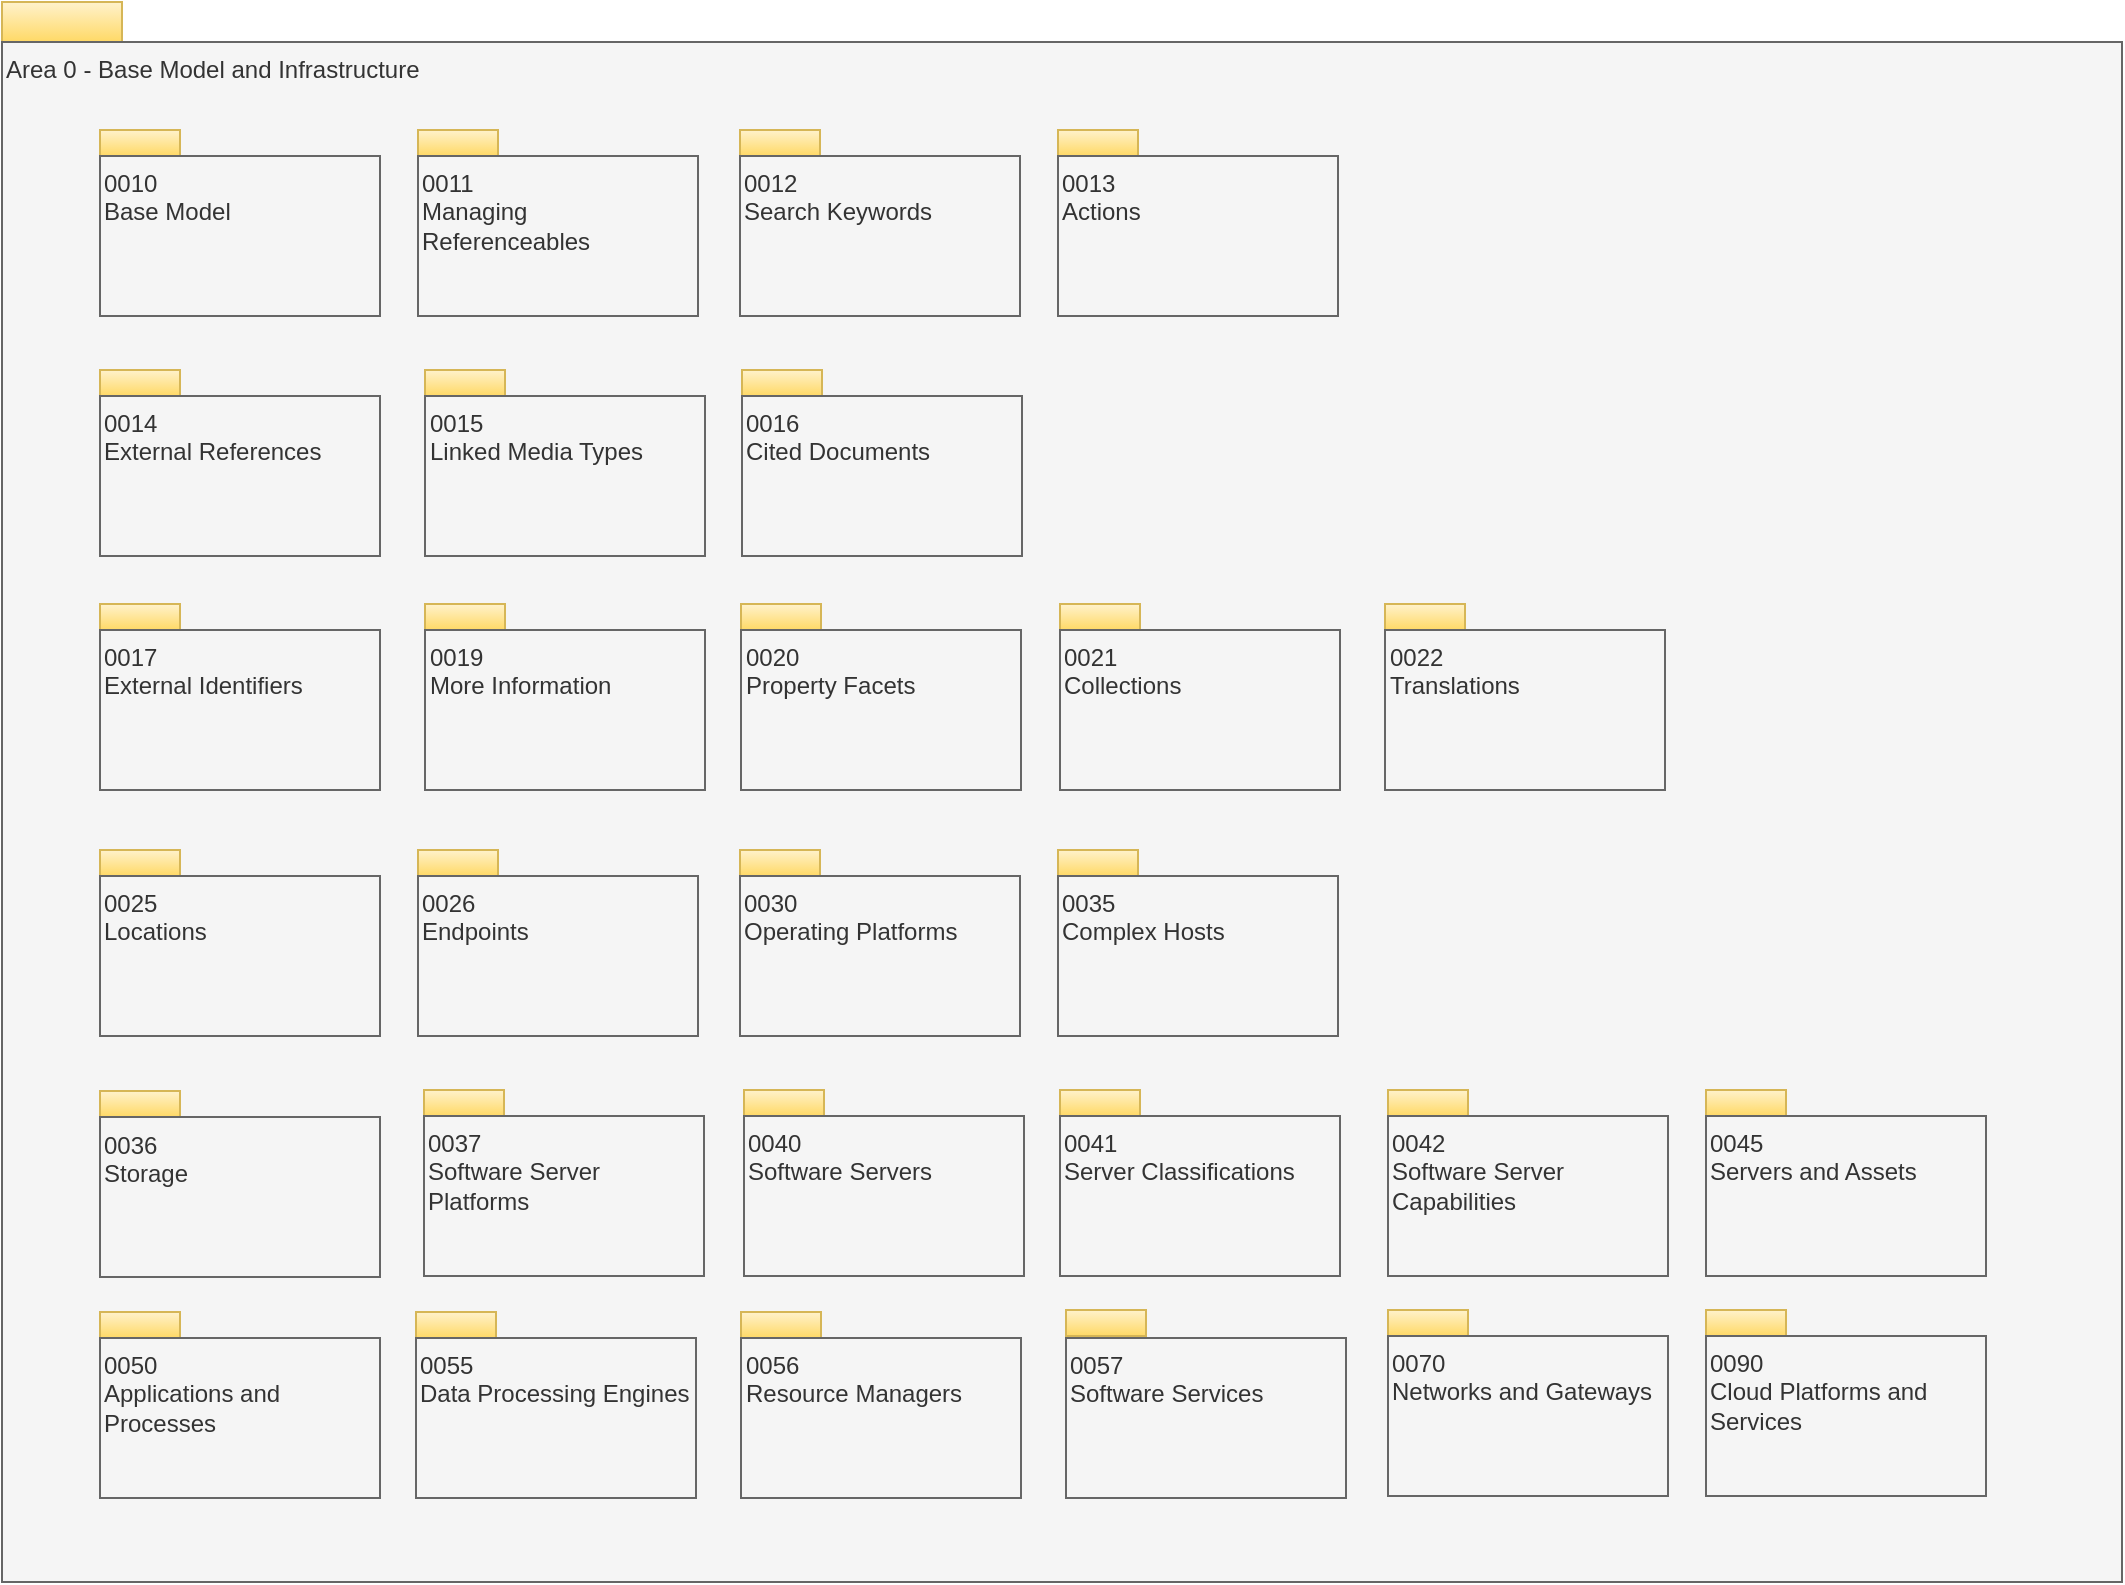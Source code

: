 <mxfile version="28.0.6" pages="32">
  <diagram id="jIWasjkcupAm6ooTX9ot" name="overview">
    <mxGraphModel dx="1234" dy="838" grid="1" gridSize="10" guides="1" tooltips="1" connect="1" arrows="1" fold="1" page="1" pageScale="1" pageWidth="1169" pageHeight="827" background="#ffffff" math="0" shadow="0">
      <root>
        <mxCell id="0" />
        <mxCell id="1" parent="0" />
        <mxCell id="pT0M-4eVYAnerPmcR1z3-1" value="" style="rounded=0;whiteSpace=wrap;html=1;align=left;fillColor=#fff2cc;strokeColor=#d6b656;gradientColor=#ffd966;" parent="1" vertex="1">
          <mxGeometry x="13" y="26" width="60" height="20" as="geometry" />
        </mxCell>
        <mxCell id="pT0M-4eVYAnerPmcR1z3-2" value="Area 0 - Base Model and Infrastructure" style="rounded=0;whiteSpace=wrap;html=1;align=left;verticalAlign=top;fillColor=#f5f5f5;fontColor=#333333;strokeColor=#666666;" parent="1" vertex="1">
          <mxGeometry x="13" y="46" width="1060" height="770" as="geometry" />
        </mxCell>
        <mxCell id="pT0M-4eVYAnerPmcR1z3-3" value="" style="rounded=0;whiteSpace=wrap;html=1;align=left;fillColor=#fff2cc;strokeColor=#d6b656;gradientColor=#ffd966;" parent="1" vertex="1">
          <mxGeometry x="382" y="90" width="40" height="13" as="geometry" />
        </mxCell>
        <mxCell id="pT0M-4eVYAnerPmcR1z3-4" value="0012&lt;br&gt;Search Keywords" style="rounded=0;whiteSpace=wrap;html=1;align=left;verticalAlign=top;fillColor=#f5f5f5;fontColor=#333333;strokeColor=#666666;" parent="1" vertex="1">
          <mxGeometry x="382" y="103" width="140" height="80" as="geometry" />
        </mxCell>
        <mxCell id="pT0M-4eVYAnerPmcR1z3-5" value="" style="rounded=0;whiteSpace=wrap;html=1;align=left;fillColor=#fff2cc;strokeColor=#d6b656;gradientColor=#ffd966;" parent="1" vertex="1">
          <mxGeometry x="224.5" y="210" width="40" height="13" as="geometry" />
        </mxCell>
        <mxCell id="pT0M-4eVYAnerPmcR1z3-6" value="0015&lt;br&gt;Linked Media Types" style="rounded=0;whiteSpace=wrap;html=1;align=left;verticalAlign=top;fillColor=#f5f5f5;fontColor=#333333;strokeColor=#666666;" parent="1" vertex="1">
          <mxGeometry x="224.5" y="223" width="140" height="80" as="geometry" />
        </mxCell>
        <mxCell id="pT0M-4eVYAnerPmcR1z3-7" value="" style="rounded=0;whiteSpace=wrap;html=1;align=left;fillColor=#fff2cc;strokeColor=#d6b656;gradientColor=#ffd966;" parent="1" vertex="1">
          <mxGeometry x="62" y="327" width="40" height="13" as="geometry" />
        </mxCell>
        <mxCell id="pT0M-4eVYAnerPmcR1z3-8" value="0017&lt;br&gt;External Identifiers&lt;br&gt;" style="rounded=0;whiteSpace=wrap;html=1;align=left;verticalAlign=top;fillColor=#f5f5f5;fontColor=#333333;strokeColor=#666666;" parent="1" vertex="1">
          <mxGeometry x="62" y="340" width="140" height="80" as="geometry" />
        </mxCell>
        <mxCell id="pT0M-4eVYAnerPmcR1z3-9" value="" style="rounded=0;whiteSpace=wrap;html=1;align=left;fillColor=#fff2cc;strokeColor=#d6b656;gradientColor=#ffd966;" parent="1" vertex="1">
          <mxGeometry x="382.5" y="327" width="40" height="13" as="geometry" />
        </mxCell>
        <mxCell id="pT0M-4eVYAnerPmcR1z3-10" value="0020&lt;br&gt;Property Facets&lt;br&gt;" style="rounded=0;whiteSpace=wrap;html=1;align=left;verticalAlign=top;fillColor=#f5f5f5;fontColor=#333333;strokeColor=#666666;" parent="1" vertex="1">
          <mxGeometry x="382.5" y="340" width="140" height="80" as="geometry" />
        </mxCell>
        <mxCell id="pT0M-4eVYAnerPmcR1z3-11" value="" style="rounded=0;whiteSpace=wrap;html=1;align=left;fillColor=#fff2cc;strokeColor=#d6b656;gradientColor=#ffd966;" parent="1" vertex="1">
          <mxGeometry x="542" y="327" width="40" height="13" as="geometry" />
        </mxCell>
        <mxCell id="pT0M-4eVYAnerPmcR1z3-12" value="0021&lt;br&gt;Collections" style="rounded=0;whiteSpace=wrap;html=1;align=left;verticalAlign=top;fillColor=#f5f5f5;fontColor=#333333;strokeColor=#666666;" parent="1" vertex="1">
          <mxGeometry x="542" y="340" width="140" height="80" as="geometry" />
        </mxCell>
        <mxCell id="pT0M-4eVYAnerPmcR1z3-13" value="" style="rounded=0;whiteSpace=wrap;html=1;align=left;fillColor=#fff2cc;strokeColor=#d6b656;gradientColor=#ffd966;" parent="1" vertex="1">
          <mxGeometry x="382" y="450" width="40" height="13" as="geometry" />
        </mxCell>
        <mxCell id="pT0M-4eVYAnerPmcR1z3-14" value="0030&lt;br&gt;Operating Platforms" style="rounded=0;whiteSpace=wrap;html=1;align=left;verticalAlign=top;fillColor=#f5f5f5;fontColor=#333333;strokeColor=#666666;" parent="1" vertex="1">
          <mxGeometry x="382" y="463" width="140" height="80" as="geometry" />
        </mxCell>
        <mxCell id="pT0M-4eVYAnerPmcR1z3-15" value="" style="rounded=0;whiteSpace=wrap;html=1;align=left;fillColor=#fff2cc;strokeColor=#d6b656;gradientColor=#ffd966;" parent="1" vertex="1">
          <mxGeometry x="541" y="450" width="40" height="13" as="geometry" />
        </mxCell>
        <mxCell id="pT0M-4eVYAnerPmcR1z3-16" value="0035&lt;br&gt;Complex Hosts&lt;br&gt;" style="rounded=0;whiteSpace=wrap;html=1;align=left;verticalAlign=top;fillColor=#f5f5f5;fontColor=#333333;strokeColor=#666666;" parent="1" vertex="1">
          <mxGeometry x="541" y="463" width="140" height="80" as="geometry" />
        </mxCell>
        <mxCell id="pT0M-4eVYAnerPmcR1z3-17" value="" style="rounded=0;whiteSpace=wrap;html=1;align=left;fillColor=#fff2cc;strokeColor=#d6b656;gradientColor=#ffd966;" parent="1" vertex="1">
          <mxGeometry x="384" y="570" width="40" height="13" as="geometry" />
        </mxCell>
        <mxCell id="pT0M-4eVYAnerPmcR1z3-18" value="0040&lt;br&gt;Software Servers&lt;br&gt;" style="rounded=0;whiteSpace=wrap;html=1;align=left;verticalAlign=top;fillColor=#f5f5f5;fontColor=#333333;strokeColor=#666666;" parent="1" vertex="1">
          <mxGeometry x="384" y="583" width="140" height="80" as="geometry" />
        </mxCell>
        <mxCell id="pT0M-4eVYAnerPmcR1z3-19" value="" style="rounded=0;whiteSpace=wrap;html=1;align=left;fillColor=#fff2cc;strokeColor=#d6b656;gradientColor=#ffd966;" parent="1" vertex="1">
          <mxGeometry x="542" y="570" width="40" height="13" as="geometry" />
        </mxCell>
        <mxCell id="pT0M-4eVYAnerPmcR1z3-20" value="0041&lt;br&gt;Server Classifications" style="rounded=0;whiteSpace=wrap;html=1;align=left;verticalAlign=top;fillColor=#f5f5f5;fontColor=#333333;strokeColor=#666666;" parent="1" vertex="1">
          <mxGeometry x="542" y="583" width="140" height="80" as="geometry" />
        </mxCell>
        <mxCell id="pT0M-4eVYAnerPmcR1z3-35" value="" style="rounded=0;whiteSpace=wrap;html=1;align=left;fillColor=#fff2cc;strokeColor=#d6b656;gradientColor=#ffd966;" parent="1" vertex="1">
          <mxGeometry x="62" y="210" width="40" height="13" as="geometry" />
        </mxCell>
        <mxCell id="pT0M-4eVYAnerPmcR1z3-36" value="0014&lt;br&gt;External References" style="rounded=0;whiteSpace=wrap;html=1;align=left;verticalAlign=top;fillColor=#f5f5f5;fontColor=#333333;strokeColor=#666666;" parent="1" vertex="1">
          <mxGeometry x="62" y="223" width="140" height="80" as="geometry" />
        </mxCell>
        <mxCell id="pT0M-4eVYAnerPmcR1z3-21" value="" style="rounded=0;whiteSpace=wrap;html=1;align=left;fillColor=#fff2cc;strokeColor=#d6b656;gradientColor=#ffd966;" parent="1" vertex="1">
          <mxGeometry x="62" y="570.5" width="40" height="13" as="geometry" />
        </mxCell>
        <mxCell id="pT0M-4eVYAnerPmcR1z3-22" value="0036&lt;br&gt;Storage" style="rounded=0;whiteSpace=wrap;html=1;align=left;verticalAlign=top;fillColor=#f5f5f5;fontColor=#333333;strokeColor=#666666;" parent="1" vertex="1">
          <mxGeometry x="62" y="583.5" width="140" height="80" as="geometry" />
        </mxCell>
        <mxCell id="pT0M-4eVYAnerPmcR1z3-27" value="" style="rounded=0;whiteSpace=wrap;html=1;align=left;fillColor=#fff2cc;strokeColor=#d6b656;gradientColor=#ffd966;" parent="1" vertex="1">
          <mxGeometry x="706" y="570" width="40" height="13" as="geometry" />
        </mxCell>
        <mxCell id="pT0M-4eVYAnerPmcR1z3-28" value="0042&lt;br&gt;Software Server Capabilities" style="rounded=0;whiteSpace=wrap;html=1;align=left;verticalAlign=top;fillColor=#f5f5f5;fontColor=#333333;strokeColor=#666666;" parent="1" vertex="1">
          <mxGeometry x="706" y="583" width="140" height="80" as="geometry" />
        </mxCell>
        <mxCell id="fgp80eQslt8vFv4RVZjD-2" value="" style="rounded=0;whiteSpace=wrap;html=1;align=left;fillColor=#fff2cc;strokeColor=#d6b656;gradientColor=#ffd966;" parent="1" vertex="1">
          <mxGeometry x="224.5" y="327" width="40" height="13" as="geometry" />
        </mxCell>
        <mxCell id="fgp80eQslt8vFv4RVZjD-3" value="0019&lt;br&gt;More Information" style="rounded=0;whiteSpace=wrap;html=1;align=left;verticalAlign=top;fillColor=#f5f5f5;fontColor=#333333;strokeColor=#666666;" parent="1" vertex="1">
          <mxGeometry x="224.5" y="340" width="140" height="80" as="geometry" />
        </mxCell>
        <mxCell id="fq2Bv6TiCBK1tDcxNQii-1" value="" style="rounded=0;whiteSpace=wrap;html=1;align=left;fillColor=#fff2cc;strokeColor=#d6b656;gradientColor=#ffd966;" parent="1" vertex="1">
          <mxGeometry x="62" y="90" width="40" height="13" as="geometry" />
        </mxCell>
        <mxCell id="fq2Bv6TiCBK1tDcxNQii-2" value="0010&lt;br&gt;Base Model" style="rounded=0;whiteSpace=wrap;html=1;align=left;verticalAlign=top;fillColor=#f5f5f5;fontColor=#333333;strokeColor=#666666;" parent="1" vertex="1">
          <mxGeometry x="62" y="103" width="140" height="80" as="geometry" />
        </mxCell>
        <mxCell id="UIH8sjtI2f8cbkWaX7Kz-1" value="" style="rounded=0;whiteSpace=wrap;html=1;align=left;fillColor=#fff2cc;strokeColor=#d6b656;gradientColor=#ffd966;" parent="1" vertex="1">
          <mxGeometry x="221" y="90" width="40" height="13" as="geometry" />
        </mxCell>
        <mxCell id="UIH8sjtI2f8cbkWaX7Kz-2" value="0011&lt;br&gt;Managing Referenceables" style="rounded=0;whiteSpace=wrap;html=1;align=left;verticalAlign=top;fillColor=#f5f5f5;fontColor=#333333;strokeColor=#666666;" parent="1" vertex="1">
          <mxGeometry x="221" y="103" width="140" height="80" as="geometry" />
        </mxCell>
        <mxCell id="m2dRp2Oexbr5uH1WsD0N-1" value="" style="rounded=0;whiteSpace=wrap;html=1;align=left;fillColor=#fff2cc;strokeColor=#d6b656;gradientColor=#ffd966;" parent="1" vertex="1">
          <mxGeometry x="62" y="450" width="40" height="13" as="geometry" />
        </mxCell>
        <mxCell id="m2dRp2Oexbr5uH1WsD0N-2" value="0025&lt;br&gt;Locations&lt;br&gt;" style="rounded=0;whiteSpace=wrap;html=1;align=left;verticalAlign=top;fillColor=#f5f5f5;fontColor=#333333;strokeColor=#666666;" parent="1" vertex="1">
          <mxGeometry x="62" y="463" width="140" height="80" as="geometry" />
        </mxCell>
        <mxCell id="OVV_w37Dd3_z8qeXvB83-1" value="" style="rounded=0;whiteSpace=wrap;html=1;align=left;fillColor=#fff2cc;strokeColor=#d6b656;gradientColor=#ffd966;" parent="1" vertex="1">
          <mxGeometry x="221" y="450" width="40" height="13" as="geometry" />
        </mxCell>
        <mxCell id="OVV_w37Dd3_z8qeXvB83-2" value="0026&lt;br&gt;Endpoints" style="rounded=0;whiteSpace=wrap;html=1;align=left;verticalAlign=top;fillColor=#f5f5f5;fontColor=#333333;strokeColor=#666666;" parent="1" vertex="1">
          <mxGeometry x="221" y="463" width="140" height="80" as="geometry" />
        </mxCell>
        <mxCell id="ACUAsFsIsWFpkrNtWThQ-1" value="" style="rounded=0;whiteSpace=wrap;html=1;align=left;fillColor=#fff2cc;strokeColor=#d6b656;gradientColor=#ffd966;" parent="1" vertex="1">
          <mxGeometry x="224" y="570" width="40" height="13" as="geometry" />
        </mxCell>
        <mxCell id="ACUAsFsIsWFpkrNtWThQ-2" value="0037&lt;br&gt;Software Server Platforms" style="rounded=0;whiteSpace=wrap;html=1;align=left;verticalAlign=top;fillColor=#f5f5f5;fontColor=#333333;strokeColor=#666666;" parent="1" vertex="1">
          <mxGeometry x="224" y="583" width="140" height="80" as="geometry" />
        </mxCell>
        <mxCell id="m6CTTWmYBAL46gXe8E-K-1" value="" style="rounded=0;whiteSpace=wrap;html=1;align=left;fillColor=#fff2cc;strokeColor=#d6b656;gradientColor=#ffd966;" parent="1" vertex="1">
          <mxGeometry x="865" y="570" width="40" height="13" as="geometry" />
        </mxCell>
        <mxCell id="m6CTTWmYBAL46gXe8E-K-2" value="0045&lt;br&gt;Servers and Assets&lt;br&gt;" style="rounded=0;whiteSpace=wrap;html=1;align=left;verticalAlign=top;fillColor=#f5f5f5;fontColor=#333333;strokeColor=#666666;" parent="1" vertex="1">
          <mxGeometry x="865" y="583" width="140" height="80" as="geometry" />
        </mxCell>
        <mxCell id="bHWc1AT2_5VLdoNoslTE-1" value="" style="rounded=0;whiteSpace=wrap;html=1;align=left;fillColor=#fff2cc;strokeColor=#d6b656;gradientColor=#ffd966;" parent="1" vertex="1">
          <mxGeometry x="704.5" y="327" width="40" height="13" as="geometry" />
        </mxCell>
        <mxCell id="bHWc1AT2_5VLdoNoslTE-2" value="0022&lt;br&gt;Translations" style="rounded=0;whiteSpace=wrap;html=1;align=left;verticalAlign=top;fillColor=#f5f5f5;fontColor=#333333;strokeColor=#666666;" parent="1" vertex="1">
          <mxGeometry x="704.5" y="340" width="140" height="80" as="geometry" />
        </mxCell>
        <mxCell id="tv0ozsawac7bDD0yafyS-1" value="" style="rounded=0;whiteSpace=wrap;html=1;align=left;fillColor=#fff2cc;strokeColor=#d6b656;gradientColor=#ffd966;" parent="1" vertex="1">
          <mxGeometry x="706" y="680" width="40" height="13" as="geometry" />
        </mxCell>
        <mxCell id="tv0ozsawac7bDD0yafyS-2" value="0070&lt;br&gt;Networks and Gateways&lt;br&gt;" style="rounded=0;whiteSpace=wrap;html=1;align=left;verticalAlign=top;fillColor=#f5f5f5;fontColor=#333333;strokeColor=#666666;" parent="1" vertex="1">
          <mxGeometry x="706" y="693" width="140" height="80" as="geometry" />
        </mxCell>
        <mxCell id="tv0ozsawac7bDD0yafyS-3" value="" style="rounded=0;whiteSpace=wrap;html=1;align=left;fillColor=#fff2cc;strokeColor=#d6b656;gradientColor=#ffd966;" parent="1" vertex="1">
          <mxGeometry x="865" y="680" width="40" height="13" as="geometry" />
        </mxCell>
        <mxCell id="tv0ozsawac7bDD0yafyS-4" value="0090&lt;br&gt;Cloud Platforms and Services&lt;br&gt;" style="rounded=0;whiteSpace=wrap;html=1;align=left;verticalAlign=top;fillColor=#f5f5f5;fontColor=#333333;strokeColor=#666666;" parent="1" vertex="1">
          <mxGeometry x="865" y="693" width="140" height="80" as="geometry" />
        </mxCell>
        <mxCell id="tv0ozsawac7bDD0yafyS-5" value="" style="rounded=0;whiteSpace=wrap;html=1;align=left;fillColor=#fff2cc;strokeColor=#d6b656;gradientColor=#ffd966;" parent="1" vertex="1">
          <mxGeometry x="62" y="681" width="40" height="13" as="geometry" />
        </mxCell>
        <mxCell id="tv0ozsawac7bDD0yafyS-6" value="0050&lt;br&gt;Applications and&lt;br&gt;Processes&lt;br&gt;" style="rounded=0;whiteSpace=wrap;html=1;align=left;verticalAlign=top;fillColor=#f5f5f5;fontColor=#333333;strokeColor=#666666;" parent="1" vertex="1">
          <mxGeometry x="62" y="694" width="140" height="80" as="geometry" />
        </mxCell>
        <mxCell id="tv0ozsawac7bDD0yafyS-7" value="" style="rounded=0;whiteSpace=wrap;html=1;align=left;fillColor=#fff2cc;strokeColor=#d6b656;gradientColor=#ffd966;" parent="1" vertex="1">
          <mxGeometry x="220" y="681" width="40" height="13" as="geometry" />
        </mxCell>
        <mxCell id="tv0ozsawac7bDD0yafyS-8" value="0055&lt;br&gt;Data Processing Engines&lt;br&gt;" style="rounded=0;whiteSpace=wrap;html=1;align=left;verticalAlign=top;fillColor=#f5f5f5;fontColor=#333333;strokeColor=#666666;" parent="1" vertex="1">
          <mxGeometry x="220" y="694" width="140" height="80" as="geometry" />
        </mxCell>
        <mxCell id="tv0ozsawac7bDD0yafyS-9" value="" style="rounded=0;whiteSpace=wrap;html=1;align=left;fillColor=#fff2cc;strokeColor=#d6b656;gradientColor=#ffd966;" parent="1" vertex="1">
          <mxGeometry x="382.5" y="681" width="40" height="13" as="geometry" />
        </mxCell>
        <mxCell id="tv0ozsawac7bDD0yafyS-10" value="0056&lt;br&gt;Resource Managers" style="rounded=0;whiteSpace=wrap;html=1;align=left;verticalAlign=top;fillColor=#f5f5f5;fontColor=#333333;strokeColor=#666666;" parent="1" vertex="1">
          <mxGeometry x="382.5" y="694" width="140" height="80" as="geometry" />
        </mxCell>
        <mxCell id="tv0ozsawac7bDD0yafyS-11" value="0057&lt;br&gt;Software Services" style="rounded=0;whiteSpace=wrap;html=1;align=left;verticalAlign=top;fillColor=#f5f5f5;fontColor=#333333;strokeColor=#666666;" parent="1" vertex="1">
          <mxGeometry x="545" y="694" width="140" height="80" as="geometry" />
        </mxCell>
        <mxCell id="tv0ozsawac7bDD0yafyS-12" value="" style="rounded=0;whiteSpace=wrap;html=1;align=left;fillColor=#fff2cc;strokeColor=#d6b656;gradientColor=#ffd966;" parent="1" vertex="1">
          <mxGeometry x="545" y="680" width="40" height="13" as="geometry" />
        </mxCell>
        <mxCell id="tv0ozsawac7bDD0yafyS-13" value="" style="rounded=0;whiteSpace=wrap;html=1;align=left;fillColor=#fff2cc;strokeColor=#d6b656;gradientColor=#ffd966;" parent="1" vertex="1">
          <mxGeometry x="383" y="210" width="40" height="13" as="geometry" />
        </mxCell>
        <mxCell id="tv0ozsawac7bDD0yafyS-14" value="0016&lt;br&gt;Cited Documents" style="rounded=0;whiteSpace=wrap;html=1;align=left;verticalAlign=top;fillColor=#f5f5f5;fontColor=#333333;strokeColor=#666666;" parent="1" vertex="1">
          <mxGeometry x="383" y="223" width="140" height="80" as="geometry" />
        </mxCell>
        <mxCell id="_ldgzIV5SRejQ55Nkncr-1" value="" style="rounded=0;whiteSpace=wrap;html=1;align=left;fillColor=#fff2cc;strokeColor=#d6b656;gradientColor=#ffd966;" vertex="1" parent="1">
          <mxGeometry x="541" y="90" width="40" height="13" as="geometry" />
        </mxCell>
        <mxCell id="_ldgzIV5SRejQ55Nkncr-2" value="0013&lt;br&gt;Actions" style="rounded=0;whiteSpace=wrap;html=1;align=left;verticalAlign=top;fillColor=#f5f5f5;fontColor=#333333;strokeColor=#666666;" vertex="1" parent="1">
          <mxGeometry x="541" y="103" width="140" height="80" as="geometry" />
        </mxCell>
      </root>
    </mxGraphModel>
  </diagram>
  <diagram name="model-guidance" id="xTTb1ZlYMP6rtw7Ufzc_">
    <mxGraphModel dx="1106" dy="773" grid="1" gridSize="10" guides="1" tooltips="1" connect="1" arrows="1" fold="1" page="1" pageScale="1" pageWidth="1169" pageHeight="827" math="0" shadow="0">
      <root>
        <mxCell id="ZXjjHNO8Q-PUL6oziJHa-0" />
        <mxCell id="ZXjjHNO8Q-PUL6oziJHa-1" parent="ZXjjHNO8Q-PUL6oziJHa-0" />
        <mxCell id="ZXjjHNO8Q-PUL6oziJHa-4" style="edgeStyle=orthogonalEdgeStyle;rounded=0;orthogonalLoop=1;jettySize=auto;html=1;exitX=0.5;exitY=0;exitDx=0;exitDy=0;entryX=0.5;entryY=1;entryDx=0;entryDy=0;endArrow=block;endFill=0;endSize=17;" parent="ZXjjHNO8Q-PUL6oziJHa-1" source="ZXjjHNO8Q-PUL6oziJHa-5" target="ZXjjHNO8Q-PUL6oziJHa-20" edge="1">
          <mxGeometry relative="1" as="geometry" />
        </mxCell>
        <mxCell id="ZXjjHNO8Q-PUL6oziJHa-5" value="«entity»&lt;br&gt;&lt;b&gt;Referenceable&lt;/b&gt;" style="html=1;strokeColor=#d6b656;align=center;fillColor=#fff2cc;gradientColor=#ffd966;" parent="ZXjjHNO8Q-PUL6oziJHa-1" vertex="1">
          <mxGeometry x="203" y="409.19" width="240" height="50" as="geometry" />
        </mxCell>
        <mxCell id="ZXjjHNO8Q-PUL6oziJHa-9" value="qualifiedName : string&lt;br&gt;additionalProperties : map&amp;lt;string, string&amp;gt;&lt;br&gt;&lt;div style=&quot;text-align: left&quot;&gt;&lt;/div&gt;" style="rounded=0;whiteSpace=wrap;html=1;strokeColor=#000000;gradientColor=#ffffff;align=left;" parent="ZXjjHNO8Q-PUL6oziJHa-1" vertex="1">
          <mxGeometry x="203" y="459.19" width="240" height="39" as="geometry" />
        </mxCell>
        <mxCell id="ZXjjHNO8Q-PUL6oziJHa-10" style="edgeStyle=orthogonalEdgeStyle;rounded=0;orthogonalLoop=1;jettySize=auto;html=1;endArrow=block;endFill=0;endSize=17;" parent="ZXjjHNO8Q-PUL6oziJHa-1" source="ZXjjHNO8Q-PUL6oziJHa-11" target="ZXjjHNO8Q-PUL6oziJHa-9" edge="1">
          <mxGeometry relative="1" as="geometry" />
        </mxCell>
        <mxCell id="ZXjjHNO8Q-PUL6oziJHa-11" value="«entity»&lt;br&gt;&lt;b&gt;Asset&lt;/b&gt;" style="html=1;strokeColor=#d6b656;align=center;fillColor=#fff2cc;gradientColor=#ffd966;" parent="ZXjjHNO8Q-PUL6oziJHa-1" vertex="1">
          <mxGeometry x="203" y="558.44" width="240" height="50" as="geometry" />
        </mxCell>
        <mxCell id="ZXjjHNO8Q-PUL6oziJHa-12" value="name : string&lt;br&gt;description : string&lt;br&gt;&lt;div style=&quot;text-align: left&quot;&gt;&lt;/div&gt;" style="rounded=0;whiteSpace=wrap;html=1;strokeColor=#000000;gradientColor=#ffffff;align=left;" parent="ZXjjHNO8Q-PUL6oziJHa-1" vertex="1">
          <mxGeometry x="203" y="608.44" width="240" height="40" as="geometry" />
        </mxCell>
        <mxCell id="ZXjjHNO8Q-PUL6oziJHa-19" value="«entity»&lt;br&gt;&lt;b&gt;OpenMetadataRoot&lt;/b&gt;" style="html=1;strokeColor=#d6b656;align=center;fillColor=#fff2cc;gradientColor=#ffd966;" parent="ZXjjHNO8Q-PUL6oziJHa-1" vertex="1">
          <mxGeometry x="203" y="269.19" width="240" height="50" as="geometry" />
        </mxCell>
        <mxCell id="ZXjjHNO8Q-PUL6oziJHa-20" value="&lt;br&gt;&lt;div style=&quot;text-align: left&quot;&gt;&lt;/div&gt;" style="rounded=0;whiteSpace=wrap;html=1;strokeColor=#000000;gradientColor=#ffffff;align=left;" parent="ZXjjHNO8Q-PUL6oziJHa-1" vertex="1">
          <mxGeometry x="203" y="319.19" width="240" height="30" as="geometry" />
        </mxCell>
        <mxCell id="ZXjjHNO8Q-PUL6oziJHa-27" value="Stereotype for&lt;br&gt;an entity" style="shape=callout;whiteSpace=wrap;html=1;perimeter=calloutPerimeter;fillColor=#dae8fc;strokeColor=#6c8ebf;shadow=1;position2=1;" parent="ZXjjHNO8Q-PUL6oziJHa-1" vertex="1">
          <mxGeometry x="185" y="183" width="120" height="101.57" as="geometry" />
        </mxCell>
        <mxCell id="ZXjjHNO8Q-PUL6oziJHa-28" value="Type name" style="shape=callout;whiteSpace=wrap;html=1;perimeter=calloutPerimeter;fillColor=#dae8fc;strokeColor=#6c8ebf;shadow=1;position2=0.25;size=50;position=0.5;" parent="ZXjjHNO8Q-PUL6oziJHa-1" vertex="1">
          <mxGeometry x="335" y="183" width="120" height="111.57" as="geometry" />
        </mxCell>
        <mxCell id="ZXjjHNO8Q-PUL6oziJHa-29" value="Instance properties" style="shape=callout;whiteSpace=wrap;html=1;perimeter=calloutPerimeter;fillColor=#dae8fc;strokeColor=#6c8ebf;shadow=1;position2=1;base=29;" parent="ZXjjHNO8Q-PUL6oziJHa-1" vertex="1">
          <mxGeometry x="100" y="364.57" width="120" height="101.57" as="geometry" />
        </mxCell>
        <mxCell id="ZXjjHNO8Q-PUL6oziJHa-30" value="" style="shape=callout;whiteSpace=wrap;html=1;perimeter=calloutPerimeter;fillColor=#dae8fc;strokeColor=#6c8ebf;shadow=1;position2=1;base=20;size=40;position=0.67;rotation=-180;" parent="ZXjjHNO8Q-PUL6oziJHa-1" vertex="1">
          <mxGeometry x="345" y="518.57" width="120" height="106" as="geometry" />
        </mxCell>
        <mxCell id="ZXjjHNO8Q-PUL6oziJHa-31" value="&lt;span style=&quot;color: rgb(0 , 0 , 0) ; font-family: &amp;#34;helvetica&amp;#34; ; font-size: 12px ; font-style: normal ; font-weight: 400 ; letter-spacing: normal ; text-indent: 0px ; text-transform: none ; word-spacing: 0px ; background-color: rgb(218 , 232 , 252) ; display: inline ; float: none&quot;&gt;Inheritance&lt;/span&gt;" style="text;whiteSpace=wrap;html=1;align=center;" parent="ZXjjHNO8Q-PUL6oziJHa-1" vertex="1">
          <mxGeometry x="365" y="578.44" width="80" height="30" as="geometry" />
        </mxCell>
        <mxCell id="zGFas6VfeHxd0EdnzSuN-1" style="edgeStyle=orthogonalEdgeStyle;rounded=0;html=1;exitX=0.5;exitY=0;dashed=1;endArrow=none;endFill=0;jettySize=auto;orthogonalLoop=1;exitDx=0;exitDy=0;" parent="ZXjjHNO8Q-PUL6oziJHa-1" source="zGFas6VfeHxd0EdnzSuN-2" edge="1">
          <mxGeometry relative="1" as="geometry">
            <mxPoint x="747.0" y="492.5" as="targetPoint" />
          </mxGeometry>
        </mxCell>
        <mxCell id="zGFas6VfeHxd0EdnzSuN-2" value="«relationship»&lt;br&gt;&lt;b&gt;SourcedFrom&lt;/b&gt;" style="html=1;strokeColor=#d6b656;align=center;fillColor=#fff2cc;gradientColor=#ffd966;" parent="ZXjjHNO8Q-PUL6oziJHa-1" vertex="1">
          <mxGeometry x="643.75" y="544.25" width="206" height="50" as="geometry" />
        </mxCell>
        <mxCell id="zGFas6VfeHxd0EdnzSuN-3" value="" style="rounded=0;whiteSpace=wrap;html=1;strokeColor=#000000;gradientColor=#ffffff;align=left;" parent="ZXjjHNO8Q-PUL6oziJHa-1" vertex="1">
          <mxGeometry x="644.25" y="594.25" width="206" height="27.5" as="geometry" />
        </mxCell>
        <mxCell id="zGFas6VfeHxd0EdnzSuN-4" value="sourceElement" style="text;html=1;resizable=0;points=[];autosize=1;align=center;verticalAlign=top;spacingTop=-4;" parent="ZXjjHNO8Q-PUL6oziJHa-1" vertex="1">
          <mxGeometry x="687" y="393" width="100" height="20" as="geometry" />
        </mxCell>
        <mxCell id="zGFas6VfeHxd0EdnzSuN-5" value="0..1" style="text;html=1;resizable=0;points=[];autosize=1;align=center;verticalAlign=top;spacingTop=-4;" parent="ZXjjHNO8Q-PUL6oziJHa-1" vertex="1">
          <mxGeometry x="657" y="393" width="40" height="20" as="geometry" />
        </mxCell>
        <mxCell id="zGFas6VfeHxd0EdnzSuN-6" value="*" style="text;html=1;resizable=0;points=[];autosize=1;align=center;verticalAlign=top;spacingTop=-4;" parent="ZXjjHNO8Q-PUL6oziJHa-1" vertex="1">
          <mxGeometry x="797" y="396" width="15" height="14" as="geometry" />
        </mxCell>
        <mxCell id="zGFas6VfeHxd0EdnzSuN-7" value="resultingElement" style="text;html=1;resizable=0;points=[];autosize=1;align=center;verticalAlign=top;spacingTop=-4;" parent="ZXjjHNO8Q-PUL6oziJHa-1" vertex="1">
          <mxGeometry x="812" y="393" width="100" height="20" as="geometry" />
        </mxCell>
        <mxCell id="zGFas6VfeHxd0EdnzSuN-8" value="«entity»&lt;br&gt;&lt;b&gt;Referenceable&lt;/b&gt;" style="html=1;strokeColor=#d6b656;align=center;fillColor=#fff2cc;gradientColor=#ffd966;" parent="ZXjjHNO8Q-PUL6oziJHa-1" vertex="1">
          <mxGeometry x="630" y="343" width="240" height="50" as="geometry" />
        </mxCell>
        <mxCell id="zGFas6VfeHxd0EdnzSuN-9" style="edgeStyle=none;rounded=0;orthogonalLoop=1;jettySize=auto;html=1;exitX=0.5;exitY=1;exitDx=0;exitDy=0;entryX=0.5;entryY=0;entryDx=0;entryDy=0;endArrow=none;endFill=0;" parent="ZXjjHNO8Q-PUL6oziJHa-1" source="zGFas6VfeHxd0EdnzSuN-11" target="zGFas6VfeHxd0EdnzSuN-8" edge="1">
          <mxGeometry relative="1" as="geometry">
            <mxPoint x="968" y="185.75" as="targetPoint" />
          </mxGeometry>
        </mxCell>
        <mxCell id="zGFas6VfeHxd0EdnzSuN-10" value="«classification»&lt;br&gt;&lt;b&gt;Template&lt;/b&gt;" style="html=1;strokeColor=#d6b656;align=center;fillColor=#fff2cc;gradientColor=#ffd966;" parent="ZXjjHNO8Q-PUL6oziJHa-1" vertex="1">
          <mxGeometry x="630" y="183" width="240" height="50" as="geometry" />
        </mxCell>
        <mxCell id="zGFas6VfeHxd0EdnzSuN-11" value="name : string&lt;br&gt;description : string&lt;br&gt;additionalProperties : map&amp;lt;string, string&amp;gt;&lt;br&gt;&lt;div style=&quot;text-align: left&quot;&gt;&lt;/div&gt;" style="rounded=0;whiteSpace=wrap;html=1;strokeColor=#000000;gradientColor=#ffffff;align=left;" parent="ZXjjHNO8Q-PUL6oziJHa-1" vertex="1">
          <mxGeometry x="630" y="233" width="240" height="59.5" as="geometry" />
        </mxCell>
        <mxCell id="zGFas6VfeHxd0EdnzSuN-12" value="" style="endArrow=none;dashed=1;html=1;dashPattern=1 3;strokeWidth=2;" parent="ZXjjHNO8Q-PUL6oziJHa-1" edge="1">
          <mxGeometry width="50" height="50" relative="1" as="geometry">
            <mxPoint x="560" y="673" as="sourcePoint" />
            <mxPoint x="560" y="103" as="targetPoint" />
          </mxGeometry>
        </mxCell>
        <mxCell id="zGFas6VfeHxd0EdnzSuN-13" value="Stereotype for&lt;br&gt;a classification" style="shape=callout;whiteSpace=wrap;html=1;perimeter=calloutPerimeter;fillColor=#dae8fc;strokeColor=#6c8ebf;shadow=1;position2=1;" parent="ZXjjHNO8Q-PUL6oziJHa-1" vertex="1">
          <mxGeometry x="596" y="100" width="120" height="101.57" as="geometry" />
        </mxCell>
        <mxCell id="zGFas6VfeHxd0EdnzSuN-15" value="" style="shape=callout;whiteSpace=wrap;html=1;perimeter=calloutPerimeter;fillColor=#dae8fc;strokeColor=#6c8ebf;shadow=1;position2=1;base=20;size=40;position=0.67;rotation=-180;" parent="ZXjjHNO8Q-PUL6oziJHa-1" vertex="1">
          <mxGeometry x="790" y="563.44" width="120" height="106" as="geometry" />
        </mxCell>
        <mxCell id="zGFas6VfeHxd0EdnzSuN-16" value="&lt;span style=&quot;color: rgb(0 , 0 , 0) ; font-family: &amp;#34;helvetica&amp;#34; ; font-size: 12px ; font-style: normal ; font-weight: 400 ; letter-spacing: normal ; text-indent: 0px ; text-transform: none ; word-spacing: 0px ; background-color: rgb(218 , 232 , 252) ; display: inline ; float: none&quot;&gt;Stereotype for a relationship&lt;/span&gt;" style="text;whiteSpace=wrap;html=1;align=center;" parent="ZXjjHNO8Q-PUL6oziJHa-1" vertex="1">
          <mxGeometry x="810" y="619.31" width="80" height="30" as="geometry" />
        </mxCell>
        <mxCell id="zGFas6VfeHxd0EdnzSuN-17" value="" style="shape=callout;whiteSpace=wrap;html=1;perimeter=calloutPerimeter;fillColor=#dae8fc;strokeColor=#6c8ebf;shadow=1;position2=0.75;size=50;position=0.5;rotation=90;" parent="ZXjjHNO8Q-PUL6oziJHa-1" vertex="1">
          <mxGeometry x="939.65" y="249.55" width="60" height="189.29" as="geometry" />
        </mxCell>
        <mxCell id="zGFas6VfeHxd0EdnzSuN-18" value="" style="text;whiteSpace=wrap;html=1;align=left;fillColor=#dae8fc;" parent="ZXjjHNO8Q-PUL6oziJHa-1" vertex="1">
          <mxGeometry x="940" y="324.19" width="90" height="40" as="geometry" />
        </mxCell>
        <mxCell id="zGFas6VfeHxd0EdnzSuN-19" value="No white properties&lt;br&gt;box means &quot;Defined&lt;br&gt;on a different page&quot;" style="text;html=1;align=center;verticalAlign=middle;resizable=0;points=[];autosize=1;strokeColor=none;" parent="ZXjjHNO8Q-PUL6oziJHa-1" vertex="1">
          <mxGeometry x="935" y="319.19" width="120" height="50" as="geometry" />
        </mxCell>
        <mxCell id="dxZJi9VCfpZhMzqeMJ3d-5" style="edgeStyle=orthogonalEdgeStyle;rounded=0;orthogonalLoop=1;jettySize=auto;html=1;endArrow=oval;endFill=1;strokeWidth=1;" parent="ZXjjHNO8Q-PUL6oziJHa-1" edge="1">
          <mxGeometry relative="1" as="geometry">
            <mxPoint x="983" y="531" as="targetPoint" />
            <mxPoint x="903" y="531" as="sourcePoint" />
          </mxGeometry>
        </mxCell>
        <mxCell id="zGFas6VfeHxd0EdnzSuN-20" value="" style="shape=callout;whiteSpace=wrap;html=1;perimeter=calloutPerimeter;fillColor=#dae8fc;strokeColor=#6c8ebf;shadow=1;position2=0;size=50;position=0.5;rotation=90;" parent="ZXjjHNO8Q-PUL6oziJHa-1" vertex="1">
          <mxGeometry x="879.6" y="349.6" width="60" height="195.38" as="geometry" />
        </mxCell>
        <mxCell id="dxZJi9VCfpZhMzqeMJ3d-1" value="" style="shape=callout;whiteSpace=wrap;html=1;perimeter=calloutPerimeter;fillColor=#dae8fc;strokeColor=#6c8ebf;shadow=1;position2=1;base=20;rotation=-90;size=41;position=0.27;" parent="ZXjjHNO8Q-PUL6oziJHa-1" vertex="1">
          <mxGeometry x="575.4" y="349.59" width="53.47" height="169.19" as="geometry" />
        </mxCell>
        <mxCell id="zGFas6VfeHxd0EdnzSuN-22" value="Which entities&lt;br&gt;are linked by&lt;br&gt;a type of relationship" style="text;html=1;align=center;verticalAlign=middle;resizable=0;points=[];autosize=1;strokeColor=none;" parent="ZXjjHNO8Q-PUL6oziJHa-1" vertex="1">
          <mxGeometry x="870" y="422.29" width="130" height="50" as="geometry" />
        </mxCell>
        <mxCell id="dxZJi9VCfpZhMzqeMJ3d-6" style="edgeStyle=orthogonalEdgeStyle;rounded=0;orthogonalLoop=1;jettySize=auto;html=1;endArrow=oval;endFill=1;strokeWidth=2;" parent="ZXjjHNO8Q-PUL6oziJHa-1" edge="1">
          <mxGeometry relative="1" as="geometry">
            <mxPoint x="984" y="549" as="targetPoint" />
            <mxPoint x="904" y="549" as="sourcePoint" />
            <Array as="points">
              <mxPoint x="924" y="549" />
              <mxPoint x="924" y="549" />
            </Array>
          </mxGeometry>
        </mxCell>
        <mxCell id="dxZJi9VCfpZhMzqeMJ3d-8" value="Uni-link relationship" style="text;html=1;align=center;verticalAlign=middle;resizable=0;points=[];autosize=1;strokeColor=none;fillColor=none;" parent="ZXjjHNO8Q-PUL6oziJHa-1" vertex="1">
          <mxGeometry x="986" y="519.57" width="120" height="20" as="geometry" />
        </mxCell>
        <mxCell id="dxZJi9VCfpZhMzqeMJ3d-9" value="Multi-link relationship" style="text;html=1;align=center;verticalAlign=middle;resizable=0;points=[];autosize=1;strokeColor=none;fillColor=none;" parent="ZXjjHNO8Q-PUL6oziJHa-1" vertex="1">
          <mxGeometry x="985" y="539.44" width="130" height="20" as="geometry" />
        </mxCell>
        <mxCell id="dxZJi9VCfpZhMzqeMJ3d-10" style="edgeStyle=orthogonalEdgeStyle;rounded=0;orthogonalLoop=1;jettySize=auto;html=1;exitX=0.25;exitY=1;exitDx=0;exitDy=0;entryX=0.75;entryY=1;entryDx=0;entryDy=0;endArrow=none;endFill=0;strokeWidth=1;startArrow=oval;startFill=1;" parent="ZXjjHNO8Q-PUL6oziJHa-1" source="zGFas6VfeHxd0EdnzSuN-8" target="zGFas6VfeHxd0EdnzSuN-8" edge="1">
          <mxGeometry relative="1" as="geometry">
            <Array as="points">
              <mxPoint x="690" y="490" />
              <mxPoint x="810" y="490" />
            </Array>
          </mxGeometry>
        </mxCell>
        <mxCell id="zGFas6VfeHxd0EdnzSuN-21" value="End 2 of relationship marked by a bullet" style="text;whiteSpace=wrap;html=1;align=left;fillColor=#dae8fc;" parent="ZXjjHNO8Q-PUL6oziJHa-1" vertex="1">
          <mxGeometry x="525.37" y="412.83" width="113.1" height="42.72" as="geometry" />
        </mxCell>
      </root>
    </mxGraphModel>
  </diagram>
  <diagram name="0010-Base-Model" id="DTKpO6vc9OAdTg62scCC">
    <mxGraphModel dx="1234" dy="838" grid="1" gridSize="10" guides="1" tooltips="1" connect="1" arrows="1" fold="1" page="1" pageScale="1" pageWidth="1169" pageHeight="827" math="0" shadow="0">
      <root>
        <mxCell id="pT0M-4eVYAnerPmcR1z3-0" />
        <mxCell id="pT0M-4eVYAnerPmcR1z3-1" parent="pT0M-4eVYAnerPmcR1z3-0" />
        <mxCell id="pT0M-4eVYAnerPmcR1z3-2" value="" style="rounded=0;whiteSpace=wrap;html=1;align=left;fillColor=#fff2cc;strokeColor=#d6b656;gradientColor=#ffd966;" parent="pT0M-4eVYAnerPmcR1z3-1" vertex="1">
          <mxGeometry x="13" y="19" width="60" height="20" as="geometry" />
        </mxCell>
        <mxCell id="pT0M-4eVYAnerPmcR1z3-3" value="0010 - Base Model" style="rounded=0;whiteSpace=wrap;html=1;align=left;verticalAlign=top;fillColor=#f5f5f5;fontColor=#333333;strokeColor=#666666;" parent="pT0M-4eVYAnerPmcR1z3-1" vertex="1">
          <mxGeometry x="13" y="39" width="1060" height="1041" as="geometry" />
        </mxCell>
        <mxCell id="DQkLx9E4eZNBSIDGS-9k-2" style="edgeStyle=orthogonalEdgeStyle;rounded=0;orthogonalLoop=1;jettySize=auto;html=1;exitX=0.5;exitY=0;exitDx=0;exitDy=0;entryX=0.5;entryY=1;entryDx=0;entryDy=0;endArrow=block;endFill=0;endSize=17;" parent="pT0M-4eVYAnerPmcR1z3-1" source="pT0M-4eVYAnerPmcR1z3-4" target="DQkLx9E4eZNBSIDGS-9k-1" edge="1">
          <mxGeometry relative="1" as="geometry" />
        </mxCell>
        <mxCell id="pT0M-4eVYAnerPmcR1z3-4" value="«entity»&lt;br&gt;&lt;b&gt;Referenceable&lt;/b&gt;" style="html=1;strokeColor=#d6b656;align=center;fillColor=#fff2cc;gradientColor=#ffd966;" parent="pT0M-4eVYAnerPmcR1z3-1" vertex="1">
          <mxGeometry x="428" y="213" width="240" height="50" as="geometry" />
        </mxCell>
        <mxCell id="DQkLx9E4eZNBSIDGS-9k-4" style="edgeStyle=orthogonalEdgeStyle;rounded=0;orthogonalLoop=1;jettySize=auto;html=1;exitX=0.5;exitY=0;exitDx=0;exitDy=0;endArrow=block;endFill=0;endSize=17;" parent="pT0M-4eVYAnerPmcR1z3-1" source="pT0M-4eVYAnerPmcR1z3-10" target="pT0M-4eVYAnerPmcR1z3-27" edge="1">
          <mxGeometry relative="1" as="geometry" />
        </mxCell>
        <mxCell id="pT0M-4eVYAnerPmcR1z3-10" value="«entity»&lt;br&gt;&lt;b&gt;Infrastructure&lt;/b&gt;" style="html=1;strokeColor=#d6b656;align=center;fillColor=#fff2cc;gradientColor=#ffd966;" parent="pT0M-4eVYAnerPmcR1z3-1" vertex="1">
          <mxGeometry x="210" y="633" width="206" height="50" as="geometry" />
        </mxCell>
        <mxCell id="pT0M-4eVYAnerPmcR1z3-19" value="qualifiedName : string&lt;div&gt;displayName : string&lt;div&gt;versionIdentifier : string&lt;br&gt;description : string&lt;/div&gt;&lt;div&gt;category : string&lt;/div&gt;additionalProperties : map&amp;lt;string, string&amp;gt;&lt;br&gt;&lt;div style=&quot;text-align: left&quot;&gt;&lt;/div&gt;&lt;/div&gt;" style="rounded=0;whiteSpace=wrap;html=1;strokeColor=#666666;align=left;fillColor=#f5f5f5;fontColor=#333333;" parent="pT0M-4eVYAnerPmcR1z3-1" vertex="1">
          <mxGeometry x="428" y="263" width="240" height="110" as="geometry" />
        </mxCell>
        <mxCell id="DQkLx9E4eZNBSIDGS-9k-3" style="edgeStyle=orthogonalEdgeStyle;rounded=0;orthogonalLoop=1;jettySize=auto;html=1;endArrow=block;endFill=0;endSize=17;" parent="pT0M-4eVYAnerPmcR1z3-1" source="pT0M-4eVYAnerPmcR1z3-25" target="pT0M-4eVYAnerPmcR1z3-19" edge="1">
          <mxGeometry relative="1" as="geometry" />
        </mxCell>
        <mxCell id="pT0M-4eVYAnerPmcR1z3-25" value="«entity»&lt;br&gt;&lt;b&gt;Asset&lt;/b&gt;" style="html=1;strokeColor=#d6b656;align=center;fillColor=#fff2cc;gradientColor=#ffd966;" parent="pT0M-4eVYAnerPmcR1z3-1" vertex="1">
          <mxGeometry x="428" y="414.38" width="240" height="50" as="geometry" />
        </mxCell>
        <mxCell id="pT0M-4eVYAnerPmcR1z3-27" value="&lt;div&gt;resourceName : string&lt;br&gt;&lt;div&gt;namespace : string&lt;/div&gt;deployedImplementationType : string&lt;br&gt;&lt;div style=&quot;text-align: left&quot;&gt;&lt;/div&gt;&lt;/div&gt;&lt;div&gt;&lt;span style=&quot;background-color: transparent; color: light-dark(rgb(51, 51, 51), rgb(193, 193, 193));&quot;&gt;source : strin&lt;/span&gt;&lt;span style=&quot;background-color: transparent; color: light-dark(rgb(51, 51, 51), rgb(193, 193, 193));&quot;&gt;g&lt;/span&gt;&lt;/div&gt;&lt;div&gt;userDefinedStatus : string&lt;span style=&quot;color: light-dark(rgb(51, 51, 51), rgb(193, 193, 193)); background-color: transparent;&quot;&gt;&lt;/span&gt;&lt;/div&gt;" style="rounded=0;whiteSpace=wrap;html=1;strokeColor=#666666;align=left;fillColor=#f5f5f5;fontColor=#333333;" parent="pT0M-4eVYAnerPmcR1z3-1" vertex="1">
          <mxGeometry x="428" y="464.38" width="240" height="98.62" as="geometry" />
        </mxCell>
        <mxCell id="DQkLx9E4eZNBSIDGS-9k-5" style="edgeStyle=orthogonalEdgeStyle;rounded=0;orthogonalLoop=1;jettySize=auto;html=1;exitX=0.5;exitY=0;exitDx=0;exitDy=0;endArrow=block;endFill=0;endSize=17;entryX=0.5;entryY=1;entryDx=0;entryDy=0;" parent="pT0M-4eVYAnerPmcR1z3-1" source="pT0M-4eVYAnerPmcR1z3-30" target="pT0M-4eVYAnerPmcR1z3-27" edge="1">
          <mxGeometry relative="1" as="geometry">
            <mxPoint x="548" y="491" as="targetPoint" />
          </mxGeometry>
        </mxCell>
        <mxCell id="pT0M-4eVYAnerPmcR1z3-30" value="«entity»&lt;br&gt;&lt;b&gt;Process&lt;/b&gt;" style="html=1;strokeColor=#d6b656;align=center;fillColor=#fff2cc;gradientColor=#ffd966;" parent="pT0M-4eVYAnerPmcR1z3-1" vertex="1">
          <mxGeometry x="445" y="633" width="206" height="50" as="geometry" />
        </mxCell>
        <mxCell id="pT0M-4eVYAnerPmcR1z3-31" value="requestedTime : date&lt;div&gt;requestedStartTime : date&lt;br&gt;&lt;div&gt;startTime : date&lt;/div&gt;&lt;div&gt;dueTime : date&lt;/div&gt;&lt;div&gt;lastReviewTime : date&lt;/div&gt;&lt;div&gt;lastPauseTime : date&lt;/div&gt;&lt;div&gt;lastResumeTime : date&lt;/div&gt;&lt;div&gt;&lt;span style=&quot;background-color: transparent; color: light-dark(rgb(51, 51, 51), rgb(193, 193, 193));&quot;&gt;completionTime : date&lt;/span&gt;&lt;/div&gt;&lt;div&gt;priority : int&lt;/div&gt;&lt;div&gt;formula : string&lt;br&gt;formulaType : string&lt;/div&gt;&lt;div&gt;activityStatus : ActivityStatus&lt;/div&gt;&lt;div&gt;userDefinedActivityStatus : String&lt;/div&gt;&lt;/div&gt;" style="rounded=0;whiteSpace=wrap;html=1;strokeColor=#666666;align=left;fillColor=#f5f5f5;fontColor=#333333;" parent="pT0M-4eVYAnerPmcR1z3-1" vertex="1">
          <mxGeometry x="445" y="683" width="206" height="207" as="geometry" />
        </mxCell>
        <mxCell id="DQkLx9E4eZNBSIDGS-9k-6" style="edgeStyle=orthogonalEdgeStyle;rounded=0;orthogonalLoop=1;jettySize=auto;html=1;exitX=0.5;exitY=0;exitDx=0;exitDy=0;endArrow=block;endFill=0;endSize=17;entryX=0.5;entryY=1;entryDx=0;entryDy=0;" parent="pT0M-4eVYAnerPmcR1z3-1" source="pT0M-4eVYAnerPmcR1z3-32" target="pT0M-4eVYAnerPmcR1z3-27" edge="1">
          <mxGeometry relative="1" as="geometry">
            <mxPoint x="548" y="491" as="targetPoint" />
          </mxGeometry>
        </mxCell>
        <mxCell id="pT0M-4eVYAnerPmcR1z3-32" value="«entity»&lt;br&gt;&lt;b&gt;DataAsset&lt;/b&gt;" style="html=1;strokeColor=#d6b656;align=center;fillColor=#fff2cc;gradientColor=#ffd966;" parent="pT0M-4eVYAnerPmcR1z3-1" vertex="1">
          <mxGeometry x="680" y="633" width="206" height="50" as="geometry" />
        </mxCell>
        <mxCell id="pT0M-4eVYAnerPmcR1z3-33" value="" style="rounded=0;whiteSpace=wrap;html=1;strokeColor=#666666;align=left;fillColor=#f5f5f5;fontColor=#333333;" parent="pT0M-4eVYAnerPmcR1z3-1" vertex="1">
          <mxGeometry x="680" y="683" width="206" height="27.25" as="geometry" />
        </mxCell>
        <mxCell id="DQkLx9E4eZNBSIDGS-9k-0" value="«entity»&lt;br&gt;&lt;b&gt;OpenMetadataRoot&lt;/b&gt;" style="html=1;strokeColor=#d6b656;align=center;fillColor=#fff2cc;gradientColor=#ffd966;" parent="pT0M-4eVYAnerPmcR1z3-1" vertex="1">
          <mxGeometry x="428" y="83" width="240" height="50" as="geometry" />
        </mxCell>
        <mxCell id="DQkLx9E4eZNBSIDGS-9k-1" value="&lt;br&gt;&lt;div style=&quot;text-align: left&quot;&gt;&lt;/div&gt;" style="rounded=0;whiteSpace=wrap;html=1;strokeColor=#666666;align=left;fillColor=#f5f5f5;fontColor=#333333;" parent="pT0M-4eVYAnerPmcR1z3-1" vertex="1">
          <mxGeometry x="428" y="133" width="240" height="30" as="geometry" />
        </mxCell>
        <mxCell id="yR4zg9jag-eBncvnUHLY-0" style="edgeStyle=none;rounded=0;orthogonalLoop=1;jettySize=auto;html=1;exitX=1;exitY=0.5;exitDx=0;exitDy=0;entryX=0;entryY=0.5;entryDx=0;entryDy=0;endArrow=none;endFill=0;" parent="pT0M-4eVYAnerPmcR1z3-1" source="yR4zg9jag-eBncvnUHLY-1" target="DQkLx9E4eZNBSIDGS-9k-0" edge="1">
          <mxGeometry relative="1" as="geometry">
            <mxPoint x="408" y="111" as="targetPoint" />
            <Array as="points" />
          </mxGeometry>
        </mxCell>
        <mxCell id="yR4zg9jag-eBncvnUHLY-1" value="«classification»&lt;br&gt;&lt;b&gt;Anchors&lt;/b&gt;" style="html=1;strokeColor=#d6b656;align=center;fillColor=#fff2cc;gradientColor=#ffd966;" parent="pT0M-4eVYAnerPmcR1z3-1" vertex="1">
          <mxGeometry x="90.5" y="83" width="240" height="50" as="geometry" />
        </mxCell>
        <mxCell id="yR4zg9jag-eBncvnUHLY-2" value="anchorGUID : string&lt;br&gt;anchorTypeName : string&lt;br&gt;&lt;div style=&quot;text-align: left&quot;&gt;&lt;/div&gt;&lt;div&gt;anchorDomainName : string&lt;/div&gt;&lt;div&gt;anchorScopeGUID : string&lt;/div&gt;" style="rounded=0;whiteSpace=wrap;html=1;strokeColor=#666666;align=left;fillColor=#f5f5f5;fontColor=#333333;" parent="pT0M-4eVYAnerPmcR1z3-1" vertex="1">
          <mxGeometry x="90.5" y="133" width="240" height="83.38" as="geometry" />
        </mxCell>
        <mxCell id="zQrpppA-oaEddVARvr8X-0" style="edgeStyle=none;rounded=0;orthogonalLoop=1;jettySize=auto;html=1;exitX=0;exitY=0.5;exitDx=0;exitDy=0;entryX=1;entryY=0.5;entryDx=0;entryDy=0;endArrow=none;endFill=0;" parent="pT0M-4eVYAnerPmcR1z3-1" source="zQrpppA-oaEddVARvr8X-1" target="DQkLx9E4eZNBSIDGS-9k-0" edge="1">
          <mxGeometry relative="1" as="geometry">
            <mxPoint x="1097" y="107.75" as="targetPoint" />
          </mxGeometry>
        </mxCell>
        <mxCell id="zQrpppA-oaEddVARvr8X-1" value="«classification»&lt;br&gt;&lt;b&gt;Memento&lt;/b&gt;" style="html=1;strokeColor=#d6b656;align=center;fillColor=#fff2cc;gradientColor=#ffd966;" parent="pT0M-4eVYAnerPmcR1z3-1" vertex="1">
          <mxGeometry x="770" y="83" width="240" height="50" as="geometry" />
        </mxCell>
        <mxCell id="zQrpppA-oaEddVARvr8X-2" value="archiveDate : Date&lt;br&gt;archiveUser : string&lt;br&gt;archiveProcess : string&lt;br&gt;archiveService : string&lt;br&gt;archiveMethod : string&lt;br&gt;archiveProperties : map&amp;lt;string, string&amp;gt;&lt;br&gt;&lt;div style=&quot;text-align: left&quot;&gt;&lt;/div&gt;" style="rounded=0;whiteSpace=wrap;html=1;strokeColor=#666666;align=left;fillColor=#f5f5f5;fontColor=#333333;" parent="pT0M-4eVYAnerPmcR1z3-1" vertex="1">
          <mxGeometry x="770" y="132" width="240" height="107.75" as="geometry" />
        </mxCell>
        <mxCell id="TsbvXQdujNIu43uvznIb-0" style="edgeStyle=orthogonalEdgeStyle;rounded=0;html=1;exitX=1;exitY=0.5;dashed=1;endArrow=none;endFill=0;jettySize=auto;orthogonalLoop=1;exitDx=0;exitDy=0;" parent="pT0M-4eVYAnerPmcR1z3-1" source="TsbvXQdujNIu43uvznIb-1" edge="1">
          <mxGeometry relative="1" as="geometry">
            <mxPoint x="380" y="347.38" as="targetPoint" />
          </mxGeometry>
        </mxCell>
        <mxCell id="TsbvXQdujNIu43uvznIb-1" value="«relationship»&lt;br&gt;&lt;b&gt;SampleData&lt;/b&gt;" style="html=1;strokeColor=#d6b656;align=center;fillColor=#fff2cc;gradientColor=#ffd966;" parent="pT0M-4eVYAnerPmcR1z3-1" vertex="1">
          <mxGeometry x="90" y="322.75" width="206" height="50" as="geometry" />
        </mxCell>
        <mxCell id="TsbvXQdujNIu43uvznIb-2" value="samplingMethod : string" style="rounded=0;whiteSpace=wrap;html=1;strokeColor=#666666;align=left;fillColor=#f5f5f5;fontColor=#333333;" parent="pT0M-4eVYAnerPmcR1z3-1" vertex="1">
          <mxGeometry x="90.5" y="372.75" width="206" height="27.5" as="geometry" />
        </mxCell>
        <mxCell id="TsbvXQdujNIu43uvznIb-3" value="*" style="text;html=1;align=center;verticalAlign=middle;resizable=0;points=[];autosize=1;strokeColor=none;fillColor=none;" parent="pT0M-4eVYAnerPmcR1z3-1" vertex="1">
          <mxGeometry x="380" y="414.38" width="30" height="30" as="geometry" />
        </mxCell>
        <mxCell id="TsbvXQdujNIu43uvznIb-4" value="*" style="text;html=1;align=center;verticalAlign=middle;resizable=0;points=[];autosize=1;strokeColor=none;fillColor=none;" parent="pT0M-4eVYAnerPmcR1z3-1" vertex="1">
          <mxGeometry x="380" y="244.38" width="30" height="30" as="geometry" />
        </mxCell>
        <mxCell id="TsbvXQdujNIu43uvznIb-5" value="sampleData" style="text;html=1;align=center;verticalAlign=middle;resizable=0;points=[];autosize=1;strokeColor=none;fillColor=none;" parent="pT0M-4eVYAnerPmcR1z3-1" vertex="1">
          <mxGeometry x="330.5" y="444.38" width="90" height="30" as="geometry" />
        </mxCell>
        <mxCell id="TsbvXQdujNIu43uvznIb-6" value="sourceOfSampleData" style="text;html=1;align=center;verticalAlign=middle;resizable=0;points=[];autosize=1;strokeColor=none;fillColor=none;" parent="pT0M-4eVYAnerPmcR1z3-1" vertex="1">
          <mxGeometry x="240" y="239.75" width="140" height="30" as="geometry" />
        </mxCell>
        <mxCell id="5TuXxeGKA7yss0Kt44Qe-0" style="edgeStyle=orthogonalEdgeStyle;rounded=0;orthogonalLoop=1;jettySize=auto;html=1;exitX=0;exitY=0.5;exitDx=0;exitDy=0;entryX=0;entryY=0.5;entryDx=0;entryDy=0;endArrow=oval;endFill=1;" parent="pT0M-4eVYAnerPmcR1z3-1" source="pT0M-4eVYAnerPmcR1z3-4" target="pT0M-4eVYAnerPmcR1z3-25" edge="1">
          <mxGeometry relative="1" as="geometry">
            <Array as="points">
              <mxPoint x="380" y="244.38" />
              <mxPoint x="380" y="439.38" />
            </Array>
          </mxGeometry>
        </mxCell>
        <mxCell id="7PxT180rMZJ3m8b3KSLz-2" value="" style="rounded=0;whiteSpace=wrap;html=1;strokeColor=#666666;align=left;fillColor=#f5f5f5;fontColor=#333333;" parent="pT0M-4eVYAnerPmcR1z3-1" vertex="1">
          <mxGeometry x="210" y="683" width="206" height="27.25" as="geometry" />
        </mxCell>
        <mxCell id="sKiTwxs9nIoNmadSxlqZ-0" value="«enumeration»&lt;br&gt;&lt;b&gt;ActivityStatus&lt;/b&gt;" style="html=1;strokeColor=#d6b656;align=center;fillColor=#fff2cc;gradientColor=#ffd966;" parent="pT0M-4eVYAnerPmcR1z3-1" vertex="1">
          <mxGeometry x="692" y="800" width="182" height="53" as="geometry" />
        </mxCell>
        <mxCell id="sKiTwxs9nIoNmadSxlqZ-1" value="REQUESTED = 0&lt;br&gt;APPROVED = 1&lt;br&gt;WAITING = 2&lt;br&gt;ACTIVATING = 3&lt;br&gt;IN_PROGRESS = 4&lt;div&gt;PAUSED = 5&lt;br&gt;COMPLETED = 10&lt;br&gt;INVALID = 11&lt;br&gt;IGNORED = 12&lt;br&gt;FAILED = 13&lt;br&gt;CANCELLED = 14&lt;div&gt;ABANDONED = 15&lt;br&gt;OTHER = 99&lt;/div&gt;&lt;/div&gt;" style="rounded=0;whiteSpace=wrap;html=1;strokeColor=#666666;align=left;fillColor=#f5f5f5;fontColor=#333333;" parent="pT0M-4eVYAnerPmcR1z3-1" vertex="1">
          <mxGeometry x="692" y="853" width="181" height="207" as="geometry" />
        </mxCell>
      </root>
    </mxGraphModel>
  </diagram>
  <diagram name="0011-Managing-Referenceables" id="vxQgPqhZbHNzsHuqMvmY">
    <mxGraphModel dx="1242" dy="833" grid="1" gridSize="10" guides="1" tooltips="1" connect="1" arrows="1" fold="1" page="1" pageScale="1" pageWidth="1169" pageHeight="827" math="0" shadow="0">
      <root>
        <mxCell id="Hnb-yI7sagTfC-MPkJIY-0" />
        <mxCell id="Hnb-yI7sagTfC-MPkJIY-1" parent="Hnb-yI7sagTfC-MPkJIY-0" />
        <mxCell id="Hnb-yI7sagTfC-MPkJIY-2" value="" style="rounded=0;whiteSpace=wrap;html=1;align=left;fillColor=#fff2cc;strokeColor=#d6b656;gradientColor=#ffd966;" parent="Hnb-yI7sagTfC-MPkJIY-1" vertex="1">
          <mxGeometry x="13" y="37" width="60" height="20" as="geometry" />
        </mxCell>
        <mxCell id="Hnb-yI7sagTfC-MPkJIY-3" value="0011 - Managing Referenceables" style="rounded=0;whiteSpace=wrap;html=1;align=left;verticalAlign=top;" parent="Hnb-yI7sagTfC-MPkJIY-1" vertex="1">
          <mxGeometry x="13" y="57" width="1060" height="770" as="geometry" />
        </mxCell>
        <mxCell id="Hnb-yI7sagTfC-MPkJIY-10" style="edgeStyle=orthogonalEdgeStyle;rounded=0;orthogonalLoop=1;jettySize=auto;html=1;exitX=1;exitY=0.5;exitDx=0;exitDy=0;entryX=0;entryY=0.5;entryDx=0;entryDy=0;endArrow=none;endFill=0;" parent="Hnb-yI7sagTfC-MPkJIY-1" source="Hnb-yI7sagTfC-MPkJIY-4" target="Hnb-yI7sagTfC-MPkJIY-21" edge="1">
          <mxGeometry relative="1" as="geometry">
            <mxPoint x="711" y="325.5" as="targetPoint" />
          </mxGeometry>
        </mxCell>
        <mxCell id="Hnb-yI7sagTfC-MPkJIY-21" value="«classification»&lt;br&gt;&lt;b&gt;LatestChange&lt;/b&gt;" style="html=1;strokeColor=#d6b656;align=center;fillColor=#fff2cc;gradientColor=#ffd966;" parent="Hnb-yI7sagTfC-MPkJIY-1" vertex="1">
          <mxGeometry x="740" y="300" width="240" height="50" as="geometry" />
        </mxCell>
        <mxCell id="Hnb-yI7sagTfC-MPkJIY-22" value="changeTarget : LatestChangeTarget&lt;br&gt;changeAction : LatestChangeAction&lt;br&gt;classificationName : string&lt;br&gt;attachmentGUID : string&lt;br&gt;attachmentType : string&lt;br&gt;relationshipType : string&lt;br&gt;user : string&lt;br&gt;description : string&lt;br&gt;&lt;div style=&quot;text-align: left&quot;&gt;&lt;/div&gt;" style="rounded=0;whiteSpace=wrap;html=1;strokeColor=#000000;gradientColor=#ffffff;align=left;" parent="Hnb-yI7sagTfC-MPkJIY-1" vertex="1">
          <mxGeometry x="740.25" y="350" width="240" height="130.5" as="geometry" />
        </mxCell>
        <mxCell id="Hnb-yI7sagTfC-MPkJIY-26" value="«enumeration»&lt;br&gt;&lt;b&gt;LatestChangeTarget&lt;/b&gt;" style="html=1;strokeColor=#d6b656;align=center;fillColor=#fff2cc;gradientColor=#ffd966;" parent="Hnb-yI7sagTfC-MPkJIY-1" vertex="1">
          <mxGeometry x="744" y="519.5" width="232" height="53" as="geometry" />
        </mxCell>
        <mxCell id="Hnb-yI7sagTfC-MPkJIY-27" value="ENTITY_STATUS = 0&lt;br&gt;ENTITY_PROPERTY = 1&lt;br&gt;ENTITY_CLASSIFICATION = 2&lt;br&gt;ENTITY_RELATIONSHIP = 3&lt;br&gt;ATTACHMENT = 4&lt;br&gt;ATTACHMENT_STATUS = 5&lt;br&gt;ATTACHMENT_PROPERTY = 6&lt;br&gt;ATTACHMENT_CLASSIFICATION = 7&lt;br&gt;ATTACHMENT_RELATIONSHIP = 8&lt;br&gt;OTHER = 99" style="rounded=0;whiteSpace=wrap;html=1;strokeColor=#000000;gradientColor=#ffffff;align=left;" parent="Hnb-yI7sagTfC-MPkJIY-1" vertex="1">
          <mxGeometry x="744" y="573.5" width="232.5" height="156" as="geometry" />
        </mxCell>
        <mxCell id="Hnb-yI7sagTfC-MPkJIY-28" value="«enumeration»&lt;br&gt;&lt;b&gt;LatestChangeAction&lt;/b&gt;" style="html=1;strokeColor=#d6b656;align=center;fillColor=#fff2cc;gradientColor=#ffd966;" parent="Hnb-yI7sagTfC-MPkJIY-1" vertex="1">
          <mxGeometry x="785" y="120" width="150" height="53" as="geometry" />
        </mxCell>
        <mxCell id="Hnb-yI7sagTfC-MPkJIY-29" value="CREATED = 0&lt;br&gt;UPDATED = 1&lt;br&gt;DELETED = 2&lt;br&gt;OTHER = 99" style="rounded=0;whiteSpace=wrap;html=1;strokeColor=#000000;gradientColor=#ffffff;align=left;" parent="Hnb-yI7sagTfC-MPkJIY-1" vertex="1">
          <mxGeometry x="785.5" y="174" width="149.5" height="76.5" as="geometry" />
        </mxCell>
        <mxCell id="qI7--0sUyqLd9hHawoGD-0" style="edgeStyle=orthogonalEdgeStyle;rounded=0;html=1;exitX=0.5;exitY=0;dashed=1;endArrow=none;endFill=0;jettySize=auto;orthogonalLoop=1;exitDx=0;exitDy=0;" parent="Hnb-yI7sagTfC-MPkJIY-1" source="qI7--0sUyqLd9hHawoGD-1" edge="1">
          <mxGeometry relative="1" as="geometry">
            <mxPoint x="487" y="449.5" as="targetPoint" />
          </mxGeometry>
        </mxCell>
        <mxCell id="qI7--0sUyqLd9hHawoGD-1" value="«relationship»&lt;br&gt;&lt;b&gt;SourcedFrom&lt;/b&gt;" style="html=1;strokeColor=#d6b656;align=center;fillColor=#fff2cc;gradientColor=#ffd966;" parent="Hnb-yI7sagTfC-MPkJIY-1" vertex="1">
          <mxGeometry x="383.75" y="501.25" width="206" height="50" as="geometry" />
        </mxCell>
        <mxCell id="qI7--0sUyqLd9hHawoGD-2" value="sourceVersionNumber : long" style="rounded=0;whiteSpace=wrap;html=1;strokeColor=#000000;gradientColor=#ffffff;align=left;" parent="Hnb-yI7sagTfC-MPkJIY-1" vertex="1">
          <mxGeometry x="384.25" y="551.25" width="206" height="27.5" as="geometry" />
        </mxCell>
        <mxCell id="qI7--0sUyqLd9hHawoGD-4" value="templateElement" style="text;html=1;resizable=0;points=[];autosize=1;align=center;verticalAlign=top;spacingTop=-4;" parent="Hnb-yI7sagTfC-MPkJIY-1" vertex="1">
          <mxGeometry x="425" y="350" width="110" height="20" as="geometry" />
        </mxCell>
        <mxCell id="qI7--0sUyqLd9hHawoGD-5" value="0..1" style="text;html=1;resizable=0;points=[];autosize=1;align=center;verticalAlign=top;spacingTop=-4;" parent="Hnb-yI7sagTfC-MPkJIY-1" vertex="1">
          <mxGeometry x="397" y="350" width="40" height="20" as="geometry" />
        </mxCell>
        <mxCell id="qI7--0sUyqLd9hHawoGD-6" value="*" style="text;html=1;resizable=0;points=[];autosize=1;align=center;verticalAlign=top;spacingTop=-4;" parent="Hnb-yI7sagTfC-MPkJIY-1" vertex="1">
          <mxGeometry x="537" y="353" width="15" height="14" as="geometry" />
        </mxCell>
        <mxCell id="qI7--0sUyqLd9hHawoGD-7" value="resultingElement" style="text;html=1;resizable=0;points=[];autosize=1;align=center;verticalAlign=top;spacingTop=-4;" parent="Hnb-yI7sagTfC-MPkJIY-1" vertex="1">
          <mxGeometry x="552" y="350" width="100" height="20" as="geometry" />
        </mxCell>
        <mxCell id="Hnb-yI7sagTfC-MPkJIY-4" value="«entity»&lt;br&gt;&lt;b&gt;Referenceable&lt;/b&gt;" style="html=1;strokeColor=#d6b656;align=center;fillColor=#fff2cc;gradientColor=#ffd966;" parent="Hnb-yI7sagTfC-MPkJIY-1" vertex="1">
          <mxGeometry x="370" y="300" width="240" height="50" as="geometry" />
        </mxCell>
        <mxCell id="PyXGlAkPm1Gpj0sk6puf-0" style="edgeStyle=none;rounded=0;orthogonalLoop=1;jettySize=auto;html=1;exitX=0.5;exitY=1;exitDx=0;exitDy=0;entryX=0.5;entryY=0;entryDx=0;entryDy=0;endArrow=none;endFill=0;" parent="Hnb-yI7sagTfC-MPkJIY-1" source="PyXGlAkPm1Gpj0sk6puf-2" target="Hnb-yI7sagTfC-MPkJIY-4" edge="1">
          <mxGeometry relative="1" as="geometry">
            <mxPoint x="708" y="142.75" as="targetPoint" />
          </mxGeometry>
        </mxCell>
        <mxCell id="PyXGlAkPm1Gpj0sk6puf-1" value="«classification»&lt;br&gt;&lt;b&gt;Template&lt;/b&gt;" style="html=1;strokeColor=#d6b656;align=center;fillColor=#fff2cc;gradientColor=#ffd966;" parent="Hnb-yI7sagTfC-MPkJIY-1" vertex="1">
          <mxGeometry x="370" y="130" width="240" height="50" as="geometry" />
        </mxCell>
        <mxCell id="PyXGlAkPm1Gpj0sk6puf-2" value="displayName : string&lt;br&gt;description : string&lt;br&gt;versionIdentifier : string&lt;br&gt;additionalProperties : map&amp;lt;string, string&amp;gt;&lt;br&gt;&lt;div style=&quot;text-align: left&quot;&gt;&lt;/div&gt;" style="rounded=0;whiteSpace=wrap;html=1;strokeColor=#000000;gradientColor=#ffffff;align=left;" parent="Hnb-yI7sagTfC-MPkJIY-1" vertex="1">
          <mxGeometry x="370" y="180" width="240" height="80" as="geometry" />
        </mxCell>
        <mxCell id="egiAuwEQBNUAwjkjGjuP-0" style="edgeStyle=orthogonalEdgeStyle;rounded=0;orthogonalLoop=1;jettySize=auto;html=1;exitX=0.75;exitY=1;exitDx=0;exitDy=0;entryX=0.25;entryY=1;entryDx=0;entryDy=0;endArrow=oval;endFill=1;strokeWidth=1;" parent="Hnb-yI7sagTfC-MPkJIY-1" source="Hnb-yI7sagTfC-MPkJIY-4" target="Hnb-yI7sagTfC-MPkJIY-4" edge="1">
          <mxGeometry relative="1" as="geometry">
            <Array as="points">
              <mxPoint x="550.12" y="450" />
              <mxPoint x="430.12" y="450" />
            </Array>
          </mxGeometry>
        </mxCell>
        <mxCell id="hcazOuH14ZbhjFIotIwG-0" style="edgeStyle=none;rounded=0;orthogonalLoop=1;jettySize=auto;html=1;exitX=1;exitY=0.5;exitDx=0;exitDy=0;endArrow=none;endFill=0;" parent="Hnb-yI7sagTfC-MPkJIY-1" source="hcazOuH14ZbhjFIotIwG-1" target="Hnb-yI7sagTfC-MPkJIY-4" edge="1">
          <mxGeometry relative="1" as="geometry">
            <mxPoint x="160" y="460" as="targetPoint" />
          </mxGeometry>
        </mxCell>
        <mxCell id="hcazOuH14ZbhjFIotIwG-1" value="«classification»&lt;br&gt;&lt;b&gt;TemplateSubstitute&lt;/b&gt;" style="html=1;strokeColor=#d6b656;align=center;fillColor=#fff2cc;gradientColor=#ffd966;" parent="Hnb-yI7sagTfC-MPkJIY-1" vertex="1">
          <mxGeometry x="40" y="300" width="240" height="50" as="geometry" />
        </mxCell>
        <mxCell id="hcazOuH14ZbhjFIotIwG-2" value="&lt;br&gt;&lt;div style=&quot;text-align: left&quot;&gt;&lt;/div&gt;" style="rounded=0;whiteSpace=wrap;html=1;strokeColor=#000000;gradientColor=#ffffff;align=left;" parent="Hnb-yI7sagTfC-MPkJIY-1" vertex="1">
          <mxGeometry x="40" y="350" width="240" height="30" as="geometry" />
        </mxCell>
        <mxCell id="YzhVfu5dpijQ73bxV_L5-0" value="«entity»&lt;br&gt;&lt;b&gt;OpenMetadataRoot&lt;/b&gt;" style="html=1;strokeColor=#d6b656;align=center;fillColor=#fff2cc;gradientColor=#ffd966;" parent="Hnb-yI7sagTfC-MPkJIY-1" vertex="1">
          <mxGeometry x="540" y="727" width="160" height="50" as="geometry" />
        </mxCell>
        <mxCell id="YzhVfu5dpijQ73bxV_L5-1" value="" style="endArrow=none;html=1;startArrow=oval;startFill=1;entryX=1;entryY=0.5;entryDx=0;entryDy=0;" parent="Hnb-yI7sagTfC-MPkJIY-1" source="YzhVfu5dpijQ73bxV_L5-0" edge="1">
          <mxGeometry width="50" height="50" relative="1" as="geometry">
            <mxPoint x="-176.5" y="994" as="sourcePoint" />
            <mxPoint x="200" y="752" as="targetPoint" />
          </mxGeometry>
        </mxCell>
        <mxCell id="YzhVfu5dpijQ73bxV_L5-2" value="*" style="text;html=1;strokeColor=none;fillColor=none;align=center;verticalAlign=middle;whiteSpace=wrap;rounded=0;" parent="Hnb-yI7sagTfC-MPkJIY-1" vertex="1">
          <mxGeometry x="200" y="757" width="40" height="20" as="geometry" />
        </mxCell>
        <mxCell id="YzhVfu5dpijQ73bxV_L5-3" value="implementationTypes" style="text;html=1;strokeColor=none;fillColor=none;align=center;verticalAlign=middle;whiteSpace=wrap;rounded=0;" parent="Hnb-yI7sagTfC-MPkJIY-1" vertex="1">
          <mxGeometry x="200" y="777" width="129.5" height="20" as="geometry" />
        </mxCell>
        <mxCell id="YzhVfu5dpijQ73bxV_L5-4" value="templatesForCataloguing" style="text;html=1;strokeColor=none;fillColor=none;align=center;verticalAlign=middle;whiteSpace=wrap;rounded=0;" parent="Hnb-yI7sagTfC-MPkJIY-1" vertex="1">
          <mxGeometry x="390" y="777" width="150" height="20" as="geometry" />
        </mxCell>
        <mxCell id="YzhVfu5dpijQ73bxV_L5-5" value="*" style="text;html=1;strokeColor=none;fillColor=none;align=center;verticalAlign=middle;whiteSpace=wrap;rounded=0;" parent="Hnb-yI7sagTfC-MPkJIY-1" vertex="1">
          <mxGeometry x="500" y="757" width="40" height="20" as="geometry" />
        </mxCell>
        <mxCell id="YzhVfu5dpijQ73bxV_L5-6" value="" style="endArrow=none;dashed=1;html=1;entryX=0.5;entryY=1;entryDx=0;entryDy=0;" parent="Hnb-yI7sagTfC-MPkJIY-1" target="YzhVfu5dpijQ73bxV_L5-7" edge="1">
          <mxGeometry width="50" height="50" relative="1" as="geometry">
            <mxPoint x="370" y="753" as="sourcePoint" />
            <mxPoint x="513" y="668" as="targetPoint" />
          </mxGeometry>
        </mxCell>
        <mxCell id="YzhVfu5dpijQ73bxV_L5-7" value="" style="rounded=0;whiteSpace=wrap;html=1;strokeColor=#000000;gradientColor=#ffffff;align=left;" parent="Hnb-yI7sagTfC-MPkJIY-1" vertex="1">
          <mxGeometry x="242" y="683" width="256" height="27" as="geometry" />
        </mxCell>
        <mxCell id="YzhVfu5dpijQ73bxV_L5-8" value="«relationship»&lt;br&gt;&lt;b&gt;CatalogTemplate&lt;/b&gt;" style="html=1;strokeColor=#d6b656;align=center;fillColor=#fff2cc;gradientColor=#ffd966;" parent="Hnb-yI7sagTfC-MPkJIY-1" vertex="1">
          <mxGeometry x="242" y="633" width="256" height="50" as="geometry" />
        </mxCell>
        <mxCell id="YzhVfu5dpijQ73bxV_L5-9" value="«entity»&lt;br&gt;&lt;b&gt;OpenMetadataRoot&lt;/b&gt;" style="html=1;strokeColor=#d6b656;align=center;fillColor=#fff2cc;gradientColor=#ffd966;" parent="Hnb-yI7sagTfC-MPkJIY-1" vertex="1">
          <mxGeometry x="40" y="727" width="160" height="50" as="geometry" />
        </mxCell>
      </root>
    </mxGraphModel>
  </diagram>
  <diagram id="gC0mCKXxQ5BwA8NpWEQO" name="template-examples">
    <mxGraphModel dx="1242" dy="820" grid="1" gridSize="10" guides="1" tooltips="1" connect="1" arrows="1" fold="1" page="1" pageScale="1" pageWidth="827" pageHeight="1169" math="0" shadow="0">
      <root>
        <mxCell id="0" />
        <mxCell id="1" parent="0" />
        <mxCell id="cJp3oqTGKt0P9H9Ba7gi-9" value="AssetOrigin" style="rounded=1;whiteSpace=wrap;html=1;verticalAlign=top;fillColor=#d5e8d4;strokeColor=#82b366;" parent="1" vertex="1">
          <mxGeometry x="460" y="98" width="90" height="40" as="geometry" />
        </mxCell>
        <mxCell id="cJp3oqTGKt0P9H9Ba7gi-8" value="AssetZone&lt;br&gt;Membership" style="rounded=1;whiteSpace=wrap;html=1;fillColor=#d5e8d4;strokeColor=#82b366;" parent="1" vertex="1">
          <mxGeometry x="460" y="125" width="90" height="40" as="geometry" />
        </mxCell>
        <mxCell id="cJp3oqTGKt0P9H9Ba7gi-12" style="edgeStyle=orthogonalEdgeStyle;rounded=0;orthogonalLoop=1;jettySize=auto;html=1;exitX=0.5;exitY=1;exitDx=0;exitDy=0;endArrow=none;endFill=0;" parent="1" source="cJp3oqTGKt0P9H9Ba7gi-7" target="cJp3oqTGKt0P9H9Ba7gi-11" edge="1">
          <mxGeometry relative="1" as="geometry" />
        </mxCell>
        <mxCell id="cJp3oqTGKt0P9H9Ba7gi-7" value="Asset" style="rounded=0;whiteSpace=wrap;html=1;fillColor=#fff2cc;strokeColor=#d6b656;" parent="1" vertex="1">
          <mxGeometry x="430" y="161" width="120" height="60" as="geometry" />
        </mxCell>
        <mxCell id="cJp3oqTGKt0P9H9Ba7gi-11" value="GlossaryTerm" style="rounded=0;whiteSpace=wrap;html=1;fillColor=#b0e3e6;strokeColor=#0e8088;" parent="1" vertex="1">
          <mxGeometry x="430" y="288" width="120" height="60" as="geometry" />
        </mxCell>
        <mxCell id="cJp3oqTGKt0P9H9Ba7gi-13" value="SemanticAssignment" style="text;html=1;align=center;verticalAlign=middle;resizable=0;points=[];autosize=1;strokeColor=none;fillColor=none;" parent="1" vertex="1">
          <mxGeometry x="350" y="238" width="140" height="30" as="geometry" />
        </mxCell>
        <mxCell id="cJp3oqTGKt0P9H9Ba7gi-42" value="Template" style="rounded=1;whiteSpace=wrap;html=1;verticalAlign=top;fillColor=#f5f5f5;strokeColor=#666666;fontColor=#333333;" parent="1" vertex="1">
          <mxGeometry x="390" y="440" width="90" height="40" as="geometry" />
        </mxCell>
        <mxCell id="cJp3oqTGKt0P9H9Ba7gi-43" value="AssetOrigin" style="rounded=1;whiteSpace=wrap;html=1;verticalAlign=top;fillColor=#d5e8d4;strokeColor=#82b366;" parent="1" vertex="1">
          <mxGeometry x="130" y="470" width="90" height="40" as="geometry" />
        </mxCell>
        <mxCell id="cJp3oqTGKt0P9H9Ba7gi-44" value="AssetZone&lt;br&gt;Membership" style="rounded=1;whiteSpace=wrap;html=1;fillColor=#d5e8d4;strokeColor=#82b366;" parent="1" vertex="1">
          <mxGeometry x="130" y="497" width="90" height="40" as="geometry" />
        </mxCell>
        <mxCell id="cJp3oqTGKt0P9H9Ba7gi-45" style="edgeStyle=orthogonalEdgeStyle;rounded=0;orthogonalLoop=1;jettySize=auto;html=1;exitX=0.5;exitY=1;exitDx=0;exitDy=0;endArrow=none;endFill=0;" parent="1" source="cJp3oqTGKt0P9H9Ba7gi-46" target="cJp3oqTGKt0P9H9Ba7gi-47" edge="1">
          <mxGeometry relative="1" as="geometry" />
        </mxCell>
        <mxCell id="cJp3oqTGKt0P9H9Ba7gi-46" value="Asset" style="rounded=0;whiteSpace=wrap;html=1;fillColor=#fff2cc;strokeColor=#d6b656;" parent="1" vertex="1">
          <mxGeometry x="100" y="533" width="120" height="60" as="geometry" />
        </mxCell>
        <mxCell id="cJp3oqTGKt0P9H9Ba7gi-47" value="GlossaryTerm" style="rounded=0;whiteSpace=wrap;html=1;fillColor=#b0e3e6;strokeColor=#0e8088;" parent="1" vertex="1">
          <mxGeometry x="100" y="670" width="120" height="60" as="geometry" />
        </mxCell>
        <mxCell id="cJp3oqTGKt0P9H9Ba7gi-48" value="SemanticAssignment" style="text;html=1;align=center;verticalAlign=middle;resizable=0;points=[];autosize=1;strokeColor=none;fillColor=none;" parent="1" vertex="1">
          <mxGeometry x="20" y="610" width="140" height="30" as="geometry" />
        </mxCell>
        <mxCell id="cJp3oqTGKt0P9H9Ba7gi-49" value="AssetOrigin" style="rounded=1;whiteSpace=wrap;html=1;verticalAlign=top;fillColor=#d5e8d4;strokeColor=#82b366;" parent="1" vertex="1">
          <mxGeometry x="390" y="470" width="90" height="40" as="geometry" />
        </mxCell>
        <mxCell id="cJp3oqTGKt0P9H9Ba7gi-50" value="AssetZone&lt;br&gt;Membership" style="rounded=1;whiteSpace=wrap;html=1;fillColor=#d5e8d4;strokeColor=#82b366;" parent="1" vertex="1">
          <mxGeometry x="390" y="497" width="90" height="40" as="geometry" />
        </mxCell>
        <mxCell id="cJp3oqTGKt0P9H9Ba7gi-51" style="edgeStyle=orthogonalEdgeStyle;rounded=0;orthogonalLoop=1;jettySize=auto;html=1;exitX=0.25;exitY=1;exitDx=0;exitDy=0;endArrow=none;endFill=0;entryX=1;entryY=0.5;entryDx=0;entryDy=0;" parent="1" source="cJp3oqTGKt0P9H9Ba7gi-53" target="cJp3oqTGKt0P9H9Ba7gi-47" edge="1">
          <mxGeometry relative="1" as="geometry">
            <mxPoint x="390" y="665" as="targetPoint" />
          </mxGeometry>
        </mxCell>
        <mxCell id="cJp3oqTGKt0P9H9Ba7gi-52" style="edgeStyle=orthogonalEdgeStyle;rounded=0;orthogonalLoop=1;jettySize=auto;html=1;exitX=0;exitY=0.5;exitDx=0;exitDy=0;dashed=1;" parent="1" source="cJp3oqTGKt0P9H9Ba7gi-53" target="cJp3oqTGKt0P9H9Ba7gi-46" edge="1">
          <mxGeometry relative="1" as="geometry" />
        </mxCell>
        <mxCell id="cJp3oqTGKt0P9H9Ba7gi-53" value="tAsset" style="rounded=0;whiteSpace=wrap;html=1;fillColor=#fff2cc;strokeColor=#d6b656;" parent="1" vertex="1">
          <mxGeometry x="360" y="533" width="120" height="60" as="geometry" />
        </mxCell>
        <mxCell id="cJp3oqTGKt0P9H9Ba7gi-56" value="SemanticAssignment" style="text;html=1;align=center;verticalAlign=middle;resizable=0;points=[];autosize=1;strokeColor=none;fillColor=none;" parent="1" vertex="1">
          <mxGeometry x="250" y="610" width="140" height="30" as="geometry" />
        </mxCell>
        <mxCell id="cJp3oqTGKt0P9H9Ba7gi-57" value="SourcedFrom" style="text;html=1;align=center;verticalAlign=middle;resizable=0;points=[];autosize=1;strokeColor=none;fillColor=none;" parent="1" vertex="1">
          <mxGeometry x="240" y="530" width="100" height="30" as="geometry" />
        </mxCell>
        <mxCell id="cJp3oqTGKt0P9H9Ba7gi-66" value="Template&lt;br&gt;Substitute" style="rounded=1;whiteSpace=wrap;html=1;verticalAlign=top;fillColor=#f5f5f5;strokeColor=#666666;fontColor=#333333;" parent="1" vertex="1">
          <mxGeometry x="390" y="990" width="80" height="40" as="geometry" />
        </mxCell>
        <mxCell id="cJp3oqTGKt0P9H9Ba7gi-67" value="Template" style="rounded=1;whiteSpace=wrap;html=1;verticalAlign=top;fillColor=#f5f5f5;strokeColor=#666666;fontColor=#333333;" parent="1" vertex="1">
          <mxGeometry x="380" y="800" width="90" height="40" as="geometry" />
        </mxCell>
        <mxCell id="cJp3oqTGKt0P9H9Ba7gi-68" value="AssetOrigin" style="rounded=1;whiteSpace=wrap;html=1;verticalAlign=top;fillColor=#d5e8d4;strokeColor=#82b366;" parent="1" vertex="1">
          <mxGeometry x="120" y="830" width="90" height="40" as="geometry" />
        </mxCell>
        <mxCell id="cJp3oqTGKt0P9H9Ba7gi-69" value="AssetZone&lt;br&gt;Membership" style="rounded=1;whiteSpace=wrap;html=1;fillColor=#d5e8d4;strokeColor=#82b366;" parent="1" vertex="1">
          <mxGeometry x="120" y="857" width="90" height="40" as="geometry" />
        </mxCell>
        <mxCell id="cJp3oqTGKt0P9H9Ba7gi-70" style="edgeStyle=orthogonalEdgeStyle;rounded=0;orthogonalLoop=1;jettySize=auto;html=1;exitX=0.5;exitY=1;exitDx=0;exitDy=0;endArrow=none;endFill=0;" parent="1" source="cJp3oqTGKt0P9H9Ba7gi-71" target="cJp3oqTGKt0P9H9Ba7gi-72" edge="1">
          <mxGeometry relative="1" as="geometry" />
        </mxCell>
        <mxCell id="cJp3oqTGKt0P9H9Ba7gi-71" value="Asset" style="rounded=0;whiteSpace=wrap;html=1;fillColor=#fff2cc;strokeColor=#d6b656;" parent="1" vertex="1">
          <mxGeometry x="90" y="893" width="120" height="60" as="geometry" />
        </mxCell>
        <mxCell id="cJp3oqTGKt0P9H9Ba7gi-72" value="GlossaryTerm" style="rounded=0;whiteSpace=wrap;html=1;fillColor=#b0e3e6;strokeColor=#0e8088;" parent="1" vertex="1">
          <mxGeometry x="90" y="1090" width="120" height="60" as="geometry" />
        </mxCell>
        <mxCell id="cJp3oqTGKt0P9H9Ba7gi-73" value="SemanticAssignment" style="text;html=1;align=center;verticalAlign=middle;resizable=0;points=[];autosize=1;strokeColor=none;fillColor=none;" parent="1" vertex="1">
          <mxGeometry x="10" y="970" width="140" height="30" as="geometry" />
        </mxCell>
        <mxCell id="cJp3oqTGKt0P9H9Ba7gi-74" value="AssetOrigin" style="rounded=1;whiteSpace=wrap;html=1;verticalAlign=top;fillColor=#d5e8d4;strokeColor=#82b366;" parent="1" vertex="1">
          <mxGeometry x="380" y="830" width="90" height="40" as="geometry" />
        </mxCell>
        <mxCell id="cJp3oqTGKt0P9H9Ba7gi-75" value="AssetZone&lt;br&gt;Membership" style="rounded=1;whiteSpace=wrap;html=1;fillColor=#d5e8d4;strokeColor=#82b366;" parent="1" vertex="1">
          <mxGeometry x="380" y="857" width="90" height="40" as="geometry" />
        </mxCell>
        <mxCell id="cJp3oqTGKt0P9H9Ba7gi-76" style="edgeStyle=orthogonalEdgeStyle;rounded=0;orthogonalLoop=1;jettySize=auto;html=1;exitX=0.25;exitY=1;exitDx=0;exitDy=0;endArrow=none;endFill=0;entryX=0.25;entryY=0;entryDx=0;entryDy=0;" parent="1" source="cJp3oqTGKt0P9H9Ba7gi-78" target="cJp3oqTGKt0P9H9Ba7gi-80" edge="1">
          <mxGeometry relative="1" as="geometry" />
        </mxCell>
        <mxCell id="cJp3oqTGKt0P9H9Ba7gi-77" style="edgeStyle=orthogonalEdgeStyle;rounded=0;orthogonalLoop=1;jettySize=auto;html=1;exitX=0;exitY=0.5;exitDx=0;exitDy=0;dashed=1;" parent="1" source="cJp3oqTGKt0P9H9Ba7gi-78" target="cJp3oqTGKt0P9H9Ba7gi-71" edge="1">
          <mxGeometry relative="1" as="geometry" />
        </mxCell>
        <mxCell id="cJp3oqTGKt0P9H9Ba7gi-78" value="tAsset" style="rounded=0;whiteSpace=wrap;html=1;fillColor=#fff2cc;strokeColor=#d6b656;" parent="1" vertex="1">
          <mxGeometry x="350" y="893" width="120" height="60" as="geometry" />
        </mxCell>
        <mxCell id="cJp3oqTGKt0P9H9Ba7gi-79" style="edgeStyle=orthogonalEdgeStyle;rounded=0;orthogonalLoop=1;jettySize=auto;html=1;exitX=0.25;exitY=1;exitDx=0;exitDy=0;entryX=1;entryY=0.5;entryDx=0;entryDy=0;dashed=1;" parent="1" source="cJp3oqTGKt0P9H9Ba7gi-80" target="cJp3oqTGKt0P9H9Ba7gi-72" edge="1">
          <mxGeometry relative="1" as="geometry" />
        </mxCell>
        <mxCell id="cJp3oqTGKt0P9H9Ba7gi-80" value="GlossaryTerm" style="rounded=0;whiteSpace=wrap;html=1;fillColor=#b0e3e6;strokeColor=#0e8088;" parent="1" vertex="1">
          <mxGeometry x="350" y="1025" width="120" height="60" as="geometry" />
        </mxCell>
        <mxCell id="cJp3oqTGKt0P9H9Ba7gi-81" value="SemanticAssignment" style="text;html=1;align=center;verticalAlign=middle;resizable=0;points=[];autosize=1;strokeColor=none;fillColor=none;" parent="1" vertex="1">
          <mxGeometry x="240" y="970" width="140" height="30" as="geometry" />
        </mxCell>
        <mxCell id="cJp3oqTGKt0P9H9Ba7gi-82" value="SourcedFrom" style="text;html=1;align=center;verticalAlign=middle;resizable=0;points=[];autosize=1;strokeColor=none;fillColor=none;" parent="1" vertex="1">
          <mxGeometry x="230" y="890" width="100" height="30" as="geometry" />
        </mxCell>
        <mxCell id="cJp3oqTGKt0P9H9Ba7gi-83" value="SourcedFrom" style="text;html=1;align=center;verticalAlign=middle;resizable=0;points=[];autosize=1;strokeColor=none;fillColor=none;" parent="1" vertex="1">
          <mxGeometry x="230" y="1085" width="100" height="30" as="geometry" />
        </mxCell>
        <mxCell id="cJp3oqTGKt0P9H9Ba7gi-91" value="Template&lt;br&gt;Substitute" style="rounded=1;whiteSpace=wrap;html=1;verticalAlign=top;fillColor=#f5f5f5;strokeColor=#666666;fontColor=#333333;" parent="1" vertex="1">
          <mxGeometry x="390" y="1440" width="80" height="40" as="geometry" />
        </mxCell>
        <mxCell id="cJp3oqTGKt0P9H9Ba7gi-92" value="Template" style="rounded=1;whiteSpace=wrap;html=1;verticalAlign=top;fillColor=#f5f5f5;strokeColor=#666666;fontColor=#333333;" parent="1" vertex="1">
          <mxGeometry x="380" y="1250" width="90" height="40" as="geometry" />
        </mxCell>
        <mxCell id="cJp3oqTGKt0P9H9Ba7gi-93" value="AssetOrigin" style="rounded=1;whiteSpace=wrap;html=1;verticalAlign=top;fillColor=#d5e8d4;strokeColor=#82b366;" parent="1" vertex="1">
          <mxGeometry x="120" y="1280" width="90" height="40" as="geometry" />
        </mxCell>
        <mxCell id="cJp3oqTGKt0P9H9Ba7gi-94" value="AssetZone&lt;br&gt;Membership" style="rounded=1;whiteSpace=wrap;html=1;fillColor=#d5e8d4;strokeColor=#82b366;" parent="1" vertex="1">
          <mxGeometry x="120" y="1307" width="90" height="40" as="geometry" />
        </mxCell>
        <mxCell id="cJp3oqTGKt0P9H9Ba7gi-95" style="edgeStyle=orthogonalEdgeStyle;rounded=0;orthogonalLoop=1;jettySize=auto;html=1;exitX=0.5;exitY=1;exitDx=0;exitDy=0;endArrow=none;endFill=0;" parent="1" source="cJp3oqTGKt0P9H9Ba7gi-96" target="cJp3oqTGKt0P9H9Ba7gi-97" edge="1">
          <mxGeometry relative="1" as="geometry" />
        </mxCell>
        <mxCell id="cJp3oqTGKt0P9H9Ba7gi-96" value="Asset" style="rounded=0;whiteSpace=wrap;html=1;fillColor=#fff2cc;strokeColor=#d6b656;" parent="1" vertex="1">
          <mxGeometry x="90" y="1343" width="120" height="60" as="geometry" />
        </mxCell>
        <mxCell id="cJp3oqTGKt0P9H9Ba7gi-97" value="GlossaryTerm" style="rounded=0;whiteSpace=wrap;html=1;fillColor=#b0e3e6;strokeColor=#0e8088;" parent="1" vertex="1">
          <mxGeometry x="90" y="1540" width="120" height="60" as="geometry" />
        </mxCell>
        <mxCell id="cJp3oqTGKt0P9H9Ba7gi-98" value="SemanticAssignment" style="text;html=1;align=center;verticalAlign=middle;resizable=0;points=[];autosize=1;strokeColor=none;fillColor=none;" parent="1" vertex="1">
          <mxGeometry x="10" y="1420" width="140" height="30" as="geometry" />
        </mxCell>
        <mxCell id="cJp3oqTGKt0P9H9Ba7gi-99" value="AssetOrigin" style="rounded=1;whiteSpace=wrap;html=1;verticalAlign=top;fillColor=#d5e8d4;strokeColor=#82b366;" parent="1" vertex="1">
          <mxGeometry x="380" y="1280" width="90" height="40" as="geometry" />
        </mxCell>
        <mxCell id="cJp3oqTGKt0P9H9Ba7gi-100" value="AssetZone&lt;br&gt;Membership" style="rounded=1;whiteSpace=wrap;html=1;fillColor=#d5e8d4;strokeColor=#82b366;" parent="1" vertex="1">
          <mxGeometry x="380" y="1307" width="90" height="40" as="geometry" />
        </mxCell>
        <mxCell id="cJp3oqTGKt0P9H9Ba7gi-101" style="edgeStyle=orthogonalEdgeStyle;rounded=0;orthogonalLoop=1;jettySize=auto;html=1;exitX=0.25;exitY=1;exitDx=0;exitDy=0;endArrow=none;endFill=0;entryX=0.25;entryY=0;entryDx=0;entryDy=0;" parent="1" source="cJp3oqTGKt0P9H9Ba7gi-103" target="cJp3oqTGKt0P9H9Ba7gi-105" edge="1">
          <mxGeometry relative="1" as="geometry" />
        </mxCell>
        <mxCell id="cJp3oqTGKt0P9H9Ba7gi-102" style="edgeStyle=orthogonalEdgeStyle;rounded=0;orthogonalLoop=1;jettySize=auto;html=1;exitX=0;exitY=0.5;exitDx=0;exitDy=0;dashed=1;" parent="1" source="cJp3oqTGKt0P9H9Ba7gi-103" target="cJp3oqTGKt0P9H9Ba7gi-96" edge="1">
          <mxGeometry relative="1" as="geometry" />
        </mxCell>
        <mxCell id="cJp3oqTGKt0P9H9Ba7gi-103" value="tAsset" style="rounded=0;whiteSpace=wrap;html=1;fillColor=#fff2cc;strokeColor=#d6b656;" parent="1" vertex="1">
          <mxGeometry x="350" y="1343" width="120" height="60" as="geometry" />
        </mxCell>
        <mxCell id="cJp3oqTGKt0P9H9Ba7gi-104" style="edgeStyle=orthogonalEdgeStyle;rounded=0;orthogonalLoop=1;jettySize=auto;html=1;exitX=0.25;exitY=1;exitDx=0;exitDy=0;entryX=1;entryY=0.25;entryDx=0;entryDy=0;dashed=1;" parent="1" source="cJp3oqTGKt0P9H9Ba7gi-105" target="cJp3oqTGKt0P9H9Ba7gi-97" edge="1">
          <mxGeometry relative="1" as="geometry" />
        </mxCell>
        <mxCell id="cJp3oqTGKt0P9H9Ba7gi-105" value="GlossaryTerm" style="rounded=0;whiteSpace=wrap;html=1;fillColor=#b0e3e6;strokeColor=#0e8088;" parent="1" vertex="1">
          <mxGeometry x="350" y="1475" width="120" height="60" as="geometry" />
        </mxCell>
        <mxCell id="cJp3oqTGKt0P9H9Ba7gi-106" value="SemanticAssignment" style="text;html=1;align=center;verticalAlign=middle;resizable=0;points=[];autosize=1;strokeColor=none;fillColor=none;" parent="1" vertex="1">
          <mxGeometry x="240" y="1420" width="140" height="30" as="geometry" />
        </mxCell>
        <mxCell id="cJp3oqTGKt0P9H9Ba7gi-107" value="SourcedFrom" style="text;html=1;align=center;verticalAlign=middle;resizable=0;points=[];autosize=1;strokeColor=none;fillColor=none;" parent="1" vertex="1">
          <mxGeometry x="230" y="1340" width="100" height="30" as="geometry" />
        </mxCell>
        <mxCell id="cJp3oqTGKt0P9H9Ba7gi-108" value="SourcedFrom" style="text;html=1;align=center;verticalAlign=middle;resizable=0;points=[];autosize=1;strokeColor=none;fillColor=none;" parent="1" vertex="1">
          <mxGeometry x="240" y="1520" width="100" height="30" as="geometry" />
        </mxCell>
        <mxCell id="cJp3oqTGKt0P9H9Ba7gi-109" value="AssetOrigin" style="rounded=1;whiteSpace=wrap;html=1;verticalAlign=top;fillColor=#d5e8d4;strokeColor=#82b366;" parent="1" vertex="1">
          <mxGeometry x="630" y="1280" width="90" height="40" as="geometry" />
        </mxCell>
        <mxCell id="cJp3oqTGKt0P9H9Ba7gi-110" value="AssetZone&lt;br&gt;Membership" style="rounded=1;whiteSpace=wrap;html=1;fillColor=#d5e8d4;strokeColor=#82b366;" parent="1" vertex="1">
          <mxGeometry x="630" y="1307" width="90" height="40" as="geometry" />
        </mxCell>
        <mxCell id="cJp3oqTGKt0P9H9Ba7gi-111" style="edgeStyle=orthogonalEdgeStyle;rounded=0;orthogonalLoop=1;jettySize=auto;html=1;exitX=0.5;exitY=1;exitDx=0;exitDy=0;endArrow=none;endFill=0;entryX=1;entryY=0.75;entryDx=0;entryDy=0;" parent="1" source="cJp3oqTGKt0P9H9Ba7gi-113" target="cJp3oqTGKt0P9H9Ba7gi-97" edge="1">
          <mxGeometry relative="1" as="geometry">
            <mxPoint x="630" y="1510" as="targetPoint" />
          </mxGeometry>
        </mxCell>
        <mxCell id="cJp3oqTGKt0P9H9Ba7gi-112" style="edgeStyle=orthogonalEdgeStyle;rounded=0;orthogonalLoop=1;jettySize=auto;html=1;exitX=0;exitY=0.5;exitDx=0;exitDy=0;" parent="1" source="cJp3oqTGKt0P9H9Ba7gi-113" target="cJp3oqTGKt0P9H9Ba7gi-103" edge="1">
          <mxGeometry relative="1" as="geometry" />
        </mxCell>
        <mxCell id="cJp3oqTGKt0P9H9Ba7gi-113" value="Asset2" style="rounded=0;whiteSpace=wrap;html=1;fillColor=#fff2cc;strokeColor=#d6b656;" parent="1" vertex="1">
          <mxGeometry x="600" y="1343" width="120" height="60" as="geometry" />
        </mxCell>
        <mxCell id="cJp3oqTGKt0P9H9Ba7gi-114" value="SemanticAssignment" style="text;html=1;align=center;verticalAlign=middle;resizable=0;points=[];autosize=1;strokeColor=none;fillColor=none;" parent="1" vertex="1">
          <mxGeometry x="520" y="1420" width="140" height="30" as="geometry" />
        </mxCell>
        <mxCell id="cJp3oqTGKt0P9H9Ba7gi-115" value="SourcedFrom" style="text;html=1;align=center;verticalAlign=middle;resizable=0;points=[];autosize=1;strokeColor=none;fillColor=none;" parent="1" vertex="1">
          <mxGeometry x="490" y="1343" width="100" height="30" as="geometry" />
        </mxCell>
        <mxCell id="cJp3oqTGKt0P9H9Ba7gi-116" value="AssetOrigin" style="rounded=1;whiteSpace=wrap;html=1;verticalAlign=top;fillColor=#d5e8d4;strokeColor=#82b366;" parent="1" vertex="1">
          <mxGeometry x="690" y="98" width="90" height="40" as="geometry" />
        </mxCell>
        <mxCell id="cJp3oqTGKt0P9H9Ba7gi-117" value="AssetZone&lt;br&gt;Membership" style="rounded=1;whiteSpace=wrap;html=1;fillColor=#d5e8d4;strokeColor=#82b366;" parent="1" vertex="1">
          <mxGeometry x="690" y="125" width="90" height="40" as="geometry" />
        </mxCell>
        <mxCell id="cJp3oqTGKt0P9H9Ba7gi-118" style="edgeStyle=orthogonalEdgeStyle;rounded=0;orthogonalLoop=1;jettySize=auto;html=1;exitX=0.5;exitY=1;exitDx=0;exitDy=0;endArrow=none;endFill=0;entryX=1;entryY=0.5;entryDx=0;entryDy=0;" parent="1" source="cJp3oqTGKt0P9H9Ba7gi-119" target="cJp3oqTGKt0P9H9Ba7gi-11" edge="1">
          <mxGeometry relative="1" as="geometry">
            <mxPoint x="720" y="288" as="targetPoint" />
          </mxGeometry>
        </mxCell>
        <mxCell id="cJp3oqTGKt0P9H9Ba7gi-119" value="Asset" style="rounded=0;whiteSpace=wrap;html=1;fillColor=#fff2cc;strokeColor=#d6b656;" parent="1" vertex="1">
          <mxGeometry x="660" y="161" width="120" height="60" as="geometry" />
        </mxCell>
        <mxCell id="cJp3oqTGKt0P9H9Ba7gi-121" value="AssetOrigin" style="rounded=1;whiteSpace=wrap;html=1;verticalAlign=top;fillColor=#d5e8d4;strokeColor=#82b366;" parent="1" vertex="1">
          <mxGeometry x="700" y="108" width="90" height="40" as="geometry" />
        </mxCell>
        <mxCell id="cJp3oqTGKt0P9H9Ba7gi-122" value="AssetZone&lt;br&gt;Membership" style="rounded=1;whiteSpace=wrap;html=1;fillColor=#d5e8d4;strokeColor=#82b366;" parent="1" vertex="1">
          <mxGeometry x="700" y="135" width="90" height="40" as="geometry" />
        </mxCell>
        <mxCell id="cJp3oqTGKt0P9H9Ba7gi-123" style="edgeStyle=orthogonalEdgeStyle;rounded=0;orthogonalLoop=1;jettySize=auto;html=1;exitX=0.5;exitY=1;exitDx=0;exitDy=0;endArrow=none;endFill=0;entryX=1;entryY=0.5;entryDx=0;entryDy=0;" parent="1" source="cJp3oqTGKt0P9H9Ba7gi-124" target="cJp3oqTGKt0P9H9Ba7gi-11" edge="1">
          <mxGeometry relative="1" as="geometry">
            <mxPoint x="540" y="330" as="targetPoint" />
          </mxGeometry>
        </mxCell>
        <mxCell id="cJp3oqTGKt0P9H9Ba7gi-124" value="Asset" style="rounded=0;whiteSpace=wrap;html=1;fillColor=#fff2cc;strokeColor=#d6b656;" parent="1" vertex="1">
          <mxGeometry x="670" y="171" width="120" height="60" as="geometry" />
        </mxCell>
        <mxCell id="cJp3oqTGKt0P9H9Ba7gi-126" value="AssetOrigin" style="rounded=1;whiteSpace=wrap;html=1;verticalAlign=top;fillColor=#d5e8d4;strokeColor=#82b366;" parent="1" vertex="1">
          <mxGeometry x="710" y="118" width="90" height="40" as="geometry" />
        </mxCell>
        <mxCell id="cJp3oqTGKt0P9H9Ba7gi-127" value="AssetZone&lt;br&gt;Membership" style="rounded=1;whiteSpace=wrap;html=1;fillColor=#d5e8d4;strokeColor=#82b366;" parent="1" vertex="1">
          <mxGeometry x="710" y="145" width="90" height="40" as="geometry" />
        </mxCell>
        <mxCell id="cJp3oqTGKt0P9H9Ba7gi-128" style="edgeStyle=orthogonalEdgeStyle;rounded=0;orthogonalLoop=1;jettySize=auto;html=1;exitX=0.5;exitY=1;exitDx=0;exitDy=0;endArrow=none;endFill=0;entryX=1;entryY=0.5;entryDx=0;entryDy=0;" parent="1" source="cJp3oqTGKt0P9H9Ba7gi-129" target="cJp3oqTGKt0P9H9Ba7gi-11" edge="1">
          <mxGeometry relative="1" as="geometry">
            <mxPoint x="550" y="340" as="targetPoint" />
          </mxGeometry>
        </mxCell>
        <mxCell id="cJp3oqTGKt0P9H9Ba7gi-129" value="Asset" style="rounded=0;whiteSpace=wrap;html=1;fillColor=#fff2cc;strokeColor=#d6b656;" parent="1" vertex="1">
          <mxGeometry x="680" y="181" width="120" height="60" as="geometry" />
        </mxCell>
        <mxCell id="cJp3oqTGKt0P9H9Ba7gi-131" value="AssetOrigin" style="rounded=1;whiteSpace=wrap;html=1;verticalAlign=top;fillColor=#d5e8d4;strokeColor=#82b366;" parent="1" vertex="1">
          <mxGeometry x="720" y="128" width="90" height="40" as="geometry" />
        </mxCell>
        <mxCell id="cJp3oqTGKt0P9H9Ba7gi-132" value="AssetZone&lt;br&gt;Membership" style="rounded=1;whiteSpace=wrap;html=1;fillColor=#d5e8d4;strokeColor=#82b366;" parent="1" vertex="1">
          <mxGeometry x="720" y="155" width="90" height="40" as="geometry" />
        </mxCell>
        <mxCell id="cJp3oqTGKt0P9H9Ba7gi-133" style="edgeStyle=orthogonalEdgeStyle;rounded=0;orthogonalLoop=1;jettySize=auto;html=1;exitX=0.5;exitY=1;exitDx=0;exitDy=0;endArrow=none;endFill=0;entryX=1;entryY=0.5;entryDx=0;entryDy=0;" parent="1" source="cJp3oqTGKt0P9H9Ba7gi-134" target="cJp3oqTGKt0P9H9Ba7gi-11" edge="1">
          <mxGeometry relative="1" as="geometry">
            <mxPoint x="560" y="350" as="targetPoint" />
          </mxGeometry>
        </mxCell>
        <mxCell id="cJp3oqTGKt0P9H9Ba7gi-134" value="Asset2" style="rounded=0;whiteSpace=wrap;html=1;fillColor=#fff2cc;strokeColor=#d6b656;" parent="1" vertex="1">
          <mxGeometry x="690" y="191" width="120" height="60" as="geometry" />
        </mxCell>
        <mxCell id="cJp3oqTGKt0P9H9Ba7gi-135" value="SemanticAssignment" style="text;html=1;align=center;verticalAlign=middle;resizable=0;points=[];autosize=1;strokeColor=none;fillColor=none;" parent="1" vertex="1">
          <mxGeometry x="560" y="288" width="140" height="30" as="geometry" />
        </mxCell>
        <mxCell id="cJp3oqTGKt0P9H9Ba7gi-136" value="AssetOrigin" style="rounded=1;whiteSpace=wrap;html=1;verticalAlign=top;fillColor=#d5e8d4;strokeColor=#82b366;" parent="1" vertex="1">
          <mxGeometry x="120" y="100" width="90" height="40" as="geometry" />
        </mxCell>
        <mxCell id="cJp3oqTGKt0P9H9Ba7gi-137" value="AssetZone&lt;br&gt;Membership" style="rounded=1;whiteSpace=wrap;html=1;fillColor=#d5e8d4;strokeColor=#82b366;" parent="1" vertex="1">
          <mxGeometry x="120" y="127" width="90" height="40" as="geometry" />
        </mxCell>
        <mxCell id="cJp3oqTGKt0P9H9Ba7gi-138" style="edgeStyle=orthogonalEdgeStyle;rounded=0;orthogonalLoop=1;jettySize=auto;html=1;exitX=0.5;exitY=1;exitDx=0;exitDy=0;endArrow=none;endFill=0;" parent="1" source="cJp3oqTGKt0P9H9Ba7gi-139" target="cJp3oqTGKt0P9H9Ba7gi-140" edge="1">
          <mxGeometry relative="1" as="geometry" />
        </mxCell>
        <mxCell id="cJp3oqTGKt0P9H9Ba7gi-139" value="Asset" style="rounded=0;whiteSpace=wrap;html=1;fillColor=#fff2cc;strokeColor=#d6b656;" parent="1" vertex="1">
          <mxGeometry x="90" y="163" width="120" height="60" as="geometry" />
        </mxCell>
        <mxCell id="cJp3oqTGKt0P9H9Ba7gi-140" value="GlossaryTerm" style="rounded=0;whiteSpace=wrap;html=1;fillColor=#b0e3e6;strokeColor=#0e8088;" parent="1" vertex="1">
          <mxGeometry x="90" y="290" width="120" height="60" as="geometry" />
        </mxCell>
        <mxCell id="cJp3oqTGKt0P9H9Ba7gi-141" value="SemanticAssignment" style="text;html=1;align=center;verticalAlign=middle;resizable=0;points=[];autosize=1;strokeColor=none;fillColor=none;" parent="1" vertex="1">
          <mxGeometry x="10" y="240" width="140" height="30" as="geometry" />
        </mxCell>
        <mxCell id="cJp3oqTGKt0P9H9Ba7gi-142" value="" style="shape=flexArrow;endArrow=classic;html=1;rounded=0;" parent="1" edge="1">
          <mxGeometry width="50" height="50" relative="1" as="geometry">
            <mxPoint x="280" y="190" as="sourcePoint" />
            <mxPoint x="360" y="190" as="targetPoint" />
          </mxGeometry>
        </mxCell>
      </root>
    </mxGraphModel>
  </diagram>
  <diagram name="0012-Search-Keywords" id="rm3g7wsGNbU9-IhBznXc">
    <mxGraphModel dx="1888" dy="1087" grid="1" gridSize="10" guides="1" tooltips="1" connect="1" arrows="1" fold="1" page="1" pageScale="1" pageWidth="1169" pageHeight="827" math="0" shadow="0">
      <root>
        <mxCell id="NJOMS3Z6H43_rIkWO7PQ-0" />
        <mxCell id="NJOMS3Z6H43_rIkWO7PQ-1" parent="NJOMS3Z6H43_rIkWO7PQ-0" />
        <mxCell id="NJOMS3Z6H43_rIkWO7PQ-2" value="" style="rounded=0;whiteSpace=wrap;html=1;align=left;fillColor=#fff2cc;strokeColor=#d6b656;gradientColor=#ffd966;" parent="NJOMS3Z6H43_rIkWO7PQ-1" vertex="1">
          <mxGeometry x="13" y="37" width="60" height="20" as="geometry" />
        </mxCell>
        <mxCell id="NJOMS3Z6H43_rIkWO7PQ-3" value="0012 - Search Keywords" style="rounded=0;whiteSpace=wrap;html=1;align=left;verticalAlign=top;" parent="NJOMS3Z6H43_rIkWO7PQ-1" vertex="1">
          <mxGeometry x="13" y="57" width="1060" height="770" as="geometry" />
        </mxCell>
        <mxCell id="NJOMS3Z6H43_rIkWO7PQ-26" value="«entity»&lt;br&gt;&lt;b&gt;Referenceable&lt;/b&gt;" style="html=1;strokeColor=#d6b656;align=center;fillColor=#fff2cc;gradientColor=#ffd966;" parent="NJOMS3Z6H43_rIkWO7PQ-1" vertex="1">
          <mxGeometry x="190" y="292.87" width="211" height="50" as="geometry" />
        </mxCell>
        <mxCell id="hzPsZM0ZD90uYCA9EUP2-1" style="edgeStyle=orthogonalEdgeStyle;rounded=0;orthogonalLoop=1;jettySize=auto;html=1;entryX=0.5;entryY=1;entryDx=0;entryDy=0;endArrow=block;endFill=0;endSize=17;" parent="NJOMS3Z6H43_rIkWO7PQ-1" source="NJOMS3Z6H43_rIkWO7PQ-27" target="hzPsZM0ZD90uYCA9EUP2-0" edge="1">
          <mxGeometry relative="1" as="geometry" />
        </mxCell>
        <mxCell id="NJOMS3Z6H43_rIkWO7PQ-27" value="«entity»&lt;br&gt;&lt;b&gt;SearchKeyword&lt;/b&gt;" style="html=1;strokeColor=#d6b656;align=center;fillColor=#fff2cc;gradientColor=#ffd966;" parent="NJOMS3Z6H43_rIkWO7PQ-1" vertex="1">
          <mxGeometry x="639" y="292.87" width="214" height="50" as="geometry" />
        </mxCell>
        <mxCell id="NJOMS3Z6H43_rIkWO7PQ-28" value="keyword : string&lt;br&gt;description : string&lt;br&gt;&lt;div style=&quot;text-align: left&quot;&gt;&lt;/div&gt;" style="rounded=0;whiteSpace=wrap;html=1;strokeColor=#000000;gradientColor=#ffffff;align=left;" parent="NJOMS3Z6H43_rIkWO7PQ-1" vertex="1">
          <mxGeometry x="639" y="341.87" width="214" height="51" as="geometry" />
        </mxCell>
        <mxCell id="NJOMS3Z6H43_rIkWO7PQ-29" style="edgeStyle=orthogonalEdgeStyle;rounded=0;html=1;exitX=0.5;exitY=0;dashed=1;endArrow=none;endFill=0;jettySize=auto;orthogonalLoop=1;exitDx=0;exitDy=0;" parent="NJOMS3Z6H43_rIkWO7PQ-1" source="NJOMS3Z6H43_rIkWO7PQ-30" edge="1">
          <mxGeometry relative="1" as="geometry">
            <mxPoint x="510" y="319.87" as="targetPoint" />
            <Array as="points">
              <mxPoint x="423" y="359.87" />
              <mxPoint x="510" y="359.87" />
            </Array>
          </mxGeometry>
        </mxCell>
        <mxCell id="NJOMS3Z6H43_rIkWO7PQ-30" value="«relationship»&lt;br&gt;&lt;b&gt;SearchKeywordLink&lt;/b&gt;" style="html=1;strokeColor=#d6b656;align=center;fillColor=#fff2cc;gradientColor=#ffd966;" parent="NJOMS3Z6H43_rIkWO7PQ-1" vertex="1">
          <mxGeometry x="320" y="394.37" width="206" height="50" as="geometry" />
        </mxCell>
        <mxCell id="NJOMS3Z6H43_rIkWO7PQ-31" value="" style="rounded=0;whiteSpace=wrap;html=1;strokeColor=#000000;gradientColor=#ffffff;align=left;" parent="NJOMS3Z6H43_rIkWO7PQ-1" vertex="1">
          <mxGeometry x="320.5" y="444.37" width="206" height="27.5" as="geometry" />
        </mxCell>
        <mxCell id="FMEs5RlFF52rg5_gZWRm-0" value="linkedElements" style="text;html=1;resizable=0;points=[];autosize=1;align=center;verticalAlign=top;spacingTop=-4;" parent="NJOMS3Z6H43_rIkWO7PQ-1" vertex="1">
          <mxGeometry x="400" y="292.87" width="100" height="20" as="geometry" />
        </mxCell>
        <mxCell id="FMEs5RlFF52rg5_gZWRm-1" value="*" style="text;html=1;resizable=0;points=[];autosize=1;align=center;verticalAlign=top;spacingTop=-4;" parent="NJOMS3Z6H43_rIkWO7PQ-1" vertex="1">
          <mxGeometry x="619" y="301.87" width="20" height="20" as="geometry" />
        </mxCell>
        <mxCell id="FMEs5RlFF52rg5_gZWRm-2" value="*" style="text;html=1;resizable=0;points=[];autosize=1;align=center;verticalAlign=top;spacingTop=-4;" parent="NJOMS3Z6H43_rIkWO7PQ-1" vertex="1">
          <mxGeometry x="410" y="324.87" width="15" height="14" as="geometry" />
        </mxCell>
        <mxCell id="FMEs5RlFF52rg5_gZWRm-3" value="searchKeywords" style="text;html=1;resizable=0;points=[];autosize=1;align=center;verticalAlign=top;spacingTop=-4;" parent="NJOMS3Z6H43_rIkWO7PQ-1" vertex="1">
          <mxGeometry x="539" y="321.87" width="100" height="20" as="geometry" />
        </mxCell>
        <mxCell id="hzPsZM0ZD90uYCA9EUP2-0" value="«entity»&lt;br&gt;&lt;b&gt;OpenMetadataRoot&lt;/b&gt;" style="html=1;strokeColor=#d6b656;align=center;fillColor=#fff2cc;gradientColor=#ffd966;" parent="NJOMS3Z6H43_rIkWO7PQ-1" vertex="1">
          <mxGeometry x="626" y="190" width="240" height="50" as="geometry" />
        </mxCell>
        <mxCell id="NJOMS3Z6H43_rIkWO7PQ-25" style="edgeStyle=orthogonalEdgeStyle;rounded=0;orthogonalLoop=1;jettySize=auto;html=1;exitX=1;exitY=0.5;exitDx=0;exitDy=0;endArrow=oval;endFill=1;" parent="NJOMS3Z6H43_rIkWO7PQ-1" source="NJOMS3Z6H43_rIkWO7PQ-26" target="NJOMS3Z6H43_rIkWO7PQ-27" edge="1">
          <mxGeometry relative="1" as="geometry" />
        </mxCell>
      </root>
    </mxGraphModel>
  </diagram>
  <diagram name="0013-Actions" id="dw2z0yXo6aZXe-Swii--">
    <mxGraphModel dx="1234" dy="838" grid="1" gridSize="10" guides="1" tooltips="1" connect="1" arrows="1" fold="1" page="1" pageScale="1" pageWidth="1169" pageHeight="827" math="0" shadow="0">
      <root>
        <mxCell id="Toe4bQk028SuPCqj4rT4-0" />
        <mxCell id="Toe4bQk028SuPCqj4rT4-1" parent="Toe4bQk028SuPCqj4rT4-0" />
        <mxCell id="Toe4bQk028SuPCqj4rT4-2" value="" style="rounded=0;whiteSpace=wrap;html=1;align=left;fillColor=#fff2cc;strokeColor=#d6b656;gradientColor=#ffd966;" vertex="1" parent="Toe4bQk028SuPCqj4rT4-1">
          <mxGeometry x="13" y="37" width="60" height="20" as="geometry" />
        </mxCell>
        <mxCell id="Toe4bQk028SuPCqj4rT4-3" value="0013 - Actions" style="rounded=0;whiteSpace=wrap;html=1;align=left;verticalAlign=top;fillColor=#f5f5f5;fontColor=#333333;strokeColor=#666666;" vertex="1" parent="Toe4bQk028SuPCqj4rT4-1">
          <mxGeometry x="13" y="57" width="1060" height="770" as="geometry" />
        </mxCell>
        <mxCell id="Toe4bQk028SuPCqj4rT4-4" value="«entity»&lt;br&gt;&lt;b&gt;Referenceable&lt;/b&gt;" style="html=1;strokeColor=#d6b656;align=center;fillColor=#fff2cc;gradientColor=#ffd966;" vertex="1" parent="Toe4bQk028SuPCqj4rT4-1">
          <mxGeometry x="50" y="332.87" width="156" height="50" as="geometry" />
        </mxCell>
        <mxCell id="Toe4bQk028SuPCqj4rT4-5" style="edgeStyle=orthogonalEdgeStyle;rounded=0;orthogonalLoop=1;jettySize=auto;html=1;entryX=0.5;entryY=1;entryDx=0;entryDy=0;endArrow=block;endFill=0;endSize=17;" edge="1" parent="Toe4bQk028SuPCqj4rT4-1" source="Toe4bQk028SuPCqj4rT4-6" target="Toe4bQk028SuPCqj4rT4-15">
          <mxGeometry relative="1" as="geometry" />
        </mxCell>
        <mxCell id="Toe4bQk028SuPCqj4rT4-6" value="«entity»&lt;br&gt;&lt;b&gt;Action&lt;/b&gt;" style="html=1;strokeColor=#d6b656;align=center;fillColor=#fff2cc;gradientColor=#ffd966;" vertex="1" parent="Toe4bQk028SuPCqj4rT4-1">
          <mxGeometry x="399" y="332.87" width="214" height="50" as="geometry" />
        </mxCell>
        <mxCell id="Toe4bQk028SuPCqj4rT4-7" value="&lt;br&gt;&lt;div style=&quot;text-align: left&quot;&gt;&lt;/div&gt;" style="rounded=0;whiteSpace=wrap;html=1;strokeColor=#666666;align=left;fillColor=#f5f5f5;fontColor=#333333;" vertex="1" parent="Toe4bQk028SuPCqj4rT4-1">
          <mxGeometry x="399" y="381.87" width="214" height="28.13" as="geometry" />
        </mxCell>
        <mxCell id="Toe4bQk028SuPCqj4rT4-8" style="edgeStyle=orthogonalEdgeStyle;rounded=0;html=1;exitX=0.5;exitY=0;dashed=1;endArrow=none;endFill=0;jettySize=auto;orthogonalLoop=1;exitDx=0;exitDy=0;" edge="1" parent="Toe4bQk028SuPCqj4rT4-1" source="Toe4bQk028SuPCqj4rT4-9">
          <mxGeometry relative="1" as="geometry">
            <mxPoint x="270" y="359.87" as="targetPoint" />
            <Array as="points">
              <mxPoint x="270" y="443" />
            </Array>
          </mxGeometry>
        </mxCell>
        <mxCell id="Toe4bQk028SuPCqj4rT4-9" value="«relationship»&lt;br&gt;&lt;b&gt;ActionRequester&lt;/b&gt;" style="html=1;strokeColor=#d6b656;align=center;fillColor=#fff2cc;gradientColor=#ffd966;" vertex="1" parent="Toe4bQk028SuPCqj4rT4-1">
          <mxGeometry x="165" y="443.25" width="206" height="50" as="geometry" />
        </mxCell>
        <mxCell id="Toe4bQk028SuPCqj4rT4-10" value="" style="rounded=0;whiteSpace=wrap;html=1;strokeColor=#666666;align=left;fillColor=#f5f5f5;fontColor=#333333;" vertex="1" parent="Toe4bQk028SuPCqj4rT4-1">
          <mxGeometry x="165.5" y="493.25" width="206" height="27.5" as="geometry" />
        </mxCell>
        <mxCell id="Toe4bQk028SuPCqj4rT4-11" value="actionSource" style="text;html=1;resizable=0;points=[];autosize=1;align=center;verticalAlign=top;spacingTop=-4;" vertex="1" parent="Toe4bQk028SuPCqj4rT4-1">
          <mxGeometry x="203" y="332.87" width="90" height="20" as="geometry" />
        </mxCell>
        <mxCell id="Toe4bQk028SuPCqj4rT4-12" value="*" style="text;html=1;resizable=0;points=[];autosize=1;align=center;verticalAlign=top;spacingTop=-4;" vertex="1" parent="Toe4bQk028SuPCqj4rT4-1">
          <mxGeometry x="379" y="341.87" width="20" height="20" as="geometry" />
        </mxCell>
        <mxCell id="Toe4bQk028SuPCqj4rT4-13" value="0..1" style="text;html=1;resizable=0;points=[];autosize=1;align=center;verticalAlign=top;spacingTop=-4;" vertex="1" parent="Toe4bQk028SuPCqj4rT4-1">
          <mxGeometry x="203" y="364.87" width="40" height="20" as="geometry" />
        </mxCell>
        <mxCell id="Toe4bQk028SuPCqj4rT4-14" value="requestedActions" style="text;html=1;resizable=0;points=[];autosize=1;align=center;verticalAlign=top;spacingTop=-4;" vertex="1" parent="Toe4bQk028SuPCqj4rT4-1">
          <mxGeometry x="289" y="361.87" width="120" height="20" as="geometry" />
        </mxCell>
        <mxCell id="Toe4bQk028SuPCqj4rT4-15" value="«entity»&lt;br&gt;&lt;b&gt;Process&lt;/b&gt;" style="html=1;strokeColor=#d6b656;align=center;fillColor=#fff2cc;gradientColor=#ffd966;" vertex="1" parent="Toe4bQk028SuPCqj4rT4-1">
          <mxGeometry x="398" y="207.25" width="216" height="50" as="geometry" />
        </mxCell>
        <mxCell id="Toe4bQk028SuPCqj4rT4-16" style="edgeStyle=orthogonalEdgeStyle;rounded=0;orthogonalLoop=1;jettySize=auto;html=1;exitX=1;exitY=0.5;exitDx=0;exitDy=0;endArrow=oval;endFill=1;" edge="1" parent="Toe4bQk028SuPCqj4rT4-1" source="Toe4bQk028SuPCqj4rT4-4" target="Toe4bQk028SuPCqj4rT4-6">
          <mxGeometry relative="1" as="geometry" />
        </mxCell>
        <mxCell id="YRdfUdemWr461oz9adaa-0" style="edgeStyle=orthogonalEdgeStyle;rounded=0;orthogonalLoop=1;jettySize=auto;html=1;exitX=0.5;exitY=0;exitDx=0;exitDy=0;endArrow=block;endFill=0;endSize=15;entryX=0.5;entryY=1;entryDx=0;entryDy=0;" edge="1" parent="Toe4bQk028SuPCqj4rT4-1" target="YRdfUdemWr461oz9adaa-5" source="Toe4bQk028SuPCqj4rT4-15">
          <mxGeometry relative="1" as="geometry">
            <mxPoint x="505.5" y="208" as="sourcePoint" />
          </mxGeometry>
        </mxCell>
        <mxCell id="YRdfUdemWr461oz9adaa-1" style="edgeStyle=orthogonalEdgeStyle;rounded=0;html=1;exitX=0;exitY=0.5;endArrow=none;endFill=0;jettySize=auto;orthogonalLoop=1;dashed=1;" edge="1" parent="Toe4bQk028SuPCqj4rT4-1" source="YRdfUdemWr461oz9adaa-2">
          <mxGeometry relative="1" as="geometry">
            <mxPoint x="633" y="214" as="targetPoint" />
          </mxGeometry>
        </mxCell>
        <mxCell id="YRdfUdemWr461oz9adaa-2" value="«relationship»&lt;br&gt;&lt;b&gt;ActionSponsor&lt;/b&gt;" style="html=1;strokeColor=#d6b656;align=center;fillColor=#fff2cc;gradientColor=#ffd966;" vertex="1" parent="Toe4bQk028SuPCqj4rT4-1">
          <mxGeometry x="713" y="189" width="183" height="50" as="geometry" />
        </mxCell>
        <mxCell id="YRdfUdemWr461oz9adaa-3" value="*" style="text;html=1;resizable=0;points=[];autosize=1;align=center;verticalAlign=top;spacingTop=-4;" vertex="1" parent="Toe4bQk028SuPCqj4rT4-1">
          <mxGeometry x="613" y="337" width="20" height="20" as="geometry" />
        </mxCell>
        <mxCell id="YRdfUdemWr461oz9adaa-4" value="*" style="text;html=1;resizable=0;points=[];autosize=1;align=center;verticalAlign=top;spacingTop=-4;" vertex="1" parent="Toe4bQk028SuPCqj4rT4-1">
          <mxGeometry x="617" y="110" width="30" height="20" as="geometry" />
        </mxCell>
        <mxCell id="YRdfUdemWr461oz9adaa-5" value="«entity»&lt;br&gt;&lt;b&gt;Referenceable&lt;/b&gt;" style="html=1;strokeColor=#d6b656;align=center;fillColor=#fff2cc;gradientColor=#ffd966;" vertex="1" parent="Toe4bQk028SuPCqj4rT4-1">
          <mxGeometry x="390" y="110" width="230" height="50" as="geometry" />
        </mxCell>
        <mxCell id="YRdfUdemWr461oz9adaa-6" value="" style="rounded=0;whiteSpace=wrap;html=1;strokeColor=#666666;align=left;fillColor=#f5f5f5;fontColor=#333333;" vertex="1" parent="Toe4bQk028SuPCqj4rT4-1">
          <mxGeometry x="713" y="239" width="183" height="31" as="geometry" />
        </mxCell>
        <mxCell id="YRdfUdemWr461oz9adaa-7" value="actionSponsor" style="text;html=1;resizable=0;points=[];autosize=1;align=left;verticalAlign=top;spacingTop=-4;" vertex="1" parent="Toe4bQk028SuPCqj4rT4-1">
          <mxGeometry x="647" y="129.75" width="100" height="20" as="geometry" />
        </mxCell>
        <mxCell id="YRdfUdemWr461oz9adaa-8" value="trackedActions" style="text;html=1;resizable=0;points=[];autosize=1;align=left;verticalAlign=top;spacingTop=-4;" vertex="1" parent="Toe4bQk028SuPCqj4rT4-1">
          <mxGeometry x="547" y="306" width="100" height="20" as="geometry" />
        </mxCell>
        <mxCell id="YRdfUdemWr461oz9adaa-9" style="edgeStyle=orthogonalEdgeStyle;rounded=0;html=1;exitX=1;exitY=0.5;endArrow=none;endFill=0;jettySize=auto;orthogonalLoop=1;entryX=1;entryY=0.5;startArrow=oval;startFill=1;exitDx=0;exitDy=0;" edge="1" parent="Toe4bQk028SuPCqj4rT4-1" target="YRdfUdemWr461oz9adaa-5" source="Toe4bQk028SuPCqj4rT4-6">
          <mxGeometry relative="1" as="geometry">
            <mxPoint x="620.5" y="255.75" as="sourcePoint" />
          </mxGeometry>
        </mxCell>
        <mxCell id="YRdfUdemWr461oz9adaa-10" value="«entity»&lt;br&gt;&lt;b&gt;OpenMetadataRoot&lt;/b&gt;" style="html=1;strokeColor=#d6b656;align=center;fillColor=#fff2cc;gradientColor=#ffd966;" vertex="1" parent="Toe4bQk028SuPCqj4rT4-1">
          <mxGeometry x="391" y="725" width="230" height="50" as="geometry" />
        </mxCell>
        <mxCell id="YRdfUdemWr461oz9adaa-11" style="edgeStyle=orthogonalEdgeStyle;rounded=0;html=1;exitX=0;exitY=0.25;endArrow=none;endFill=0;jettySize=auto;orthogonalLoop=1;dashed=1;exitDx=0;exitDy=0;" edge="1" parent="Toe4bQk028SuPCqj4rT4-1" source="YRdfUdemWr461oz9adaa-13">
          <mxGeometry relative="1" as="geometry">
            <mxPoint x="507" y="600" as="targetPoint" />
          </mxGeometry>
        </mxCell>
        <mxCell id="YRdfUdemWr461oz9adaa-12" value="«relationship»&lt;br&gt;&lt;b&gt;ActionTarget&lt;/b&gt;" style="html=1;strokeColor=#d6b656;align=center;fillColor=#fff2cc;gradientColor=#ffd966;" vertex="1" parent="Toe4bQk028SuPCqj4rT4-1">
          <mxGeometry x="541" y="526.5" width="210" height="50" as="geometry" />
        </mxCell>
        <mxCell id="YRdfUdemWr461oz9adaa-13" value="actionTargetName : string&lt;br&gt;activityStatus : ActivityStatus&lt;br&gt;startDate : date&lt;br&gt;completionDate : date&lt;br&gt;completionMessage : string" style="rounded=0;whiteSpace=wrap;html=1;strokeColor=#666666;align=left;fillColor=#f5f5f5;fontColor=#333333;" vertex="1" parent="Toe4bQk028SuPCqj4rT4-1">
          <mxGeometry x="541" y="576.5" width="210" height="95.5" as="geometry" />
        </mxCell>
        <mxCell id="YRdfUdemWr461oz9adaa-14" value="*" style="text;html=1;resizable=0;points=[];autosize=1;align=center;verticalAlign=top;spacingTop=-4;" vertex="1" parent="Toe4bQk028SuPCqj4rT4-1">
          <mxGeometry x="470" y="420" width="20" height="20" as="geometry" />
        </mxCell>
        <mxCell id="YRdfUdemWr461oz9adaa-15" value="*" style="text;html=1;resizable=0;points=[];autosize=1;align=center;verticalAlign=top;spacingTop=-4;" vertex="1" parent="Toe4bQk028SuPCqj4rT4-1">
          <mxGeometry x="511" y="699" width="20" height="20" as="geometry" />
        </mxCell>
        <mxCell id="YRdfUdemWr461oz9adaa-16" value="identifiedInActions" style="text;html=1;align=center;verticalAlign=middle;resizable=0;points=[];autosize=1;strokeColor=none;" vertex="1" parent="Toe4bQk028SuPCqj4rT4-1">
          <mxGeometry x="505" y="410" width="120" height="30" as="geometry" />
        </mxCell>
        <mxCell id="YRdfUdemWr461oz9adaa-17" value="elementsToWorkOn" style="text;html=1;align=center;verticalAlign=middle;resizable=0;points=[];autosize=1;strokeColor=none;" vertex="1" parent="Toe4bQk028SuPCqj4rT4-1">
          <mxGeometry x="385" y="696" width="120" height="20" as="geometry" />
        </mxCell>
        <mxCell id="YRdfUdemWr461oz9adaa-18" style="edgeStyle=orthogonalEdgeStyle;rounded=0;orthogonalLoop=1;jettySize=auto;html=1;exitX=0.5;exitY=1;exitDx=0;exitDy=0;endArrow=oval;endFill=1;" edge="1" parent="Toe4bQk028SuPCqj4rT4-1" target="YRdfUdemWr461oz9adaa-10" source="Toe4bQk028SuPCqj4rT4-7">
          <mxGeometry relative="1" as="geometry">
            <mxPoint x="713" y="450" as="sourcePoint" />
          </mxGeometry>
        </mxCell>
        <mxCell id="YRdfUdemWr461oz9adaa-19" value="«entity»&lt;br&gt;&lt;b&gt;Referenceable&lt;/b&gt;" style="html=1;strokeColor=#d6b656;align=center;fillColor=#fff2cc;gradientColor=#ffd966;" vertex="1" parent="Toe4bQk028SuPCqj4rT4-1">
          <mxGeometry x="842.5" y="370" width="169.5" height="50" as="geometry" />
        </mxCell>
        <mxCell id="YRdfUdemWr461oz9adaa-20" style="edgeStyle=orthogonalEdgeStyle;rounded=0;orthogonalLoop=1;jettySize=auto;html=1;entryX=1;entryY=0.5;entryDx=0;entryDy=0;endArrow=oval;endFill=1;" edge="1" parent="Toe4bQk028SuPCqj4rT4-1" source="YRdfUdemWr461oz9adaa-19">
          <mxGeometry relative="1" as="geometry">
            <mxPoint x="614.5" y="394.75" as="targetPoint" />
          </mxGeometry>
        </mxCell>
        <mxCell id="YRdfUdemWr461oz9adaa-21" value="relatedActions" style="text;html=1;align=center;verticalAlign=middle;resizable=0;points=[];autosize=1;strokeColor=none;fillColor=none;" vertex="1" parent="Toe4bQk028SuPCqj4rT4-1">
          <mxGeometry x="614" y="370" width="100" height="30" as="geometry" />
        </mxCell>
        <mxCell id="YRdfUdemWr461oz9adaa-22" style="edgeStyle=orthogonalEdgeStyle;rounded=0;html=1;exitX=0;exitY=0.5;endArrow=none;endFill=0;jettySize=auto;orthogonalLoop=1;dashed=1;" edge="1" parent="Toe4bQk028SuPCqj4rT4-1" source="YRdfUdemWr461oz9adaa-23">
          <mxGeometry relative="1" as="geometry">
            <mxPoint x="754.5" y="397.75" as="targetPoint" />
          </mxGeometry>
        </mxCell>
        <mxCell id="YRdfUdemWr461oz9adaa-23" value="«relationship»&lt;br&gt;&lt;b&gt;Actions&lt;/b&gt;" style="html=1;strokeColor=#d6b656;align=center;fillColor=#fff2cc;gradientColor=#ffd966;" vertex="1" parent="Toe4bQk028SuPCqj4rT4-1">
          <mxGeometry x="821" y="467.75" width="183" height="50" as="geometry" />
        </mxCell>
        <mxCell id="YRdfUdemWr461oz9adaa-24" value="" style="rounded=0;whiteSpace=wrap;html=1;strokeColor=#666666;align=left;fillColor=#f5f5f5;fontColor=#333333;" vertex="1" parent="Toe4bQk028SuPCqj4rT4-1">
          <mxGeometry x="821" y="517.75" width="183" height="31" as="geometry" />
        </mxCell>
        <mxCell id="YRdfUdemWr461oz9adaa-25" value="actionCause" style="text;html=1;align=center;verticalAlign=middle;resizable=0;points=[];autosize=1;strokeColor=none;fillColor=none;" vertex="1" parent="Toe4bQk028SuPCqj4rT4-1">
          <mxGeometry x="752.5" y="395" width="90" height="30" as="geometry" />
        </mxCell>
        <mxCell id="YRdfUdemWr461oz9adaa-26" value="*" style="text;html=1;resizable=0;points=[];autosize=1;align=center;verticalAlign=top;spacingTop=-4;" vertex="1" parent="Toe4bQk028SuPCqj4rT4-1">
          <mxGeometry x="621" y="400" width="20" height="20" as="geometry" />
        </mxCell>
        <mxCell id="YRdfUdemWr461oz9adaa-27" value="*" style="text;html=1;resizable=0;points=[];autosize=1;align=center;verticalAlign=top;spacingTop=-4;" vertex="1" parent="Toe4bQk028SuPCqj4rT4-1">
          <mxGeometry x="812.5" y="375" width="20" height="20" as="geometry" />
        </mxCell>
      </root>
    </mxGraphModel>
  </diagram>
  <diagram name="0014-External-References" id="wMyRBIsWARY0L8_7qSEC">
    <mxGraphModel dx="1234" dy="838" grid="0" gridSize="10" guides="1" tooltips="1" connect="1" arrows="1" fold="1" page="1" pageScale="1" pageWidth="1169" pageHeight="827" math="0" shadow="0">
      <root>
        <mxCell id="pT0M-4eVYAnerPmcR1z3-0" />
        <mxCell id="pT0M-4eVYAnerPmcR1z3-1" parent="pT0M-4eVYAnerPmcR1z3-0" />
        <mxCell id="pT0M-4eVYAnerPmcR1z3-2" value="" style="rounded=0;whiteSpace=wrap;html=1;align=left;fillColor=#fff2cc;strokeColor=#d6b656;gradientColor=#ffd966;" parent="pT0M-4eVYAnerPmcR1z3-1" vertex="1">
          <mxGeometry x="28" y="19" width="60" height="20" as="geometry" />
        </mxCell>
        <mxCell id="pT0M-4eVYAnerPmcR1z3-3" value="0014 - External References" style="rounded=0;whiteSpace=wrap;html=1;align=left;verticalAlign=top;" parent="pT0M-4eVYAnerPmcR1z3-1" vertex="1">
          <mxGeometry x="28" y="39" width="1060" height="770" as="geometry" />
        </mxCell>
        <mxCell id="pT0M-4eVYAnerPmcR1z3-4" value="«entity»&lt;br&gt;&lt;b&gt;Referenceable&lt;/b&gt;" style="html=1;strokeColor=#d6b656;align=center;fillColor=#fff2cc;gradientColor=#ffd966;" parent="pT0M-4eVYAnerPmcR1z3-1" vertex="1">
          <mxGeometry x="541" y="196.5" width="240" height="50" as="geometry" />
        </mxCell>
        <mxCell id="pT0M-4eVYAnerPmcR1z3-39" style="edgeStyle=orthogonalEdgeStyle;rounded=0;html=1;exitX=1;exitY=0.5;dashed=1;endArrow=none;endFill=0;jettySize=auto;orthogonalLoop=1;" parent="pT0M-4eVYAnerPmcR1z3-1" source="pT0M-4eVYAnerPmcR1z3-5" edge="1">
          <mxGeometry relative="1" as="geometry">
            <mxPoint x="496.5" y="282" as="targetPoint" />
          </mxGeometry>
        </mxCell>
        <mxCell id="pT0M-4eVYAnerPmcR1z3-5" value="«relationship»&lt;br&gt;&lt;b&gt;ExternalReferenceLink&lt;/b&gt;" style="html=1;strokeColor=#d6b656;align=center;fillColor=#fff2cc;gradientColor=#ffd966;" parent="pT0M-4eVYAnerPmcR1z3-1" vertex="1">
          <mxGeometry x="217" y="257" width="206" height="50" as="geometry" />
        </mxCell>
        <mxCell id="pT0M-4eVYAnerPmcR1z3-6" value="label : string&lt;div&gt;description : string&lt;/div&gt;" style="rounded=0;whiteSpace=wrap;html=1;strokeColor=#000000;gradientColor=#ffffff;align=left;" parent="pT0M-4eVYAnerPmcR1z3-1" vertex="1">
          <mxGeometry x="217.5" y="307" width="206" height="58.5" as="geometry" />
        </mxCell>
        <mxCell id="46yuYE5B1TIO5p59O338-0" style="edgeStyle=orthogonalEdgeStyle;rounded=0;orthogonalLoop=1;jettySize=auto;html=1;exitX=0.5;exitY=0;exitDx=0;exitDy=0;endArrow=block;endFill=0;endSize=16;" parent="pT0M-4eVYAnerPmcR1z3-1" source="pT0M-4eVYAnerPmcR1z3-10" target="pT0M-4eVYAnerPmcR1z3-4" edge="1">
          <mxGeometry relative="1" as="geometry" />
        </mxCell>
        <mxCell id="pT0M-4eVYAnerPmcR1z3-10" value="«entity»&lt;br&gt;&lt;b&gt;ExternalReference&lt;/b&gt;" style="html=1;strokeColor=#d6b656;align=center;fillColor=#fff2cc;gradientColor=#ffd966;" parent="pT0M-4eVYAnerPmcR1z3-1" vertex="1">
          <mxGeometry x="541" y="290" width="240" height="50" as="geometry" />
        </mxCell>
        <mxCell id="pT0M-4eVYAnerPmcR1z3-15" value="referenceTitle: string&lt;br&gt;referenceAbstract : string&lt;br&gt;authors : array&amp;lt;string&amp;gt;&lt;br&gt;urls : map&amp;lt;string, string&amp;gt;&lt;br&gt;license : string&lt;br&gt;copyright : string&lt;br&gt;attribution : string&lt;div style=&quot;text-align: left&quot;&gt;&lt;/div&gt;" style="rounded=0;whiteSpace=wrap;html=1;strokeColor=#000000;gradientColor=#ffffff;align=left;perimeterSpacing=1;" parent="pT0M-4eVYAnerPmcR1z3-1" vertex="1">
          <mxGeometry x="541" y="340" width="240" height="131.5" as="geometry" />
        </mxCell>
        <mxCell id="46yuYE5B1TIO5p59O338-1" style="edgeStyle=orthogonalEdgeStyle;rounded=0;orthogonalLoop=1;jettySize=auto;html=1;exitX=0.5;exitY=0;exitDx=0;exitDy=0;endArrow=block;endFill=0;endSize=16;" parent="pT0M-4eVYAnerPmcR1z3-1" source="pT0M-4eVYAnerPmcR1z3-16" target="pT0M-4eVYAnerPmcR1z3-15" edge="1">
          <mxGeometry relative="1" as="geometry" />
        </mxCell>
        <mxCell id="pT0M-4eVYAnerPmcR1z3-16" value="«entity»&lt;br&gt;&lt;b&gt;ExternalDataSource&lt;/b&gt;" style="html=1;strokeColor=#d6b656;align=center;fillColor=#fff2cc;gradientColor=#ffd966;" parent="pT0M-4eVYAnerPmcR1z3-1" vertex="1">
          <mxGeometry x="408" y="567.5" width="240" height="50" as="geometry" />
        </mxCell>
        <mxCell id="pT0M-4eVYAnerPmcR1z3-17" value="" style="rounded=0;whiteSpace=wrap;html=1;strokeColor=#000000;gradientColor=#ffffff;align=left;" parent="pT0M-4eVYAnerPmcR1z3-1" vertex="1">
          <mxGeometry x="408" y="617.5" width="240" height="34" as="geometry" />
        </mxCell>
        <mxCell id="pT0M-4eVYAnerPmcR1z3-28" value="referencingElements" style="text;html=1;resizable=0;points=[];autosize=1;align=center;verticalAlign=top;spacingTop=-4;" parent="pT0M-4eVYAnerPmcR1z3-1" vertex="1">
          <mxGeometry x="409" y="196.5" width="128" height="20" as="geometry" />
        </mxCell>
        <mxCell id="pT0M-4eVYAnerPmcR1z3-29" value="*" style="text;html=1;resizable=0;points=[];autosize=1;align=center;verticalAlign=top;spacingTop=-4;" parent="pT0M-4eVYAnerPmcR1z3-1" vertex="1">
          <mxGeometry x="498.5" y="221.5" width="15" height="14" as="geometry" />
        </mxCell>
        <mxCell id="pT0M-4eVYAnerPmcR1z3-31" value="*" style="text;html=1;resizable=0;points=[];autosize=1;align=center;verticalAlign=top;spacingTop=-4;" parent="pT0M-4eVYAnerPmcR1z3-1" vertex="1">
          <mxGeometry x="502.5" y="386.75" width="15" height="14" as="geometry" />
        </mxCell>
        <mxCell id="pT0M-4eVYAnerPmcR1z3-33" value="externalReferences" style="text;html=1;resizable=0;points=[];autosize=1;align=center;verticalAlign=top;spacingTop=-4;" parent="pT0M-4eVYAnerPmcR1z3-1" vertex="1">
          <mxGeometry x="415" y="410.75" width="122" height="20" as="geometry" />
        </mxCell>
        <mxCell id="pT0M-4eVYAnerPmcR1z3-24" style="edgeStyle=orthogonalEdgeStyle;rounded=0;html=1;exitX=0;exitY=0.5;entryX=0;entryY=0.5;endArrow=none;endFill=0;jettySize=auto;orthogonalLoop=1;startArrow=oval;startFill=1;strokeWidth=2;exitDx=0;exitDy=0;" parent="pT0M-4eVYAnerPmcR1z3-1" source="pT0M-4eVYAnerPmcR1z3-15" target="pT0M-4eVYAnerPmcR1z3-4" edge="1">
          <mxGeometry relative="1" as="geometry">
            <Array as="points">
              <mxPoint x="497" y="405.5" />
              <mxPoint x="497" y="219.5" />
              <mxPoint x="541" y="219.5" />
            </Array>
          </mxGeometry>
        </mxCell>
        <mxCell id="YdF5JnKPR8cBl6gdl4af-0" style="edgeStyle=orthogonalEdgeStyle;rounded=0;orthogonalLoop=1;jettySize=auto;html=1;exitX=0.5;exitY=0;exitDx=0;exitDy=0;endArrow=block;endFill=0;endSize=16;entryX=0.5;entryY=1;entryDx=0;entryDy=0;" parent="pT0M-4eVYAnerPmcR1z3-1" source="YdF5JnKPR8cBl6gdl4af-1" target="pT0M-4eVYAnerPmcR1z3-15" edge="1">
          <mxGeometry relative="1" as="geometry">
            <mxPoint x="927" y="651.5" as="targetPoint" />
          </mxGeometry>
        </mxCell>
        <mxCell id="YdF5JnKPR8cBl6gdl4af-1" value="«entity»&lt;br&gt;&lt;b&gt;ExternalModelSource&lt;/b&gt;" style="html=1;strokeColor=#d6b656;align=center;fillColor=#fff2cc;gradientColor=#ffd966;" parent="pT0M-4eVYAnerPmcR1z3-1" vertex="1">
          <mxGeometry x="674" y="567.5" width="240" height="50" as="geometry" />
        </mxCell>
        <mxCell id="YdF5JnKPR8cBl6gdl4af-2" value="" style="rounded=0;whiteSpace=wrap;html=1;strokeColor=#000000;gradientColor=#ffffff;align=left;" parent="pT0M-4eVYAnerPmcR1z3-1" vertex="1">
          <mxGeometry x="674" y="617.5" width="240" height="34" as="geometry" />
        </mxCell>
      </root>
    </mxGraphModel>
  </diagram>
  <diagram name="0015-Linked-Media-Types" id="xW4MS9NteVMMaLIWehLV">
    <mxGraphModel dx="1242" dy="833" grid="0" gridSize="10" guides="1" tooltips="1" connect="1" arrows="1" fold="1" page="1" pageScale="1" pageWidth="1169" pageHeight="827" math="0" shadow="0">
      <root>
        <mxCell id="vGP-Ea_KO-8faOxEqUsH-0" />
        <mxCell id="vGP-Ea_KO-8faOxEqUsH-1" parent="vGP-Ea_KO-8faOxEqUsH-0" />
        <mxCell id="vGP-Ea_KO-8faOxEqUsH-2" value="" style="rounded=0;whiteSpace=wrap;html=1;align=left;fillColor=#fff2cc;strokeColor=#d6b656;gradientColor=#ffd966;" vertex="1" parent="vGP-Ea_KO-8faOxEqUsH-1">
          <mxGeometry x="28" y="19" width="60" height="20" as="geometry" />
        </mxCell>
        <mxCell id="vGP-Ea_KO-8faOxEqUsH-3" value="0015 - Linked Media Types" style="rounded=0;whiteSpace=wrap;html=1;align=left;verticalAlign=top;" vertex="1" parent="vGP-Ea_KO-8faOxEqUsH-1">
          <mxGeometry x="28" y="39" width="1060" height="770" as="geometry" />
        </mxCell>
        <mxCell id="vGP-Ea_KO-8faOxEqUsH-4" value="«entity»&lt;br&gt;&lt;b&gt;Referenceable&lt;/b&gt;" style="html=1;strokeColor=#d6b656;align=center;fillColor=#fff2cc;gradientColor=#ffd966;" vertex="1" parent="vGP-Ea_KO-8faOxEqUsH-1">
          <mxGeometry x="414" y="200" width="240" height="50" as="geometry" />
        </mxCell>
        <mxCell id="vGP-Ea_KO-8faOxEqUsH-8" style="edgeStyle=orthogonalEdgeStyle;rounded=0;orthogonalLoop=1;jettySize=auto;html=1;exitX=0.5;exitY=0;exitDx=0;exitDy=0;endArrow=block;endFill=0;endSize=16;" edge="1" parent="vGP-Ea_KO-8faOxEqUsH-1" source="vGP-Ea_KO-8faOxEqUsH-9" target="vGP-Ea_KO-8faOxEqUsH-4">
          <mxGeometry relative="1" as="geometry" />
        </mxCell>
        <mxCell id="vGP-Ea_KO-8faOxEqUsH-9" value="«entity»&lt;br&gt;&lt;b&gt;ExternalReference&lt;/b&gt;" style="html=1;strokeColor=#d6b656;align=center;fillColor=#fff2cc;gradientColor=#ffd966;" vertex="1" parent="vGP-Ea_KO-8faOxEqUsH-1">
          <mxGeometry x="414" y="323" width="240" height="50" as="geometry" />
        </mxCell>
        <mxCell id="vGP-Ea_KO-8faOxEqUsH-11" style="edgeStyle=orthogonalEdgeStyle;rounded=0;orthogonalLoop=1;jettySize=auto;html=1;exitX=0.5;exitY=0;exitDx=0;exitDy=0;endArrow=block;endFill=0;endSize=16;" edge="1" parent="vGP-Ea_KO-8faOxEqUsH-1" source="vGP-Ea_KO-8faOxEqUsH-12" target="vGP-Ea_KO-8faOxEqUsH-9">
          <mxGeometry relative="1" as="geometry">
            <mxPoint x="534" y="653" as="targetPoint" />
          </mxGeometry>
        </mxCell>
        <mxCell id="vGP-Ea_KO-8faOxEqUsH-12" value="«entity»&lt;br&gt;&lt;b&gt;RelatedMedia&lt;/b&gt;" style="html=1;strokeColor=#d6b656;align=center;fillColor=#fff2cc;gradientColor=#ffd966;" vertex="1" parent="vGP-Ea_KO-8faOxEqUsH-1">
          <mxGeometry x="414" y="446.25" width="240" height="50" as="geometry" />
        </mxCell>
        <mxCell id="vGP-Ea_KO-8faOxEqUsH-13" value="mediaType : MediaType&lt;br&gt;mediaTypeOtherId : string&lt;br&gt;defaultMediaUsage : MediaUsage&amp;nbsp;&lt;br&gt;defaultMediaUsageOtherId: string" style="rounded=0;whiteSpace=wrap;html=1;strokeColor=#000000;gradientColor=#ffffff;align=left;" vertex="1" parent="vGP-Ea_KO-8faOxEqUsH-1">
          <mxGeometry x="414" y="496.25" width="240" height="78.5" as="geometry" />
        </mxCell>
        <mxCell id="vGP-Ea_KO-8faOxEqUsH-14" style="edgeStyle=orthogonalEdgeStyle;rounded=0;html=1;exitX=0;exitY=0.5;endArrow=none;endFill=0;jettySize=auto;orthogonalLoop=1;dashed=1;" edge="1" parent="vGP-Ea_KO-8faOxEqUsH-1" source="vGP-Ea_KO-8faOxEqUsH-15">
          <mxGeometry relative="1" as="geometry">
            <mxPoint x="702.5" y="318.5" as="targetPoint" />
          </mxGeometry>
        </mxCell>
        <mxCell id="vGP-Ea_KO-8faOxEqUsH-15" value="«relationship»&lt;br&gt;&lt;b&gt;MediaReference&lt;/b&gt;" style="html=1;strokeColor=#d6b656;align=center;fillColor=#fff2cc;gradientColor=#ffd966;" vertex="1" parent="vGP-Ea_KO-8faOxEqUsH-1">
          <mxGeometry x="798" y="293.5" width="206" height="50" as="geometry" />
        </mxCell>
        <mxCell id="vGP-Ea_KO-8faOxEqUsH-16" value="mediaId : string&lt;br&gt;description : string&lt;br&gt;mediaUsage : MediaUsage&amp;nbsp;&lt;br&gt;mediaUsageOtherId: string" style="rounded=0;whiteSpace=wrap;html=1;strokeColor=#000000;gradientColor=#ffffff;align=left;" vertex="1" parent="vGP-Ea_KO-8faOxEqUsH-1">
          <mxGeometry x="798.5" y="343.5" width="206" height="86.5" as="geometry" />
        </mxCell>
        <mxCell id="vGP-Ea_KO-8faOxEqUsH-17" value="«enumeration»&lt;br&gt;&lt;b&gt;MediaType&lt;/b&gt;" style="html=1;strokeColor=#d6b656;align=center;fillColor=#fff2cc;gradientColor=#ffd966;" vertex="1" parent="vGP-Ea_KO-8faOxEqUsH-1">
          <mxGeometry x="117.5" y="484" width="182" height="53" as="geometry" />
        </mxCell>
        <mxCell id="vGP-Ea_KO-8faOxEqUsH-18" value="IMAGE = 0&lt;br&gt;AUDIO = 1&lt;br&gt;DOCUMENT = 2&lt;br&gt;VIDEO = 3&lt;br&gt;OTHER = 99&lt;br&gt;" style="rounded=0;whiteSpace=wrap;html=1;strokeColor=#000000;gradientColor=#ffffff;align=left;" vertex="1" parent="vGP-Ea_KO-8faOxEqUsH-1">
          <mxGeometry x="118" y="537.5" width="182" height="90" as="geometry" />
        </mxCell>
        <mxCell id="vGP-Ea_KO-8faOxEqUsH-19" value="«enumeration»&lt;br&gt;&lt;b&gt;MediaUsage&lt;/b&gt;" style="html=1;strokeColor=#d6b656;align=center;fillColor=#fff2cc;gradientColor=#ffd966;" vertex="1" parent="vGP-Ea_KO-8faOxEqUsH-1">
          <mxGeometry x="117" y="293.5" width="182" height="53" as="geometry" />
        </mxCell>
        <mxCell id="vGP-Ea_KO-8faOxEqUsH-20" value="ICON = 0&lt;br&gt;THUMBNAIL = 1&lt;br&gt;ILLUSTRATION = 2&lt;br&gt;USAGE_GUIDANCE = 3&lt;br&gt;OTHER = 99&lt;br&gt;" style="rounded=0;whiteSpace=wrap;html=1;strokeColor=#000000;gradientColor=#ffffff;align=left;" vertex="1" parent="vGP-Ea_KO-8faOxEqUsH-1">
          <mxGeometry x="117.5" y="347.5" width="182" height="90" as="geometry" />
        </mxCell>
        <mxCell id="vGP-Ea_KO-8faOxEqUsH-23" value="*" style="text;html=1;resizable=0;points=[];autosize=1;align=center;verticalAlign=top;spacingTop=-4;" vertex="1" parent="vGP-Ea_KO-8faOxEqUsH-1">
          <mxGeometry x="681.5" y="228" width="15" height="14" as="geometry" />
        </mxCell>
        <mxCell id="vGP-Ea_KO-8faOxEqUsH-25" value="*" style="text;html=1;resizable=0;points=[];autosize=1;align=center;verticalAlign=top;spacingTop=-4;" vertex="1" parent="vGP-Ea_KO-8faOxEqUsH-1">
          <mxGeometry x="684.5" y="486.25" width="15" height="14" as="geometry" />
        </mxCell>
        <mxCell id="vGP-Ea_KO-8faOxEqUsH-27" value="displayingItems" style="text;html=1;resizable=0;points=[];autosize=1;align=center;verticalAlign=top;spacingTop=-4;" vertex="1" parent="vGP-Ea_KO-8faOxEqUsH-1">
          <mxGeometry x="649" y="201" width="101" height="20" as="geometry" />
        </mxCell>
        <mxCell id="vGP-Ea_KO-8faOxEqUsH-28" value="relatedMedia" style="text;html=1;resizable=0;points=[];autosize=1;align=center;verticalAlign=top;spacingTop=-4;" vertex="1" parent="vGP-Ea_KO-8faOxEqUsH-1">
          <mxGeometry x="654" y="518.75" width="79" height="14" as="geometry" />
        </mxCell>
        <mxCell id="vGP-Ea_KO-8faOxEqUsH-30" style="edgeStyle=orthogonalEdgeStyle;rounded=0;html=1;exitX=1;exitY=0.25;entryX=1;entryY=0.5;endArrow=none;endFill=0;jettySize=auto;orthogonalLoop=1;startArrow=oval;startFill=1;strokeWidth=2;" edge="1" parent="vGP-Ea_KO-8faOxEqUsH-1" source="vGP-Ea_KO-8faOxEqUsH-13" target="vGP-Ea_KO-8faOxEqUsH-4">
          <mxGeometry relative="1" as="geometry">
            <Array as="points">
              <mxPoint x="702" y="516" />
              <mxPoint x="702" y="225" />
            </Array>
          </mxGeometry>
        </mxCell>
      </root>
    </mxGraphModel>
  </diagram>
  <diagram name="0016-Cited-Documents" id="4sPCt_n6APi3fte68wAj">
    <mxGraphModel dx="1242" dy="833" grid="0" gridSize="10" guides="1" tooltips="1" connect="1" arrows="1" fold="1" page="1" pageScale="1" pageWidth="1169" pageHeight="827" math="0" shadow="0">
      <root>
        <mxCell id="0LkpEPR1NcZdn9Hi2624-0" />
        <mxCell id="0LkpEPR1NcZdn9Hi2624-1" parent="0LkpEPR1NcZdn9Hi2624-0" />
        <mxCell id="0LkpEPR1NcZdn9Hi2624-2" value="" style="rounded=0;whiteSpace=wrap;html=1;align=left;fillColor=#fff2cc;strokeColor=#d6b656;gradientColor=#ffd966;" vertex="1" parent="0LkpEPR1NcZdn9Hi2624-1">
          <mxGeometry x="28" y="19" width="60" height="20" as="geometry" />
        </mxCell>
        <mxCell id="0LkpEPR1NcZdn9Hi2624-3" value="0016 - Cited Documents" style="rounded=0;whiteSpace=wrap;html=1;align=left;verticalAlign=top;" vertex="1" parent="0LkpEPR1NcZdn9Hi2624-1">
          <mxGeometry x="28" y="39" width="1060" height="770" as="geometry" />
        </mxCell>
        <mxCell id="0LkpEPR1NcZdn9Hi2624-4" value="«entity»&lt;br&gt;&lt;b&gt;Referenceable&lt;/b&gt;" style="html=1;strokeColor=#d6b656;align=center;fillColor=#fff2cc;gradientColor=#ffd966;" vertex="1" parent="0LkpEPR1NcZdn9Hi2624-1">
          <mxGeometry x="496" y="207" width="240" height="50" as="geometry" />
        </mxCell>
        <mxCell id="0LkpEPR1NcZdn9Hi2624-5" style="edgeStyle=orthogonalEdgeStyle;rounded=0;html=1;exitX=1;exitY=0.5;dashed=1;endArrow=none;endFill=0;jettySize=auto;orthogonalLoop=1;" edge="1" parent="0LkpEPR1NcZdn9Hi2624-1" source="0LkpEPR1NcZdn9Hi2624-6">
          <mxGeometry relative="1" as="geometry">
            <mxPoint x="451.5" y="292.5" as="targetPoint" />
          </mxGeometry>
        </mxCell>
        <mxCell id="0LkpEPR1NcZdn9Hi2624-6" value="«relationship»&lt;br&gt;&lt;b&gt;CitedDocumentLink&lt;/b&gt;" style="html=1;strokeColor=#d6b656;align=center;fillColor=#fff2cc;gradientColor=#ffd966;" vertex="1" parent="0LkpEPR1NcZdn9Hi2624-1">
          <mxGeometry x="172" y="267.5" width="206" height="50" as="geometry" />
        </mxCell>
        <mxCell id="0LkpEPR1NcZdn9Hi2624-7" value="referenceId : string&lt;br&gt;description : string&lt;br&gt;pages : string" style="rounded=0;whiteSpace=wrap;html=1;strokeColor=#000000;gradientColor=#ffffff;align=left;" vertex="1" parent="0LkpEPR1NcZdn9Hi2624-1">
          <mxGeometry x="172.5" y="317.5" width="206" height="58.5" as="geometry" />
        </mxCell>
        <mxCell id="0LkpEPR1NcZdn9Hi2624-8" style="edgeStyle=orthogonalEdgeStyle;rounded=0;orthogonalLoop=1;jettySize=auto;html=1;exitX=0.5;exitY=0;exitDx=0;exitDy=0;endArrow=block;endFill=0;endSize=16;" edge="1" parent="0LkpEPR1NcZdn9Hi2624-1" source="0LkpEPR1NcZdn9Hi2624-9" target="0LkpEPR1NcZdn9Hi2624-4">
          <mxGeometry relative="1" as="geometry" />
        </mxCell>
        <mxCell id="0LkpEPR1NcZdn9Hi2624-9" value="«entity»&lt;br&gt;&lt;b&gt;ExternalReference&lt;/b&gt;" style="html=1;strokeColor=#d6b656;align=center;fillColor=#fff2cc;gradientColor=#ffd966;" vertex="1" parent="0LkpEPR1NcZdn9Hi2624-1">
          <mxGeometry x="496" y="317.5" width="240" height="50" as="geometry" />
        </mxCell>
        <mxCell id="0LkpEPR1NcZdn9Hi2624-11" style="edgeStyle=orthogonalEdgeStyle;rounded=0;orthogonalLoop=1;jettySize=auto;html=1;exitX=0.5;exitY=0;exitDx=0;exitDy=0;endArrow=block;endFill=0;endSize=16;entryX=0.5;entryY=1;entryDx=0;entryDy=0;" edge="1" parent="0LkpEPR1NcZdn9Hi2624-1" source="0LkpEPR1NcZdn9Hi2624-12" target="0LkpEPR1NcZdn9Hi2624-9">
          <mxGeometry relative="1" as="geometry">
            <mxPoint x="618" y="350.5" as="targetPoint" />
          </mxGeometry>
        </mxCell>
        <mxCell id="0LkpEPR1NcZdn9Hi2624-12" value="«entity»&lt;br&gt;&lt;b&gt;CitedDocument&lt;/b&gt;" style="html=1;strokeColor=#d6b656;align=center;fillColor=#fff2cc;gradientColor=#ffd966;" vertex="1" parent="0LkpEPR1NcZdn9Hi2624-1">
          <mxGeometry x="496" y="426.5" width="240" height="50" as="geometry" />
        </mxCell>
        <mxCell id="0LkpEPR1NcZdn9Hi2624-13" value="&lt;span style=&quot;color: rgb(0, 0, 0); font-family: Helvetica; font-size: 12px; font-style: normal; font-variant-ligatures: normal; font-variant-caps: normal; font-weight: 400; letter-spacing: normal; orphans: 2; text-align: left; text-indent: 0px; text-transform: none; widows: 2; word-spacing: 0px; -webkit-text-stroke-width: 0px; white-space: normal; background-color: rgb(251, 251, 251); text-decoration-thickness: initial; text-decoration-style: initial; text-decoration-color: initial; display: inline !important; float: none;&quot;&gt;numberOfPages : int&lt;/span&gt;&lt;br style=&quot;forced-color-adjust: none; color: rgb(0, 0, 0); font-family: Helvetica; font-size: 12px; font-style: normal; font-variant-ligatures: normal; font-variant-caps: normal; font-weight: 400; letter-spacing: normal; orphans: 2; text-align: left; text-indent: 0px; text-transform: none; widows: 2; word-spacing: 0px; -webkit-text-stroke-width: 0px; white-space: normal; background-color: rgb(251, 251, 251); text-decoration-thickness: initial; text-decoration-style: initial; text-decoration-color: initial;&quot;&gt;&lt;span style=&quot;color: rgb(0, 0, 0); font-family: Helvetica; font-size: 12px; font-style: normal; font-variant-ligatures: normal; font-variant-caps: normal; font-weight: 400; letter-spacing: normal; orphans: 2; text-align: left; text-indent: 0px; text-transform: none; widows: 2; word-spacing: 0px; -webkit-text-stroke-width: 0px; white-space: normal; background-color: rgb(251, 251, 251); text-decoration-thickness: initial; text-decoration-style: initial; text-decoration-color: initial; display: inline !important; float: none;&quot;&gt;pageRange : string&lt;/span&gt;&lt;div&gt;&lt;span style=&quot;color: rgb(0, 0, 0); font-family: Helvetica; font-size: 12px; font-style: normal; font-variant-ligatures: normal; font-variant-caps: normal; font-weight: 400; letter-spacing: normal; orphans: 2; text-align: left; text-indent: 0px; text-transform: none; widows: 2; word-spacing: 0px; -webkit-text-stroke-width: 0px; white-space: normal; background-color: rgb(251, 251, 251); text-decoration-thickness: initial; text-decoration-style: initial; text-decoration-color: initial; display: inline !important; float: none;&quot;&gt;publicationSeries : string&lt;br&gt;publicationSeriesVolume : string&lt;br&gt;publisher : string&lt;br&gt;edition : string&lt;/span&gt;&lt;/div&gt;firstPublicationDate : date&lt;br&gt;publicationDate : date&lt;br&gt;&lt;div&gt;&lt;span style=&quot;color: rgb(0, 0, 0); font-family: Helvetica; font-size: 12px; font-style: normal; font-variant-ligatures: normal; font-variant-caps: normal; font-weight: 400; letter-spacing: normal; orphans: 2; text-align: left; text-indent: 0px; text-transform: none; widows: 2; word-spacing: 0px; -webkit-text-stroke-width: 0px; white-space: normal; background-color: rgb(251, 251, 251); text-decoration-thickness: initial; text-decoration-style: initial; text-decoration-color: initial; display: inline !important; float: none;&quot;&gt;publicationCity : string&lt;br&gt;publicationYear : string&lt;br&gt;publicationNumbers : array&amp;lt;string&amp;gt;&lt;/span&gt;&lt;/div&gt;" style="rounded=0;whiteSpace=wrap;html=1;strokeColor=#000000;gradientColor=#ffffff;align=left;spacingLeft=2;" vertex="1" parent="0LkpEPR1NcZdn9Hi2624-1">
          <mxGeometry x="496" y="476.5" width="240" height="183.5" as="geometry" />
        </mxCell>
        <mxCell id="0LkpEPR1NcZdn9Hi2624-21" value="citingItems" style="text;html=1;resizable=0;points=[];autosize=1;align=center;verticalAlign=top;spacingTop=-4;" vertex="1" parent="0LkpEPR1NcZdn9Hi2624-1">
          <mxGeometry x="396" y="207" width="75" height="20" as="geometry" />
        </mxCell>
        <mxCell id="0LkpEPR1NcZdn9Hi2624-22" value="*" style="text;html=1;resizable=0;points=[];autosize=1;align=center;verticalAlign=top;spacingTop=-4;" vertex="1" parent="0LkpEPR1NcZdn9Hi2624-1">
          <mxGeometry x="453.5" y="232" width="15" height="14" as="geometry" />
        </mxCell>
        <mxCell id="0LkpEPR1NcZdn9Hi2624-24" value="*" style="text;html=1;resizable=0;points=[];autosize=1;align=center;verticalAlign=top;spacingTop=-4;" vertex="1" parent="0LkpEPR1NcZdn9Hi2624-1">
          <mxGeometry x="453.5" y="504" width="15" height="14" as="geometry" />
        </mxCell>
        <mxCell id="0LkpEPR1NcZdn9Hi2624-26" value="relatedDocuments" style="text;html=1;resizable=0;points=[];autosize=1;align=center;verticalAlign=top;spacingTop=-4;" vertex="1" parent="0LkpEPR1NcZdn9Hi2624-1">
          <mxGeometry x="381" y="528" width="115" height="20" as="geometry" />
        </mxCell>
        <mxCell id="0LkpEPR1NcZdn9Hi2624-29" style="edgeStyle=orthogonalEdgeStyle;rounded=0;html=1;exitX=0;exitY=0.25;entryX=0;entryY=0.5;endArrow=none;endFill=0;jettySize=auto;orthogonalLoop=1;startArrow=oval;startFill=1;strokeWidth=2;exitDx=0;exitDy=0;" edge="1" parent="0LkpEPR1NcZdn9Hi2624-1" source="0LkpEPR1NcZdn9Hi2624-13" target="0LkpEPR1NcZdn9Hi2624-4">
          <mxGeometry relative="1" as="geometry">
            <Array as="points">
              <mxPoint x="452" y="522" />
              <mxPoint x="452" y="230" />
              <mxPoint x="496" y="230" />
            </Array>
          </mxGeometry>
        </mxCell>
      </root>
    </mxGraphModel>
  </diagram>
  <diagram name="0017-External-Identifiers" id="mbVw-xi7A_ywMrhoMX4m">
    <mxGraphModel dx="1234" dy="838" grid="0" gridSize="10" guides="1" tooltips="1" connect="1" arrows="1" fold="1" page="1" pageScale="1" pageWidth="1169" pageHeight="827" math="0" shadow="0">
      <root>
        <mxCell id="pT0M-4eVYAnerPmcR1z3-0" />
        <mxCell id="pT0M-4eVYAnerPmcR1z3-1" parent="pT0M-4eVYAnerPmcR1z3-0" />
        <mxCell id="zRz99TA5ZrxOrWB4t3WT-0" value="" style="rounded=0;whiteSpace=wrap;html=1;align=left;fillColor=#fff2cc;strokeColor=#d6b656;gradientColor=#ffd966;" parent="pT0M-4eVYAnerPmcR1z3-1" vertex="1">
          <mxGeometry x="12" y="19" width="60" height="20" as="geometry" />
        </mxCell>
        <mxCell id="zRz99TA5ZrxOrWB4t3WT-1" value="0017 - External Identifiers" style="rounded=0;whiteSpace=wrap;html=1;align=left;verticalAlign=top;fillColor=#f5f5f5;fontColor=#333333;strokeColor=#666666;" parent="pT0M-4eVYAnerPmcR1z3-1" vertex="1">
          <mxGeometry x="12" y="39" width="1060" height="770" as="geometry" />
        </mxCell>
        <mxCell id="VNleaCziCoIfyy_zISe4-1" style="edgeStyle=orthogonalEdgeStyle;rounded=0;orthogonalLoop=1;jettySize=auto;html=1;endArrow=block;endFill=0;endSize=17;" parent="pT0M-4eVYAnerPmcR1z3-1" source="zRz99TA5ZrxOrWB4t3WT-2" target="VNleaCziCoIfyy_zISe4-0" edge="1">
          <mxGeometry relative="1" as="geometry" />
        </mxCell>
        <mxCell id="zRz99TA5ZrxOrWB4t3WT-2" value="«entity»&lt;br&gt;&lt;b&gt;Referenceable&lt;/b&gt;" style="html=1;strokeColor=#d6b656;align=center;fillColor=#fff2cc;gradientColor=#ffd966;" parent="pT0M-4eVYAnerPmcR1z3-1" vertex="1">
          <mxGeometry x="405.75" y="232" width="240" height="50" as="geometry" />
        </mxCell>
        <mxCell id="zRz99TA5ZrxOrWB4t3WT-3" style="edgeStyle=orthogonalEdgeStyle;rounded=0;html=1;exitX=1;exitY=0.5;dashed=1;endArrow=none;endFill=0;jettySize=auto;orthogonalLoop=1;" parent="pT0M-4eVYAnerPmcR1z3-1" source="zRz99TA5ZrxOrWB4t3WT-4" edge="1">
          <mxGeometry relative="1" as="geometry">
            <mxPoint x="388.5" y="285.5" as="targetPoint" />
          </mxGeometry>
        </mxCell>
        <mxCell id="zRz99TA5ZrxOrWB4t3WT-4" value="«relationship»&lt;br&gt;&lt;b&gt;ExternalIdLink&lt;/b&gt;" style="html=1;strokeColor=#d6b656;align=center;fillColor=#fff2cc;gradientColor=#ffd966;" parent="pT0M-4eVYAnerPmcR1z3-1" vertex="1">
          <mxGeometry x="53" y="260.5" width="235" height="50" as="geometry" />
        </mxCell>
        <mxCell id="zRz99TA5ZrxOrWB4t3WT-5" value="usage : string&lt;br&gt;source : string&lt;br&gt;lastSynchronized : date&lt;br&gt;mappingProperties : map&amp;lt;string, string&amp;gt;" style="rounded=0;whiteSpace=wrap;html=1;strokeColor=#666666;align=left;fillColor=#f5f5f5;fontColor=#333333;" parent="pT0M-4eVYAnerPmcR1z3-1" vertex="1">
          <mxGeometry x="53" y="310.5" width="235.5" height="97.5" as="geometry" />
        </mxCell>
        <mxCell id="Tk-9M0QU-ngMCg8iWouH-0" style="edgeStyle=orthogonalEdgeStyle;rounded=0;orthogonalLoop=1;jettySize=auto;html=1;exitX=0.5;exitY=0;exitDx=0;exitDy=0;entryX=0.5;entryY=1;entryDx=0;entryDy=0;endArrow=block;endFill=0;endSize=17;" parent="pT0M-4eVYAnerPmcR1z3-1" source="zRz99TA5ZrxOrWB4t3WT-6" target="zRz99TA5ZrxOrWB4t3WT-2" edge="1">
          <mxGeometry relative="1" as="geometry" />
        </mxCell>
        <mxCell id="zRz99TA5ZrxOrWB4t3WT-6" value="«entity»&lt;br&gt;&lt;b&gt;ExternalId&lt;/b&gt;" style="html=1;strokeColor=#d6b656;align=center;fillColor=#fff2cc;gradientColor=#ffd966;" parent="pT0M-4eVYAnerPmcR1z3-1" vertex="1">
          <mxGeometry x="406" y="358" width="240" height="50" as="geometry" />
        </mxCell>
        <mxCell id="zRz99TA5ZrxOrWB4t3WT-8" value="identifier : string&lt;br&gt;keyPattern : KeyPattern&lt;div&gt;externalInstanceTypeName : string&lt;br&gt;externalInstanceCreatedBy : string&lt;br&gt;externalInstanceCreationTime : date&lt;br&gt;externalInstanceLastUpdatedBy : string&lt;br&gt;externalInstanceLastUpdateTime : date&lt;br&gt;externalInstanceVersion : long&lt;br&gt;&lt;div style=&quot;text-align: left&quot;&gt;&lt;/div&gt;&lt;/div&gt;" style="rounded=0;whiteSpace=wrap;html=1;strokeColor=#666666;align=left;spacingLeft=2;fillColor=#f5f5f5;fontColor=#333333;" parent="pT0M-4eVYAnerPmcR1z3-1" vertex="1">
          <mxGeometry x="406.5" y="408" width="240" height="139" as="geometry" />
        </mxCell>
        <mxCell id="zRz99TA5ZrxOrWB4t3WT-9" style="edgeStyle=orthogonalEdgeStyle;rounded=0;html=1;exitX=1;exitY=0.25;entryX=1;entryY=0.5;endArrow=none;endFill=0;jettySize=auto;orthogonalLoop=1;exitDx=0;exitDy=0;startArrow=oval;startFill=1;" parent="pT0M-4eVYAnerPmcR1z3-1" source="zRz99TA5ZrxOrWB4t3WT-8" target="zRz99TA5ZrxOrWB4t3WT-2" edge="1">
          <mxGeometry relative="1" as="geometry" />
        </mxCell>
        <mxCell id="zRz99TA5ZrxOrWB4t3WT-10" style="edgeStyle=orthogonalEdgeStyle;rounded=0;html=1;exitX=0;exitY=0.5;endArrow=none;endFill=0;jettySize=auto;orthogonalLoop=1;dashed=1;" parent="pT0M-4eVYAnerPmcR1z3-1" source="zRz99TA5ZrxOrWB4t3WT-11" edge="1">
          <mxGeometry relative="1" as="geometry">
            <mxPoint x="666" y="288" as="targetPoint" />
          </mxGeometry>
        </mxCell>
        <mxCell id="zRz99TA5ZrxOrWB4t3WT-11" value="«relationship»&lt;br&gt;&lt;b&gt;ExternalIdScope&lt;/b&gt;" style="html=1;strokeColor=#d6b656;align=center;fillColor=#fff2cc;gradientColor=#ffd966;" parent="pT0M-4eVYAnerPmcR1z3-1" vertex="1">
          <mxGeometry x="729" y="263" width="310" height="50" as="geometry" />
        </mxCell>
        <mxCell id="zRz99TA5ZrxOrWB4t3WT-12" value="permittedSynchronization : PermittedSynchronization" style="rounded=0;whiteSpace=wrap;html=1;strokeColor=#666666;align=left;fillColor=#f5f5f5;fontColor=#333333;" parent="pT0M-4eVYAnerPmcR1z3-1" vertex="1">
          <mxGeometry x="729" y="313" width="310" height="47" as="geometry" />
        </mxCell>
        <mxCell id="zRz99TA5ZrxOrWB4t3WT-13" value="«enumeration»&lt;br&gt;&lt;b&gt;KeyPattern&lt;/b&gt;" style="html=1;strokeColor=#d6b656;align=center;fillColor=#fff2cc;gradientColor=#ffd966;" parent="pT0M-4eVYAnerPmcR1z3-1" vertex="1">
          <mxGeometry x="435.25" y="571" width="182" height="53" as="geometry" />
        </mxCell>
        <mxCell id="zRz99TA5ZrxOrWB4t3WT-14" value="LOCAL_KEY = 0&lt;br&gt;RECYCLED_KEY = 1&lt;br&gt;NATURAL_KEY = 2&lt;br&gt;MIRROR_KEY = 3&lt;br&gt;AGGREGATE_KEY = 4&lt;br&gt;CALLERS_KEY = 5&lt;br&gt;STABLE_KEY = 6&lt;br&gt;OTHER = 99&lt;br&gt;" style="rounded=0;whiteSpace=wrap;html=1;strokeColor=#666666;align=left;fillColor=#f5f5f5;fontColor=#333333;" parent="pT0M-4eVYAnerPmcR1z3-1" vertex="1">
          <mxGeometry x="435.75" y="625" width="182" height="130" as="geometry" />
        </mxCell>
        <mxCell id="zRz99TA5ZrxOrWB4t3WT-15" value="equivalentElements" style="text;html=1;resizable=0;points=[];autosize=1;align=center;verticalAlign=top;spacingTop=-4;" parent="pT0M-4eVYAnerPmcR1z3-1" vertex="1">
          <mxGeometry x="280" y="111" width="123" height="20" as="geometry" />
        </mxCell>
        <mxCell id="zRz99TA5ZrxOrWB4t3WT-16" value="*" style="text;html=1;resizable=0;points=[];autosize=1;align=center;verticalAlign=top;spacingTop=-4;" parent="pT0M-4eVYAnerPmcR1z3-1" vertex="1">
          <mxGeometry x="388" y="140" width="15" height="14" as="geometry" />
        </mxCell>
        <mxCell id="zRz99TA5ZrxOrWB4t3WT-17" value="*" style="text;html=1;resizable=0;points=[];autosize=1;align=center;verticalAlign=top;spacingTop=-4;" parent="pT0M-4eVYAnerPmcR1z3-1" vertex="1">
          <mxGeometry x="645.75" y="263" width="15" height="14" as="geometry" />
        </mxCell>
        <mxCell id="zRz99TA5ZrxOrWB4t3WT-18" value="*" style="text;html=1;resizable=0;points=[];autosize=1;align=center;verticalAlign=top;spacingTop=-4;" parent="pT0M-4eVYAnerPmcR1z3-1" vertex="1">
          <mxGeometry x="363.5" y="416.5" width="15" height="14" as="geometry" />
        </mxCell>
        <mxCell id="zRz99TA5ZrxOrWB4t3WT-19" value="*" style="text;html=1;resizable=0;points=[];autosize=1;align=center;verticalAlign=top;spacingTop=-4;" parent="pT0M-4eVYAnerPmcR1z3-1" vertex="1">
          <mxGeometry x="675" y="430.5" width="15" height="14" as="geometry" />
        </mxCell>
        <mxCell id="zRz99TA5ZrxOrWB4t3WT-20" value="alsoKnownAs" style="text;html=1;resizable=0;points=[];autosize=1;align=center;verticalAlign=top;spacingTop=-4;" parent="pT0M-4eVYAnerPmcR1z3-1" vertex="1">
          <mxGeometry x="320" y="448" width="83" height="14" as="geometry" />
        </mxCell>
        <mxCell id="zRz99TA5ZrxOrWB4t3WT-21" value="identifierScopedTo" style="text;html=1;resizable=0;points=[];autosize=1;align=center;verticalAlign=top;spacingTop=-4;" parent="pT0M-4eVYAnerPmcR1z3-1" vertex="1">
          <mxGeometry x="645.75" y="232" width="117" height="20" as="geometry" />
        </mxCell>
        <mxCell id="zRz99TA5ZrxOrWB4t3WT-22" value="recognizedExternalIdentifiers" style="text;html=1;resizable=0;points=[];autosize=1;align=center;verticalAlign=top;spacingTop=-4;" parent="pT0M-4eVYAnerPmcR1z3-1" vertex="1">
          <mxGeometry x="654" y="450" width="173" height="20" as="geometry" />
        </mxCell>
        <mxCell id="zRz99TA5ZrxOrWB4t3WT-23" value="«enumeration»&lt;br&gt;&lt;b&gt;PermittedSynchronization&lt;/b&gt;" style="html=1;strokeColor=#d6b656;align=center;fillColor=#fff2cc;gradientColor=#ffd966;" parent="pT0M-4eVYAnerPmcR1z3-1" vertex="1">
          <mxGeometry x="792.75" y="553" width="182" height="53" as="geometry" />
        </mxCell>
        <mxCell id="zRz99TA5ZrxOrWB4t3WT-24" value="BOTH_DIRECTIONS = 0&lt;br&gt;TO_THIRD_PARTY = 1&lt;br&gt;FROM_THIRD_PARTY = 2&lt;br&gt;OTHER = 99" style="rounded=0;whiteSpace=wrap;html=1;strokeColor=#666666;align=left;fillColor=#f5f5f5;fontColor=#333333;" parent="pT0M-4eVYAnerPmcR1z3-1" vertex="1">
          <mxGeometry x="793.25" y="607" width="182" height="83" as="geometry" />
        </mxCell>
        <mxCell id="VNleaCziCoIfyy_zISe4-0" value="«entity»&lt;br&gt;&lt;b&gt;OpenMetadataRoot&lt;/b&gt;" style="html=1;strokeColor=#d6b656;align=center;fillColor=#fff2cc;gradientColor=#ffd966;" parent="pT0M-4eVYAnerPmcR1z3-1" vertex="1">
          <mxGeometry x="406" y="111" width="240" height="50" as="geometry" />
        </mxCell>
        <mxCell id="zRz99TA5ZrxOrWB4t3WT-7" style="edgeStyle=orthogonalEdgeStyle;rounded=0;html=1;exitX=0;exitY=0.25;entryX=0;entryY=0.5;endArrow=none;endFill=0;jettySize=auto;orthogonalLoop=1;entryDx=0;entryDy=0;startArrow=oval;startFill=1;" parent="pT0M-4eVYAnerPmcR1z3-1" source="zRz99TA5ZrxOrWB4t3WT-8" target="VNleaCziCoIfyy_zISe4-0" edge="1">
          <mxGeometry relative="1" as="geometry" />
        </mxCell>
      </root>
    </mxGraphModel>
  </diagram>
  <diagram id="awScUlDdfG_JTrTZ13-D" name="external-identifier-example">
    <mxGraphModel dx="1114" dy="824" grid="1" gridSize="10" guides="1" tooltips="1" connect="1" arrows="1" fold="1" page="1" pageScale="1" pageWidth="827" pageHeight="1169" math="0" shadow="0">
      <root>
        <mxCell id="0" />
        <mxCell id="1" parent="0" />
        <mxCell id="BO8xCKdl75SYWBPaoNqt-1" style="edgeStyle=orthogonalEdgeStyle;rounded=0;orthogonalLoop=1;jettySize=auto;html=1;exitX=1;exitY=0.5;exitDx=0;exitDy=0;entryX=0;entryY=0.5;entryDx=0;entryDy=0;endArrow=none;endFill=0;" parent="1" source="K5CzHnpib-aZT7Y5TALq-1" target="AqcsnZRVSB9wx5MgDUdF-1" edge="1">
          <mxGeometry relative="1" as="geometry" />
        </mxCell>
        <mxCell id="K5CzHnpib-aZT7Y5TALq-1" value="Apache Atlas&lt;br&gt;Asset Manager" style="rounded=0;whiteSpace=wrap;html=1;fillColor=#d5e8d4;strokeColor=#82b366;" parent="1" vertex="1">
          <mxGeometry x="110" y="170" width="120" height="60" as="geometry" />
        </mxCell>
        <mxCell id="K5CzHnpib-aZT7Y5TALq-2" value="SoftwareCapability" style="rounded=0;whiteSpace=wrap;html=1;fontStyle=2;fillColor=#d5e8d4;strokeColor=#82b366;" parent="1" vertex="1">
          <mxGeometry x="110" y="150" width="120" height="20" as="geometry" />
        </mxCell>
        <mxCell id="AqcsnZRVSB9wx5MgDUdF-1" value="Apache Atlas GUID for&lt;br&gt;Synchronized Glossary Term" style="rounded=0;whiteSpace=wrap;html=1;fillColor=#d5e8d4;strokeColor=#82b366;" parent="1" vertex="1">
          <mxGeometry x="360" y="170" width="180" height="60" as="geometry" />
        </mxCell>
        <mxCell id="AqcsnZRVSB9wx5MgDUdF-2" value="ExternalId" style="rounded=0;whiteSpace=wrap;html=1;fontStyle=2;fillColor=#d5e8d4;strokeColor=#82b366;" parent="1" vertex="1">
          <mxGeometry x="360" y="150" width="180" height="20" as="geometry" />
        </mxCell>
        <mxCell id="BO8xCKdl75SYWBPaoNqt-2" style="edgeStyle=orthogonalEdgeStyle;rounded=0;orthogonalLoop=1;jettySize=auto;html=1;exitX=0;exitY=0.5;exitDx=0;exitDy=0;endArrow=none;endFill=0;" parent="1" edge="1">
          <mxGeometry relative="1" as="geometry">
            <mxPoint x="670" y="219" as="sourcePoint" />
            <mxPoint x="560" y="219" as="targetPoint" />
          </mxGeometry>
        </mxCell>
        <mxCell id="_FSXmPLyJJ9zMe9d3hVp-11" style="edgeStyle=orthogonalEdgeStyle;rounded=0;orthogonalLoop=1;jettySize=auto;html=1;exitX=0.5;exitY=1;exitDx=0;exitDy=0;entryX=0.5;entryY=0;entryDx=0;entryDy=0;endArrow=none;endFill=0;" parent="1" source="AqcsnZRVSB9wx5MgDUdF-3" target="_FSXmPLyJJ9zMe9d3hVp-10" edge="1">
          <mxGeometry relative="1" as="geometry" />
        </mxCell>
        <mxCell id="AqcsnZRVSB9wx5MgDUdF-3" value="Synchronized&lt;br&gt;Glossary Term" style="rounded=0;whiteSpace=wrap;html=1;fillColor=#dae8fc;strokeColor=#6c8ebf;" parent="1" vertex="1">
          <mxGeometry x="670" y="190" width="120" height="60" as="geometry" />
        </mxCell>
        <mxCell id="AqcsnZRVSB9wx5MgDUdF-4" value="GlossaryTerm" style="rounded=0;whiteSpace=wrap;html=1;fontStyle=2;fillColor=#dae8fc;strokeColor=#6c8ebf;" parent="1" vertex="1">
          <mxGeometry x="670" y="170" width="120" height="20" as="geometry" />
        </mxCell>
        <mxCell id="BO8xCKdl75SYWBPaoNqt-3" value="ExternalIdScope" style="text;html=1;align=center;verticalAlign=middle;resizable=0;points=[];autosize=1;strokeColor=none;fillColor=none;" parent="1" vertex="1">
          <mxGeometry x="240" y="160" width="110" height="30" as="geometry" />
        </mxCell>
        <mxCell id="BO8xCKdl75SYWBPaoNqt-4" value="ExternalIdLink" style="text;html=1;align=center;verticalAlign=middle;resizable=0;points=[];autosize=1;strokeColor=none;fillColor=none;" parent="1" vertex="1">
          <mxGeometry x="565" y="190" width="100" height="30" as="geometry" />
        </mxCell>
        <mxCell id="_FSXmPLyJJ9zMe9d3hVp-1" value="Scope where the external identifier is known" style="shape=callout;whiteSpace=wrap;html=1;perimeter=calloutPerimeter;fillColor=#fff2cc;strokeColor=#d6b656;" parent="1" vertex="1">
          <mxGeometry x="110" y="60" width="120" height="80" as="geometry" />
        </mxCell>
        <mxCell id="_FSXmPLyJJ9zMe9d3hVp-2" value="Equivalent resource in the open metadata&lt;br&gt;ecosystem" style="shape=callout;whiteSpace=wrap;html=1;perimeter=calloutPerimeter;fillColor=#fff2cc;strokeColor=#d6b656;" parent="1" vertex="1">
          <mxGeometry x="665" y="80" width="120" height="80" as="geometry" />
        </mxCell>
        <mxCell id="_FSXmPLyJJ9zMe9d3hVp-3" style="edgeStyle=orthogonalEdgeStyle;rounded=0;orthogonalLoop=1;jettySize=auto;html=1;exitX=1;exitY=0.5;exitDx=0;exitDy=0;entryX=0;entryY=0.5;entryDx=0;entryDy=0;endArrow=none;endFill=0;" parent="1" source="K5CzHnpib-aZT7Y5TALq-1" target="_FSXmPLyJJ9zMe9d3hVp-4" edge="1">
          <mxGeometry relative="1" as="geometry">
            <mxPoint x="240" y="210" as="sourcePoint" />
          </mxGeometry>
        </mxCell>
        <mxCell id="_FSXmPLyJJ9zMe9d3hVp-4" value="Apache Atlas GUID for&lt;br&gt;Synchronized Glossary Term" style="rounded=0;whiteSpace=wrap;html=1;fillColor=#d5e8d4;strokeColor=#82b366;" parent="1" vertex="1">
          <mxGeometry x="370" y="180" width="180" height="60" as="geometry" />
        </mxCell>
        <mxCell id="_FSXmPLyJJ9zMe9d3hVp-5" value="ExternalId" style="rounded=0;whiteSpace=wrap;html=1;fontStyle=2;fillColor=#d5e8d4;strokeColor=#82b366;" parent="1" vertex="1">
          <mxGeometry x="370" y="160" width="180" height="20" as="geometry" />
        </mxCell>
        <mxCell id="_FSXmPLyJJ9zMe9d3hVp-6" style="edgeStyle=orthogonalEdgeStyle;rounded=0;orthogonalLoop=1;jettySize=auto;html=1;exitX=1;exitY=0.5;exitDx=0;exitDy=0;entryX=0;entryY=0.5;entryDx=0;entryDy=0;endArrow=none;endFill=0;" parent="1" source="K5CzHnpib-aZT7Y5TALq-1" target="_FSXmPLyJJ9zMe9d3hVp-7" edge="1">
          <mxGeometry relative="1" as="geometry">
            <mxPoint x="250" y="220" as="sourcePoint" />
          </mxGeometry>
        </mxCell>
        <mxCell id="_FSXmPLyJJ9zMe9d3hVp-7" value="Apache Atlas GUID for&lt;br&gt;Synchronized Glossary Term" style="rounded=0;whiteSpace=wrap;html=1;fillColor=#d5e8d4;strokeColor=#82b366;" parent="1" vertex="1">
          <mxGeometry x="380" y="190" width="180" height="60" as="geometry" />
        </mxCell>
        <mxCell id="_FSXmPLyJJ9zMe9d3hVp-8" value="ExternalId" style="rounded=0;whiteSpace=wrap;html=1;fontStyle=2;fillColor=#d5e8d4;strokeColor=#82b366;" parent="1" vertex="1">
          <mxGeometry x="380" y="170" width="180" height="20" as="geometry" />
        </mxCell>
        <mxCell id="_FSXmPLyJJ9zMe9d3hVp-15" style="edgeStyle=orthogonalEdgeStyle;rounded=0;orthogonalLoop=1;jettySize=auto;html=1;exitX=0.5;exitY=1;exitDx=0;exitDy=0;endArrow=none;endFill=0;" parent="1" source="_FSXmPLyJJ9zMe9d3hVp-9" target="_FSXmPLyJJ9zMe9d3hVp-14" edge="1">
          <mxGeometry relative="1" as="geometry" />
        </mxCell>
        <mxCell id="_FSXmPLyJJ9zMe9d3hVp-9" value="&amp;nbsp;DataHub identifier for&lt;br&gt;Synchronized Glossary Term" style="rounded=0;whiteSpace=wrap;html=1;fillColor=#d5e8d4;strokeColor=#82b366;" parent="1" vertex="1">
          <mxGeometry x="640" y="330" width="180" height="60" as="geometry" />
        </mxCell>
        <mxCell id="_FSXmPLyJJ9zMe9d3hVp-10" value="ExternalId" style="rounded=0;whiteSpace=wrap;html=1;fontStyle=2;fillColor=#d5e8d4;strokeColor=#82b366;" parent="1" vertex="1">
          <mxGeometry x="640" y="310" width="180" height="20" as="geometry" />
        </mxCell>
        <mxCell id="_FSXmPLyJJ9zMe9d3hVp-12" value="ExternalIdLink" style="text;html=1;align=center;verticalAlign=middle;resizable=0;points=[];autosize=1;strokeColor=none;fillColor=none;" parent="1" vertex="1">
          <mxGeometry x="727" y="280" width="100" height="30" as="geometry" />
        </mxCell>
        <mxCell id="_FSXmPLyJJ9zMe9d3hVp-13" value="DataHub&lt;br&gt;Asset Manager" style="rounded=0;whiteSpace=wrap;html=1;fillColor=#d5e8d4;strokeColor=#82b366;" parent="1" vertex="1">
          <mxGeometry x="670" y="460" width="120" height="60" as="geometry" />
        </mxCell>
        <mxCell id="_FSXmPLyJJ9zMe9d3hVp-14" value="SoftwareCapability" style="rounded=0;whiteSpace=wrap;html=1;fontStyle=2;fillColor=#d5e8d4;strokeColor=#82b366;" parent="1" vertex="1">
          <mxGeometry x="670" y="440" width="120" height="20" as="geometry" />
        </mxCell>
        <mxCell id="_FSXmPLyJJ9zMe9d3hVp-16" value="ExternalIdScope" style="text;html=1;align=center;verticalAlign=middle;resizable=0;points=[];autosize=1;strokeColor=none;fillColor=none;" parent="1" vertex="1">
          <mxGeometry x="617" y="399.14" width="110" height="30" as="geometry" />
        </mxCell>
        <mxCell id="_FSXmPLyJJ9zMe9d3hVp-17" value="" style="shape=callout;whiteSpace=wrap;html=1;perimeter=calloutPerimeter;rotation=-180;fillColor=#fff2cc;strokeColor=#d6b656;size=88;position=0.38;base=40;" parent="1" vertex="1">
          <mxGeometry x="414" y="253.4" width="120" height="134.42" as="geometry" />
        </mxCell>
        <mxCell id="_FSXmPLyJJ9zMe9d3hVp-18" value="" style="shape=callout;whiteSpace=wrap;html=1;perimeter=calloutPerimeter;rotation=-90;size=75;position=0.36;fillColor=#fff2cc;strokeColor=#d6b656;base=30;" parent="1" vertex="1">
          <mxGeometry x="475.35" y="240" width="74.65" height="258.27" as="geometry" />
        </mxCell>
        <mxCell id="_FSXmPLyJJ9zMe9d3hVp-19" value="Identifier of the equivalent&lt;br&gt;glossary term in the&lt;br&gt;third party systems&amp;nbsp;&amp;nbsp;" style="text;html=1;align=center;verticalAlign=middle;resizable=0;points=[];autosize=1;strokeColor=none;fillColor=none;" parent="1" vertex="1">
          <mxGeometry x="394" y="339.14" width="160" height="60" as="geometry" />
        </mxCell>
      </root>
    </mxGraphModel>
  </diagram>
  <diagram name="0019-More-Information" id="L_ZK9CwTQRs7Ys8NB7tM">
    <mxGraphModel dx="1234" dy="838" grid="0" gridSize="10" guides="1" tooltips="1" connect="1" arrows="1" fold="1" page="1" pageScale="1" pageWidth="1169" pageHeight="827" math="0" shadow="0">
      <root>
        <mxCell id="C3myF5QpWyiuHsT5GhCU-0" />
        <mxCell id="C3myF5QpWyiuHsT5GhCU-1" parent="C3myF5QpWyiuHsT5GhCU-0" />
        <mxCell id="C3myF5QpWyiuHsT5GhCU-2" value="" style="rounded=0;whiteSpace=wrap;html=1;align=left;fillColor=#fff2cc;strokeColor=#d6b656;gradientColor=#ffd966;" parent="C3myF5QpWyiuHsT5GhCU-1" vertex="1">
          <mxGeometry x="13" y="37" width="60" height="20" as="geometry" />
        </mxCell>
        <mxCell id="C3myF5QpWyiuHsT5GhCU-3" value="0019 - More Information" style="rounded=0;whiteSpace=wrap;html=1;align=left;verticalAlign=top;fillColor=#f5f5f5;fontColor=#333333;strokeColor=#666666;" parent="C3myF5QpWyiuHsT5GhCU-1" vertex="1">
          <mxGeometry x="13" y="57" width="1060" height="578" as="geometry" />
        </mxCell>
        <mxCell id="C3myF5QpWyiuHsT5GhCU-5" style="edgeStyle=orthogonalEdgeStyle;rounded=0;html=1;dashed=1;endArrow=none;endFill=0;jettySize=auto;orthogonalLoop=1;" parent="C3myF5QpWyiuHsT5GhCU-1" source="C3myF5QpWyiuHsT5GhCU-6" edge="1">
          <mxGeometry relative="1" as="geometry">
            <mxPoint x="318" y="387" as="targetPoint" />
          </mxGeometry>
        </mxCell>
        <mxCell id="C3myF5QpWyiuHsT5GhCU-6" value="«relationship»&lt;br&gt;&lt;b&gt;MoreInformation&lt;/b&gt;" style="html=1;strokeColor=#d6b656;align=center;fillColor=#fff2cc;gradientColor=#ffd966;" parent="C3myF5QpWyiuHsT5GhCU-1" vertex="1">
          <mxGeometry x="56" y="362" width="206" height="50" as="geometry" />
        </mxCell>
        <mxCell id="C3myF5QpWyiuHsT5GhCU-7" value="" style="rounded=0;whiteSpace=wrap;html=1;strokeColor=#666666;align=left;fillColor=#f5f5f5;fontColor=#333333;" parent="C3myF5QpWyiuHsT5GhCU-1" vertex="1">
          <mxGeometry x="56" y="412" width="206" height="26" as="geometry" />
        </mxCell>
        <mxCell id="C3myF5QpWyiuHsT5GhCU-8" value="«entity»&lt;br&gt;&lt;b&gt;Referenceable&lt;/b&gt;" style="html=1;strokeColor=#d6b656;align=center;fillColor=#fff2cc;gradientColor=#ffd966;" parent="C3myF5QpWyiuHsT5GhCU-1" vertex="1">
          <mxGeometry x="196" y="499.5" width="240" height="50" as="geometry" />
        </mxCell>
        <mxCell id="C3myF5QpWyiuHsT5GhCU-9" style="edgeStyle=orthogonalEdgeStyle;rounded=0;html=1;exitX=0.5;exitY=0;entryX=0.5;entryY=1;endArrow=none;endFill=0;jettySize=auto;orthogonalLoop=1;exitDx=0;exitDy=0;entryDx=0;entryDy=0;startArrow=oval;startFill=1;" parent="C3myF5QpWyiuHsT5GhCU-1" source="C3myF5QpWyiuHsT5GhCU-8" target="9qstLIZU3DJaDiaI66wM-3" edge="1">
          <mxGeometry relative="1" as="geometry">
            <mxPoint x="772.5" y="271.5" as="targetPoint" />
          </mxGeometry>
        </mxCell>
        <mxCell id="C3myF5QpWyiuHsT5GhCU-17" value="describes" style="text;html=1;resizable=0;points=[];autosize=1;align=center;verticalAlign=top;spacingTop=-4;" parent="C3myF5QpWyiuHsT5GhCU-1" vertex="1">
          <mxGeometry x="245" y="196" width="61" height="14" as="geometry" />
        </mxCell>
        <mxCell id="C3myF5QpWyiuHsT5GhCU-18" value="*" style="text;html=1;resizable=0;points=[];autosize=1;align=center;verticalAlign=top;spacingTop=-4;" parent="C3myF5QpWyiuHsT5GhCU-1" vertex="1">
          <mxGeometry x="323" y="196" width="15" height="14" as="geometry" />
        </mxCell>
        <mxCell id="C3myF5QpWyiuHsT5GhCU-20" value="*" style="text;html=1;resizable=0;points=[];autosize=1;align=center;verticalAlign=top;spacingTop=-4;" parent="C3myF5QpWyiuHsT5GhCU-1" vertex="1">
          <mxGeometry x="288.5" y="478" width="15" height="14" as="geometry" />
        </mxCell>
        <mxCell id="C3myF5QpWyiuHsT5GhCU-22" value="providesMoreInformation" style="text;html=1;resizable=0;points=[];autosize=1;align=center;verticalAlign=top;spacingTop=-4;" parent="C3myF5QpWyiuHsT5GhCU-1" vertex="1">
          <mxGeometry x="326.5" y="478" width="143" height="14" as="geometry" />
        </mxCell>
        <mxCell id="9qstLIZU3DJaDiaI66wM-1" value="«entity»&lt;br&gt;&lt;b&gt;Referenceable&lt;/b&gt;" style="html=1;strokeColor=#d6b656;align=center;fillColor=#fff2cc;gradientColor=#ffd966;" parent="C3myF5QpWyiuHsT5GhCU-1" vertex="1">
          <mxGeometry x="786.5" y="143" width="230" height="50" as="geometry" />
        </mxCell>
        <mxCell id="9qstLIZU3DJaDiaI66wM-2" style="edgeStyle=orthogonalEdgeStyle;rounded=0;html=1;exitX=1;exitY=0.5;entryX=0;entryY=0.5;endArrow=oval;endFill=1;jettySize=auto;orthogonalLoop=1;" parent="C3myF5QpWyiuHsT5GhCU-1" source="9qstLIZU3DJaDiaI66wM-3" target="9qstLIZU3DJaDiaI66wM-1" edge="1">
          <mxGeometry relative="1" as="geometry" />
        </mxCell>
        <mxCell id="9qstLIZU3DJaDiaI66wM-3" value="«entity»&lt;br&gt;&lt;b&gt;Referenceable&lt;/b&gt;" style="html=1;strokeColor=#d6b656;align=center;fillColor=#fff2cc;gradientColor=#ffd966;" parent="C3myF5QpWyiuHsT5GhCU-1" vertex="1">
          <mxGeometry x="196" y="143" width="239" height="50" as="geometry" />
        </mxCell>
        <mxCell id="9qstLIZU3DJaDiaI66wM-4" value="resourceList" style="text;html=1;resizable=0;points=[];autosize=1;align=center;verticalAlign=top;spacingTop=-4;" parent="C3myF5QpWyiuHsT5GhCU-1" vertex="1">
          <mxGeometry x="680.5" y="142" width="83" height="20" as="geometry" />
        </mxCell>
        <mxCell id="9qstLIZU3DJaDiaI66wM-5" value="*" style="text;html=1;resizable=0;points=[];autosize=1;align=center;verticalAlign=top;spacingTop=-4;" parent="C3myF5QpWyiuHsT5GhCU-1" vertex="1">
          <mxGeometry x="764" y="180" width="20" height="20" as="geometry" />
        </mxCell>
        <mxCell id="9qstLIZU3DJaDiaI66wM-6" value="resourceListUsers" style="text;html=1;resizable=0;points=[];autosize=1;align=left;verticalAlign=top;spacingTop=-4;" parent="C3myF5QpWyiuHsT5GhCU-1" vertex="1">
          <mxGeometry x="442" y="169" width="115" height="20" as="geometry" />
        </mxCell>
        <mxCell id="9qstLIZU3DJaDiaI66wM-7" value="&lt;div style=&quot;text-align: center&quot;&gt;&lt;span&gt;*&lt;/span&gt;&lt;/div&gt;" style="text;html=1;resizable=0;points=[];autosize=1;align=center;verticalAlign=top;spacingTop=-4;" parent="C3myF5QpWyiuHsT5GhCU-1" vertex="1">
          <mxGeometry x="440" y="143" width="20" height="20" as="geometry" />
        </mxCell>
        <mxCell id="9qstLIZU3DJaDiaI66wM-8" style="edgeStyle=orthogonalEdgeStyle;rounded=0;html=1;exitX=0.5;exitY=0;endArrow=none;endFill=0;jettySize=auto;orthogonalLoop=1;dashed=1;" parent="C3myF5QpWyiuHsT5GhCU-1" source="9qstLIZU3DJaDiaI66wM-9" edge="1">
          <mxGeometry relative="1" as="geometry">
            <mxPoint x="655" y="171.5" as="targetPoint" />
          </mxGeometry>
        </mxCell>
        <mxCell id="9qstLIZU3DJaDiaI66wM-9" value="«relationship»&lt;br&gt;&lt;b&gt;ResourceList&lt;/b&gt;" style="html=1;strokeColor=#d6b656;align=center;fillColor=#fff2cc;gradientColor=#ffd966;" parent="C3myF5QpWyiuHsT5GhCU-1" vertex="1">
          <mxGeometry x="517" y="247" width="278" height="50" as="geometry" />
        </mxCell>
        <mxCell id="9qstLIZU3DJaDiaI66wM-10" value="resourceUse : string&lt;br&gt;resourceUseDescription : string&lt;br&gt;resourceUseProperties : map&amp;lt;string, string&amp;gt;&lt;br&gt;watchResource : boolean" style="rounded=0;whiteSpace=wrap;html=1;strokeColor=#666666;align=left;fillColor=#f5f5f5;fontColor=#333333;" parent="C3myF5QpWyiuHsT5GhCU-1" vertex="1">
          <mxGeometry x="517" y="298" width="278" height="84" as="geometry" />
        </mxCell>
      </root>
    </mxGraphModel>
  </diagram>
  <diagram name="0020-Property-Facets" id="qvQHwSkmA509tnbpMurs">
    <mxGraphModel dx="1234" dy="838" grid="0" gridSize="10" guides="1" tooltips="1" connect="1" arrows="1" fold="1" page="1" pageScale="1" pageWidth="1169" pageHeight="827" math="0" shadow="0">
      <root>
        <mxCell id="pT0M-4eVYAnerPmcR1z3-0" />
        <mxCell id="pT0M-4eVYAnerPmcR1z3-1" parent="pT0M-4eVYAnerPmcR1z3-0" />
        <mxCell id="pT0M-4eVYAnerPmcR1z3-2" value="" style="rounded=0;whiteSpace=wrap;html=1;align=left;fillColor=#fff2cc;strokeColor=#d6b656;gradientColor=#ffd966;" parent="pT0M-4eVYAnerPmcR1z3-1" vertex="1">
          <mxGeometry x="13" y="37" width="60" height="20" as="geometry" />
        </mxCell>
        <mxCell id="pT0M-4eVYAnerPmcR1z3-3" value="0020 - Property Facets" style="rounded=0;whiteSpace=wrap;html=1;align=left;verticalAlign=top;fillColor=#f5f5f5;fontColor=#333333;strokeColor=#666666;" parent="pT0M-4eVYAnerPmcR1z3-1" vertex="1">
          <mxGeometry x="13" y="57" width="1060" height="501" as="geometry" />
        </mxCell>
        <mxCell id="pT0M-4eVYAnerPmcR1z3-4" value="«entity»&lt;br&gt;&lt;b&gt;Referenceable&lt;/b&gt;" style="html=1;strokeColor=#d6b656;align=center;fillColor=#fff2cc;gradientColor=#ffd966;" parent="pT0M-4eVYAnerPmcR1z3-1" vertex="1">
          <mxGeometry x="497" y="184" width="240" height="50" as="geometry" />
        </mxCell>
        <mxCell id="pT0M-4eVYAnerPmcR1z3-5" style="edgeStyle=orthogonalEdgeStyle;rounded=0;html=1;exitX=1;exitY=0.5;dashed=1;endArrow=none;endFill=0;jettySize=auto;orthogonalLoop=1;" parent="pT0M-4eVYAnerPmcR1z3-1" source="pT0M-4eVYAnerPmcR1z3-6" edge="1">
          <mxGeometry relative="1" as="geometry">
            <mxPoint x="479.5" y="269.5" as="targetPoint" />
          </mxGeometry>
        </mxCell>
        <mxCell id="pT0M-4eVYAnerPmcR1z3-6" value="«relationship»&lt;br&gt;&lt;b&gt;ReferenceableFacet&lt;/b&gt;" style="html=1;strokeColor=#d6b656;align=center;fillColor=#fff2cc;gradientColor=#ffd966;" parent="pT0M-4eVYAnerPmcR1z3-1" vertex="1">
          <mxGeometry x="173" y="244.5" width="206" height="50" as="geometry" />
        </mxCell>
        <mxCell id="pT0M-4eVYAnerPmcR1z3-7" value="source : string&lt;br&gt;" style="rounded=0;whiteSpace=wrap;html=1;strokeColor=#666666;align=left;fillColor=#f5f5f5;fontColor=#333333;" parent="pT0M-4eVYAnerPmcR1z3-1" vertex="1">
          <mxGeometry x="173.5" y="294.5" width="206" height="35" as="geometry" />
        </mxCell>
        <mxCell id="pT0M-4eVYAnerPmcR1z3-8" style="edgeStyle=orthogonalEdgeStyle;rounded=0;html=1;exitX=0;exitY=0.5;entryX=0.5;entryY=0;jettySize=auto;orthogonalLoop=1;endArrow=none;endFill=0;" parent="pT0M-4eVYAnerPmcR1z3-1" source="pT0M-4eVYAnerPmcR1z3-9" target="pT0M-4eVYAnerPmcR1z3-10" edge="1">
          <mxGeometry relative="1" as="geometry" />
        </mxCell>
        <mxCell id="pT0M-4eVYAnerPmcR1z3-9" value="" style="triangle;whiteSpace=wrap;html=1;strokeColor=#000000;gradientColor=#ffffff;align=center;rotation=-90;" parent="pT0M-4eVYAnerPmcR1z3-1" vertex="1">
          <mxGeometry x="608.5" y="234" width="17" height="21" as="geometry" />
        </mxCell>
        <mxCell id="pT0M-4eVYAnerPmcR1z3-10" value="«entity»&lt;br&gt;&lt;b&gt;PropertyFacet&lt;/b&gt;" style="html=1;strokeColor=#d6b656;align=center;fillColor=#fff2cc;gradientColor=#ffd966;" parent="pT0M-4eVYAnerPmcR1z3-1" vertex="1">
          <mxGeometry x="497" y="314.5" width="240" height="50" as="geometry" />
        </mxCell>
        <mxCell id="pT0M-4eVYAnerPmcR1z3-14" value="properties : map&amp;lt;string, string&amp;gt;&lt;br&gt;&lt;div style=&quot;text-align: left&quot;&gt;&lt;/div&gt;" style="rounded=0;whiteSpace=wrap;html=1;strokeColor=#666666;align=left;perimeterSpacing=1;fillColor=#f5f5f5;fontColor=#333333;" parent="pT0M-4eVYAnerPmcR1z3-1" vertex="1">
          <mxGeometry x="497" y="364.5" width="240" height="50.5" as="geometry" />
        </mxCell>
        <mxCell id="pT0M-4eVYAnerPmcR1z3-25" value="facetedElements" style="text;html=1;resizable=0;points=[];autosize=1;align=center;verticalAlign=top;spacingTop=-4;" parent="pT0M-4eVYAnerPmcR1z3-1" vertex="1">
          <mxGeometry x="389" y="187" width="107" height="20" as="geometry" />
        </mxCell>
        <mxCell id="pT0M-4eVYAnerPmcR1z3-26" value="*" style="text;html=1;resizable=0;points=[];autosize=1;align=center;verticalAlign=top;spacingTop=-4;" parent="pT0M-4eVYAnerPmcR1z3-1" vertex="1">
          <mxGeometry x="451" y="209" width="23" height="20" as="geometry" />
        </mxCell>
        <mxCell id="pT0M-4eVYAnerPmcR1z3-28" value="*" style="text;html=1;resizable=0;points=[];autosize=1;align=center;verticalAlign=top;spacingTop=-4;" parent="pT0M-4eVYAnerPmcR1z3-1" vertex="1">
          <mxGeometry x="454.5" y="373" width="15" height="14" as="geometry" />
        </mxCell>
        <mxCell id="pT0M-4eVYAnerPmcR1z3-30" value="propertyFacets" style="text;html=1;resizable=0;points=[];autosize=1;align=center;verticalAlign=top;spacingTop=-4;" parent="pT0M-4eVYAnerPmcR1z3-1" vertex="1">
          <mxGeometry x="389" y="394" width="98" height="20" as="geometry" />
        </mxCell>
        <mxCell id="pT0M-4eVYAnerPmcR1z3-13" style="edgeStyle=orthogonalEdgeStyle;rounded=0;html=1;exitX=0;exitY=0.25;entryX=0;entryY=0.5;endArrow=none;endFill=0;jettySize=auto;orthogonalLoop=1;startArrow=oval;startFill=1;" parent="pT0M-4eVYAnerPmcR1z3-1" source="pT0M-4eVYAnerPmcR1z3-14" target="pT0M-4eVYAnerPmcR1z3-4" edge="1">
          <mxGeometry relative="1" as="geometry" />
        </mxCell>
      </root>
    </mxGraphModel>
  </diagram>
  <diagram id="oLk7PITLsmom6tkcJJZb" name="0021-Collections">
    <mxGraphModel dx="1234" dy="838" grid="1" gridSize="10" guides="1" tooltips="1" connect="1" arrows="1" fold="1" page="1" pageScale="1" pageWidth="827" pageHeight="1169" math="0" shadow="0">
      <root>
        <mxCell id="uqzD4Hy-3fEkG5PY8fRw-0" />
        <mxCell id="uqzD4Hy-3fEkG5PY8fRw-1" parent="uqzD4Hy-3fEkG5PY8fRw-0" />
        <mxCell id="uqzD4Hy-3fEkG5PY8fRw-2" value="0021 - Collections" style="rounded=0;whiteSpace=wrap;html=1;align=left;verticalAlign=top;fillColor=#f5f5f5;fontColor=#333333;strokeColor=#666666;" parent="uqzD4Hy-3fEkG5PY8fRw-1" vertex="1">
          <mxGeometry x="13" y="42" width="1060" height="770" as="geometry" />
        </mxCell>
        <mxCell id="7vNEc3yTmU9skRQb237--3" style="edgeStyle=orthogonalEdgeStyle;rounded=0;orthogonalLoop=1;jettySize=auto;html=1;exitX=0.5;exitY=0;exitDx=0;exitDy=0;entryX=0.5;entryY=1;entryDx=0;entryDy=0;endArrow=block;endFill=0;jumpSize=6;startSize=6;strokeWidth=1;endSize=14;" parent="uqzD4Hy-3fEkG5PY8fRw-1" source="uqzD4Hy-3fEkG5PY8fRw-3" target="uqzD4Hy-3fEkG5PY8fRw-17" edge="1">
          <mxGeometry relative="1" as="geometry" />
        </mxCell>
        <mxCell id="uqzD4Hy-3fEkG5PY8fRw-3" value="«entity»&lt;br&gt;&lt;b&gt;Collection&lt;/b&gt;" style="html=1;strokeColor=#d6b656;align=center;fillColor=#fff2cc;gradientColor=#ffd966;" parent="uqzD4Hy-3fEkG5PY8fRw-1" vertex="1">
          <mxGeometry x="213" y="288.5" width="230" height="50" as="geometry" />
        </mxCell>
        <mxCell id="uqzD4Hy-3fEkG5PY8fRw-4" value="" style="html=1;strokeColor=#d6b656;align=center;fillColor=#fff2cc;gradientColor=#ffd966;" parent="uqzD4Hy-3fEkG5PY8fRw-1" vertex="1">
          <mxGeometry x="13" y="22" width="60" height="20" as="geometry" />
        </mxCell>
        <mxCell id="uqzD4Hy-3fEkG5PY8fRw-6" style="edgeStyle=orthogonalEdgeStyle;rounded=0;html=1;exitX=0.75;exitY=1;endArrow=none;endFill=0;jettySize=auto;orthogonalLoop=1;" parent="uqzD4Hy-3fEkG5PY8fRw-1" source="uqzD4Hy-3fEkG5PY8fRw-8" target="uqzD4Hy-3fEkG5PY8fRw-32" edge="1">
          <mxGeometry relative="1" as="geometry">
            <mxPoint x="433" y="710" as="targetPoint" />
          </mxGeometry>
        </mxCell>
        <mxCell id="uqzD4Hy-3fEkG5PY8fRw-7" style="edgeStyle=orthogonalEdgeStyle;rounded=0;html=1;exitX=0.25;exitY=1;endArrow=none;endFill=0;jettySize=auto;orthogonalLoop=1;" parent="uqzD4Hy-3fEkG5PY8fRw-1" source="uqzD4Hy-3fEkG5PY8fRw-8" target="uqzD4Hy-3fEkG5PY8fRw-11" edge="1">
          <mxGeometry relative="1" as="geometry">
            <mxPoint x="123" y="730" as="targetPoint" />
          </mxGeometry>
        </mxCell>
        <mxCell id="zicVanLp7A2BVkIQiZCZ-2" style="edgeStyle=orthogonalEdgeStyle;rounded=0;orthogonalLoop=1;jettySize=auto;html=1;exitX=0.5;exitY=1;exitDx=0;exitDy=0;entryX=0.5;entryY=0;entryDx=0;entryDy=0;endArrow=none;endFill=0;" parent="uqzD4Hy-3fEkG5PY8fRw-1" source="uqzD4Hy-3fEkG5PY8fRw-8" target="zicVanLp7A2BVkIQiZCZ-0" edge="1">
          <mxGeometry relative="1" as="geometry">
            <Array as="points">
              <mxPoint x="328" y="610" />
              <mxPoint x="121" y="610" />
            </Array>
          </mxGeometry>
        </mxCell>
        <mxCell id="zicVanLp7A2BVkIQiZCZ-6" style="edgeStyle=orthogonalEdgeStyle;rounded=0;orthogonalLoop=1;jettySize=auto;html=1;exitX=0.5;exitY=1;exitDx=0;exitDy=0;entryX=0.5;entryY=0;entryDx=0;entryDy=0;endArrow=none;endFill=0;" parent="uqzD4Hy-3fEkG5PY8fRw-1" source="uqzD4Hy-3fEkG5PY8fRw-8" target="7vNEc3yTmU9skRQb237--1" edge="1">
          <mxGeometry relative="1" as="geometry" />
        </mxCell>
        <mxCell id="uqzD4Hy-3fEkG5PY8fRw-8" value="" style="rounded=0;whiteSpace=wrap;html=1;align=left;fillColor=#f5f5f5;fontColor=#333333;strokeColor=#666666;" parent="uqzD4Hy-3fEkG5PY8fRw-1" vertex="1">
          <mxGeometry x="213" y="338.5" width="230" height="41.5" as="geometry" />
        </mxCell>
        <mxCell id="uqzD4Hy-3fEkG5PY8fRw-11" value="«classification»&lt;br&gt;&lt;b&gt;RootCollection&lt;/b&gt;" style="html=1;strokeColor=#d6b656;align=center;fillColor=#fff2cc;gradientColor=#ffd966;" parent="uqzD4Hy-3fEkG5PY8fRw-1" vertex="1">
          <mxGeometry x="73" y="470" width="177" height="50" as="geometry" />
        </mxCell>
        <mxCell id="uqzD4Hy-3fEkG5PY8fRw-12" value="" style="rounded=0;whiteSpace=wrap;html=1;align=left;fillColor=#f5f5f5;fontColor=#333333;strokeColor=#666666;" parent="uqzD4Hy-3fEkG5PY8fRw-1" vertex="1">
          <mxGeometry x="73" y="520" width="177" height="30" as="geometry" />
        </mxCell>
        <mxCell id="uqzD4Hy-3fEkG5PY8fRw-13" style="edgeStyle=orthogonalEdgeStyle;rounded=0;html=1;exitX=0;exitY=0.5;endArrow=none;endFill=0;jettySize=auto;orthogonalLoop=1;dashed=1;" parent="uqzD4Hy-3fEkG5PY8fRw-1" source="uqzD4Hy-3fEkG5PY8fRw-14" edge="1">
          <mxGeometry relative="1" as="geometry">
            <mxPoint x="463" y="169" as="targetPoint" />
          </mxGeometry>
        </mxCell>
        <mxCell id="uqzD4Hy-3fEkG5PY8fRw-14" value="«relationship»&lt;br&gt;&lt;b&gt;CollectionMembership&lt;/b&gt;" style="html=1;strokeColor=#d6b656;align=center;fillColor=#fff2cc;gradientColor=#ffd966;" parent="uqzD4Hy-3fEkG5PY8fRw-1" vertex="1">
          <mxGeometry x="590" y="144" width="220" height="50" as="geometry" />
        </mxCell>
        <mxCell id="uqzD4Hy-3fEkG5PY8fRw-15" value="*" style="text;html=1;resizable=0;points=[];autosize=1;align=center;verticalAlign=top;spacingTop=-4;" parent="uqzD4Hy-3fEkG5PY8fRw-1" vertex="1">
          <mxGeometry x="443" y="328.5" width="20" height="20" as="geometry" />
        </mxCell>
        <mxCell id="uqzD4Hy-3fEkG5PY8fRw-16" value="*" style="text;html=1;resizable=0;points=[];autosize=1;align=center;verticalAlign=top;spacingTop=-4;" parent="uqzD4Hy-3fEkG5PY8fRw-1" vertex="1">
          <mxGeometry x="443" y="95" width="20" height="20" as="geometry" />
        </mxCell>
        <mxCell id="uqzD4Hy-3fEkG5PY8fRw-17" value="«entity»&lt;br&gt;&lt;b&gt;Referenceable&lt;/b&gt;" style="html=1;strokeColor=#d6b656;align=center;fillColor=#fff2cc;gradientColor=#ffd966;" parent="uqzD4Hy-3fEkG5PY8fRw-1" vertex="1">
          <mxGeometry x="213" y="90" width="230" height="50" as="geometry" />
        </mxCell>
        <mxCell id="uqzD4Hy-3fEkG5PY8fRw-18" value="membershipType : string&lt;div&gt;membershipRationale : string&lt;br&gt;expression : string&lt;br&gt;membershipStatus: MembershipStatus&lt;br&gt;userDefinedStatus : string&lt;br&gt;confidence : int&lt;br&gt;steward : string&lt;br&gt;stewardTypeName : string&lt;br&gt;stewardPropertyName : string&lt;br&gt;source : string&lt;br&gt;notes : string&lt;/div&gt;" style="rounded=0;whiteSpace=wrap;html=1;strokeColor=#666666;align=left;fillColor=#f5f5f5;fontColor=#333333;" parent="uqzD4Hy-3fEkG5PY8fRw-1" vertex="1">
          <mxGeometry x="590" y="194" width="220" height="178" as="geometry" />
        </mxCell>
        <mxCell id="uqzD4Hy-3fEkG5PY8fRw-19" value="collectionMembers" style="text;html=1;resizable=0;points=[];autosize=1;align=left;verticalAlign=top;spacingTop=-4;" parent="uqzD4Hy-3fEkG5PY8fRw-1" vertex="1">
          <mxGeometry x="463" y="90" width="120" height="20" as="geometry" />
        </mxCell>
        <mxCell id="uqzD4Hy-3fEkG5PY8fRw-20" value="memberOfCollections" style="text;html=1;resizable=0;points=[];autosize=1;align=left;verticalAlign=top;spacingTop=-4;" parent="uqzD4Hy-3fEkG5PY8fRw-1" vertex="1">
          <mxGeometry x="450" y="362.75" width="140" height="20" as="geometry" />
        </mxCell>
        <mxCell id="uqzD4Hy-3fEkG5PY8fRw-32" value="«classification»&lt;br&gt;&lt;b&gt;Folder&lt;/b&gt;" style="html=1;strokeColor=#d6b656;align=center;fillColor=#fff2cc;gradientColor=#ffd966;" parent="uqzD4Hy-3fEkG5PY8fRw-1" vertex="1">
          <mxGeometry x="400" y="473" width="180" height="50" as="geometry" />
        </mxCell>
        <mxCell id="uqzD4Hy-3fEkG5PY8fRw-33" value="" style="rounded=0;whiteSpace=wrap;html=1;align=left;fillColor=#f5f5f5;fontColor=#333333;strokeColor=#666666;" parent="uqzD4Hy-3fEkG5PY8fRw-1" vertex="1">
          <mxGeometry x="400" y="523" width="180" height="27" as="geometry" />
        </mxCell>
        <mxCell id="uqzD4Hy-3fEkG5PY8fRw-5" style="edgeStyle=orthogonalEdgeStyle;rounded=0;html=1;exitX=1;exitY=0.25;endArrow=oval;endFill=1;jettySize=auto;orthogonalLoop=1;entryX=1;entryY=0.5;" parent="uqzD4Hy-3fEkG5PY8fRw-1" source="uqzD4Hy-3fEkG5PY8fRw-8" target="uqzD4Hy-3fEkG5PY8fRw-17" edge="1">
          <mxGeometry relative="1" as="geometry">
            <mxPoint x="511" y="224" as="sourcePoint" />
          </mxGeometry>
        </mxCell>
        <mxCell id="TxjT_BakJUFVKriO2hPf-2" value="UNKNOWN=0&lt;br&gt;DISCOVERED = 1&lt;br&gt;PROPOSED = 2&lt;br&gt;IMPORTED = 3&lt;br&gt;VALIDATED = 4&lt;br&gt;DEPRECATED = 5&lt;br&gt;OBSOLETE = 6&lt;br&gt;OTHER = 99" style="rounded=0;whiteSpace=wrap;html=1;strokeColor=#666666;align=left;fillColor=#f5f5f5;fontColor=#333333;" parent="uqzD4Hy-3fEkG5PY8fRw-1" vertex="1">
          <mxGeometry x="860" y="222" width="160.5" height="140.75" as="geometry" />
        </mxCell>
        <mxCell id="TxjT_BakJUFVKriO2hPf-3" value="&amp;lt;&amp;lt;enumeration&amp;gt;&amp;gt;&lt;br&gt;&lt;b&gt;MembershipStatus&lt;/b&gt;" style="html=1;strokeColor=#d6b656;align=center;fillColor=#fff2cc;gradientColor=#ffd966;" parent="uqzD4Hy-3fEkG5PY8fRw-1" vertex="1">
          <mxGeometry x="860" y="172" width="160.5" height="50" as="geometry" />
        </mxCell>
        <mxCell id="7vNEc3yTmU9skRQb237--1" value="«classification»&lt;br&gt;&lt;b&gt;ResultsSet&lt;/b&gt;" style="html=1;strokeColor=#d6b656;align=center;fillColor=#fff2cc;gradientColor=#ffd966;" parent="uqzD4Hy-3fEkG5PY8fRw-1" vertex="1">
          <mxGeometry x="233" y="670" width="190" height="50" as="geometry" />
        </mxCell>
        <mxCell id="7vNEc3yTmU9skRQb237--2" value="" style="rounded=0;whiteSpace=wrap;html=1;align=left;fillColor=#f5f5f5;fontColor=#333333;strokeColor=#666666;" parent="uqzD4Hy-3fEkG5PY8fRw-1" vertex="1">
          <mxGeometry x="233" y="720" width="190" height="30" as="geometry" />
        </mxCell>
        <mxCell id="zicVanLp7A2BVkIQiZCZ-0" value="«classification»&lt;br&gt;&lt;b&gt;HomeCollection&lt;/b&gt;" style="html=1;strokeColor=#d6b656;align=center;fillColor=#fff2cc;gradientColor=#ffd966;" parent="uqzD4Hy-3fEkG5PY8fRw-1" vertex="1">
          <mxGeometry x="32" y="670" width="177" height="50" as="geometry" />
        </mxCell>
        <mxCell id="zicVanLp7A2BVkIQiZCZ-1" value="" style="rounded=0;whiteSpace=wrap;html=1;align=left;fillColor=#f5f5f5;fontColor=#333333;strokeColor=#666666;" parent="uqzD4Hy-3fEkG5PY8fRw-1" vertex="1">
          <mxGeometry x="32" y="720" width="177" height="30" as="geometry" />
        </mxCell>
        <mxCell id="zicVanLp7A2BVkIQiZCZ-3" style="edgeStyle=orthogonalEdgeStyle;rounded=0;html=1;exitX=0.5;exitY=1;endArrow=none;endFill=0;jettySize=auto;orthogonalLoop=1;exitDx=0;exitDy=0;" parent="uqzD4Hy-3fEkG5PY8fRw-1" source="uqzD4Hy-3fEkG5PY8fRw-8" target="zicVanLp7A2BVkIQiZCZ-4" edge="1">
          <mxGeometry relative="1" as="geometry">
            <mxPoint x="400" y="730" as="targetPoint" />
            <mxPoint x="548" y="404.5" as="sourcePoint" />
            <Array as="points">
              <mxPoint x="328" y="610" />
              <mxPoint x="530" y="610" />
            </Array>
          </mxGeometry>
        </mxCell>
        <mxCell id="zicVanLp7A2BVkIQiZCZ-4" value="«classification»&lt;br&gt;&lt;b&gt;RecentAccess&lt;/b&gt;" style="html=1;strokeColor=#d6b656;align=center;fillColor=#fff2cc;gradientColor=#ffd966;" parent="uqzD4Hy-3fEkG5PY8fRw-1" vertex="1">
          <mxGeometry x="440" y="670" width="180" height="50" as="geometry" />
        </mxCell>
        <mxCell id="zicVanLp7A2BVkIQiZCZ-5" value="" style="rounded=0;whiteSpace=wrap;html=1;align=left;fillColor=#f5f5f5;fontColor=#333333;strokeColor=#666666;" parent="uqzD4Hy-3fEkG5PY8fRw-1" vertex="1">
          <mxGeometry x="440" y="720" width="180" height="30" as="geometry" />
        </mxCell>
        <mxCell id="zicVanLp7A2BVkIQiZCZ-10" style="edgeStyle=orthogonalEdgeStyle;rounded=0;html=1;exitX=0.5;exitY=1;endArrow=none;endFill=0;jettySize=auto;orthogonalLoop=1;exitDx=0;exitDy=0;" parent="uqzD4Hy-3fEkG5PY8fRw-1" source="uqzD4Hy-3fEkG5PY8fRw-8" target="zicVanLp7A2BVkIQiZCZ-11" edge="1">
          <mxGeometry relative="1" as="geometry">
            <mxPoint x="602" y="730" as="targetPoint" />
            <mxPoint x="530" y="405" as="sourcePoint" />
            <Array as="points">
              <mxPoint x="328" y="610" />
              <mxPoint x="720" y="610" />
            </Array>
          </mxGeometry>
        </mxCell>
        <mxCell id="zicVanLp7A2BVkIQiZCZ-11" value="«classification»&lt;br&gt;&lt;b&gt;WorkItemList&lt;/b&gt;" style="html=1;strokeColor=#d6b656;align=center;fillColor=#fff2cc;gradientColor=#ffd966;" parent="uqzD4Hy-3fEkG5PY8fRw-1" vertex="1">
          <mxGeometry x="635" y="670" width="180" height="50" as="geometry" />
        </mxCell>
        <mxCell id="zicVanLp7A2BVkIQiZCZ-12" value="" style="rounded=0;whiteSpace=wrap;html=1;align=left;fillColor=#f5f5f5;fontColor=#333333;strokeColor=#666666;" parent="uqzD4Hy-3fEkG5PY8fRw-1" vertex="1">
          <mxGeometry x="635" y="720" width="180" height="30" as="geometry" />
        </mxCell>
        <mxCell id="m814GbaX6LOtRe9jUq5x-3" style="edgeStyle=orthogonalEdgeStyle;rounded=0;orthogonalLoop=1;jettySize=auto;html=1;exitX=0.5;exitY=0;exitDx=0;exitDy=0;endArrow=none;startFill=0;" parent="uqzD4Hy-3fEkG5PY8fRw-1" source="m814GbaX6LOtRe9jUq5x-1" target="uqzD4Hy-3fEkG5PY8fRw-8" edge="1">
          <mxGeometry relative="1" as="geometry">
            <Array as="points">
              <mxPoint x="917" y="610" />
              <mxPoint x="328" y="610" />
            </Array>
          </mxGeometry>
        </mxCell>
        <mxCell id="m814GbaX6LOtRe9jUq5x-1" value="«classification»&lt;br&gt;&lt;b&gt;Namespace&lt;/b&gt;" style="html=1;strokeColor=#d6b656;align=center;fillColor=#fff2cc;gradientColor=#ffd966;" parent="uqzD4Hy-3fEkG5PY8fRw-1" vertex="1">
          <mxGeometry x="827" y="670" width="180" height="50" as="geometry" />
        </mxCell>
        <mxCell id="m814GbaX6LOtRe9jUq5x-2" value="" style="rounded=0;whiteSpace=wrap;html=1;align=left;fillColor=#f5f5f5;fontColor=#333333;strokeColor=#666666;" parent="uqzD4Hy-3fEkG5PY8fRw-1" vertex="1">
          <mxGeometry x="827" y="720" width="180" height="30" as="geometry" />
        </mxCell>
        <mxCell id="zgGYHPcLrjq0f9Fk1aM9-0" style="edgeStyle=orthogonalEdgeStyle;rounded=0;html=1;exitX=0.75;exitY=1;endArrow=none;endFill=0;jettySize=auto;orthogonalLoop=1;exitDx=0;exitDy=0;" parent="uqzD4Hy-3fEkG5PY8fRw-1" source="uqzD4Hy-3fEkG5PY8fRw-8" target="zgGYHPcLrjq0f9Fk1aM9-1" edge="1">
          <mxGeometry relative="1" as="geometry">
            <mxPoint x="637" y="710" as="targetPoint" />
            <mxPoint x="590" y="390" as="sourcePoint" />
          </mxGeometry>
        </mxCell>
        <mxCell id="zgGYHPcLrjq0f9Fk1aM9-1" value="«classification»&lt;br&gt;&lt;b&gt;ReferenceList&lt;/b&gt;" style="html=1;strokeColor=#d6b656;align=center;fillColor=#fff2cc;gradientColor=#ffd966;" parent="uqzD4Hy-3fEkG5PY8fRw-1" vertex="1">
          <mxGeometry x="604" y="473" width="180" height="50" as="geometry" />
        </mxCell>
        <mxCell id="zgGYHPcLrjq0f9Fk1aM9-2" value="" style="rounded=0;whiteSpace=wrap;html=1;align=left;fillColor=#f5f5f5;fontColor=#333333;strokeColor=#666666;" parent="uqzD4Hy-3fEkG5PY8fRw-1" vertex="1">
          <mxGeometry x="604" y="523" width="180" height="27" as="geometry" />
        </mxCell>
      </root>
    </mxGraphModel>
  </diagram>
  <diagram name="0022-Translations" id="mJjPI1QgcqjZs9phd12A">
    <mxGraphModel dx="1242" dy="833" grid="1" gridSize="10" guides="1" tooltips="1" connect="1" arrows="1" fold="1" page="1" pageScale="1" pageWidth="1169" pageHeight="827" math="0" shadow="0">
      <root>
        <mxCell id="5CTnXRudCXB52dQsVhNa-0" />
        <mxCell id="5CTnXRudCXB52dQsVhNa-1" parent="5CTnXRudCXB52dQsVhNa-0" />
        <mxCell id="5CTnXRudCXB52dQsVhNa-2" value="" style="rounded=0;whiteSpace=wrap;html=1;align=left;fillColor=#fff2cc;strokeColor=#d6b656;gradientColor=#ffd966;" parent="5CTnXRudCXB52dQsVhNa-1" vertex="1">
          <mxGeometry x="13" y="37" width="60" height="20" as="geometry" />
        </mxCell>
        <mxCell id="5CTnXRudCXB52dQsVhNa-3" value="0013 - Translations" style="rounded=0;whiteSpace=wrap;html=1;align=left;verticalAlign=top;" parent="5CTnXRudCXB52dQsVhNa-1" vertex="1">
          <mxGeometry x="13" y="57" width="1060" height="770" as="geometry" />
        </mxCell>
        <mxCell id="5CTnXRudCXB52dQsVhNa-11" value="«entity»&lt;br&gt;&lt;b&gt;OpenMetadataRoot&lt;/b&gt;" style="html=1;strokeColor=#d6b656;align=center;fillColor=#fff2cc;gradientColor=#ffd966;" parent="5CTnXRudCXB52dQsVhNa-1" vertex="1">
          <mxGeometry x="120" y="347.5" width="211" height="50" as="geometry" />
        </mxCell>
        <mxCell id="5CTnXRudCXB52dQsVhNa-12" style="edgeStyle=orthogonalEdgeStyle;rounded=0;orthogonalLoop=1;jettySize=auto;html=1;entryX=0.5;entryY=1;entryDx=0;entryDy=0;endArrow=block;endFill=0;endSize=17;" parent="5CTnXRudCXB52dQsVhNa-1" source="5CTnXRudCXB52dQsVhNa-13" target="5CTnXRudCXB52dQsVhNa-22" edge="1">
          <mxGeometry relative="1" as="geometry" />
        </mxCell>
        <mxCell id="5CTnXRudCXB52dQsVhNa-13" value="«entity»&lt;br&gt;&lt;b&gt;TranslationDetail&lt;/b&gt;" style="html=1;strokeColor=#d6b656;align=center;fillColor=#fff2cc;gradientColor=#ffd966;" parent="5CTnXRudCXB52dQsVhNa-1" vertex="1">
          <mxGeometry x="569" y="347.5" width="261" height="50" as="geometry" />
        </mxCell>
        <mxCell id="5CTnXRudCXB52dQsVhNa-14" value="language : string&lt;br&gt;languageCode : string&lt;br&gt;locale : string&lt;br&gt;additionalTranslations : map&amp;lt;string, string&amp;gt;&lt;br&gt;&lt;div style=&quot;text-align: left&quot;&gt;&lt;/div&gt;" style="rounded=0;whiteSpace=wrap;html=1;strokeColor=#000000;gradientColor=#ffffff;align=left;" parent="5CTnXRudCXB52dQsVhNa-1" vertex="1">
          <mxGeometry x="569" y="396.5" width="261" height="83.5" as="geometry" />
        </mxCell>
        <mxCell id="5CTnXRudCXB52dQsVhNa-15" style="edgeStyle=orthogonalEdgeStyle;rounded=0;html=1;exitX=0.5;exitY=0;dashed=1;endArrow=none;endFill=0;jettySize=auto;orthogonalLoop=1;exitDx=0;exitDy=0;" parent="5CTnXRudCXB52dQsVhNa-1" source="5CTnXRudCXB52dQsVhNa-16" edge="1">
          <mxGeometry relative="1" as="geometry">
            <mxPoint x="440" y="374.5" as="targetPoint" />
            <Array as="points">
              <mxPoint x="440" y="530" />
            </Array>
          </mxGeometry>
        </mxCell>
        <mxCell id="5CTnXRudCXB52dQsVhNa-16" value="«relationship»&lt;br&gt;&lt;b&gt;TranslationLink&lt;/b&gt;" style="html=1;strokeColor=#d6b656;align=center;fillColor=#fff2cc;gradientColor=#ffd966;" parent="5CTnXRudCXB52dQsVhNa-1" vertex="1">
          <mxGeometry x="337" y="540" width="206" height="50" as="geometry" />
        </mxCell>
        <mxCell id="5CTnXRudCXB52dQsVhNa-17" value="" style="rounded=0;whiteSpace=wrap;html=1;strokeColor=#000000;gradientColor=#ffffff;align=left;" parent="5CTnXRudCXB52dQsVhNa-1" vertex="1">
          <mxGeometry x="337.5" y="590" width="206" height="27.5" as="geometry" />
        </mxCell>
        <mxCell id="5CTnXRudCXB52dQsVhNa-18" value="translates" style="text;html=1;resizable=0;points=[];autosize=1;align=center;verticalAlign=top;spacingTop=-4;" parent="5CTnXRudCXB52dQsVhNa-1" vertex="1">
          <mxGeometry x="331" y="347.5" width="70" height="20" as="geometry" />
        </mxCell>
        <mxCell id="5CTnXRudCXB52dQsVhNa-19" value="*" style="text;html=1;resizable=0;points=[];autosize=1;align=center;verticalAlign=top;spacingTop=-4;" parent="5CTnXRudCXB52dQsVhNa-1" vertex="1">
          <mxGeometry x="549" y="347.5" width="20" height="20" as="geometry" />
        </mxCell>
        <mxCell id="5CTnXRudCXB52dQsVhNa-20" value="0..1" style="text;html=1;resizable=0;points=[];autosize=1;align=center;verticalAlign=top;spacingTop=-4;" parent="5CTnXRudCXB52dQsVhNa-1" vertex="1">
          <mxGeometry x="328" y="379.5" width="40" height="20" as="geometry" />
        </mxCell>
        <mxCell id="5CTnXRudCXB52dQsVhNa-21" value="translations" style="text;html=1;resizable=0;points=[];autosize=1;align=center;verticalAlign=top;spacingTop=-4;" parent="5CTnXRudCXB52dQsVhNa-1" vertex="1">
          <mxGeometry x="489" y="377.5" width="80" height="20" as="geometry" />
        </mxCell>
        <mxCell id="5CTnXRudCXB52dQsVhNa-22" value="«entity»&lt;br&gt;&lt;b&gt;OpenMetadataRoot&lt;/b&gt;" style="html=1;strokeColor=#d6b656;align=center;fillColor=#fff2cc;gradientColor=#ffd966;" parent="5CTnXRudCXB52dQsVhNa-1" vertex="1">
          <mxGeometry x="579.5" y="230" width="240" height="50" as="geometry" />
        </mxCell>
        <mxCell id="5CTnXRudCXB52dQsVhNa-23" style="edgeStyle=orthogonalEdgeStyle;rounded=0;orthogonalLoop=1;jettySize=auto;html=1;exitX=1;exitY=0.5;exitDx=0;exitDy=0;endArrow=oval;endFill=1;" parent="5CTnXRudCXB52dQsVhNa-1" source="5CTnXRudCXB52dQsVhNa-11" target="5CTnXRudCXB52dQsVhNa-13" edge="1">
          <mxGeometry relative="1" as="geometry" />
        </mxCell>
      </root>
    </mxGraphModel>
  </diagram>
  <diagram name="0025-Locations" id="1lTOc6uW2uqO4IernboL">
    <mxGraphModel dx="1242" dy="833" grid="0" gridSize="10" guides="1" tooltips="1" connect="1" arrows="1" fold="1" page="1" pageScale="1" pageWidth="1169" pageHeight="827" math="0" shadow="0">
      <root>
        <mxCell id="pT0M-4eVYAnerPmcR1z3-0" />
        <mxCell id="pT0M-4eVYAnerPmcR1z3-1" parent="pT0M-4eVYAnerPmcR1z3-0" />
        <mxCell id="pT0M-4eVYAnerPmcR1z3-2" value="" style="rounded=0;whiteSpace=wrap;html=1;align=left;fillColor=#fff2cc;strokeColor=#d6b656;gradientColor=#ffd966;" parent="pT0M-4eVYAnerPmcR1z3-1" vertex="1">
          <mxGeometry x="13" y="37" width="60" height="20" as="geometry" />
        </mxCell>
        <mxCell id="pT0M-4eVYAnerPmcR1z3-3" value="0025 - Locations" style="rounded=0;whiteSpace=wrap;html=1;align=left;verticalAlign=top;" parent="pT0M-4eVYAnerPmcR1z3-1" vertex="1">
          <mxGeometry x="13" y="57" width="1060" height="770" as="geometry" />
        </mxCell>
        <mxCell id="pT0M-4eVYAnerPmcR1z3-5" value="«entity»&lt;br&gt;&lt;b&gt;Location&lt;/b&gt;" style="html=1;strokeColor=#d6b656;align=center;fillColor=#fff2cc;gradientColor=#ffd966;" parent="pT0M-4eVYAnerPmcR1z3-1" vertex="1">
          <mxGeometry x="410" y="334" width="205" height="50" as="geometry" />
        </mxCell>
        <mxCell id="pT0M-4eVYAnerPmcR1z3-6" value="«entity»&lt;br&gt;&lt;b&gt;Asset&lt;/b&gt;" style="html=1;strokeColor=#d6b656;align=center;fillColor=#fff2cc;gradientColor=#ffd966;" parent="pT0M-4eVYAnerPmcR1z3-1" vertex="1">
          <mxGeometry x="410" y="616.5" width="206" height="50" as="geometry" />
        </mxCell>
        <mxCell id="pT0M-4eVYAnerPmcR1z3-7" style="edgeStyle=orthogonalEdgeStyle;rounded=0;html=1;exitX=0;exitY=0.5;endArrow=none;endFill=0;jettySize=auto;orthogonalLoop=1;dashed=1;" parent="pT0M-4eVYAnerPmcR1z3-1" source="pT0M-4eVYAnerPmcR1z3-8" edge="1">
          <mxGeometry relative="1" as="geometry">
            <mxPoint x="514" y="507.667" as="targetPoint" />
          </mxGeometry>
        </mxCell>
        <mxCell id="pT0M-4eVYAnerPmcR1z3-8" value="«relationship»&lt;br&gt;&lt;b&gt;AssetLocation&lt;/b&gt;" style="html=1;strokeColor=#d6b656;align=center;fillColor=#fff2cc;gradientColor=#ffd966;" parent="pT0M-4eVYAnerPmcR1z3-1" vertex="1">
          <mxGeometry x="557" y="482.5" width="206" height="50" as="geometry" />
        </mxCell>
        <mxCell id="pT0M-4eVYAnerPmcR1z3-9" value="" style="rounded=0;whiteSpace=wrap;html=1;strokeColor=#000000;gradientColor=#ffffff;align=left;" parent="pT0M-4eVYAnerPmcR1z3-1" vertex="1">
          <mxGeometry x="557" y="532.5" width="206" height="27.5" as="geometry" />
        </mxCell>
        <mxCell id="pT0M-4eVYAnerPmcR1z3-10" value="*" style="text;html=1;resizable=0;points=[];autosize=1;align=center;verticalAlign=top;spacingTop=-4;" parent="pT0M-4eVYAnerPmcR1z3-1" vertex="1">
          <mxGeometry x="489" y="440" width="15" height="14" as="geometry" />
        </mxCell>
        <mxCell id="pT0M-4eVYAnerPmcR1z3-11" value="*" style="text;html=1;resizable=0;points=[];autosize=1;align=center;verticalAlign=top;spacingTop=-4;" parent="pT0M-4eVYAnerPmcR1z3-1" vertex="1">
          <mxGeometry x="515" y="596.5" width="15" height="14" as="geometry" />
        </mxCell>
        <mxCell id="pT0M-4eVYAnerPmcR1z3-12" value="knownLocations" style="text;html=1;resizable=0;points=[];autosize=1;align=center;verticalAlign=top;spacingTop=-4;" parent="pT0M-4eVYAnerPmcR1z3-1" vertex="1">
          <mxGeometry x="517" y="439" width="96" height="14" as="geometry" />
        </mxCell>
        <mxCell id="pT0M-4eVYAnerPmcR1z3-13" value="localAssets" style="text;html=1;resizable=0;points=[];autosize=1;align=center;verticalAlign=top;spacingTop=-4;" parent="pT0M-4eVYAnerPmcR1z3-1" vertex="1">
          <mxGeometry x="440" y="594" width="71" height="14" as="geometry" />
        </mxCell>
        <mxCell id="pT0M-4eVYAnerPmcR1z3-14" value="«classification»&lt;br&gt;&lt;b&gt;FixedLocation&lt;/b&gt;" style="html=1;strokeColor=#d6b656;align=center;fillColor=#fff2cc;gradientColor=#ffd966;" parent="pT0M-4eVYAnerPmcR1z3-1" vertex="1">
          <mxGeometry x="832.5" y="146" width="182" height="53" as="geometry" />
        </mxCell>
        <mxCell id="pT0M-4eVYAnerPmcR1z3-34" style="edgeStyle=orthogonalEdgeStyle;rounded=0;html=1;exitX=0;exitY=0.5;entryX=1;entryY=0.5;endArrow=none;endFill=0;jettySize=auto;orthogonalLoop=1;" parent="pT0M-4eVYAnerPmcR1z3-1" source="pT0M-4eVYAnerPmcR1z3-14" target="pT0M-4eVYAnerPmcR1z3-5" edge="1">
          <mxGeometry relative="1" as="geometry" />
        </mxCell>
        <mxCell id="pT0M-4eVYAnerPmcR1z3-15" value="coordinates : string&lt;br&gt;mapProjection : string&lt;br&gt;postalAddress : string&lt;br&gt;timezone : string" style="rounded=0;whiteSpace=wrap;html=1;strokeColor=#000000;gradientColor=#ffffff;align=left;" parent="pT0M-4eVYAnerPmcR1z3-1" vertex="1">
          <mxGeometry x="832" y="199" width="182" height="75" as="geometry" />
        </mxCell>
        <mxCell id="pT0M-4eVYAnerPmcR1z3-16" value="identifier : string" style="rounded=0;whiteSpace=wrap;html=1;strokeColor=#000000;gradientColor=#ffffff;align=left;" parent="pT0M-4eVYAnerPmcR1z3-1" vertex="1">
          <mxGeometry x="410" y="384" width="205" height="48" as="geometry" />
        </mxCell>
        <mxCell id="pT0M-4eVYAnerPmcR1z3-17" value="«entity»&lt;br&gt;&lt;b&gt;Location&lt;/b&gt;" style="html=1;strokeColor=#d6b656;align=center;fillColor=#fff2cc;gradientColor=#ffd966;" parent="pT0M-4eVYAnerPmcR1z3-1" vertex="1">
          <mxGeometry x="43" y="334" width="205" height="50" as="geometry" />
        </mxCell>
        <mxCell id="pT0M-4eVYAnerPmcR1z3-21" value="*" style="text;html=1;resizable=0;points=[];autosize=1;align=center;verticalAlign=top;spacingTop=-4;" parent="pT0M-4eVYAnerPmcR1z3-1" vertex="1">
          <mxGeometry x="395" y="395" width="15" height="14" as="geometry" />
        </mxCell>
        <mxCell id="pT0M-4eVYAnerPmcR1z3-22" value="*" style="text;html=1;resizable=0;points=[];autosize=1;align=center;verticalAlign=top;spacingTop=-4;" parent="pT0M-4eVYAnerPmcR1z3-1" vertex="1">
          <mxGeometry x="150.5" y="384" width="15" height="14" as="geometry" />
        </mxCell>
        <mxCell id="pT0M-4eVYAnerPmcR1z3-23" value="*" style="text;html=1;resizable=0;points=[];autosize=1;align=center;verticalAlign=top;spacingTop=-4;" parent="pT0M-4eVYAnerPmcR1z3-1" vertex="1">
          <mxGeometry x="248" y="359" width="15" height="14" as="geometry" />
        </mxCell>
        <mxCell id="pT0M-4eVYAnerPmcR1z3-24" value="*" style="text;html=1;resizable=0;points=[];autosize=1;align=center;verticalAlign=top;spacingTop=-4;" parent="pT0M-4eVYAnerPmcR1z3-1" vertex="1">
          <mxGeometry x="395" y="345" width="15" height="14" as="geometry" />
        </mxCell>
        <mxCell id="pT0M-4eVYAnerPmcR1z3-26" value="groupingLocations" style="text;html=1;resizable=0;points=[];autosize=1;align=center;verticalAlign=top;spacingTop=-4;" parent="pT0M-4eVYAnerPmcR1z3-1" vertex="1">
          <mxGeometry x="302" y="362" width="108" height="14" as="geometry" />
        </mxCell>
        <mxCell id="pT0M-4eVYAnerPmcR1z3-27" value="nestedLocations" style="text;html=1;resizable=0;points=[];autosize=1;align=center;verticalAlign=top;spacingTop=-4;" parent="pT0M-4eVYAnerPmcR1z3-1" vertex="1">
          <mxGeometry x="248" y="342" width="97" height="14" as="geometry" />
        </mxCell>
        <mxCell id="pT0M-4eVYAnerPmcR1z3-28" value="peerLocations" style="text;html=1;resizable=0;points=[];autosize=1;align=center;verticalAlign=top;spacingTop=-4;" parent="pT0M-4eVYAnerPmcR1z3-1" vertex="1">
          <mxGeometry x="325" y="411" width="85" height="14" as="geometry" />
        </mxCell>
        <mxCell id="pT0M-4eVYAnerPmcR1z3-29" value="peerLocations" style="text;html=1;resizable=0;points=[];autosize=1;align=center;verticalAlign=top;spacingTop=-4;" parent="pT0M-4eVYAnerPmcR1z3-1" vertex="1">
          <mxGeometry x="170.5" y="386" width="85" height="14" as="geometry" />
        </mxCell>
        <mxCell id="pT0M-4eVYAnerPmcR1z3-35" style="edgeStyle=orthogonalEdgeStyle;rounded=0;html=1;exitX=0;exitY=0.5;entryX=1;entryY=0.5;endArrow=none;endFill=0;jettySize=auto;orthogonalLoop=1;" parent="pT0M-4eVYAnerPmcR1z3-1" source="pT0M-4eVYAnerPmcR1z3-30" target="pT0M-4eVYAnerPmcR1z3-5" edge="1">
          <mxGeometry relative="1" as="geometry" />
        </mxCell>
        <mxCell id="pT0M-4eVYAnerPmcR1z3-30" value="«classification»&lt;br&gt;&lt;b&gt;SecureLocation&lt;/b&gt;" style="html=1;strokeColor=#d6b656;align=center;fillColor=#fff2cc;gradientColor=#ffd966;" parent="pT0M-4eVYAnerPmcR1z3-1" vertex="1">
          <mxGeometry x="832" y="287.5" width="182" height="53" as="geometry" />
        </mxCell>
        <mxCell id="pT0M-4eVYAnerPmcR1z3-31" value="description : string&lt;br&gt;level : string&lt;br&gt;" style="rounded=0;whiteSpace=wrap;html=1;strokeColor=#000000;gradientColor=#ffffff;align=left;" parent="pT0M-4eVYAnerPmcR1z3-1" vertex="1">
          <mxGeometry x="832" y="341" width="182" height="45" as="geometry" />
        </mxCell>
        <mxCell id="pT0M-4eVYAnerPmcR1z3-36" style="edgeStyle=orthogonalEdgeStyle;rounded=0;html=1;exitX=0;exitY=0.5;entryX=1;entryY=0.5;endArrow=none;endFill=0;jettySize=auto;orthogonalLoop=1;" parent="pT0M-4eVYAnerPmcR1z3-1" source="pT0M-4eVYAnerPmcR1z3-32" target="pT0M-4eVYAnerPmcR1z3-5" edge="1">
          <mxGeometry relative="1" as="geometry" />
        </mxCell>
        <mxCell id="pT0M-4eVYAnerPmcR1z3-32" value="«classification»&lt;br&gt;&lt;b&gt;CyberLocation&lt;/b&gt;" style="html=1;strokeColor=#d6b656;align=center;fillColor=#fff2cc;gradientColor=#ffd966;" parent="pT0M-4eVYAnerPmcR1z3-1" vertex="1">
          <mxGeometry x="832" y="400" width="182" height="53" as="geometry" />
        </mxCell>
        <mxCell id="pT0M-4eVYAnerPmcR1z3-33" value="networkAddress : string" style="rounded=0;whiteSpace=wrap;html=1;strokeColor=#000000;gradientColor=#ffffff;align=left;" parent="pT0M-4eVYAnerPmcR1z3-1" vertex="1">
          <mxGeometry x="832" y="454" width="182" height="32" as="geometry" />
        </mxCell>
        <mxCell id="pT0M-4eVYAnerPmcR1z3-39" style="edgeStyle=orthogonalEdgeStyle;rounded=0;html=1;exitX=0;exitY=0.5;endArrow=none;endFill=0;jettySize=auto;orthogonalLoop=1;" parent="pT0M-4eVYAnerPmcR1z3-1" source="pT0M-4eVYAnerPmcR1z3-37" target="pT0M-4eVYAnerPmcR1z3-6" edge="1">
          <mxGeometry relative="1" as="geometry" />
        </mxCell>
        <mxCell id="pT0M-4eVYAnerPmcR1z3-37" value="«classification»&lt;br&gt;&lt;b&gt;MobileAsset&lt;/b&gt;" style="html=1;strokeColor=#d6b656;align=center;fillColor=#fff2cc;gradientColor=#ffd966;" parent="pT0M-4eVYAnerPmcR1z3-1" vertex="1">
          <mxGeometry x="763.5" y="615.5" width="182" height="53" as="geometry" />
        </mxCell>
        <mxCell id="pT0M-4eVYAnerPmcR1z3-38" value="" style="rounded=0;whiteSpace=wrap;html=1;strokeColor=#000000;gradientColor=#ffffff;align=left;" parent="pT0M-4eVYAnerPmcR1z3-1" vertex="1">
          <mxGeometry x="763" y="669" width="182" height="23" as="geometry" />
        </mxCell>
        <mxCell id="pT0M-4eVYAnerPmcR1z3-19" value="«entity»&lt;br&gt;&lt;b&gt;Referenceable&lt;/b&gt;" style="html=1;strokeColor=#d6b656;align=center;fillColor=#fff2cc;gradientColor=#ffd966;" parent="pT0M-4eVYAnerPmcR1z3-1" vertex="1">
          <mxGeometry x="393.5" y="203.5" width="240" height="50" as="geometry" />
        </mxCell>
        <mxCell id="pT0M-4eVYAnerPmcR1z3-25" style="edgeStyle=orthogonalEdgeStyle;rounded=0;html=1;exitX=0;exitY=0.5;entryX=0.5;entryY=0;jettySize=auto;orthogonalLoop=1;endArrow=none;endFill=0;" parent="pT0M-4eVYAnerPmcR1z3-1" source="pT0M-4eVYAnerPmcR1z3-40" edge="1">
          <mxGeometry relative="1" as="geometry">
            <mxPoint x="513" y="334" as="targetPoint" />
          </mxGeometry>
        </mxCell>
        <mxCell id="pT0M-4eVYAnerPmcR1z3-40" value="" style="triangle;whiteSpace=wrap;html=1;strokeColor=#000000;gradientColor=#ffffff;align=center;rotation=-90;" parent="pT0M-4eVYAnerPmcR1z3-1" vertex="1">
          <mxGeometry x="505" y="253.5" width="17" height="21" as="geometry" />
        </mxCell>
        <mxCell id="pT0M-4eVYAnerPmcR1z3-41" style="edgeStyle=orthogonalEdgeStyle;rounded=0;html=1;exitX=1;exitY=0.5;endArrow=none;endFill=0;jettySize=auto;orthogonalLoop=1;dashed=1;entryX=0.784;entryY=1.214;entryPerimeter=0;" parent="pT0M-4eVYAnerPmcR1z3-1" source="pT0M-4eVYAnerPmcR1z3-42" target="pT0M-4eVYAnerPmcR1z3-27" edge="1">
          <mxGeometry relative="1" as="geometry">
            <mxPoint x="439" y="163.667" as="targetPoint" />
          </mxGeometry>
        </mxCell>
        <mxCell id="pT0M-4eVYAnerPmcR1z3-42" value="«relationship»&lt;br&gt;&lt;b&gt;NestedLocation&lt;/b&gt;" style="html=1;strokeColor=#d6b656;align=center;fillColor=#fff2cc;gradientColor=#ffd966;" parent="pT0M-4eVYAnerPmcR1z3-1" vertex="1">
          <mxGeometry x="83" y="188.5" width="206" height="50" as="geometry" />
        </mxCell>
        <mxCell id="pT0M-4eVYAnerPmcR1z3-43" value="" style="rounded=0;whiteSpace=wrap;html=1;strokeColor=#000000;gradientColor=#ffffff;align=left;" parent="pT0M-4eVYAnerPmcR1z3-1" vertex="1">
          <mxGeometry x="83" y="239" width="206" height="31" as="geometry" />
        </mxCell>
        <mxCell id="pT0M-4eVYAnerPmcR1z3-44" style="edgeStyle=orthogonalEdgeStyle;rounded=0;html=1;exitX=0.5;exitY=0;endArrow=none;endFill=0;jettySize=auto;orthogonalLoop=1;dashed=1;" parent="pT0M-4eVYAnerPmcR1z3-1" source="pT0M-4eVYAnerPmcR1z3-45" edge="1">
          <mxGeometry relative="1" as="geometry">
            <mxPoint x="289" y="412" as="targetPoint" />
          </mxGeometry>
        </mxCell>
        <mxCell id="pT0M-4eVYAnerPmcR1z3-45" value="«relationship»&lt;br&gt;&lt;b&gt;AdjacentLocation&lt;/b&gt;" style="html=1;strokeColor=#d6b656;align=center;fillColor=#fff2cc;gradientColor=#ffd966;" parent="pT0M-4eVYAnerPmcR1z3-1" vertex="1">
          <mxGeometry x="165" y="486" width="206" height="50" as="geometry" />
        </mxCell>
        <mxCell id="pT0M-4eVYAnerPmcR1z3-46" value="" style="rounded=0;whiteSpace=wrap;html=1;strokeColor=#000000;gradientColor=#ffffff;align=left;" parent="pT0M-4eVYAnerPmcR1z3-1" vertex="1">
          <mxGeometry x="165" y="536" width="206" height="28" as="geometry" />
        </mxCell>
        <mxCell id="pT0M-4eVYAnerPmcR1z3-18" style="edgeStyle=orthogonalEdgeStyle;rounded=0;html=1;exitX=1;exitY=0.5;entryX=0;entryY=0.5;endArrow=none;endFill=0;jettySize=auto;orthogonalLoop=1;startArrow=oval;startFill=1;" parent="pT0M-4eVYAnerPmcR1z3-1" source="pT0M-4eVYAnerPmcR1z3-17" target="pT0M-4eVYAnerPmcR1z3-5" edge="1">
          <mxGeometry relative="1" as="geometry" />
        </mxCell>
        <mxCell id="pT0M-4eVYAnerPmcR1z3-20" style="edgeStyle=orthogonalEdgeStyle;rounded=0;html=1;exitX=0;exitY=0.5;entryX=0.5;entryY=1;endArrow=oval;endFill=1;jettySize=auto;orthogonalLoop=1;" parent="pT0M-4eVYAnerPmcR1z3-1" edge="1">
          <mxGeometry relative="1" as="geometry">
            <mxPoint x="410" y="411.5" as="sourcePoint" />
            <mxPoint x="145.5" y="383" as="targetPoint" />
          </mxGeometry>
        </mxCell>
        <mxCell id="pT0M-4eVYAnerPmcR1z3-4" style="edgeStyle=orthogonalEdgeStyle;rounded=0;html=1;exitX=0.5;exitY=0;entryX=0.5;entryY=1;endArrow=oval;endFill=1;jettySize=auto;orthogonalLoop=1;exitDx=0;exitDy=0;entryDx=0;entryDy=0;" parent="pT0M-4eVYAnerPmcR1z3-1" source="pT0M-4eVYAnerPmcR1z3-6" target="pT0M-4eVYAnerPmcR1z3-16" edge="1">
          <mxGeometry relative="1" as="geometry">
            <mxPoint x="513.167" y="421.833" as="sourcePoint" />
          </mxGeometry>
        </mxCell>
      </root>
    </mxGraphModel>
  </diagram>
  <diagram name="0026-Endpoints" id="o3m33v2mT2AYh_SqgCKN">
    <mxGraphModel dx="2411" dy="833" grid="0" gridSize="10" guides="1" tooltips="1" connect="1" arrows="1" fold="1" page="1" pageScale="1" pageWidth="1169" pageHeight="827" math="0" shadow="0">
      <root>
        <mxCell id="KD-JQOORxXnXmSldpZbY-0" />
        <mxCell id="KD-JQOORxXnXmSldpZbY-1" parent="KD-JQOORxXnXmSldpZbY-0" />
        <mxCell id="KD-JQOORxXnXmSldpZbY-2" value="" style="rounded=0;whiteSpace=wrap;html=1;align=left;fillColor=#fff2cc;strokeColor=#d6b656;gradientColor=#ffd966;" parent="KD-JQOORxXnXmSldpZbY-1" vertex="1">
          <mxGeometry x="10" y="19" width="60" height="20" as="geometry" />
        </mxCell>
        <mxCell id="KD-JQOORxXnXmSldpZbY-3" value="0026 - Endpoints" style="rounded=0;whiteSpace=wrap;html=1;align=left;verticalAlign=top;" parent="KD-JQOORxXnXmSldpZbY-1" vertex="1">
          <mxGeometry x="10" y="39" width="1060" height="770" as="geometry" />
        </mxCell>
        <mxCell id="uyOYcNXSjXqTo_4BPu3d-0" style="edgeStyle=orthogonalEdgeStyle;rounded=0;orthogonalLoop=1;jettySize=auto;html=1;endArrow=block;endFill=0;endSize=18;" parent="KD-JQOORxXnXmSldpZbY-1" source="uyOYcNXSjXqTo_4BPu3d-1" target="uyOYcNXSjXqTo_4BPu3d-2" edge="1">
          <mxGeometry relative="1" as="geometry" />
        </mxCell>
        <mxCell id="uyOYcNXSjXqTo_4BPu3d-1" value="«entity»&lt;br&gt;&lt;b&gt;ITInfrastructure&lt;/b&gt;" style="html=1;strokeColor=#d6b656;align=center;fillColor=#fff2cc;gradientColor=#ffd966;" parent="KD-JQOORxXnXmSldpZbY-1" vertex="1">
          <mxGeometry x="147" y="344" width="240" height="50" as="geometry" />
        </mxCell>
        <mxCell id="uyOYcNXSjXqTo_4BPu3d-2" value="«entity»&lt;br&gt;&lt;b&gt;Infrastructure&lt;/b&gt;" style="html=1;strokeColor=#d6b656;align=center;fillColor=#fff2cc;gradientColor=#ffd966;" parent="KD-JQOORxXnXmSldpZbY-1" vertex="1">
          <mxGeometry x="147" y="228" width="240" height="50" as="geometry" />
        </mxCell>
        <mxCell id="uyOYcNXSjXqTo_4BPu3d-3" value="" style="rounded=0;whiteSpace=wrap;html=1;strokeColor=#000000;gradientColor=#ffffff;align=left;" parent="KD-JQOORxXnXmSldpZbY-1" vertex="1">
          <mxGeometry x="147" y="394" width="239" height="23" as="geometry" />
        </mxCell>
        <mxCell id="wcwgpr-2dfzvPz9AT9xX-1" value="«relationship»&lt;br&gt;&lt;b&gt;ServerEndpoint&lt;/b&gt;" style="html=1;strokeColor=#d6b656;align=center;fillColor=#fff2cc;gradientColor=#ffd966;" parent="KD-JQOORxXnXmSldpZbY-1" vertex="1">
          <mxGeometry x="489.5" y="200" width="148" height="50" as="geometry" />
        </mxCell>
        <mxCell id="wcwgpr-2dfzvPz9AT9xX-2" value="" style="endArrow=none;dashed=1;html=1;entryX=0.5;entryY=1;entryDx=0;entryDy=0;" parent="KD-JQOORxXnXmSldpZbY-1" target="wcwgpr-2dfzvPz9AT9xX-12" edge="1">
          <mxGeometry width="50" height="50" relative="1" as="geometry">
            <mxPoint x="563.5" y="368" as="sourcePoint" />
            <mxPoint x="419" y="389" as="targetPoint" />
          </mxGeometry>
        </mxCell>
        <mxCell id="wcwgpr-2dfzvPz9AT9xX-3" value="«entity»&lt;br&gt;&lt;b&gt;Endpoint&lt;/b&gt;" style="html=1;strokeColor=#d6b656;align=center;fillColor=#fff2cc;gradientColor=#ffd966;" parent="KD-JQOORxXnXmSldpZbY-1" vertex="1">
          <mxGeometry x="720" y="344" width="206" height="50" as="geometry" />
        </mxCell>
        <mxCell id="wcwgpr-2dfzvPz9AT9xX-4" value="networkAddress : string&lt;br&gt;protocol : string&lt;br&gt;encryptionMethod : string" style="rounded=0;whiteSpace=wrap;html=1;strokeColor=#000000;gradientColor=#ffffff;align=left;" parent="KD-JQOORxXnXmSldpZbY-1" vertex="1">
          <mxGeometry x="720" y="395" width="206" height="71" as="geometry" />
        </mxCell>
        <mxCell id="wcwgpr-2dfzvPz9AT9xX-5" style="edgeStyle=orthogonalEdgeStyle;rounded=0;html=1;exitX=0;exitY=0.5;entryX=0.5;entryY=0;endArrow=none;endFill=0;jettySize=auto;orthogonalLoop=1;" parent="KD-JQOORxXnXmSldpZbY-1" source="wcwgpr-2dfzvPz9AT9xX-6" target="wcwgpr-2dfzvPz9AT9xX-3" edge="1">
          <mxGeometry relative="1" as="geometry" />
        </mxCell>
        <mxCell id="wcwgpr-2dfzvPz9AT9xX-6" value="" style="triangle;whiteSpace=wrap;html=1;strokeColor=#000000;gradientColor=#ffffff;align=center;rotation=-90;" parent="KD-JQOORxXnXmSldpZbY-1" vertex="1">
          <mxGeometry x="815" y="284" width="17" height="21" as="geometry" />
        </mxCell>
        <mxCell id="wcwgpr-2dfzvPz9AT9xX-7" value="0..1" style="text;html=1;strokeColor=none;fillColor=none;align=center;verticalAlign=middle;whiteSpace=wrap;rounded=0;" parent="KD-JQOORxXnXmSldpZbY-1" vertex="1">
          <mxGeometry x="390" y="346" width="40" height="20" as="geometry" />
        </mxCell>
        <mxCell id="wcwgpr-2dfzvPz9AT9xX-8" value="*" style="text;html=1;strokeColor=none;fillColor=none;align=center;verticalAlign=middle;whiteSpace=wrap;rounded=0;" parent="KD-JQOORxXnXmSldpZbY-1" vertex="1">
          <mxGeometry x="676" y="373.5" width="40" height="20" as="geometry" />
        </mxCell>
        <mxCell id="wcwgpr-2dfzvPz9AT9xX-9" value="servers" style="text;html=1;strokeColor=none;fillColor=none;align=center;verticalAlign=middle;whiteSpace=wrap;rounded=0;" parent="KD-JQOORxXnXmSldpZbY-1" vertex="1">
          <mxGeometry x="382" y="373" width="66" height="20" as="geometry" />
        </mxCell>
        <mxCell id="wcwgpr-2dfzvPz9AT9xX-10" value="endpoints" style="text;html=1;strokeColor=none;fillColor=none;align=center;verticalAlign=middle;whiteSpace=wrap;rounded=0;" parent="KD-JQOORxXnXmSldpZbY-1" vertex="1">
          <mxGeometry x="646.5" y="347" width="73" height="20" as="geometry" />
        </mxCell>
        <mxCell id="wcwgpr-2dfzvPz9AT9xX-11" value="«entity»&lt;br&gt;&lt;b&gt;Referenceable&lt;/b&gt;" style="html=1;strokeColor=#d6b656;align=center;fillColor=#fff2cc;gradientColor=#ffd966;" parent="KD-JQOORxXnXmSldpZbY-1" vertex="1">
          <mxGeometry x="743" y="236" width="160" height="50" as="geometry" />
        </mxCell>
        <mxCell id="wcwgpr-2dfzvPz9AT9xX-12" value="" style="rounded=0;whiteSpace=wrap;html=1;strokeColor=#000000;gradientColor=#ffffff;align=left;" parent="KD-JQOORxXnXmSldpZbY-1" vertex="1">
          <mxGeometry x="489.5" y="250" width="148" height="22" as="geometry" />
        </mxCell>
        <mxCell id="2smtAgzI_HPlVqSecgyf-0" value="Endpoint Information needed to connect to the Asset" style="shape=callout;whiteSpace=wrap;html=1;perimeter=calloutPerimeter;rounded=1;align=center;position2=0.51;size=150;position=0.67;" parent="KD-JQOORxXnXmSldpZbY-1" vertex="1">
          <mxGeometry x="-564" y="68.38" width="180" height="220" as="geometry" />
        </mxCell>
        <mxCell id="2smtAgzI_HPlVqSecgyf-1" style="edgeStyle=orthogonalEdgeStyle;rounded=0;orthogonalLoop=1;jettySize=auto;html=1;startArrow=classic;startFill=1;" parent="KD-JQOORxXnXmSldpZbY-1" source="2smtAgzI_HPlVqSecgyf-3" target="2smtAgzI_HPlVqSecgyf-5" edge="1">
          <mxGeometry relative="1" as="geometry" />
        </mxCell>
        <mxCell id="2smtAgzI_HPlVqSecgyf-2" style="edgeStyle=orthogonalEdgeStyle;rounded=0;orthogonalLoop=1;jettySize=auto;html=1;startArrow=classic;startFill=1;" parent="KD-JQOORxXnXmSldpZbY-1" source="2smtAgzI_HPlVqSecgyf-3" target="2smtAgzI_HPlVqSecgyf-19" edge="1">
          <mxGeometry relative="1" as="geometry" />
        </mxCell>
        <mxCell id="2smtAgzI_HPlVqSecgyf-3" value="SoftwareServer&lt;br&gt;Platform" style="rounded=0;whiteSpace=wrap;html=1;align=center;fillColor=#ffe6cc;strokeColor=#d79b00;" parent="KD-JQOORxXnXmSldpZbY-1" vertex="1">
          <mxGeometry x="-325" y="476.38" width="120" height="60" as="geometry" />
        </mxCell>
        <mxCell id="2smtAgzI_HPlVqSecgyf-4" style="edgeStyle=orthogonalEdgeStyle;rounded=0;orthogonalLoop=1;jettySize=auto;html=1;entryX=0.5;entryY=1;entryDx=0;entryDy=0;startArrow=classic;startFill=1;" parent="KD-JQOORxXnXmSldpZbY-1" source="2smtAgzI_HPlVqSecgyf-5" target="2smtAgzI_HPlVqSecgyf-6" edge="1">
          <mxGeometry relative="1" as="geometry" />
        </mxCell>
        <mxCell id="2smtAgzI_HPlVqSecgyf-5" value="SoftwareServer" style="rounded=0;whiteSpace=wrap;html=1;align=center;fillColor=#fff2cc;strokeColor=#d6b656;" parent="KD-JQOORxXnXmSldpZbY-1" vertex="1">
          <mxGeometry x="-325" y="376.38" width="120" height="60" as="geometry" />
        </mxCell>
        <mxCell id="2smtAgzI_HPlVqSecgyf-6" value="SoftwareServer&lt;br&gt;Capability" style="rounded=0;whiteSpace=wrap;html=1;align=center;fillColor=#f5f5f5;strokeColor=#666666;fontColor=#333333;" parent="KD-JQOORxXnXmSldpZbY-1" vertex="1">
          <mxGeometry x="-250" y="271.38" width="120" height="60" as="geometry" />
        </mxCell>
        <mxCell id="2smtAgzI_HPlVqSecgyf-7" style="edgeStyle=orthogonalEdgeStyle;rounded=0;orthogonalLoop=1;jettySize=auto;html=1;startArrow=classic;startFill=1;entryX=0.5;entryY=1;entryDx=0;entryDy=0;exitX=0.5;exitY=0;exitDx=0;exitDy=0;" parent="KD-JQOORxXnXmSldpZbY-1" source="2smtAgzI_HPlVqSecgyf-5" target="2smtAgzI_HPlVqSecgyf-8" edge="1">
          <mxGeometry relative="1" as="geometry">
            <mxPoint x="-415" y="376.38" as="sourcePoint" />
            <mxPoint x="-415" y="316.38" as="targetPoint" />
          </mxGeometry>
        </mxCell>
        <mxCell id="2smtAgzI_HPlVqSecgyf-8" value="SoftwareServer&lt;br&gt;Capability" style="rounded=0;whiteSpace=wrap;html=1;align=center;fillColor=#f5f5f5;strokeColor=#666666;fontColor=#333333;" parent="KD-JQOORxXnXmSldpZbY-1" vertex="1">
          <mxGeometry x="-400" y="271.38" width="120" height="60" as="geometry" />
        </mxCell>
        <mxCell id="2smtAgzI_HPlVqSecgyf-9" value="Assets" style="rounded=0;whiteSpace=wrap;html=1;align=center;fillColor=#d5e8d4;strokeColor=#82b366;" parent="KD-JQOORxXnXmSldpZbY-1" vertex="1">
          <mxGeometry x="-240" y="189.38" width="80" height="45" as="geometry" />
        </mxCell>
        <mxCell id="2smtAgzI_HPlVqSecgyf-10" value="Assets" style="rounded=0;whiteSpace=wrap;html=1;align=center;fillColor=#d5e8d4;strokeColor=#82b366;" parent="KD-JQOORxXnXmSldpZbY-1" vertex="1">
          <mxGeometry x="-235" y="193.88" width="80" height="45" as="geometry" />
        </mxCell>
        <mxCell id="2smtAgzI_HPlVqSecgyf-11" style="edgeStyle=orthogonalEdgeStyle;rounded=0;orthogonalLoop=1;jettySize=auto;html=1;entryX=0.5;entryY=0;entryDx=0;entryDy=0;startArrow=classic;startFill=1;" parent="KD-JQOORxXnXmSldpZbY-1" source="2smtAgzI_HPlVqSecgyf-12" target="2smtAgzI_HPlVqSecgyf-6" edge="1">
          <mxGeometry relative="1" as="geometry" />
        </mxCell>
        <mxCell id="2smtAgzI_HPlVqSecgyf-12" value="Assets" style="rounded=0;whiteSpace=wrap;html=1;align=center;fillColor=#d5e8d4;strokeColor=#82b366;" parent="KD-JQOORxXnXmSldpZbY-1" vertex="1">
          <mxGeometry x="-230" y="198.88" width="80" height="45" as="geometry" />
        </mxCell>
        <mxCell id="2smtAgzI_HPlVqSecgyf-13" value="Assets" style="rounded=0;whiteSpace=wrap;html=1;align=center;fillColor=#d5e8d4;strokeColor=#82b366;" parent="KD-JQOORxXnXmSldpZbY-1" vertex="1">
          <mxGeometry x="-389" y="189.38" width="80" height="45" as="geometry" />
        </mxCell>
        <mxCell id="2smtAgzI_HPlVqSecgyf-14" value="Assets" style="rounded=0;whiteSpace=wrap;html=1;align=center;fillColor=#d5e8d4;strokeColor=#82b366;" parent="KD-JQOORxXnXmSldpZbY-1" vertex="1">
          <mxGeometry x="-384" y="193.88" width="80" height="45" as="geometry" />
        </mxCell>
        <mxCell id="2smtAgzI_HPlVqSecgyf-15" style="edgeStyle=orthogonalEdgeStyle;rounded=0;orthogonalLoop=1;jettySize=auto;html=1;entryX=0.5;entryY=0;entryDx=0;entryDy=0;startArrow=classic;startFill=1;" parent="KD-JQOORxXnXmSldpZbY-1" source="2smtAgzI_HPlVqSecgyf-16" edge="1">
          <mxGeometry relative="1" as="geometry">
            <mxPoint x="-339" y="271.38" as="targetPoint" />
          </mxGeometry>
        </mxCell>
        <mxCell id="2smtAgzI_HPlVqSecgyf-16" value="Assets" style="rounded=0;whiteSpace=wrap;html=1;align=center;fillColor=#d5e8d4;strokeColor=#82b366;" parent="KD-JQOORxXnXmSldpZbY-1" vertex="1">
          <mxGeometry x="-379" y="198.88" width="80" height="45" as="geometry" />
        </mxCell>
        <mxCell id="2smtAgzI_HPlVqSecgyf-17" value="https://myhost.coco.com" style="text;html=1;align=center;verticalAlign=middle;resizable=0;points=[];autosize=1;strokeColor=none;" parent="KD-JQOORxXnXmSldpZbY-1" vertex="1">
          <mxGeometry x="-711" y="561.38" width="140" height="20" as="geometry" />
        </mxCell>
        <mxCell id="2smtAgzI_HPlVqSecgyf-18" value="https://myhost.coco.com:XXXX" style="text;html=1;align=center;verticalAlign=middle;resizable=0;points=[];autosize=1;strokeColor=none;" parent="KD-JQOORxXnXmSldpZbY-1" vertex="1">
          <mxGeometry x="-751" y="501.38" width="180" height="20" as="geometry" />
        </mxCell>
        <mxCell id="2smtAgzI_HPlVqSecgyf-19" value="Host" style="rounded=0;whiteSpace=wrap;html=1;align=center;fillColor=#bac8d3;strokeColor=#23445d;" parent="KD-JQOORxXnXmSldpZbY-1" vertex="1">
          <mxGeometry x="-325" y="581.38" width="120" height="60" as="geometry" />
        </mxCell>
        <mxCell id="2smtAgzI_HPlVqSecgyf-20" style="edgeStyle=orthogonalEdgeStyle;rounded=0;orthogonalLoop=1;jettySize=auto;html=1;startArrow=classic;startFill=1;entryX=1;entryY=0.5;entryDx=0;entryDy=0;" parent="KD-JQOORxXnXmSldpZbY-1" target="2smtAgzI_HPlVqSecgyf-21" edge="1">
          <mxGeometry relative="1" as="geometry">
            <mxPoint x="-326" y="510.13" as="sourcePoint" />
          </mxGeometry>
        </mxCell>
        <mxCell id="2smtAgzI_HPlVqSecgyf-21" value="Endpoint" style="rounded=0;whiteSpace=wrap;html=1;align=center;fillColor=#e1d5e7;strokeColor=#9673a6;" parent="KD-JQOORxXnXmSldpZbY-1" vertex="1">
          <mxGeometry x="-558" y="480.13" width="120" height="60" as="geometry" />
        </mxCell>
        <mxCell id="2smtAgzI_HPlVqSecgyf-22" value="ServerEndpoint" style="text;html=1;align=center;verticalAlign=middle;resizable=0;points=[];autosize=1;strokeColor=none;" parent="KD-JQOORxXnXmSldpZbY-1" vertex="1">
          <mxGeometry x="-430" y="488.13" width="100" height="20" as="geometry" />
        </mxCell>
        <mxCell id="2smtAgzI_HPlVqSecgyf-23" style="edgeStyle=orthogonalEdgeStyle;rounded=0;orthogonalLoop=1;jettySize=auto;html=1;startArrow=classic;startFill=1;entryX=1;entryY=0.5;entryDx=0;entryDy=0;" parent="KD-JQOORxXnXmSldpZbY-1" target="2smtAgzI_HPlVqSecgyf-24" edge="1">
          <mxGeometry relative="1" as="geometry">
            <mxPoint x="-326" y="605.13" as="sourcePoint" />
          </mxGeometry>
        </mxCell>
        <mxCell id="2smtAgzI_HPlVqSecgyf-24" value="Endpoint" style="rounded=0;whiteSpace=wrap;html=1;align=center;fillColor=#e1d5e7;strokeColor=#9673a6;" parent="KD-JQOORxXnXmSldpZbY-1" vertex="1">
          <mxGeometry x="-558" y="575.13" width="120" height="60" as="geometry" />
        </mxCell>
        <mxCell id="2smtAgzI_HPlVqSecgyf-25" value="NetworkEndpoint" style="text;html=1;align=center;verticalAlign=middle;resizable=0;points=[];autosize=1;strokeColor=none;" parent="KD-JQOORxXnXmSldpZbY-1" vertex="1">
          <mxGeometry x="-435" y="584.13" width="110" height="20" as="geometry" />
        </mxCell>
        <mxCell id="2smtAgzI_HPlVqSecgyf-26" style="edgeStyle=orthogonalEdgeStyle;rounded=0;orthogonalLoop=1;jettySize=auto;html=1;startArrow=classic;startFill=1;" parent="KD-JQOORxXnXmSldpZbY-1" target="2smtAgzI_HPlVqSecgyf-27" edge="1">
          <mxGeometry relative="1" as="geometry">
            <mxPoint x="-498" y="635.13" as="sourcePoint" />
          </mxGeometry>
        </mxCell>
        <mxCell id="2smtAgzI_HPlVqSecgyf-27" value="Network" style="rounded=0;whiteSpace=wrap;html=1;align=center;fillColor=#fad7ac;strokeColor=#b46504;" parent="KD-JQOORxXnXmSldpZbY-1" vertex="1">
          <mxGeometry x="-558" y="682.63" width="120" height="60" as="geometry" />
        </mxCell>
        <mxCell id="2smtAgzI_HPlVqSecgyf-28" value="VisibleEndpoint" style="text;html=1;align=center;verticalAlign=middle;resizable=0;points=[];autosize=1;strokeColor=none;" parent="KD-JQOORxXnXmSldpZbY-1" vertex="1">
          <mxGeometry x="-493" y="652.63" width="100" height="20" as="geometry" />
        </mxCell>
        <mxCell id="2smtAgzI_HPlVqSecgyf-29" style="edgeStyle=orthogonalEdgeStyle;rounded=0;orthogonalLoop=1;jettySize=auto;html=1;entryX=1;entryY=0.5;entryDx=0;entryDy=0;startArrow=classic;startFill=1;exitX=0;exitY=0.5;exitDx=0;exitDy=0;" parent="KD-JQOORxXnXmSldpZbY-1" target="2smtAgzI_HPlVqSecgyf-33" edge="1">
          <mxGeometry relative="1" as="geometry">
            <mxPoint x="-387.5" y="212.88" as="sourcePoint" />
          </mxGeometry>
        </mxCell>
        <mxCell id="2smtAgzI_HPlVqSecgyf-30" value="Endpoint" style="rounded=0;whiteSpace=wrap;html=1;align=center;fillColor=#e1d5e7;strokeColor=#9673a6;" parent="KD-JQOORxXnXmSldpZbY-1" vertex="1">
          <mxGeometry x="-558" y="288.38" width="120" height="60" as="geometry" />
        </mxCell>
        <mxCell id="2smtAgzI_HPlVqSecgyf-31" value="" style="edgeStyle=orthogonalEdgeStyle;rounded=0;orthogonalLoop=1;jettySize=auto;html=1;startArrow=classic;startFill=1;exitX=0.25;exitY=1;exitDx=0;exitDy=0;" parent="KD-JQOORxXnXmSldpZbY-1" source="2smtAgzI_HPlVqSecgyf-33" target="2smtAgzI_HPlVqSecgyf-34" edge="1">
          <mxGeometry relative="1" as="geometry" />
        </mxCell>
        <mxCell id="2smtAgzI_HPlVqSecgyf-32" style="edgeStyle=orthogonalEdgeStyle;rounded=0;orthogonalLoop=1;jettySize=auto;html=1;exitX=0.75;exitY=1;exitDx=0;exitDy=0;entryX=0.5;entryY=0;entryDx=0;entryDy=0;startArrow=classic;startFill=1;" parent="KD-JQOORxXnXmSldpZbY-1" source="2smtAgzI_HPlVqSecgyf-33" target="2smtAgzI_HPlVqSecgyf-30" edge="1">
          <mxGeometry relative="1" as="geometry" />
        </mxCell>
        <mxCell id="2smtAgzI_HPlVqSecgyf-33" value="Connection" style="rounded=0;whiteSpace=wrap;html=1;align=center;fillColor=#dae8fc;strokeColor=#6c8ebf;" parent="KD-JQOORxXnXmSldpZbY-1" vertex="1">
          <mxGeometry x="-644.5" y="182.88" width="120" height="60" as="geometry" />
        </mxCell>
        <mxCell id="2smtAgzI_HPlVqSecgyf-34" value="ConnectorType" style="rounded=0;whiteSpace=wrap;html=1;align=center;fillColor=#dae8fc;strokeColor=#6c8ebf;" parent="KD-JQOORxXnXmSldpZbY-1" vertex="1">
          <mxGeometry x="-688" y="288.38" width="120" height="60" as="geometry" />
        </mxCell>
        <mxCell id="2smtAgzI_HPlVqSecgyf-35" value="AssetConnection" style="text;html=1;align=center;verticalAlign=middle;resizable=0;points=[];autosize=1;strokeColor=none;" parent="KD-JQOORxXnXmSldpZbY-1" vertex="1">
          <mxGeometry x="-512.5" y="192.88" width="110" height="20" as="geometry" />
        </mxCell>
        <mxCell id="2smtAgzI_HPlVqSecgyf-36" value="Connection for&lt;br&gt;Asset user" style="text;html=1;align=center;verticalAlign=middle;resizable=0;points=[];autosize=1;strokeColor=none;" parent="KD-JQOORxXnXmSldpZbY-1" vertex="1">
          <mxGeometry x="-751" y="197.88" width="90" height="30" as="geometry" />
        </mxCell>
        <mxCell id="2smtAgzI_HPlVqSecgyf-37" value="Endpoint Information needed to configure an integration connector that should catalog the assets on this platform" style="shape=callout;whiteSpace=wrap;html=1;perimeter=calloutPerimeter;rounded=1;align=center;" parent="KD-JQOORxXnXmSldpZbY-1" vertex="1">
          <mxGeometry x="-608" y="388.13" width="230" height="100" as="geometry" />
        </mxCell>
        <mxCell id="2smtAgzI_HPlVqSecgyf-38" value="Visibility of Endpoint to a network" style="shape=callout;whiteSpace=wrap;html=1;perimeter=calloutPerimeter;rounded=1;align=center;size=31;position=0.57;position2=1;" parent="KD-JQOORxXnXmSldpZbY-1" vertex="1">
          <mxGeometry x="-661" y="593.88" width="120" height="88.75" as="geometry" />
        </mxCell>
        <mxCell id="2smtAgzI_HPlVqSecgyf-39" value="" style="shape=callout;whiteSpace=wrap;html=1;perimeter=calloutPerimeter;rounded=1;align=center;rotation=-180;" parent="KD-JQOORxXnXmSldpZbY-1" vertex="1">
          <mxGeometry x="-378" y="635.13" width="120" height="80" as="geometry" />
        </mxCell>
        <mxCell id="2smtAgzI_HPlVqSecgyf-40" value="Host behind a&lt;br&gt;network endpoint" style="text;html=1;align=center;verticalAlign=middle;resizable=0;points=[];autosize=1;strokeColor=none;" parent="KD-JQOORxXnXmSldpZbY-1" vertex="1">
          <mxGeometry x="-373" y="676.63" width="110" height="30" as="geometry" />
        </mxCell>
        <mxCell id="wcwgpr-2dfzvPz9AT9xX-0" value="" style="endArrow=none;html=1;exitX=0;exitY=0.5;entryX=1;entryY=0.5;entryDx=0;entryDy=0;startArrow=oval;startFill=1;" parent="KD-JQOORxXnXmSldpZbY-1" source="wcwgpr-2dfzvPz9AT9xX-3" target="uyOYcNXSjXqTo_4BPu3d-1" edge="1">
          <mxGeometry width="50" height="50" relative="1" as="geometry">
            <mxPoint x="169" y="922.5" as="sourcePoint" />
            <mxPoint x="466" y="371" as="targetPoint" />
          </mxGeometry>
        </mxCell>
      </root>
    </mxGraphModel>
  </diagram>
  <diagram name="0030-Operating-Platforms" id="-Q6-UHetWqPYT9Yoyr69">
    <mxGraphModel dx="1242" dy="833" grid="0" gridSize="10" guides="1" tooltips="1" connect="1" arrows="1" fold="1" page="1" pageScale="1" pageWidth="1169" pageHeight="827" math="0" shadow="0">
      <root>
        <mxCell id="pT0M-4eVYAnerPmcR1z3-0" />
        <mxCell id="pT0M-4eVYAnerPmcR1z3-1" parent="pT0M-4eVYAnerPmcR1z3-0" />
        <mxCell id="pT0M-4eVYAnerPmcR1z3-2" value="" style="rounded=0;whiteSpace=wrap;html=1;align=left;fillColor=#fff2cc;strokeColor=#d6b656;gradientColor=#ffd966;" parent="pT0M-4eVYAnerPmcR1z3-1" vertex="1">
          <mxGeometry x="13" y="22" width="60" height="20" as="geometry" />
        </mxCell>
        <mxCell id="pT0M-4eVYAnerPmcR1z3-3" value="0030 - Operating Platforms" style="rounded=0;whiteSpace=wrap;html=1;align=left;verticalAlign=top;" parent="pT0M-4eVYAnerPmcR1z3-1" vertex="1">
          <mxGeometry x="13" y="42" width="1060" height="770" as="geometry" />
        </mxCell>
        <mxCell id="B4Kex068ZIjz4TSMkKQL-5" style="edgeStyle=orthogonalEdgeStyle;rounded=0;orthogonalLoop=1;jettySize=auto;html=1;entryX=0.5;entryY=1;entryDx=0;entryDy=0;endArrow=block;endFill=0;endSize=18;strokeWidth=1;" parent="pT0M-4eVYAnerPmcR1z3-1" source="pT0M-4eVYAnerPmcR1z3-6" target="pT0M-4eVYAnerPmcR1z3-56" edge="1">
          <mxGeometry relative="1" as="geometry" />
        </mxCell>
        <mxCell id="pT0M-4eVYAnerPmcR1z3-6" value="«entity»&lt;br&gt;&lt;b&gt;OperatingPlatform&lt;/b&gt;" style="html=1;strokeColor=#d6b656;align=center;fillColor=#fff2cc;gradientColor=#ffd966;" parent="pT0M-4eVYAnerPmcR1z3-1" vertex="1">
          <mxGeometry x="544.37" y="564.5" width="206" height="50" as="geometry" />
        </mxCell>
        <mxCell id="pT0M-4eVYAnerPmcR1z3-7" style="edgeStyle=orthogonalEdgeStyle;rounded=0;html=1;exitX=0;exitY=0.5;endArrow=none;endFill=0;jettySize=auto;orthogonalLoop=1;dashed=1;" parent="pT0M-4eVYAnerPmcR1z3-1" source="pT0M-4eVYAnerPmcR1z3-8" edge="1">
          <mxGeometry relative="1" as="geometry">
            <mxPoint x="797.37" y="477.667" as="targetPoint" />
          </mxGeometry>
        </mxCell>
        <mxCell id="pT0M-4eVYAnerPmcR1z3-8" value="«relationship»&lt;br&gt;&lt;b&gt;OperatingPlatformUse&lt;/b&gt;" style="html=1;strokeColor=#d6b656;align=center;fillColor=#fff2cc;gradientColor=#ffd966;" parent="pT0M-4eVYAnerPmcR1z3-1" vertex="1">
          <mxGeometry x="840.37" y="452.5" width="206" height="50" as="geometry" />
        </mxCell>
        <mxCell id="pT0M-4eVYAnerPmcR1z3-9" value="&lt;span&gt;installTime : date&lt;/span&gt;&lt;br&gt;&lt;span&gt;deployer : string&lt;/span&gt;&lt;br&gt;&lt;span&gt;deployerTypeName : string&lt;/span&gt;&lt;br&gt;&lt;span&gt;deployerPropertyName ; string&lt;/span&gt;" style="rounded=0;whiteSpace=wrap;html=1;strokeColor=#000000;gradientColor=#ffffff;align=left;" parent="pT0M-4eVYAnerPmcR1z3-1" vertex="1">
          <mxGeometry x="840.37" y="503" width="206" height="89" as="geometry" />
        </mxCell>
        <mxCell id="pT0M-4eVYAnerPmcR1z3-10" value="*" style="text;html=1;resizable=0;points=[];autosize=1;align=center;verticalAlign=top;spacingTop=-4;" parent="pT0M-4eVYAnerPmcR1z3-1" vertex="1">
          <mxGeometry x="778" y="389" width="15" height="14" as="geometry" />
        </mxCell>
        <mxCell id="pT0M-4eVYAnerPmcR1z3-11" value="*" style="text;html=1;resizable=0;points=[];autosize=1;align=center;verticalAlign=top;spacingTop=-4;" parent="pT0M-4eVYAnerPmcR1z3-1" vertex="1">
          <mxGeometry x="764.37" y="569" width="15" height="14" as="geometry" />
        </mxCell>
        <mxCell id="pT0M-4eVYAnerPmcR1z3-12" value="installedOn" style="text;html=1;resizable=0;points=[];autosize=1;align=center;verticalAlign=top;spacingTop=-4;" parent="pT0M-4eVYAnerPmcR1z3-1" vertex="1">
          <mxGeometry x="806" y="385" width="70" height="14" as="geometry" />
        </mxCell>
        <mxCell id="pT0M-4eVYAnerPmcR1z3-13" value="operatingPlatforms" style="text;html=1;resizable=0;points=[];autosize=1;align=center;verticalAlign=top;spacingTop=-4;" parent="pT0M-4eVYAnerPmcR1z3-1" vertex="1">
          <mxGeometry x="747.37" y="595" width="111" height="14" as="geometry" />
        </mxCell>
        <mxCell id="B4Kex068ZIjz4TSMkKQL-3" style="edgeStyle=orthogonalEdgeStyle;rounded=0;orthogonalLoop=1;jettySize=auto;html=1;endArrow=block;endFill=0;endSize=18;" parent="pT0M-4eVYAnerPmcR1z3-1" source="pT0M-4eVYAnerPmcR1z3-38" target="pT0M-4eVYAnerPmcR1z3-47" edge="1">
          <mxGeometry relative="1" as="geometry" />
        </mxCell>
        <mxCell id="pT0M-4eVYAnerPmcR1z3-38" value="«entity»&lt;br&gt;&lt;b&gt;ITInfrastructure&lt;/b&gt;" style="html=1;strokeColor=#d6b656;align=center;fillColor=#fff2cc;gradientColor=#ffd966;" parent="pT0M-4eVYAnerPmcR1z3-1" vertex="1">
          <mxGeometry x="678.5" y="307" width="240" height="50" as="geometry" />
        </mxCell>
        <mxCell id="pT0M-4eVYAnerPmcR1z3-43" value="operatingSystem : string&lt;br&gt;operatingSystemPatchLevel : string&lt;br&gt;byteOrdering : ByteOrdering" style="rounded=0;whiteSpace=wrap;html=1;strokeColor=#000000;gradientColor=#ffffff;align=left;" parent="pT0M-4eVYAnerPmcR1z3-1" vertex="1">
          <mxGeometry x="544.37" y="613" width="206" height="78" as="geometry" />
        </mxCell>
        <mxCell id="ddSxP0_ULRM6s1qpQz8M-10" style="edgeStyle=orthogonalEdgeStyle;rounded=0;orthogonalLoop=1;jettySize=auto;html=1;entryX=0.5;entryY=1;entryDx=0;entryDy=0;endArrow=block;endFill=0;endSize=18;strokeWidth=1;" parent="pT0M-4eVYAnerPmcR1z3-1" source="pT0M-4eVYAnerPmcR1z3-47" target="ddSxP0_ULRM6s1qpQz8M-0" edge="1">
          <mxGeometry relative="1" as="geometry" />
        </mxCell>
        <mxCell id="pT0M-4eVYAnerPmcR1z3-47" value="«entity»&lt;br&gt;&lt;b&gt;Infrastructure&lt;/b&gt;" style="html=1;strokeColor=#d6b656;align=center;fillColor=#fff2cc;gradientColor=#ffd966;" parent="pT0M-4eVYAnerPmcR1z3-1" vertex="1">
          <mxGeometry x="678.5" y="210" width="240" height="50" as="geometry" />
        </mxCell>
        <mxCell id="pT0M-4eVYAnerPmcR1z3-52" value="" style="rounded=0;whiteSpace=wrap;html=1;strokeColor=#000000;gradientColor=#ffffff;align=left;" parent="pT0M-4eVYAnerPmcR1z3-1" vertex="1">
          <mxGeometry x="678.5" y="357" width="239" height="23" as="geometry" />
        </mxCell>
        <mxCell id="pT0M-4eVYAnerPmcR1z3-56" value="«entity»&lt;br&gt;&lt;b&gt;Referenceable&lt;/b&gt;" style="html=1;strokeColor=#d6b656;align=center;fillColor=#fff2cc;gradientColor=#ffd966;" parent="pT0M-4eVYAnerPmcR1z3-1" vertex="1">
          <mxGeometry x="542.87" y="460" width="207.5" height="50" as="geometry" />
        </mxCell>
        <mxCell id="pT0M-4eVYAnerPmcR1z3-14" value="«enumeration»&lt;br&gt;&lt;b&gt;ByteOrdering&lt;/b&gt;" style="html=1;strokeColor=#d6b656;align=center;fillColor=#fff2cc;gradientColor=#ffd966;" parent="pT0M-4eVYAnerPmcR1z3-1" vertex="1">
          <mxGeometry x="46" y="609" width="182" height="53" as="geometry" />
        </mxCell>
        <mxCell id="pT0M-4eVYAnerPmcR1z3-15" value="BIG_ENDIAN = 0&lt;br&gt;LITTLE_ENDIAN = 1&lt;br&gt;" style="rounded=0;whiteSpace=wrap;html=1;strokeColor=#000000;gradientColor=#ffffff;align=left;" parent="pT0M-4eVYAnerPmcR1z3-1" vertex="1">
          <mxGeometry x="46.5" y="663" width="182" height="59" as="geometry" />
        </mxCell>
        <mxCell id="lWTbPFNFhJCFAIS940SW-3" style="edgeStyle=orthogonalEdgeStyle;rounded=0;html=1;endArrow=none;endFill=0;jettySize=auto;orthogonalLoop=1;dashed=1;startArrow=none;exitX=0.5;exitY=1;exitDx=0;exitDy=0;" parent="pT0M-4eVYAnerPmcR1z3-1" source="lWTbPFNFhJCFAIS940SW-4" edge="1">
          <mxGeometry relative="1" as="geometry">
            <mxPoint x="427" y="635" as="targetPoint" />
            <Array as="points">
              <mxPoint x="427" y="635" />
            </Array>
            <mxPoint x="430" y="775" as="sourcePoint" />
          </mxGeometry>
        </mxCell>
        <mxCell id="lWTbPFNFhJCFAIS940SW-4" value="" style="rounded=0;whiteSpace=wrap;html=1;strokeColor=#000000;gradientColor=#ffffff;align=left;" parent="pT0M-4eVYAnerPmcR1z3-1" vertex="1">
          <mxGeometry x="329.12" y="553" width="195.5" height="30" as="geometry" />
        </mxCell>
        <mxCell id="lWTbPFNFhJCFAIS940SW-5" value="0..1" style="text;html=1;align=center;verticalAlign=middle;resizable=0;points=[];autosize=1;" parent="pT0M-4eVYAnerPmcR1z3-1" vertex="1">
          <mxGeometry x="276" y="434.5" width="30" height="18" as="geometry" />
        </mxCell>
        <mxCell id="lWTbPFNFhJCFAIS940SW-6" value="*" style="text;html=1;align=center;verticalAlign=middle;resizable=0;points=[];autosize=1;" parent="pT0M-4eVYAnerPmcR1z3-1" vertex="1">
          <mxGeometry x="514.87" y="652" width="20" height="20" as="geometry" />
        </mxCell>
        <mxCell id="lWTbPFNFhJCFAIS940SW-7" value="includesSoftwarePackages" style="text;html=1;align=center;verticalAlign=middle;resizable=0;points=[];autosize=1;" parent="pT0M-4eVYAnerPmcR1z3-1" vertex="1">
          <mxGeometry x="316" y="434.5" width="154" height="18" as="geometry" />
        </mxCell>
        <mxCell id="lWTbPFNFhJCFAIS940SW-8" value="packedInOperatingPlatforms" style="text;html=1;align=center;verticalAlign=middle;resizable=0;points=[];autosize=1;" parent="pT0M-4eVYAnerPmcR1z3-1" vertex="1">
          <mxGeometry x="382.37" y="636" width="162" height="18" as="geometry" />
        </mxCell>
        <mxCell id="B4Kex068ZIjz4TSMkKQL-2" style="edgeStyle=orthogonalEdgeStyle;rounded=0;orthogonalLoop=1;jettySize=auto;html=1;entryX=0.5;entryY=1;entryDx=0;entryDy=0;endArrow=none;endFill=0;" parent="pT0M-4eVYAnerPmcR1z3-1" source="B4Kex068ZIjz4TSMkKQL-0" target="B4Kex068ZIjz4TSMkKQL-1" edge="1">
          <mxGeometry relative="1" as="geometry" />
        </mxCell>
        <mxCell id="B4Kex068ZIjz4TSMkKQL-0" value="«entity»&lt;br&gt;&lt;b&gt;Collection&lt;/b&gt;" style="html=1;strokeColor=#d6b656;align=center;fillColor=#fff2cc;gradientColor=#ffd966;" parent="pT0M-4eVYAnerPmcR1z3-1" vertex="1">
          <mxGeometry x="99.38" y="389" width="142.5" height="50" as="geometry" />
        </mxCell>
        <mxCell id="B4Kex068ZIjz4TSMkKQL-1" value="«classification»&lt;br&gt;&lt;b&gt;SoftwarePackageManifest&lt;/b&gt;" style="html=1;strokeColor=#d6b656;align=center;fillColor=#fff2cc;gradientColor=#ffd966;" parent="pT0M-4eVYAnerPmcR1z3-1" vertex="1">
          <mxGeometry x="75.63" y="279" width="190" height="50" as="geometry" />
        </mxCell>
        <mxCell id="go2gnX0JU7v24OYVpM56-0" value="" style="rounded=0;whiteSpace=wrap;html=1;strokeColor=#000000;gradientColor=#ffffff;align=left;" parent="pT0M-4eVYAnerPmcR1z3-1" vertex="1">
          <mxGeometry x="75.63" y="327" width="189.75" height="30" as="geometry" />
        </mxCell>
        <mxCell id="XZM-WKclI6FIGDN7NQqJ-1" style="edgeStyle=orthogonalEdgeStyle;rounded=0;orthogonalLoop=1;jettySize=auto;html=1;endArrow=block;endFill=0;endSize=17;" parent="pT0M-4eVYAnerPmcR1z3-1" source="XZM-WKclI6FIGDN7NQqJ-2" edge="1">
          <mxGeometry relative="1" as="geometry">
            <mxPoint x="171.01" y="438" as="targetPoint" />
          </mxGeometry>
        </mxCell>
        <mxCell id="XZM-WKclI6FIGDN7NQqJ-2" value="«entity»&lt;br&gt;&lt;b&gt;SoftwareArchive&lt;/b&gt;" style="html=1;strokeColor=#d6b656;align=center;fillColor=#fff2cc;gradientColor=#ffd966;" parent="pT0M-4eVYAnerPmcR1z3-1" vertex="1">
          <mxGeometry x="66" y="482" width="211" height="50" as="geometry" />
        </mxCell>
        <mxCell id="XZM-WKclI6FIGDN7NQqJ-3" value="" style="rounded=0;whiteSpace=wrap;html=1;strokeColor=#000000;gradientColor=#ffffff;align=left;" parent="pT0M-4eVYAnerPmcR1z3-1" vertex="1">
          <mxGeometry x="66" y="532" width="210.5" height="30" as="geometry" />
        </mxCell>
        <mxCell id="lWTbPFNFhJCFAIS940SW-2" value="«relationship»&lt;br&gt;&lt;b&gt;OperatingPlatformManifest&lt;/b&gt;" style="html=1;strokeColor=#d6b656;align=center;fillColor=#fff2cc;gradientColor=#ffd966;" parent="pT0M-4eVYAnerPmcR1z3-1" vertex="1">
          <mxGeometry x="329.12" y="503" width="195.5" height="50" as="geometry" />
        </mxCell>
        <mxCell id="KzZJMN9rYo6x3hDXRbAg-2" value="*" style="text;html=1;align=center;verticalAlign=middle;resizable=0;points=[];autosize=1;" parent="pT0M-4eVYAnerPmcR1z3-1" vertex="1">
          <mxGeometry x="253.5" y="380" width="15" height="18" as="geometry" />
        </mxCell>
        <mxCell id="KzZJMN9rYo6x3hDXRbAg-3" value="dependsOnSoftwarePackages" style="text;html=1;align=center;verticalAlign=middle;resizable=0;points=[];autosize=1;" parent="pT0M-4eVYAnerPmcR1z3-1" vertex="1">
          <mxGeometry x="275.5" y="378" width="172" height="18" as="geometry" />
        </mxCell>
        <mxCell id="ddSxP0_ULRM6s1qpQz8M-0" value="«entity»&lt;br&gt;&lt;b&gt;Asset&lt;/b&gt;" style="html=1;strokeColor=#d6b656;align=center;fillColor=#fff2cc;gradientColor=#ffd966;" parent="pT0M-4eVYAnerPmcR1z3-1" vertex="1">
          <mxGeometry x="733" y="120" width="130" height="50" as="geometry" />
        </mxCell>
        <mxCell id="ddSxP0_ULRM6s1qpQz8M-2" value="«relationship»&lt;br&gt;&lt;b&gt;SoftwarePackageDependency&lt;/b&gt;" style="html=1;strokeColor=#d6b656;align=center;fillColor=#fff2cc;gradientColor=#ffd966;" parent="pT0M-4eVYAnerPmcR1z3-1" vertex="1">
          <mxGeometry x="245" y="183" width="190.63" height="50" as="geometry" />
        </mxCell>
        <mxCell id="ddSxP0_ULRM6s1qpQz8M-3" style="edgeStyle=orthogonalEdgeStyle;rounded=0;html=1;exitX=1;exitY=0.5;exitDx=0;exitDy=0;endArrow=none;endFill=0;jettySize=auto;orthogonalLoop=1;dashed=1;" parent="pT0M-4eVYAnerPmcR1z3-1" source="ddSxP0_ULRM6s1qpQz8M-2" edge="1">
          <mxGeometry relative="1" as="geometry">
            <mxPoint x="489.63" y="208" as="targetPoint" />
            <Array as="points">
              <mxPoint x="442.63" y="208" />
              <mxPoint x="442.63" y="208" />
            </Array>
            <mxPoint x="389.25" y="239" as="sourcePoint" />
          </mxGeometry>
        </mxCell>
        <mxCell id="ddSxP0_ULRM6s1qpQz8M-4" value="" style="rounded=0;whiteSpace=wrap;html=1;strokeColor=#000000;gradientColor=#ffffff;align=left;" parent="pT0M-4eVYAnerPmcR1z3-1" vertex="1">
          <mxGeometry x="245" y="233" width="190.63" height="30" as="geometry" />
        </mxCell>
        <mxCell id="ddSxP0_ULRM6s1qpQz8M-6" value="*" style="text;html=1;align=center;verticalAlign=middle;resizable=0;points=[];autosize=1;" parent="pT0M-4eVYAnerPmcR1z3-1" vertex="1">
          <mxGeometry x="708.63" y="120" width="20" height="20" as="geometry" />
        </mxCell>
        <mxCell id="ddSxP0_ULRM6s1qpQz8M-7" value="runningWithAsset" style="text;html=1;align=center;verticalAlign=middle;resizable=0;points=[];autosize=1;" parent="pT0M-4eVYAnerPmcR1z3-1" vertex="1">
          <mxGeometry x="617.63" y="152" width="104" height="18" as="geometry" />
        </mxCell>
        <mxCell id="KzZJMN9rYo6x3hDXRbAg-1" style="edgeStyle=orthogonalEdgeStyle;rounded=0;orthogonalLoop=1;jettySize=auto;html=1;exitX=0;exitY=0.5;exitDx=0;exitDy=0;entryX=1;entryY=0.25;entryDx=0;entryDy=0;endArrow=oval;endFill=1;endSize=6;strokeWidth=1;" parent="pT0M-4eVYAnerPmcR1z3-1" source="ddSxP0_ULRM6s1qpQz8M-0" target="B4Kex068ZIjz4TSMkKQL-0" edge="1">
          <mxGeometry relative="1" as="geometry" />
        </mxCell>
        <mxCell id="lWTbPFNFhJCFAIS940SW-0" style="edgeStyle=orthogonalEdgeStyle;rounded=0;orthogonalLoop=1;jettySize=auto;html=1;entryX=0;entryY=0.25;entryDx=0;entryDy=0;endArrow=none;endFill=0;endSize=18;exitX=1;exitY=0.75;exitDx=0;exitDy=0;startArrow=oval;startFill=1;" parent="pT0M-4eVYAnerPmcR1z3-1" source="B4Kex068ZIjz4TSMkKQL-0" target="pT0M-4eVYAnerPmcR1z3-43" edge="1">
          <mxGeometry relative="1" as="geometry">
            <mxPoint x="173.37" y="451" as="sourcePoint" />
            <mxPoint x="342.37" y="722.5" as="targetPoint" />
            <Array as="points">
              <mxPoint x="311" y="427" />
              <mxPoint x="311" y="634" />
            </Array>
          </mxGeometry>
        </mxCell>
        <mxCell id="pT0M-4eVYAnerPmcR1z3-4" style="edgeStyle=orthogonalEdgeStyle;rounded=0;html=1;entryX=1;entryY=0.5;endArrow=none;endFill=0;jettySize=auto;orthogonalLoop=1;entryDx=0;entryDy=0;startArrow=oval;startFill=1;" parent="pT0M-4eVYAnerPmcR1z3-1" source="pT0M-4eVYAnerPmcR1z3-52" target="pT0M-4eVYAnerPmcR1z3-6" edge="1">
          <mxGeometry relative="1" as="geometry">
            <mxPoint x="795.87" y="394" as="sourcePoint" />
          </mxGeometry>
        </mxCell>
      </root>
    </mxGraphModel>
  </diagram>
  <diagram name="0035-Complex-Hosts" id="yUmaWqohCtcrns1yNbHH">
    <mxGraphModel dx="1114" dy="805" grid="0" gridSize="10" guides="1" tooltips="1" connect="1" arrows="1" fold="1" page="1" pageScale="1" pageWidth="1169" pageHeight="827" math="0" shadow="0">
      <root>
        <mxCell id="pT0M-4eVYAnerPmcR1z3-0" />
        <mxCell id="pT0M-4eVYAnerPmcR1z3-1" parent="pT0M-4eVYAnerPmcR1z3-0" />
        <mxCell id="pT0M-4eVYAnerPmcR1z3-2" value="" style="rounded=0;whiteSpace=wrap;html=1;align=left;fillColor=#fff2cc;strokeColor=#d6b656;gradientColor=#ffd966;" parent="pT0M-4eVYAnerPmcR1z3-1" vertex="1">
          <mxGeometry x="13" y="37" width="60" height="20" as="geometry" />
        </mxCell>
        <mxCell id="pT0M-4eVYAnerPmcR1z3-3" value="0035 - Hosts" style="rounded=0;whiteSpace=wrap;html=1;align=left;verticalAlign=top;" parent="pT0M-4eVYAnerPmcR1z3-1" vertex="1">
          <mxGeometry x="13" y="57" width="1060" height="770" as="geometry" />
        </mxCell>
        <mxCell id="arlesiA4W0Iyp2dwyhwy-5" style="edgeStyle=orthogonalEdgeStyle;rounded=0;orthogonalLoop=1;jettySize=auto;html=1;exitX=0.5;exitY=0;exitDx=0;exitDy=0;entryX=0.5;entryY=1;entryDx=0;entryDy=0;endArrow=block;endFill=0;endSize=20;" parent="pT0M-4eVYAnerPmcR1z3-1" source="pT0M-4eVYAnerPmcR1z3-5" target="AP9INIZvk78-0yrkU-UW-11" edge="1">
          <mxGeometry relative="1" as="geometry" />
        </mxCell>
        <mxCell id="pT0M-4eVYAnerPmcR1z3-5" value="«entity»&lt;br&gt;&lt;b&gt;VirtualContainer&lt;/b&gt;" style="html=1;strokeColor=#d6b656;align=center;fillColor=#fff2cc;gradientColor=#ffd966;" parent="pT0M-4eVYAnerPmcR1z3-1" vertex="1">
          <mxGeometry x="860" y="500" width="176" height="50" as="geometry" />
        </mxCell>
        <mxCell id="pT0M-4eVYAnerPmcR1z3-11" value="0..1" style="text;html=1;resizable=0;points=[];autosize=1;align=center;verticalAlign=top;spacingTop=-4;" parent="pT0M-4eVYAnerPmcR1z3-1" vertex="1">
          <mxGeometry x="315" y="638" width="30" height="14" as="geometry" />
        </mxCell>
        <mxCell id="pT0M-4eVYAnerPmcR1z3-19" value="hostCluster" style="text;html=1;resizable=0;points=[];autosize=1;align=center;verticalAlign=top;spacingTop=-4;" parent="pT0M-4eVYAnerPmcR1z3-1" vertex="1">
          <mxGeometry x="274" y="656" width="71" height="14" as="geometry" />
        </mxCell>
        <mxCell id="arlesiA4W0Iyp2dwyhwy-0" style="edgeStyle=orthogonalEdgeStyle;rounded=0;orthogonalLoop=1;jettySize=auto;html=1;endArrow=block;endFill=0;endSize=20;" parent="pT0M-4eVYAnerPmcR1z3-1" source="pT0M-4eVYAnerPmcR1z3-22" target="AP9INIZvk78-0yrkU-UW-11" edge="1">
          <mxGeometry relative="1" as="geometry">
            <Array as="points">
              <mxPoint x="439" y="472" />
              <mxPoint x="540" y="472" />
            </Array>
          </mxGeometry>
        </mxCell>
        <mxCell id="pT0M-4eVYAnerPmcR1z3-22" value="«entity»&lt;br&gt;&lt;b&gt;HostCluster&lt;/b&gt;" style="html=1;strokeColor=#d6b656;align=center;fillColor=#fff2cc;gradientColor=#ffd966;" parent="pT0M-4eVYAnerPmcR1z3-1" vertex="1">
          <mxGeometry x="348.5" y="608" width="205" height="50" as="geometry" />
        </mxCell>
        <mxCell id="pT0M-4eVYAnerPmcR1z3-26" style="edgeStyle=orthogonalEdgeStyle;rounded=0;html=1;exitX=1;exitY=0.5;endArrow=none;endFill=0;jettySize=auto;orthogonalLoop=1;dashed=1;" parent="pT0M-4eVYAnerPmcR1z3-1" source="pT0M-4eVYAnerPmcR1z3-27" edge="1">
          <mxGeometry relative="1" as="geometry">
            <mxPoint x="325" y="447.5" as="targetPoint" />
            <Array as="points">
              <mxPoint x="283" y="450.5" />
              <mxPoint x="283" y="447.5" />
            </Array>
          </mxGeometry>
        </mxCell>
        <mxCell id="pT0M-4eVYAnerPmcR1z3-27" value="«relationship»&lt;br&gt;&lt;b&gt;HostClusterMember&lt;/b&gt;" style="html=1;strokeColor=#d6b656;align=center;fillColor=#fff2cc;gradientColor=#ffd966;" parent="pT0M-4eVYAnerPmcR1z3-1" vertex="1">
          <mxGeometry x="37" y="418" width="249" height="50" as="geometry" />
        </mxCell>
        <mxCell id="pT0M-4eVYAnerPmcR1z3-28" value="memberRole : string&lt;br&gt;additionalProperties : map&amp;lt;string, string&amp;gt;" style="rounded=0;whiteSpace=wrap;html=1;strokeColor=#000000;gradientColor=#ffffff;align=left;" parent="pT0M-4eVYAnerPmcR1z3-1" vertex="1">
          <mxGeometry x="37" y="468" width="249" height="53" as="geometry" />
        </mxCell>
        <mxCell id="pT0M-4eVYAnerPmcR1z3-31" value="" style="rounded=0;whiteSpace=wrap;html=1;strokeColor=#000000;gradientColor=#ffffff;align=left;" parent="pT0M-4eVYAnerPmcR1z3-1" vertex="1">
          <mxGeometry x="348.5" y="659" width="205" height="23" as="geometry" />
        </mxCell>
        <mxCell id="pT0M-4eVYAnerPmcR1z3-41" value="" style="rounded=0;whiteSpace=wrap;html=1;strokeColor=#000000;gradientColor=#ffffff;align=left;" parent="pT0M-4eVYAnerPmcR1z3-1" vertex="1">
          <mxGeometry x="860" y="550.5" width="176" height="23" as="geometry" />
        </mxCell>
        <mxCell id="arlesiA4W0Iyp2dwyhwy-3" style="edgeStyle=orthogonalEdgeStyle;rounded=0;orthogonalLoop=1;jettySize=auto;html=1;endArrow=block;endFill=0;endSize=20;exitX=0.5;exitY=0;exitDx=0;exitDy=0;" parent="pT0M-4eVYAnerPmcR1z3-1" source="rGTR6yth79bL_3ZtF9UO-0" target="AP9INIZvk78-0yrkU-UW-11" edge="1">
          <mxGeometry relative="1" as="geometry" />
        </mxCell>
        <mxCell id="rGTR6yth79bL_3ZtF9UO-0" value="«entity»&lt;br&gt;&lt;b&gt;VirtualMachine&lt;/b&gt;" style="html=1;strokeColor=#d6b656;align=center;fillColor=#fff2cc;gradientColor=#ffd966;" parent="pT0M-4eVYAnerPmcR1z3-1" vertex="1">
          <mxGeometry x="678" y="500" width="172" height="50" as="geometry" />
        </mxCell>
        <mxCell id="rGTR6yth79bL_3ZtF9UO-1" value="" style="rounded=0;whiteSpace=wrap;html=1;strokeColor=#000000;gradientColor=#ffffff;align=left;" parent="pT0M-4eVYAnerPmcR1z3-1" vertex="1">
          <mxGeometry x="678" y="551" width="172" height="23" as="geometry" />
        </mxCell>
        <mxCell id="arlesiA4W0Iyp2dwyhwy-2" style="edgeStyle=orthogonalEdgeStyle;rounded=0;orthogonalLoop=1;jettySize=auto;html=1;exitX=0.5;exitY=0;exitDx=0;exitDy=0;entryX=0.5;entryY=1;entryDx=0;entryDy=0;endArrow=block;endFill=0;endSize=20;" parent="pT0M-4eVYAnerPmcR1z3-1" source="Hyd9QMESpsUOG3yV6zsm-1" target="AP9INIZvk78-0yrkU-UW-11" edge="1">
          <mxGeometry relative="1" as="geometry" />
        </mxCell>
        <mxCell id="Hyd9QMESpsUOG3yV6zsm-1" value="«entity»&lt;br&gt;&lt;b&gt;BareMetalComputer&lt;/b&gt;" style="html=1;strokeColor=#d6b656;align=center;fillColor=#fff2cc;gradientColor=#ffd966;" parent="pT0M-4eVYAnerPmcR1z3-1" vertex="1">
          <mxGeometry x="502" y="500" width="164" height="50" as="geometry" />
        </mxCell>
        <mxCell id="Hyd9QMESpsUOG3yV6zsm-2" value="" style="rounded=0;whiteSpace=wrap;html=1;strokeColor=#000000;gradientColor=#ffffff;align=left;" parent="pT0M-4eVYAnerPmcR1z3-1" vertex="1">
          <mxGeometry x="502" y="551" width="164" height="23" as="geometry" />
        </mxCell>
        <mxCell id="Hyd9QMESpsUOG3yV6zsm-18" style="edgeStyle=orthogonalEdgeStyle;rounded=0;orthogonalLoop=1;jettySize=auto;html=1;entryX=0.5;entryY=1;entryDx=0;entryDy=0;endArrow=block;endFill=0;endSize=18;strokeWidth=1;" parent="pT0M-4eVYAnerPmcR1z3-1" source="Hyd9QMESpsUOG3yV6zsm-16" target="pT0M-4eVYAnerPmcR1z3-41" edge="1">
          <mxGeometry relative="1" as="geometry" />
        </mxCell>
        <mxCell id="Hyd9QMESpsUOG3yV6zsm-16" value="«entity»&lt;br&gt;&lt;b&gt;DockerContainer&lt;/b&gt;" style="html=1;strokeColor=#d6b656;align=center;fillColor=#fff2cc;gradientColor=#ffd966;" parent="pT0M-4eVYAnerPmcR1z3-1" vertex="1">
          <mxGeometry x="861" y="627" width="174" height="50" as="geometry" />
        </mxCell>
        <mxCell id="Hyd9QMESpsUOG3yV6zsm-17" value="" style="rounded=0;whiteSpace=wrap;html=1;strokeColor=#000000;gradientColor=#ffffff;align=left;" parent="pT0M-4eVYAnerPmcR1z3-1" vertex="1">
          <mxGeometry x="862" y="677.5" width="173" height="23" as="geometry" />
        </mxCell>
        <mxCell id="Hyd9QMESpsUOG3yV6zsm-19" style="edgeStyle=orthogonalEdgeStyle;rounded=0;orthogonalLoop=1;jettySize=auto;html=1;entryX=0.5;entryY=1;entryDx=0;entryDy=0;endArrow=block;endFill=0;endSize=18;strokeWidth=1;" parent="pT0M-4eVYAnerPmcR1z3-1" source="Hyd9QMESpsUOG3yV6zsm-20" target="pT0M-4eVYAnerPmcR1z3-31" edge="1">
          <mxGeometry relative="1" as="geometry">
            <mxPoint x="333.5" y="709" as="targetPoint" />
          </mxGeometry>
        </mxCell>
        <mxCell id="Hyd9QMESpsUOG3yV6zsm-20" value="«entity»&lt;br&gt;&lt;b&gt;HadoopCluster&lt;/b&gt;" style="html=1;strokeColor=#d6b656;align=center;fillColor=#fff2cc;gradientColor=#ffd966;" parent="pT0M-4eVYAnerPmcR1z3-1" vertex="1">
          <mxGeometry x="236" y="738" width="205" height="50" as="geometry" />
        </mxCell>
        <mxCell id="Hyd9QMESpsUOG3yV6zsm-21" value="" style="rounded=0;whiteSpace=wrap;html=1;strokeColor=#000000;gradientColor=#ffffff;align=left;" parent="pT0M-4eVYAnerPmcR1z3-1" vertex="1">
          <mxGeometry x="236" y="788.5" width="205" height="23" as="geometry" />
        </mxCell>
        <mxCell id="Hyd9QMESpsUOG3yV6zsm-22" style="edgeStyle=orthogonalEdgeStyle;rounded=0;orthogonalLoop=1;jettySize=auto;html=1;entryX=0.5;entryY=1;entryDx=0;entryDy=0;endArrow=block;endFill=0;endSize=18;strokeWidth=1;" parent="pT0M-4eVYAnerPmcR1z3-1" source="Hyd9QMESpsUOG3yV6zsm-23" target="pT0M-4eVYAnerPmcR1z3-31" edge="1">
          <mxGeometry relative="1" as="geometry">
            <mxPoint x="559.5" y="709" as="targetPoint" />
          </mxGeometry>
        </mxCell>
        <mxCell id="Hyd9QMESpsUOG3yV6zsm-23" value="«entity»&lt;br&gt;&lt;b&gt;KubernetesCluster&lt;/b&gt;" style="html=1;strokeColor=#d6b656;align=center;fillColor=#fff2cc;gradientColor=#ffd966;" parent="pT0M-4eVYAnerPmcR1z3-1" vertex="1">
          <mxGeometry x="462" y="738" width="205" height="50" as="geometry" />
        </mxCell>
        <mxCell id="Hyd9QMESpsUOG3yV6zsm-24" value="" style="rounded=0;whiteSpace=wrap;html=1;strokeColor=#000000;gradientColor=#ffffff;align=left;" parent="pT0M-4eVYAnerPmcR1z3-1" vertex="1">
          <mxGeometry x="462" y="788.5" width="205" height="23" as="geometry" />
        </mxCell>
        <mxCell id="arlesiA4W0Iyp2dwyhwy-6" style="edgeStyle=orthogonalEdgeStyle;rounded=0;orthogonalLoop=1;jettySize=auto;html=1;exitX=0.5;exitY=0;exitDx=0;exitDy=0;endArrow=block;endFill=0;endSize=20;" parent="pT0M-4eVYAnerPmcR1z3-1" source="AP9INIZvk78-0yrkU-UW-2" target="AP9INIZvk78-0yrkU-UW-13" edge="1">
          <mxGeometry relative="1" as="geometry" />
        </mxCell>
        <mxCell id="AP9INIZvk78-0yrkU-UW-2" value="«entity»&lt;br&gt;&lt;b&gt;Host&lt;/b&gt;" style="html=1;strokeColor=#d6b656;align=center;fillColor=#fff2cc;gradientColor=#ffd966;" parent="pT0M-4eVYAnerPmcR1z3-1" vertex="1">
          <mxGeometry x="437" y="361" width="205" height="50" as="geometry" />
        </mxCell>
        <mxCell id="AP9INIZvk78-0yrkU-UW-7" value="*" style="text;html=1;resizable=0;points=[];autosize=1;align=center;verticalAlign=top;spacingTop=-4;" parent="pT0M-4eVYAnerPmcR1z3-1" vertex="1">
          <mxGeometry x="664" y="302" width="15" height="14" as="geometry" />
        </mxCell>
        <mxCell id="AP9INIZvk78-0yrkU-UW-9" value="deployedElement" style="text;html=1;resizable=0;points=[];autosize=1;align=center;verticalAlign=top;spacingTop=-4;" parent="pT0M-4eVYAnerPmcR1z3-1" vertex="1">
          <mxGeometry x="639" y="323" width="103" height="14" as="geometry" />
        </mxCell>
        <mxCell id="AP9INIZvk78-0yrkU-UW-11" value="" style="rounded=0;whiteSpace=wrap;html=1;strokeColor=#000000;gradientColor=#ffffff;align=left;" parent="pT0M-4eVYAnerPmcR1z3-1" vertex="1">
          <mxGeometry x="437" y="411" width="205" height="23" as="geometry" />
        </mxCell>
        <mxCell id="arlesiA4W0Iyp2dwyhwy-7" style="edgeStyle=orthogonalEdgeStyle;rounded=0;orthogonalLoop=1;jettySize=auto;html=1;endArrow=block;endFill=0;endSize=20;" parent="pT0M-4eVYAnerPmcR1z3-1" source="AP9INIZvk78-0yrkU-UW-13" target="AP9INIZvk78-0yrkU-UW-15" edge="1">
          <mxGeometry relative="1" as="geometry" />
        </mxCell>
        <mxCell id="AP9INIZvk78-0yrkU-UW-13" value="«entity»&lt;br&gt;&lt;b&gt;ITInfrastructure&lt;/b&gt;" style="html=1;strokeColor=#d6b656;align=center;fillColor=#fff2cc;gradientColor=#ffd966;" parent="pT0M-4eVYAnerPmcR1z3-1" vertex="1">
          <mxGeometry x="420" y="269" width="240" height="50" as="geometry" />
        </mxCell>
        <mxCell id="arlesiA4W0Iyp2dwyhwy-8" style="edgeStyle=orthogonalEdgeStyle;rounded=0;orthogonalLoop=1;jettySize=auto;html=1;exitX=0.5;exitY=0;exitDx=0;exitDy=0;endArrow=block;endFill=0;endSize=20;" parent="pT0M-4eVYAnerPmcR1z3-1" source="AP9INIZvk78-0yrkU-UW-15" target="AP9INIZvk78-0yrkU-UW-18" edge="1">
          <mxGeometry relative="1" as="geometry" />
        </mxCell>
        <mxCell id="AP9INIZvk78-0yrkU-UW-15" value="«entity»&lt;br&gt;&lt;b&gt;Infrastructure&lt;/b&gt;" style="html=1;strokeColor=#d6b656;align=center;fillColor=#fff2cc;gradientColor=#ffd966;" parent="pT0M-4eVYAnerPmcR1z3-1" vertex="1">
          <mxGeometry x="420" y="178" width="240" height="50" as="geometry" />
        </mxCell>
        <mxCell id="AP9INIZvk78-0yrkU-UW-18" value="«entity»&lt;br&gt;&lt;b&gt;Asset&lt;/b&gt;" style="html=1;strokeColor=#d6b656;align=center;fillColor=#fff2cc;gradientColor=#ffd966;" parent="pT0M-4eVYAnerPmcR1z3-1" vertex="1">
          <mxGeometry x="474.5" y="86" width="130" height="50" as="geometry" />
        </mxCell>
        <mxCell id="AP9INIZvk78-0yrkU-UW-19" style="edgeStyle=orthogonalEdgeStyle;rounded=0;html=1;exitX=0;exitY=0.5;endArrow=none;endFill=0;jettySize=auto;orthogonalLoop=1;dashed=1;" parent="pT0M-4eVYAnerPmcR1z3-1" source="AP9INIZvk78-0yrkU-UW-20" edge="1">
          <mxGeometry relative="1" as="geometry">
            <mxPoint x="679.5" y="194.167" as="targetPoint" />
          </mxGeometry>
        </mxCell>
        <mxCell id="AP9INIZvk78-0yrkU-UW-20" value="«relationship»&lt;br&gt;&lt;b&gt;DeployedOn&lt;/b&gt;" style="html=1;strokeColor=#d6b656;align=center;fillColor=#fff2cc;gradientColor=#ffd966;" parent="pT0M-4eVYAnerPmcR1z3-1" vertex="1">
          <mxGeometry x="722.5" y="169" width="218.5" height="50" as="geometry" />
        </mxCell>
        <mxCell id="AP9INIZvk78-0yrkU-UW-21" value="&lt;span&gt;deploymentTime : date&lt;/span&gt;&lt;br&gt;&lt;span&gt;deployer : string&lt;/span&gt;&lt;br&gt;&lt;span&gt;deployerTypeName : string&lt;/span&gt;&lt;br&gt;&lt;span&gt;deployerPropertyName ; string&lt;/span&gt;&lt;br&gt;&lt;span&gt;operationalStatus : OperationalStatus&lt;/span&gt;" style="rounded=0;whiteSpace=wrap;html=1;strokeColor=#000000;gradientColor=#ffffff;align=left;" parent="pT0M-4eVYAnerPmcR1z3-1" vertex="1">
          <mxGeometry x="722.5" y="219.5" width="218.5" height="87.5" as="geometry" />
        </mxCell>
        <mxCell id="caQBsQPj0rwkSm3c_o5e-0" value="*" style="text;html=1;align=center;verticalAlign=middle;resizable=0;points=[];autosize=1;strokeColor=none;fillColor=none;" parent="pT0M-4eVYAnerPmcR1z3-1" vertex="1">
          <mxGeometry x="688" y="111" width="15" height="18" as="geometry" />
        </mxCell>
        <mxCell id="caQBsQPj0rwkSm3c_o5e-1" value="deployedTo" style="text;html=1;align=center;verticalAlign=middle;resizable=0;points=[];autosize=1;strokeColor=none;fillColor=none;" parent="pT0M-4eVYAnerPmcR1z3-1" vertex="1">
          <mxGeometry x="604.5" y="116" width="71" height="18" as="geometry" />
        </mxCell>
        <mxCell id="arlesiA4W0Iyp2dwyhwy-9" value="*" style="text;html=1;resizable=0;points=[];autosize=1;align=center;verticalAlign=top;spacingTop=-4;" parent="pT0M-4eVYAnerPmcR1z3-1" vertex="1">
          <mxGeometry x="350" y="368.5" width="15" height="14" as="geometry" />
        </mxCell>
        <mxCell id="arlesiA4W0Iyp2dwyhwy-10" value="managedHosts" style="text;html=1;resizable=0;points=[];autosize=1;align=center;verticalAlign=top;spacingTop=-4;" parent="pT0M-4eVYAnerPmcR1z3-1" vertex="1">
          <mxGeometry x="331" y="389.5" width="91" height="14" as="geometry" />
        </mxCell>
        <mxCell id="MBZmI0DxMg-HJubgnw4_-0" value="«enumeration»&lt;br&gt;&lt;b&gt;OperationalStatus&lt;/b&gt;" style="html=1;strokeColor=#d6b656;align=center;fillColor=#fff2cc;gradientColor=#ffd966;" parent="pT0M-4eVYAnerPmcR1z3-1" vertex="1">
          <mxGeometry x="106" y="175" width="182" height="53" as="geometry" />
        </mxCell>
        <mxCell id="MBZmI0DxMg-HJubgnw4_-1" value="DISABLED = 0&lt;br&gt;ENABLED = 1&lt;br&gt;" style="rounded=0;whiteSpace=wrap;html=1;strokeColor=#000000;gradientColor=#ffffff;align=left;" parent="pT0M-4eVYAnerPmcR1z3-1" vertex="1">
          <mxGeometry x="106" y="228" width="182" height="48" as="geometry" />
        </mxCell>
        <mxCell id="HMOxyXZCqXp5KBwfHtdN-0" style="edgeStyle=orthogonalEdgeStyle;rounded=0;orthogonalLoop=1;jettySize=auto;html=1;exitX=1;exitY=0.5;exitDx=0;exitDy=0;entryX=1;entryY=0.5;entryDx=0;entryDy=0;startArrow=none;startFill=0;endArrow=oval;endFill=1;endSize=6;strokeWidth=1;" parent="pT0M-4eVYAnerPmcR1z3-1" source="AP9INIZvk78-0yrkU-UW-13" target="AP9INIZvk78-0yrkU-UW-18" edge="1">
          <mxGeometry relative="1" as="geometry" />
        </mxCell>
        <mxCell id="pT0M-4eVYAnerPmcR1z3-37" style="edgeStyle=orthogonalEdgeStyle;rounded=0;html=1;exitX=0;exitY=0.5;entryX=0;entryY=0.5;endArrow=oval;endFill=1;jettySize=auto;orthogonalLoop=1;entryDx=0;entryDy=0;" parent="pT0M-4eVYAnerPmcR1z3-1" source="pT0M-4eVYAnerPmcR1z3-22" target="AP9INIZvk78-0yrkU-UW-2" edge="1">
          <mxGeometry relative="1" as="geometry" />
        </mxCell>
      </root>
    </mxGraphModel>
  </diagram>
  <diagram name="0036-Storage" id="Vzy_b5P_U7SYz16drl5-">
    <mxGraphModel dx="1242" dy="833" grid="0" gridSize="10" guides="1" tooltips="1" connect="1" arrows="1" fold="1" page="1" pageScale="1" pageWidth="1169" pageHeight="827" math="0" shadow="0">
      <root>
        <mxCell id="0zyCwsb5u-ocevqyFWkc-0" />
        <mxCell id="0zyCwsb5u-ocevqyFWkc-1" parent="0zyCwsb5u-ocevqyFWkc-0" />
        <mxCell id="0zyCwsb5u-ocevqyFWkc-2" value="" style="rounded=0;whiteSpace=wrap;html=1;align=left;fillColor=#fff2cc;strokeColor=#d6b656;gradientColor=#ffd966;" parent="0zyCwsb5u-ocevqyFWkc-1" vertex="1">
          <mxGeometry x="13" y="37" width="60" height="20" as="geometry" />
        </mxCell>
        <mxCell id="0zyCwsb5u-ocevqyFWkc-3" value="0036-Storage" style="rounded=0;whiteSpace=wrap;html=1;align=left;verticalAlign=top;" parent="0zyCwsb5u-ocevqyFWkc-1" vertex="1">
          <mxGeometry x="13" y="57" width="1060" height="770" as="geometry" />
        </mxCell>
        <mxCell id="0zyCwsb5u-ocevqyFWkc-16" value="«entity»&lt;br&gt;&lt;b&gt;Host&lt;/b&gt;" style="html=1;strokeColor=#d6b656;align=center;fillColor=#fff2cc;gradientColor=#ffd966;" parent="0zyCwsb5u-ocevqyFWkc-1" vertex="1">
          <mxGeometry x="713" y="366" width="240" height="50" as="geometry" />
        </mxCell>
        <mxCell id="0zyCwsb5u-ocevqyFWkc-23" style="edgeStyle=orthogonalEdgeStyle;rounded=0;orthogonalLoop=1;jettySize=auto;html=1;endArrow=block;endFill=0;endSize=18;strokeWidth=1;" parent="0zyCwsb5u-ocevqyFWkc-1" source="0zyCwsb5u-ocevqyFWkc-24" target="0zyCwsb5u-ocevqyFWkc-42" edge="1">
          <mxGeometry relative="1" as="geometry">
            <Array as="points" />
          </mxGeometry>
        </mxCell>
        <mxCell id="0zyCwsb5u-ocevqyFWkc-24" value="«entity»&lt;br&gt;&lt;b&gt;StorageVolume&lt;/b&gt;" style="html=1;strokeColor=#d6b656;align=center;fillColor=#fff2cc;gradientColor=#ffd966;" parent="0zyCwsb5u-ocevqyFWkc-1" vertex="1">
          <mxGeometry x="157.5" y="354" width="205" height="50" as="geometry" />
        </mxCell>
        <mxCell id="0zyCwsb5u-ocevqyFWkc-25" value="capacity : string" style="rounded=0;whiteSpace=wrap;html=1;strokeColor=#000000;gradientColor=#ffffff;align=left;" parent="0zyCwsb5u-ocevqyFWkc-1" vertex="1">
          <mxGeometry x="157" y="405" width="205" height="37" as="geometry" />
        </mxCell>
        <mxCell id="0zyCwsb5u-ocevqyFWkc-26" value="*" style="text;html=1;align=center;verticalAlign=middle;resizable=0;points=[];autosize=1;strokeColor=none;" parent="0zyCwsb5u-ocevqyFWkc-1" vertex="1">
          <mxGeometry x="689" y="396" width="15" height="18" as="geometry" />
        </mxCell>
        <mxCell id="0zyCwsb5u-ocevqyFWkc-27" style="edgeStyle=orthogonalEdgeStyle;rounded=0;html=1;endArrow=none;endFill=0;jettySize=auto;orthogonalLoop=1;dashed=1;exitX=0.5;exitY=1;exitDx=0;exitDy=0;" parent="0zyCwsb5u-ocevqyFWkc-1" source="0zyCwsb5u-ocevqyFWkc-29" edge="1">
          <mxGeometry relative="1" as="geometry">
            <mxPoint x="520" y="389" as="targetPoint" />
            <Array as="points" />
          </mxGeometry>
        </mxCell>
        <mxCell id="0zyCwsb5u-ocevqyFWkc-28" value="«relationship»&lt;br&gt;&lt;b&gt;AttachedStorage&lt;/b&gt;" style="html=1;strokeColor=#d6b656;align=center;fillColor=#fff2cc;gradientColor=#ffd966;" parent="0zyCwsb5u-ocevqyFWkc-1" vertex="1">
          <mxGeometry x="429.5" y="223" width="180" height="50" as="geometry" />
        </mxCell>
        <mxCell id="0zyCwsb5u-ocevqyFWkc-29" value="" style="rounded=0;whiteSpace=wrap;html=1;strokeColor=#000000;gradientColor=#ffffff;align=left;" parent="0zyCwsb5u-ocevqyFWkc-1" vertex="1">
          <mxGeometry x="430.5" y="273" width="179" height="28" as="geometry" />
        </mxCell>
        <mxCell id="0zyCwsb5u-ocevqyFWkc-30" value="*" style="text;html=1;align=center;verticalAlign=middle;resizable=0;points=[];autosize=1;strokeColor=none;" parent="0zyCwsb5u-ocevqyFWkc-1" vertex="1">
          <mxGeometry x="374" y="366" width="15" height="18" as="geometry" />
        </mxCell>
        <mxCell id="0zyCwsb5u-ocevqyFWkc-31" value="storageVolumes" style="text;html=1;align=center;verticalAlign=middle;resizable=0;points=[];autosize=1;strokeColor=none;" parent="0zyCwsb5u-ocevqyFWkc-1" vertex="1">
          <mxGeometry x="368" y="396" width="96" height="18" as="geometry" />
        </mxCell>
        <mxCell id="0zyCwsb5u-ocevqyFWkc-32" value="hosts" style="text;html=1;align=center;verticalAlign=middle;resizable=0;points=[];autosize=1;strokeColor=none;" parent="0zyCwsb5u-ocevqyFWkc-1" vertex="1">
          <mxGeometry x="665" y="366" width="39" height="18" as="geometry" />
        </mxCell>
        <mxCell id="0zyCwsb5u-ocevqyFWkc-42" value="«entity»&lt;br&gt;&lt;b&gt;Referencable&lt;/b&gt;" style="html=1;strokeColor=#d6b656;align=center;fillColor=#fff2cc;gradientColor=#ffd966;" parent="0zyCwsb5u-ocevqyFWkc-1" vertex="1">
          <mxGeometry x="162.5" y="218" width="195" height="50" as="geometry" />
        </mxCell>
        <mxCell id="-4KbkL7Ya_ofXwl9P5v4-0" style="edgeStyle=orthogonalEdgeStyle;rounded=0;orthogonalLoop=1;jettySize=auto;html=1;exitX=0;exitY=0.5;exitDx=0;exitDy=0;entryX=1;entryY=0.75;entryDx=0;entryDy=0;startArrow=none;startFill=0;endArrow=oval;endFill=1;endSize=6;strokeWidth=1;" parent="0zyCwsb5u-ocevqyFWkc-1" source="0zyCwsb5u-ocevqyFWkc-16" target="0zyCwsb5u-ocevqyFWkc-24" edge="1">
          <mxGeometry relative="1" as="geometry" />
        </mxCell>
      </root>
    </mxGraphModel>
  </diagram>
  <diagram name="0037-Software-Server-Platforms" id="vF_R4PcaRmRcbSo7xFx_">
    <mxGraphModel dx="1242" dy="833" grid="0" gridSize="10" guides="1" tooltips="1" connect="1" arrows="1" fold="1" page="1" pageScale="1" pageWidth="1169" pageHeight="827" math="0" shadow="0">
      <root>
        <mxCell id="pT0M-4eVYAnerPmcR1z3-0" />
        <mxCell id="pT0M-4eVYAnerPmcR1z3-1" parent="pT0M-4eVYAnerPmcR1z3-0" />
        <mxCell id="pT0M-4eVYAnerPmcR1z3-2" value="" style="rounded=0;whiteSpace=wrap;html=1;align=left;fillColor=#fff2cc;strokeColor=#d6b656;gradientColor=#ffd966;" parent="pT0M-4eVYAnerPmcR1z3-1" vertex="1">
          <mxGeometry x="13" y="37" width="60" height="20" as="geometry" />
        </mxCell>
        <mxCell id="pT0M-4eVYAnerPmcR1z3-3" value="0037 - Software Server Platforms" style="rounded=0;whiteSpace=wrap;html=1;align=left;verticalAlign=top;" parent="pT0M-4eVYAnerPmcR1z3-1" vertex="1">
          <mxGeometry x="13" y="57" width="1060" height="770" as="geometry" />
        </mxCell>
        <mxCell id="pT0M-4eVYAnerPmcR1z3-10" value="«entity»&lt;br&gt;&lt;b&gt;SoftwareServerPlatform&lt;/b&gt;" style="html=1;strokeColor=#d6b656;align=center;fillColor=#fff2cc;gradientColor=#ffd966;" parent="pT0M-4eVYAnerPmcR1z3-1" vertex="1">
          <mxGeometry x="389" y="293.5" width="232" height="50" as="geometry" />
        </mxCell>
        <mxCell id="pT0M-4eVYAnerPmcR1z3-11" value="" style="rounded=0;whiteSpace=wrap;html=1;strokeColor=#000000;gradientColor=#ffffff;align=left;" parent="pT0M-4eVYAnerPmcR1z3-1" vertex="1">
          <mxGeometry x="389" y="344.5" width="232" height="31.5" as="geometry" />
        </mxCell>
        <mxCell id="pT0M-4eVYAnerPmcR1z3-22" style="edgeStyle=orthogonalEdgeStyle;rounded=0;html=1;exitX=0;exitY=0.5;entryX=0.5;entryY=0;endArrow=none;endFill=0;jettySize=auto;orthogonalLoop=1;" parent="pT0M-4eVYAnerPmcR1z3-1" source="pT0M-4eVYAnerPmcR1z3-13" target="pT0M-4eVYAnerPmcR1z3-10" edge="1">
          <mxGeometry relative="1" as="geometry" />
        </mxCell>
        <mxCell id="pT0M-4eVYAnerPmcR1z3-13" value="" style="triangle;whiteSpace=wrap;html=1;strokeColor=#000000;gradientColor=#ffffff;align=center;rotation=-90;" parent="pT0M-4eVYAnerPmcR1z3-1" vertex="1">
          <mxGeometry x="497" y="235" width="17" height="21" as="geometry" />
        </mxCell>
        <mxCell id="pT0M-4eVYAnerPmcR1z3-18" value="«entity»&lt;br&gt;&lt;b&gt;ITInfrastructure&lt;/b&gt;" style="html=1;strokeColor=#d6b656;align=center;fillColor=#fff2cc;gradientColor=#ffd966;" parent="pT0M-4eVYAnerPmcR1z3-1" vertex="1">
          <mxGeometry x="426" y="187" width="160" height="50" as="geometry" />
        </mxCell>
      </root>
    </mxGraphModel>
  </diagram>
  <diagram name="0040-Software-Servers" id="lfqEIPJUk9AMPRh-RU71">
    <mxGraphModel dx="1242" dy="833" grid="0" gridSize="10" guides="1" tooltips="1" connect="1" arrows="1" fold="1" page="1" pageScale="1" pageWidth="1169" pageHeight="827" math="0" shadow="0">
      <root>
        <mxCell id="pT0M-4eVYAnerPmcR1z3-0" />
        <mxCell id="pT0M-4eVYAnerPmcR1z3-1" parent="pT0M-4eVYAnerPmcR1z3-0" />
        <mxCell id="pT0M-4eVYAnerPmcR1z3-2" value="" style="rounded=0;whiteSpace=wrap;html=1;align=left;fillColor=#fff2cc;strokeColor=#d6b656;gradientColor=#ffd966;" parent="pT0M-4eVYAnerPmcR1z3-1" vertex="1">
          <mxGeometry x="13" y="37" width="60" height="20" as="geometry" />
        </mxCell>
        <mxCell id="pT0M-4eVYAnerPmcR1z3-3" value="0040 - Software Servers" style="rounded=0;whiteSpace=wrap;html=1;align=left;verticalAlign=top;" parent="pT0M-4eVYAnerPmcR1z3-1" vertex="1">
          <mxGeometry x="13" y="57" width="1060" height="770" as="geometry" />
        </mxCell>
        <mxCell id="C37XB2EQSk5YOVFjSdag-0" style="edgeStyle=orthogonalEdgeStyle;rounded=0;orthogonalLoop=1;jettySize=auto;html=1;exitX=0.5;exitY=0;exitDx=0;exitDy=0;endArrow=block;endFill=0;endSize=14;" parent="pT0M-4eVYAnerPmcR1z3-1" source="pT0M-4eVYAnerPmcR1z3-8" target="pT0M-4eVYAnerPmcR1z3-16" edge="1">
          <mxGeometry relative="1" as="geometry" />
        </mxCell>
        <mxCell id="pT0M-4eVYAnerPmcR1z3-8" value="«entity»&lt;br&gt;&lt;b&gt;SoftwareServer&lt;/b&gt;" style="html=1;strokeColor=#d6b656;align=center;fillColor=#fff2cc;gradientColor=#ffd966;" parent="pT0M-4eVYAnerPmcR1z3-1" vertex="1">
          <mxGeometry x="400" y="330" width="205" height="50" as="geometry" />
        </mxCell>
        <mxCell id="pT0M-4eVYAnerPmcR1z3-9" value="" style="rounded=0;whiteSpace=wrap;html=1;strokeColor=#000000;gradientColor=#ffffff;align=left;" parent="pT0M-4eVYAnerPmcR1z3-1" vertex="1">
          <mxGeometry x="400" y="381" width="205" height="30" as="geometry" />
        </mxCell>
        <mxCell id="pT0M-4eVYAnerPmcR1z3-16" value="«entity»&lt;br&gt;&lt;b&gt;ITInfrastructure&lt;/b&gt;" style="html=1;strokeColor=#d6b656;align=center;fillColor=#fff2cc;gradientColor=#ffd966;" parent="pT0M-4eVYAnerPmcR1z3-1" vertex="1">
          <mxGeometry x="406" y="222" width="193" height="50" as="geometry" />
        </mxCell>
      </root>
    </mxGraphModel>
  </diagram>
  <diagram name="0041-Server-Purpose" id="1ZIQUW0X_sGmCYLkeaw1">
    <mxGraphModel dx="1234" dy="838" grid="0" gridSize="10" guides="1" tooltips="1" connect="1" arrows="1" fold="1" page="1" pageScale="1" pageWidth="1169" pageHeight="827" math="0" shadow="0">
      <root>
        <mxCell id="_YM16trrOel2GvbLk071-0" />
        <mxCell id="_YM16trrOel2GvbLk071-1" parent="_YM16trrOel2GvbLk071-0" />
        <mxCell id="_YM16trrOel2GvbLk071-2" value="" style="rounded=0;whiteSpace=wrap;html=1;align=left;fillColor=#fff2cc;strokeColor=#d6b656;gradientColor=#ffd966;" parent="_YM16trrOel2GvbLk071-1" vertex="1">
          <mxGeometry x="13" y="37" width="60" height="20" as="geometry" />
        </mxCell>
        <mxCell id="_YM16trrOel2GvbLk071-3" value="0041 - Server Purpose" style="rounded=0;whiteSpace=wrap;html=1;align=left;verticalAlign=top;fillColor=#f5f5f5;fontColor=#333333;strokeColor=#666666;" parent="_YM16trrOel2GvbLk071-1" vertex="1">
          <mxGeometry x="13" y="57" width="1060" height="688" as="geometry" />
        </mxCell>
        <mxCell id="pv1aHFe_ZMpJ0hyJyAyo-7" style="edgeStyle=orthogonalEdgeStyle;rounded=0;orthogonalLoop=1;jettySize=auto;html=1;exitX=0.5;exitY=0;exitDx=0;exitDy=0;endArrow=block;endFill=0;endSize=14;" parent="_YM16trrOel2GvbLk071-1" source="_YM16trrOel2GvbLk071-17" target="pv1aHFe_ZMpJ0hyJyAyo-3" edge="1">
          <mxGeometry relative="1" as="geometry" />
        </mxCell>
        <mxCell id="_YM16trrOel2GvbLk071-17" value="«classification»&lt;br&gt;&lt;b&gt;Webserver&lt;/b&gt;" style="html=1;strokeColor=#d6b656;align=center;fillColor=#fff2cc;gradientColor=#ffd966;" parent="_YM16trrOel2GvbLk071-1" vertex="1">
          <mxGeometry x="342" y="286" width="204" height="50" as="geometry" />
        </mxCell>
        <mxCell id="_YM16trrOel2GvbLk071-19" value="" style="rounded=0;whiteSpace=wrap;html=1;strokeColor=#666666;align=left;fillColor=#f5f5f5;fontColor=#333333;" parent="_YM16trrOel2GvbLk071-1" vertex="1">
          <mxGeometry x="342" y="336" width="204" height="31" as="geometry" />
        </mxCell>
        <mxCell id="pv1aHFe_ZMpJ0hyJyAyo-6" style="edgeStyle=orthogonalEdgeStyle;rounded=0;orthogonalLoop=1;jettySize=auto;html=1;exitX=0.5;exitY=0;exitDx=0;exitDy=0;entryX=0.5;entryY=1;entryDx=0;entryDy=0;endArrow=block;endFill=0;endSize=14;" parent="_YM16trrOel2GvbLk071-1" source="_YM16trrOel2GvbLk071-20" target="pv1aHFe_ZMpJ0hyJyAyo-3" edge="1">
          <mxGeometry relative="1" as="geometry" />
        </mxCell>
        <mxCell id="_YM16trrOel2GvbLk071-20" value="«classification»&lt;br&gt;&lt;b&gt;ApplicationServer&lt;/b&gt;" style="html=1;strokeColor=#d6b656;align=center;fillColor=#fff2cc;gradientColor=#ffd966;" parent="_YM16trrOel2GvbLk071-1" vertex="1">
          <mxGeometry x="100" y="286" width="222" height="50" as="geometry" />
        </mxCell>
        <mxCell id="_YM16trrOel2GvbLk071-22" value="" style="rounded=0;whiteSpace=wrap;html=1;strokeColor=#666666;align=left;fillColor=#f5f5f5;fontColor=#333333;" parent="_YM16trrOel2GvbLk071-1" vertex="1">
          <mxGeometry x="100" y="336" width="222" height="31" as="geometry" />
        </mxCell>
        <mxCell id="_YM16trrOel2GvbLk071-23" value="«entity»&lt;br&gt;&lt;b&gt;ITinfrastructure&lt;/b&gt;" style="html=1;strokeColor=#d6b656;align=center;fillColor=#fff2cc;gradientColor=#ffd966;" parent="_YM16trrOel2GvbLk071-1" vertex="1">
          <mxGeometry x="736" y="129" width="160" height="50" as="geometry" />
        </mxCell>
        <mxCell id="_YM16trrOel2GvbLk071-24" style="edgeStyle=orthogonalEdgeStyle;rounded=0;orthogonalLoop=1;jettySize=auto;html=1;exitX=1;exitY=0.5;exitDx=0;exitDy=0;entryX=0;entryY=0.5;entryDx=0;entryDy=0;endArrow=none;endFill=0;" parent="_YM16trrOel2GvbLk071-1" source="pv1aHFe_ZMpJ0hyJyAyo-4" target="_YM16trrOel2GvbLk071-23" edge="1">
          <mxGeometry relative="1" as="geometry">
            <Array as="points">
              <mxPoint x="699" y="154" />
              <mxPoint x="699" y="154" />
            </Array>
          </mxGeometry>
        </mxCell>
        <mxCell id="_YM16trrOel2GvbLk071-25" value="" style="rounded=0;whiteSpace=wrap;html=1;strokeColor=#666666;align=left;fillColor=#f5f5f5;fontColor=#333333;" parent="_YM16trrOel2GvbLk071-1" vertex="1">
          <mxGeometry x="568" y="337" width="206" height="31" as="geometry" />
        </mxCell>
        <mxCell id="pv1aHFe_ZMpJ0hyJyAyo-8" style="edgeStyle=orthogonalEdgeStyle;rounded=0;orthogonalLoop=1;jettySize=auto;html=1;exitX=0.5;exitY=0;exitDx=0;exitDy=0;entryX=0.5;entryY=1;entryDx=0;entryDy=0;endArrow=block;endFill=0;endSize=14;" parent="_YM16trrOel2GvbLk071-1" source="_YM16trrOel2GvbLk071-26" target="pv1aHFe_ZMpJ0hyJyAyo-3" edge="1">
          <mxGeometry relative="1" as="geometry" />
        </mxCell>
        <mxCell id="_YM16trrOel2GvbLk071-26" value="«classification»&lt;br&gt;&lt;b&gt;DatabaseServer&lt;/b&gt;" style="html=1;strokeColor=#d6b656;align=center;fillColor=#fff2cc;gradientColor=#ffd966;" parent="_YM16trrOel2GvbLk071-1" vertex="1">
          <mxGeometry x="568" y="286" width="206" height="50" as="geometry" />
        </mxCell>
        <mxCell id="pv1aHFe_ZMpJ0hyJyAyo-15" style="edgeStyle=orthogonalEdgeStyle;rounded=0;orthogonalLoop=1;jettySize=auto;html=1;exitX=0.5;exitY=0;exitDx=0;exitDy=0;endArrow=block;endFill=0;endSize=14;" parent="_YM16trrOel2GvbLk071-1" source="EzN4ZrU4-ZQWbm0z9UM8-0" target="pv1aHFe_ZMpJ0hyJyAyo-10" edge="1">
          <mxGeometry relative="1" as="geometry" />
        </mxCell>
        <mxCell id="EzN4ZrU4-ZQWbm0z9UM8-0" value="«classification»&lt;br&gt;&lt;b&gt;StewardshipServer&lt;/b&gt;" style="html=1;strokeColor=#d6b656;align=center;fillColor=#fff2cc;gradientColor=#ffd966;" parent="_YM16trrOel2GvbLk071-1" vertex="1">
          <mxGeometry x="814" y="567" width="212" height="50" as="geometry" />
        </mxCell>
        <mxCell id="EzN4ZrU4-ZQWbm0z9UM8-2" value="" style="rounded=0;whiteSpace=wrap;html=1;strokeColor=#666666;align=left;fillColor=#f5f5f5;fontColor=#333333;" parent="_YM16trrOel2GvbLk071-1" vertex="1">
          <mxGeometry x="814" y="618" width="212" height="40" as="geometry" />
        </mxCell>
        <mxCell id="pv1aHFe_ZMpJ0hyJyAyo-13" style="edgeStyle=orthogonalEdgeStyle;rounded=0;orthogonalLoop=1;jettySize=auto;html=1;exitX=0.5;exitY=0;exitDx=0;exitDy=0;endArrow=block;endFill=0;endSize=14;" parent="_YM16trrOel2GvbLk071-1" source="EzN4ZrU4-ZQWbm0z9UM8-3" target="pv1aHFe_ZMpJ0hyJyAyo-10" edge="1">
          <mxGeometry relative="1" as="geometry" />
        </mxCell>
        <mxCell id="EzN4ZrU4-ZQWbm0z9UM8-3" value="«classification»&lt;br&gt;&lt;b&gt;GovernanceDaemon&lt;/b&gt;" style="html=1;strokeColor=#d6b656;align=center;fillColor=#fff2cc;gradientColor=#ffd966;" parent="_YM16trrOel2GvbLk071-1" vertex="1">
          <mxGeometry x="554" y="567" width="223" height="50" as="geometry" />
        </mxCell>
        <mxCell id="EzN4ZrU4-ZQWbm0z9UM8-5" value="" style="rounded=0;whiteSpace=wrap;html=1;strokeColor=#666666;align=left;fillColor=#f5f5f5;fontColor=#333333;" parent="_YM16trrOel2GvbLk071-1" vertex="1">
          <mxGeometry x="554" y="617" width="223" height="40" as="geometry" />
        </mxCell>
        <mxCell id="EzN4ZrU4-ZQWbm0z9UM8-11" value="format : string&lt;br&gt;" style="rounded=0;whiteSpace=wrap;html=1;strokeColor=#666666;align=left;fillColor=#f5f5f5;fontColor=#333333;" parent="_YM16trrOel2GvbLk071-1" vertex="1">
          <mxGeometry x="73" y="618" width="216" height="44" as="geometry" />
        </mxCell>
        <mxCell id="pv1aHFe_ZMpJ0hyJyAyo-11" style="edgeStyle=orthogonalEdgeStyle;rounded=0;orthogonalLoop=1;jettySize=auto;html=1;exitX=0.5;exitY=0;exitDx=0;exitDy=0;endArrow=block;endFill=0;endSize=14;" parent="_YM16trrOel2GvbLk071-1" source="EzN4ZrU4-ZQWbm0z9UM8-12" target="pv1aHFe_ZMpJ0hyJyAyo-10" edge="1">
          <mxGeometry relative="1" as="geometry" />
        </mxCell>
        <mxCell id="EzN4ZrU4-ZQWbm0z9UM8-12" value="«classification»&lt;br&gt;&lt;b&gt;MetadataServer&lt;/b&gt;" style="html=1;strokeColor=#d6b656;align=center;fillColor=#fff2cc;gradientColor=#ffd966;" parent="_YM16trrOel2GvbLk071-1" vertex="1">
          <mxGeometry x="73" y="567" width="216" height="50" as="geometry" />
        </mxCell>
        <mxCell id="pv1aHFe_ZMpJ0hyJyAyo-12" style="edgeStyle=orthogonalEdgeStyle;rounded=0;orthogonalLoop=1;jettySize=auto;html=1;exitX=0.5;exitY=0;exitDx=0;exitDy=0;endArrow=block;endFill=0;endSize=14;" parent="_YM16trrOel2GvbLk071-1" source="EzN4ZrU4-ZQWbm0z9UM8-13" target="pv1aHFe_ZMpJ0hyJyAyo-10" edge="1">
          <mxGeometry relative="1" as="geometry" />
        </mxCell>
        <mxCell id="EzN4ZrU4-ZQWbm0z9UM8-13" value="«classification»&lt;br&gt;&lt;b&gt;RepositoryProxy&lt;/b&gt;" style="html=1;strokeColor=#d6b656;align=center;fillColor=#fff2cc;gradientColor=#ffd966;" parent="_YM16trrOel2GvbLk071-1" vertex="1">
          <mxGeometry x="313" y="567" width="210" height="50" as="geometry" />
        </mxCell>
        <mxCell id="EzN4ZrU4-ZQWbm0z9UM8-14" value="" style="rounded=0;whiteSpace=wrap;html=1;strokeColor=#666666;align=left;fillColor=#f5f5f5;fontColor=#333333;" parent="_YM16trrOel2GvbLk071-1" vertex="1">
          <mxGeometry x="313.5" y="617" width="209.5" height="40" as="geometry" />
        </mxCell>
        <mxCell id="pv1aHFe_ZMpJ0hyJyAyo-1" value="" style="rounded=0;whiteSpace=wrap;html=1;strokeColor=#666666;align=left;fillColor=#f5f5f5;fontColor=#333333;" parent="_YM16trrOel2GvbLk071-1" vertex="1">
          <mxGeometry x="796" y="337" width="206" height="32" as="geometry" />
        </mxCell>
        <mxCell id="pv1aHFe_ZMpJ0hyJyAyo-9" style="edgeStyle=orthogonalEdgeStyle;rounded=0;orthogonalLoop=1;jettySize=auto;html=1;exitX=0.5;exitY=0;exitDx=0;exitDy=0;entryX=0.5;entryY=1;entryDx=0;entryDy=0;endArrow=block;endFill=0;endSize=14;" parent="_YM16trrOel2GvbLk071-1" source="pv1aHFe_ZMpJ0hyJyAyo-2" target="pv1aHFe_ZMpJ0hyJyAyo-3" edge="1">
          <mxGeometry relative="1" as="geometry" />
        </mxCell>
        <mxCell id="pv1aHFe_ZMpJ0hyJyAyo-2" value="«classification»&lt;br&gt;&lt;b&gt;IntegrationServer&lt;/b&gt;" style="html=1;strokeColor=#d6b656;align=center;fillColor=#fff2cc;gradientColor=#ffd966;" parent="_YM16trrOel2GvbLk071-1" vertex="1">
          <mxGeometry x="796" y="286" width="206" height="50" as="geometry" />
        </mxCell>
        <mxCell id="pv1aHFe_ZMpJ0hyJyAyo-3" value="" style="rounded=0;whiteSpace=wrap;html=1;strokeColor=#666666;align=left;fillColor=#f5f5f5;fontColor=#333333;" parent="_YM16trrOel2GvbLk071-1" vertex="1">
          <mxGeometry x="448" y="180" width="206" height="40" as="geometry" />
        </mxCell>
        <mxCell id="pv1aHFe_ZMpJ0hyJyAyo-4" value="«classification»&lt;br&gt;&lt;b&gt;ServerPurpose&lt;/b&gt;" style="html=1;strokeColor=#d6b656;align=center;fillColor=#fff2cc;gradientColor=#ffd966;" parent="_YM16trrOel2GvbLk071-1" vertex="1">
          <mxGeometry x="448" y="129" width="206" height="50" as="geometry" />
        </mxCell>
        <mxCell id="pv1aHFe_ZMpJ0hyJyAyo-10" value="«classification»&lt;br&gt;&lt;b&gt;ServerPurpose&lt;/b&gt;" style="html=1;strokeColor=#d6b656;align=center;fillColor=#fff2cc;gradientColor=#ffd966;" parent="_YM16trrOel2GvbLk071-1" vertex="1">
          <mxGeometry x="442" y="445" width="206" height="50" as="geometry" />
        </mxCell>
      </root>
    </mxGraphModel>
  </diagram>
  <diagram name="0042-Software-Capabilities" id="OiCybCL1xdhdr78GSs1J">
    <mxGraphModel dx="1234" dy="838" grid="0" gridSize="10" guides="1" tooltips="1" connect="1" arrows="1" fold="1" page="1" pageScale="1" pageWidth="1169" pageHeight="827" math="0" shadow="0">
      <root>
        <mxCell id="pT0M-4eVYAnerPmcR1z3-0" />
        <mxCell id="pT0M-4eVYAnerPmcR1z3-1" parent="pT0M-4eVYAnerPmcR1z3-0" />
        <mxCell id="pT0M-4eVYAnerPmcR1z3-2" value="" style="rounded=0;whiteSpace=wrap;html=1;align=left;fillColor=#fff2cc;strokeColor=#d6b656;gradientColor=#ffd966;" parent="pT0M-4eVYAnerPmcR1z3-1" vertex="1">
          <mxGeometry x="13" y="37" width="60" height="20" as="geometry" />
        </mxCell>
        <mxCell id="pT0M-4eVYAnerPmcR1z3-3" value="0042 - Software Capabilities" style="rounded=0;whiteSpace=wrap;html=1;align=left;verticalAlign=top;" parent="pT0M-4eVYAnerPmcR1z3-1" vertex="1">
          <mxGeometry x="13" y="57" width="1060" height="770" as="geometry" />
        </mxCell>
        <mxCell id="pT0M-4eVYAnerPmcR1z3-4" value="«entity»&lt;br&gt;&lt;b&gt;ITInfrastructure&lt;/b&gt;" style="html=1;strokeColor=#d6b656;align=center;fillColor=#fff2cc;gradientColor=#ffd966;" parent="pT0M-4eVYAnerPmcR1z3-1" vertex="1">
          <mxGeometry x="118" y="221.5" width="195" height="50" as="geometry" />
        </mxCell>
        <mxCell id="pT0M-4eVYAnerPmcR1z3-8" value="«relationship»&lt;br&gt;&lt;b&gt;Supported&lt;/b&gt;&lt;b&gt;SoftwareCapability&lt;/b&gt;" style="html=1;strokeColor=#d6b656;align=center;fillColor=#fff2cc;gradientColor=#ffd966;" parent="pT0M-4eVYAnerPmcR1z3-1" vertex="1">
          <mxGeometry x="370" y="322.5" width="253" height="50" as="geometry" />
        </mxCell>
        <mxCell id="pT0M-4eVYAnerPmcR1z3-9" value="" style="endArrow=none;dashed=1;html=1;entryX=0.5;entryY=0;" parent="pT0M-4eVYAnerPmcR1z3-1" target="pT0M-4eVYAnerPmcR1z3-8" edge="1">
          <mxGeometry width="50" height="50" relative="1" as="geometry">
            <mxPoint x="497" y="248" as="sourcePoint" />
            <mxPoint x="370" y="376" as="targetPoint" />
          </mxGeometry>
        </mxCell>
        <mxCell id="HbOyqLfFCidhOP2Q5TwB-4" style="edgeStyle=orthogonalEdgeStyle;rounded=0;orthogonalLoop=1;jettySize=auto;html=1;endArrow=block;endFill=0;endSize=14;" parent="pT0M-4eVYAnerPmcR1z3-1" source="pT0M-4eVYAnerPmcR1z3-10" target="pT0M-4eVYAnerPmcR1z3-18" edge="1">
          <mxGeometry relative="1" as="geometry" />
        </mxCell>
        <mxCell id="pT0M-4eVYAnerPmcR1z3-10" value="«entity»&lt;br&gt;&lt;b&gt;SoftwareCapability&lt;/b&gt;" style="html=1;strokeColor=#d6b656;align=center;fillColor=#fff2cc;gradientColor=#ffd966;" parent="pT0M-4eVYAnerPmcR1z3-1" vertex="1">
          <mxGeometry x="728" y="221.5" width="206" height="50" as="geometry" />
        </mxCell>
        <mxCell id="pT0M-4eVYAnerPmcR1z3-11" value="patchLevel : string&lt;br&gt;source : string&lt;br&gt;deployedImplementationType : string" style="rounded=0;whiteSpace=wrap;html=1;strokeColor=#000000;gradientColor=#ffffff;align=left;" parent="pT0M-4eVYAnerPmcR1z3-1" vertex="1">
          <mxGeometry x="728" y="272" width="206" height="67" as="geometry" />
        </mxCell>
        <mxCell id="pT0M-4eVYAnerPmcR1z3-14" value="*" style="text;html=1;strokeColor=none;fillColor=none;align=center;verticalAlign=middle;whiteSpace=wrap;rounded=0;" parent="pT0M-4eVYAnerPmcR1z3-1" vertex="1">
          <mxGeometry x="313" y="251.5" width="40" height="20" as="geometry" />
        </mxCell>
        <mxCell id="pT0M-4eVYAnerPmcR1z3-15" value="*" style="text;html=1;strokeColor=none;fillColor=none;align=center;verticalAlign=middle;whiteSpace=wrap;rounded=0;" parent="pT0M-4eVYAnerPmcR1z3-1" vertex="1">
          <mxGeometry x="688" y="226.5" width="40" height="20" as="geometry" />
        </mxCell>
        <mxCell id="pT0M-4eVYAnerPmcR1z3-17" value="capabilities" style="text;html=1;strokeColor=none;fillColor=none;align=center;verticalAlign=middle;whiteSpace=wrap;rounded=0;" parent="pT0M-4eVYAnerPmcR1z3-1" vertex="1">
          <mxGeometry x="650" y="251.5" width="76" height="20" as="geometry" />
        </mxCell>
        <mxCell id="pT0M-4eVYAnerPmcR1z3-18" value="«entity»&lt;br&gt;&lt;b&gt;Referenceable&lt;/b&gt;" style="html=1;strokeColor=#d6b656;align=center;fillColor=#fff2cc;gradientColor=#ffd966;" parent="pT0M-4eVYAnerPmcR1z3-1" vertex="1">
          <mxGeometry x="726" y="114" width="210" height="50" as="geometry" />
        </mxCell>
        <mxCell id="pT0M-4eVYAnerPmcR1z3-19" value="deploymentTime : date&lt;br&gt;deployer : string&lt;br&gt;deployerTypeName : string&lt;br&gt;deployerPropertyName ; string&lt;br&gt;operationalStatus : OperationalStatus" style="rounded=0;whiteSpace=wrap;html=1;strokeColor=#000000;gradientColor=#ffffff;align=left;" parent="pT0M-4eVYAnerPmcR1z3-1" vertex="1">
          <mxGeometry x="370" y="372.5" width="253" height="96.5" as="geometry" />
        </mxCell>
        <mxCell id="HbOyqLfFCidhOP2Q5TwB-0" value="hostedByDeployedITInfrastructure" style="text;html=1;align=center;verticalAlign=middle;resizable=0;points=[];autosize=1;strokeColor=none;fillColor=none;" parent="pT0M-4eVYAnerPmcR1z3-1" vertex="1">
          <mxGeometry x="318" y="221.5" width="192" height="18" as="geometry" />
        </mxCell>
        <mxCell id="pT0M-4eVYAnerPmcR1z3-7" value="" style="endArrow=none;html=1;startArrow=oval;startFill=1;" parent="pT0M-4eVYAnerPmcR1z3-1" source="pT0M-4eVYAnerPmcR1z3-10" target="pT0M-4eVYAnerPmcR1z3-4" edge="1">
          <mxGeometry width="50" height="50" relative="1" as="geometry">
            <mxPoint x="204" y="318" as="sourcePoint" />
            <mxPoint x="18" y="770.5" as="targetPoint" />
          </mxGeometry>
        </mxCell>
        <mxCell id="mMOIgTVlff3ot4I7eFW4-0" value="«entity»&lt;br&gt;&lt;b&gt;SoftwareCapability&lt;/b&gt;" style="html=1;strokeColor=#d6b656;align=center;fillColor=#fff2cc;gradientColor=#ffd966;" parent="pT0M-4eVYAnerPmcR1z3-1" vertex="1">
          <mxGeometry x="163" y="613" width="206" height="50" as="geometry" />
        </mxCell>
        <mxCell id="WciQ9SVlFIJZ0ZLTJdRV-0" style="edgeStyle=orthogonalEdgeStyle;rounded=0;orthogonalLoop=1;jettySize=auto;html=1;endArrow=none;endFill=0;exitX=0;exitY=0.5;exitDx=0;exitDy=0;" parent="pT0M-4eVYAnerPmcR1z3-1" source="WciQ9SVlFIJZ0ZLTJdRV-2" target="mMOIgTVlff3ot4I7eFW4-0" edge="1">
          <mxGeometry relative="1" as="geometry">
            <Array as="points" />
            <mxPoint x="549" y="665" as="targetPoint" />
          </mxGeometry>
        </mxCell>
        <mxCell id="WciQ9SVlFIJZ0ZLTJdRV-1" value="syncDatesByKey: map&amp;lt;sting, long&amp;gt;" style="rounded=0;whiteSpace=wrap;html=1;strokeColor=#000000;gradientColor=#ffffff;align=left;" parent="pT0M-4eVYAnerPmcR1z3-1" vertex="1">
          <mxGeometry x="602" y="663" width="235.5" height="39" as="geometry" />
        </mxCell>
        <mxCell id="WciQ9SVlFIJZ0ZLTJdRV-2" value="«classification»&lt;br&gt;&lt;b&gt;ProcessingState&lt;/b&gt;" style="html=1;strokeColor=#d6b656;align=center;fillColor=#fff2cc;gradientColor=#ffd966;" parent="pT0M-4eVYAnerPmcR1z3-1" vertex="1">
          <mxGeometry x="602" y="613" width="235" height="50" as="geometry" />
        </mxCell>
      </root>
    </mxGraphModel>
  </diagram>
  <diagram name="0045-Servers-and-Assets" id="REh5CcIFVhLpyAzUTGy-">
    <mxGraphModel dx="1234" dy="838" grid="0" gridSize="10" guides="1" tooltips="1" connect="1" arrows="1" fold="1" page="1" pageScale="1" pageWidth="1169" pageHeight="827" math="0" shadow="0">
      <root>
        <mxCell id="pT0M-4eVYAnerPmcR1z3-0" />
        <mxCell id="pT0M-4eVYAnerPmcR1z3-1" parent="pT0M-4eVYAnerPmcR1z3-0" />
        <mxCell id="pT0M-4eVYAnerPmcR1z3-2" value="" style="rounded=0;whiteSpace=wrap;html=1;align=left;fillColor=#fff2cc;strokeColor=#d6b656;gradientColor=#ffd966;" parent="pT0M-4eVYAnerPmcR1z3-1" vertex="1">
          <mxGeometry x="13" y="37" width="60" height="20" as="geometry" />
        </mxCell>
        <mxCell id="pT0M-4eVYAnerPmcR1z3-3" value="0045 - Servers and Assets" style="rounded=0;whiteSpace=wrap;html=1;align=left;verticalAlign=top;fillColor=#f5f5f5;fontColor=#333333;strokeColor=#666666;" parent="pT0M-4eVYAnerPmcR1z3-1" vertex="1">
          <mxGeometry x="13" y="57" width="1060" height="654" as="geometry" />
        </mxCell>
        <mxCell id="pT0M-4eVYAnerPmcR1z3-18" value="«entity»&lt;br&gt;&lt;b&gt;SoftwareCapability&lt;/b&gt;" style="html=1;strokeColor=#d6b656;align=center;fillColor=#fff2cc;gradientColor=#ffd966;" parent="pT0M-4eVYAnerPmcR1z3-1" vertex="1">
          <mxGeometry x="177" y="239.5" width="205" height="50" as="geometry" />
        </mxCell>
        <mxCell id="pT0M-4eVYAnerPmcR1z3-21" value="«entity»&lt;br&gt;&lt;b&gt;Asset&lt;/b&gt;" style="html=1;strokeColor=#d6b656;align=center;fillColor=#fff2cc;gradientColor=#ffd966;" parent="pT0M-4eVYAnerPmcR1z3-1" vertex="1">
          <mxGeometry x="176" y="484" width="206" height="50" as="geometry" />
        </mxCell>
        <mxCell id="pT0M-4eVYAnerPmcR1z3-12" style="edgeStyle=orthogonalEdgeStyle;rounded=0;html=1;exitX=0;exitY=0.5;endArrow=none;endFill=0;jettySize=auto;orthogonalLoop=1;dashed=1;" parent="pT0M-4eVYAnerPmcR1z3-1" source="pT0M-4eVYAnerPmcR1z3-26" edge="1">
          <mxGeometry relative="1" as="geometry">
            <mxPoint x="280" y="375.167" as="targetPoint" />
          </mxGeometry>
        </mxCell>
        <mxCell id="pT0M-4eVYAnerPmcR1z3-26" value="«relationship»&lt;br&gt;&lt;b&gt;CapabilityAssetUse&lt;/b&gt;" style="html=1;strokeColor=#d6b656;align=center;fillColor=#fff2cc;gradientColor=#ffd966;" parent="pT0M-4eVYAnerPmcR1z3-1" vertex="1">
          <mxGeometry x="406" y="350" width="206" height="50" as="geometry" />
        </mxCell>
        <mxCell id="pT0M-4eVYAnerPmcR1z3-27" value="useType : CapabilityAssetUseType&lt;br&gt;description : string&lt;br&gt;minimumInstances : int&lt;br&gt;maximumInstances : int" style="rounded=0;whiteSpace=wrap;html=1;strokeColor=#666666;align=left;fillColor=#f5f5f5;fontColor=#333333;" parent="pT0M-4eVYAnerPmcR1z3-1" vertex="1">
          <mxGeometry x="406" y="400" width="206" height="74.5" as="geometry" />
        </mxCell>
        <mxCell id="pT0M-4eVYAnerPmcR1z3-14" value="*" style="text;html=1;resizable=0;points=[];autosize=1;align=center;verticalAlign=top;spacingTop=-4;" parent="pT0M-4eVYAnerPmcR1z3-1" vertex="1">
          <mxGeometry x="263.5" y="289.5" width="15" height="14" as="geometry" />
        </mxCell>
        <mxCell id="pT0M-4eVYAnerPmcR1z3-15" value="*" style="text;html=1;resizable=0;points=[];autosize=1;align=center;verticalAlign=top;spacingTop=-4;" parent="pT0M-4eVYAnerPmcR1z3-1" vertex="1">
          <mxGeometry x="281" y="470" width="15" height="14" as="geometry" />
        </mxCell>
        <mxCell id="pT0M-4eVYAnerPmcR1z3-16" value="consumedIn" style="text;html=1;resizable=0;points=[];autosize=1;align=center;verticalAlign=top;spacingTop=-4;" parent="pT0M-4eVYAnerPmcR1z3-1" vertex="1">
          <mxGeometry x="283" y="295.5" width="75" height="14" as="geometry" />
        </mxCell>
        <mxCell id="pT0M-4eVYAnerPmcR1z3-17" value="consumesAsset" style="text;html=1;resizable=0;points=[];autosize=1;align=center;verticalAlign=top;spacingTop=-4;" parent="pT0M-4eVYAnerPmcR1z3-1" vertex="1">
          <mxGeometry x="176" y="463" width="95" height="14" as="geometry" />
        </mxCell>
        <mxCell id="pT0M-4eVYAnerPmcR1z3-4" value="«enumeration»&lt;br&gt;&lt;b&gt;CapabilityAssetUseType&lt;/b&gt;" style="html=1;strokeColor=#d6b656;align=center;fillColor=#fff2cc;gradientColor=#ffd966;" parent="pT0M-4eVYAnerPmcR1z3-1" vertex="1">
          <mxGeometry x="748.5" y="237" width="182" height="53" as="geometry" />
        </mxCell>
        <mxCell id="pT0M-4eVYAnerPmcR1z3-6" value="OWNS = 0&lt;br&gt;GOVERNS = 1&lt;br&gt;MAINTAINS = 2&lt;br&gt;USES = 3&lt;br&gt;OTHER = 99&lt;br&gt;" style="rounded=0;whiteSpace=wrap;html=1;strokeColor=#666666;align=left;fillColor=#f5f5f5;fontColor=#333333;" parent="pT0M-4eVYAnerPmcR1z3-1" vertex="1">
          <mxGeometry x="749" y="291" width="182" height="90" as="geometry" />
        </mxCell>
        <mxCell id="pT0M-4eVYAnerPmcR1z3-9" style="edgeStyle=orthogonalEdgeStyle;rounded=0;html=1;exitX=0.5;exitY=1;entryX=0.5;entryY=0;endArrow=oval;endFill=1;jettySize=auto;orthogonalLoop=1;" parent="pT0M-4eVYAnerPmcR1z3-1" target="pT0M-4eVYAnerPmcR1z3-21" edge="1">
          <mxGeometry relative="1" as="geometry">
            <mxPoint x="279.167" y="289.333" as="sourcePoint" />
          </mxGeometry>
        </mxCell>
      </root>
    </mxGraphModel>
  </diagram>
  <diagram name="0050-Applications-and-Processes" id="NKFG5CXjUVxoFujmTkyt">
    <mxGraphModel dx="1242" dy="833" grid="0" gridSize="10" guides="1" tooltips="1" connect="1" arrows="1" fold="1" page="1" pageScale="1" pageWidth="1169" pageHeight="827" math="0" shadow="0">
      <root>
        <mxCell id="pT0M-4eVYAnerPmcR1z3-0" />
        <mxCell id="pT0M-4eVYAnerPmcR1z3-1" parent="pT0M-4eVYAnerPmcR1z3-0" />
        <mxCell id="pT0M-4eVYAnerPmcR1z3-2" value="" style="rounded=0;whiteSpace=wrap;html=1;align=left;fillColor=#fff2cc;strokeColor=#d6b656;gradientColor=#ffd966;" parent="pT0M-4eVYAnerPmcR1z3-1" vertex="1">
          <mxGeometry x="13" y="37" width="60" height="20" as="geometry" />
        </mxCell>
        <mxCell id="pT0M-4eVYAnerPmcR1z3-3" value="0050 - Applications and Processes" style="rounded=0;whiteSpace=wrap;html=1;align=left;verticalAlign=top;" parent="pT0M-4eVYAnerPmcR1z3-1" vertex="1">
          <mxGeometry x="13" y="57" width="1060" height="770" as="geometry" />
        </mxCell>
        <mxCell id="OiDM6GN9hg91B8i1WdFd-1" style="edgeStyle=orthogonalEdgeStyle;rounded=0;orthogonalLoop=1;jettySize=auto;html=1;exitX=0.5;exitY=0;exitDx=0;exitDy=0;endArrow=block;endFill=0;endSize=14;" parent="pT0M-4eVYAnerPmcR1z3-1" source="pT0M-4eVYAnerPmcR1z3-5" target="pT0M-4eVYAnerPmcR1z3-9" edge="1">
          <mxGeometry relative="1" as="geometry" />
        </mxCell>
        <mxCell id="pT0M-4eVYAnerPmcR1z3-5" value="«entity»&lt;br&gt;&lt;b&gt;Application&lt;/b&gt;" style="html=1;strokeColor=#d6b656;align=center;fillColor=#fff2cc;gradientColor=#ffd966;" parent="pT0M-4eVYAnerPmcR1z3-1" vertex="1">
          <mxGeometry x="66.75" y="260.25" width="171" height="50" as="geometry" />
        </mxCell>
        <mxCell id="pT0M-4eVYAnerPmcR1z3-9" value="«entity»&lt;br&gt;&lt;b&gt;SoftwareCapability&lt;/b&gt;" style="html=1;strokeColor=#d6b656;align=center;fillColor=#fff2cc;gradientColor=#ffd966;" parent="pT0M-4eVYAnerPmcR1z3-1" vertex="1">
          <mxGeometry x="440.75" y="120.25" width="205" height="50" as="geometry" />
        </mxCell>
        <mxCell id="OiDM6GN9hg91B8i1WdFd-4" style="edgeStyle=orthogonalEdgeStyle;rounded=0;orthogonalLoop=1;jettySize=auto;html=1;exitX=0.5;exitY=0;exitDx=0;exitDy=0;entryX=0.5;entryY=1;entryDx=0;entryDy=0;endArrow=block;endFill=0;endSize=14;" parent="pT0M-4eVYAnerPmcR1z3-1" source="XBBRj746xX1gUWWZb-w0-0" target="pT0M-4eVYAnerPmcR1z3-9" edge="1">
          <mxGeometry relative="1" as="geometry">
            <Array as="points">
              <mxPoint x="633.75" y="365.25" />
              <mxPoint x="543.75" y="365.25" />
            </Array>
          </mxGeometry>
        </mxCell>
        <mxCell id="XBBRj746xX1gUWWZb-w0-0" value="«entity»&lt;br&gt;&lt;b&gt;AuthorizationManager&lt;/b&gt;" style="html=1;strokeColor=#d6b656;align=center;fillColor=#fff2cc;gradientColor=#ffd966;" parent="pT0M-4eVYAnerPmcR1z3-1" vertex="1">
          <mxGeometry x="562.25" y="403" width="164" height="50" as="geometry" />
        </mxCell>
        <mxCell id="XBBRj746xX1gUWWZb-w0-1" value="" style="rounded=0;whiteSpace=wrap;html=1;strokeColor=#000000;gradientColor=#ffffff;align=center;" parent="pT0M-4eVYAnerPmcR1z3-1" vertex="1">
          <mxGeometry x="562.25" y="453" width="164" height="31" as="geometry" />
        </mxCell>
        <mxCell id="OiDM6GN9hg91B8i1WdFd-5" style="edgeStyle=orthogonalEdgeStyle;rounded=0;orthogonalLoop=1;jettySize=auto;html=1;exitX=0.5;exitY=0;exitDx=0;exitDy=0;endArrow=block;endFill=0;endSize=14;" parent="pT0M-4eVYAnerPmcR1z3-1" source="Ot5_FUqUCcyWShnk9_PG-0" target="pT0M-4eVYAnerPmcR1z3-9" edge="1">
          <mxGeometry relative="1" as="geometry" />
        </mxCell>
        <mxCell id="Ot5_FUqUCcyWShnk9_PG-0" value="«entity»&lt;br&gt;&lt;b&gt;EventBroker&lt;/b&gt;" style="html=1;strokeColor=#d6b656;align=center;fillColor=#fff2cc;gradientColor=#ffd966;" parent="pT0M-4eVYAnerPmcR1z3-1" vertex="1">
          <mxGeometry x="586.75" y="260.25" width="167" height="50" as="geometry" />
        </mxCell>
        <mxCell id="Ot5_FUqUCcyWShnk9_PG-1" value="" style="rounded=0;whiteSpace=wrap;html=1;strokeColor=#000000;gradientColor=#ffffff;align=center;" parent="pT0M-4eVYAnerPmcR1z3-1" vertex="1">
          <mxGeometry x="586.75" y="310.25" width="167" height="31" as="geometry" />
        </mxCell>
        <mxCell id="OiDM6GN9hg91B8i1WdFd-8" style="edgeStyle=orthogonalEdgeStyle;rounded=0;orthogonalLoop=1;jettySize=auto;html=1;exitX=0.5;exitY=0;exitDx=0;exitDy=0;endArrow=block;endFill=0;endSize=14;" parent="pT0M-4eVYAnerPmcR1z3-1" source="J6otJ-na9pYHJURy1cxm-1" target="pT0M-4eVYAnerPmcR1z3-9" edge="1">
          <mxGeometry relative="1" as="geometry">
            <Array as="points">
              <mxPoint x="802.75" y="220.25" />
              <mxPoint x="543.75" y="220.25" />
            </Array>
          </mxGeometry>
        </mxCell>
        <mxCell id="J6otJ-na9pYHJURy1cxm-1" value="«entity»&lt;br&gt;&lt;b&gt;DataManager&lt;/b&gt;" style="html=1;strokeColor=#d6b656;align=center;fillColor=#fff2cc;gradientColor=#ffd966;" parent="pT0M-4eVYAnerPmcR1z3-1" vertex="1">
          <mxGeometry x="724" y="542" width="158" height="50" as="geometry" />
        </mxCell>
        <mxCell id="J6otJ-na9pYHJURy1cxm-2" value="" style="rounded=0;whiteSpace=wrap;html=1;strokeColor=#000000;gradientColor=#ffffff;align=center;" parent="pT0M-4eVYAnerPmcR1z3-1" vertex="1">
          <mxGeometry x="724" y="593" width="158" height="31" as="geometry" />
        </mxCell>
        <mxCell id="OiDM6GN9hg91B8i1WdFd-7" style="edgeStyle=orthogonalEdgeStyle;rounded=0;orthogonalLoop=1;jettySize=auto;html=1;exitX=0.5;exitY=0;exitDx=0;exitDy=0;endArrow=block;endFill=0;endSize=14;" parent="pT0M-4eVYAnerPmcR1z3-1" source="oDeiwyx-Uvo3eagaWCl5-1" target="pT0M-4eVYAnerPmcR1z3-9" edge="1">
          <mxGeometry relative="1" as="geometry" />
        </mxCell>
        <mxCell id="oDeiwyx-Uvo3eagaWCl5-1" value="«entity»&lt;br&gt;&lt;b&gt;InventoryCatalog&lt;/b&gt;" style="html=1;strokeColor=#d6b656;align=center;fillColor=#fff2cc;gradientColor=#ffd966;" parent="pT0M-4eVYAnerPmcR1z3-1" vertex="1">
          <mxGeometry x="845.75" y="260.25" width="151" height="50" as="geometry" />
        </mxCell>
        <mxCell id="oDeiwyx-Uvo3eagaWCl5-2" value="" style="rounded=0;whiteSpace=wrap;html=1;strokeColor=#000000;gradientColor=#ffffff;align=center;" parent="pT0M-4eVYAnerPmcR1z3-1" vertex="1">
          <mxGeometry x="845.75" y="310.25" width="151" height="31" as="geometry" />
        </mxCell>
        <mxCell id="OiDM6GN9hg91B8i1WdFd-10" style="edgeStyle=orthogonalEdgeStyle;rounded=0;orthogonalLoop=1;jettySize=auto;html=1;exitX=0.5;exitY=0;exitDx=0;exitDy=0;endArrow=block;endFill=0;endSize=14;" parent="pT0M-4eVYAnerPmcR1z3-1" source="3QJngYGZ9nLwhI1X5opu-0" target="pT0M-4eVYAnerPmcR1z3-9" edge="1">
          <mxGeometry relative="1" as="geometry">
            <Array as="points">
              <mxPoint x="405.75" y="220.25" />
              <mxPoint x="543.75" y="220.25" />
            </Array>
          </mxGeometry>
        </mxCell>
        <mxCell id="3QJngYGZ9nLwhI1X5opu-0" value="«entity»&lt;br&gt;&lt;b&gt;EventManager&lt;/b&gt;" style="html=1;strokeColor=#d6b656;align=center;fillColor=#fff2cc;gradientColor=#ffd966;" parent="pT0M-4eVYAnerPmcR1z3-1" vertex="1">
          <mxGeometry x="319.75" y="260.25" width="171" height="50" as="geometry" />
        </mxCell>
        <mxCell id="EIQIptDsX0snHBijLNeh-0" value="" style="rounded=0;whiteSpace=wrap;html=1;strokeColor=#000000;gradientColor=#ffffff;align=left;" parent="pT0M-4eVYAnerPmcR1z3-1" vertex="1">
          <mxGeometry x="587.25" y="733.5" width="206" height="27.5" as="geometry" />
        </mxCell>
        <mxCell id="EIQIptDsX0snHBijLNeh-6" style="edgeStyle=orthogonalEdgeStyle;rounded=0;orthogonalLoop=1;jettySize=auto;html=1;entryX=0.5;entryY=1;entryDx=0;entryDy=0;endArrow=block;endFill=0;endSize=14;" parent="pT0M-4eVYAnerPmcR1z3-1" source="EIQIptDsX0snHBijLNeh-1" target="J6otJ-na9pYHJURy1cxm-2" edge="1">
          <mxGeometry relative="1" as="geometry" />
        </mxCell>
        <mxCell id="EIQIptDsX0snHBijLNeh-1" value="«entity»&lt;br&gt;&lt;b&gt;DatabaseManager&lt;/b&gt;" style="html=1;strokeColor=#d6b656;align=center;fillColor=#fff2cc;gradientColor=#ffd966;" parent="pT0M-4eVYAnerPmcR1z3-1" vertex="1">
          <mxGeometry x="586.75" y="682.5" width="206" height="50" as="geometry" />
        </mxCell>
        <mxCell id="EIQIptDsX0snHBijLNeh-5" value="" style="rounded=0;whiteSpace=wrap;html=1;strokeColor=#000000;gradientColor=#ffffff;align=center;" parent="pT0M-4eVYAnerPmcR1z3-1" vertex="1">
          <mxGeometry x="66.75" y="310.25" width="171" height="31" as="geometry" />
        </mxCell>
        <mxCell id="OiDM6GN9hg91B8i1WdFd-11" value="" style="rounded=0;whiteSpace=wrap;html=1;strokeColor=#000000;gradientColor=#ffffff;align=center;" parent="pT0M-4eVYAnerPmcR1z3-1" vertex="1">
          <mxGeometry x="319.75" y="310.25" width="171" height="31" as="geometry" />
        </mxCell>
        <mxCell id="g2PhOqJu8oDfY1R5kE_P-0" style="edgeStyle=orthogonalEdgeStyle;rounded=0;orthogonalLoop=1;jettySize=auto;html=1;exitX=0.5;exitY=0;exitDx=0;exitDy=0;entryX=0.5;entryY=1;entryDx=0;entryDy=0;endArrow=block;endFill=0;endSize=14;" parent="pT0M-4eVYAnerPmcR1z3-1" source="g2PhOqJu8oDfY1R5kE_P-1" target="pT0M-4eVYAnerPmcR1z3-9" edge="1">
          <mxGeometry relative="1" as="geometry">
            <mxPoint x="256.75" y="167.25" as="targetPoint" />
            <Array as="points">
              <mxPoint x="279.75" y="220.25" />
              <mxPoint x="543.75" y="220.25" />
            </Array>
          </mxGeometry>
        </mxCell>
        <mxCell id="g2PhOqJu8oDfY1R5kE_P-1" value="«entity»&lt;br&gt;&lt;b&gt;APIManager&lt;/b&gt;" style="html=1;strokeColor=#d6b656;align=center;fillColor=#fff2cc;gradientColor=#ffd966;" parent="pT0M-4eVYAnerPmcR1z3-1" vertex="1">
          <mxGeometry x="197.75" y="528" width="164" height="50" as="geometry" />
        </mxCell>
        <mxCell id="g2PhOqJu8oDfY1R5kE_P-2" value="" style="rounded=0;whiteSpace=wrap;html=1;strokeColor=#000000;gradientColor=#ffffff;align=center;" parent="pT0M-4eVYAnerPmcR1z3-1" vertex="1">
          <mxGeometry x="197.75" y="578" width="164" height="31" as="geometry" />
        </mxCell>
        <mxCell id="D2X1BxuZJEs-u6Mz58WP-0" style="edgeStyle=orthogonalEdgeStyle;rounded=0;orthogonalLoop=1;jettySize=auto;html=1;exitX=0.5;exitY=0;exitDx=0;exitDy=0;endArrow=block;endFill=0;endSize=14;entryX=0.5;entryY=1;entryDx=0;entryDy=0;" parent="pT0M-4eVYAnerPmcR1z3-1" source="D2X1BxuZJEs-u6Mz58WP-1" target="pT0M-4eVYAnerPmcR1z3-9" edge="1">
          <mxGeometry relative="1" as="geometry">
            <Array as="points">
              <mxPoint x="436.75" y="365.25" />
              <mxPoint x="543.75" y="365.25" />
            </Array>
            <mxPoint x="564.75" y="263.25" as="targetPoint" />
          </mxGeometry>
        </mxCell>
        <mxCell id="D2X1BxuZJEs-u6Mz58WP-1" value="«entity»&lt;br&gt;&lt;b&gt;UserAuthenticationManager&lt;/b&gt;" style="html=1;strokeColor=#d6b656;align=center;fillColor=#fff2cc;gradientColor=#ffd966;" parent="pT0M-4eVYAnerPmcR1z3-1" vertex="1">
          <mxGeometry x="361.75" y="403" width="171" height="50" as="geometry" />
        </mxCell>
        <mxCell id="D2X1BxuZJEs-u6Mz58WP-2" value="" style="rounded=0;whiteSpace=wrap;html=1;strokeColor=#000000;gradientColor=#ffffff;align=center;" parent="pT0M-4eVYAnerPmcR1z3-1" vertex="1">
          <mxGeometry x="361.75" y="453" width="171" height="31" as="geometry" />
        </mxCell>
        <mxCell id="dKk4ydQK_RAbf0eUYQpz-0" value="" style="rounded=0;whiteSpace=wrap;html=1;strokeColor=#000000;gradientColor=#ffffff;align=left;" parent="pT0M-4eVYAnerPmcR1z3-1" vertex="1">
          <mxGeometry x="813.25" y="733.5" width="206" height="29.5" as="geometry" />
        </mxCell>
        <mxCell id="dKk4ydQK_RAbf0eUYQpz-1" style="edgeStyle=orthogonalEdgeStyle;rounded=0;orthogonalLoop=1;jettySize=auto;html=1;entryX=0.5;entryY=1;entryDx=0;entryDy=0;endArrow=block;endFill=0;endSize=14;exitX=0.5;exitY=0;exitDx=0;exitDy=0;" parent="pT0M-4eVYAnerPmcR1z3-1" source="dKk4ydQK_RAbf0eUYQpz-2" target="J6otJ-na9pYHJURy1cxm-2" edge="1">
          <mxGeometry relative="1" as="geometry">
            <mxPoint x="1028.75" y="624.5" as="targetPoint" />
          </mxGeometry>
        </mxCell>
        <mxCell id="dKk4ydQK_RAbf0eUYQpz-2" value="«entity»&lt;br&gt;&lt;b&gt;DataAccessManager&lt;/b&gt;" style="html=1;strokeColor=#d6b656;align=center;fillColor=#fff2cc;gradientColor=#ffd966;" parent="pT0M-4eVYAnerPmcR1z3-1" vertex="1">
          <mxGeometry x="812.75" y="682.5" width="206" height="50" as="geometry" />
        </mxCell>
      </root>
    </mxGraphModel>
  </diagram>
  <diagram name="0055-Data-Processing-Engines" id="YidJl3dHWOKiRZwMRYhi">
    <mxGraphModel dx="1242" dy="833" grid="0" gridSize="10" guides="1" tooltips="1" connect="1" arrows="1" fold="1" page="1" pageScale="1" pageWidth="1169" pageHeight="827" math="0" shadow="0">
      <root>
        <mxCell id="pT0M-4eVYAnerPmcR1z3-0" />
        <mxCell id="pT0M-4eVYAnerPmcR1z3-1" parent="pT0M-4eVYAnerPmcR1z3-0" />
        <mxCell id="pT0M-4eVYAnerPmcR1z3-2" value="" style="rounded=0;whiteSpace=wrap;html=1;align=left;fillColor=#fff2cc;strokeColor=#d6b656;gradientColor=#ffd966;" parent="pT0M-4eVYAnerPmcR1z3-1" vertex="1">
          <mxGeometry x="13" y="37" width="60" height="20" as="geometry" />
        </mxCell>
        <mxCell id="pT0M-4eVYAnerPmcR1z3-3" value="0055 - Data Processing Engines" style="rounded=0;whiteSpace=wrap;html=1;align=left;verticalAlign=top;" parent="pT0M-4eVYAnerPmcR1z3-1" vertex="1">
          <mxGeometry x="13" y="57" width="1060" height="770" as="geometry" />
        </mxCell>
        <mxCell id="PQWsCIaEe3F706yigm5E-0" style="edgeStyle=orthogonalEdgeStyle;rounded=0;orthogonalLoop=1;jettySize=auto;html=1;exitX=0.5;exitY=0;exitDx=0;exitDy=0;endArrow=block;endFill=0;endSize=14;" parent="pT0M-4eVYAnerPmcR1z3-1" source="pT0M-4eVYAnerPmcR1z3-6" target="pT0M-4eVYAnerPmcR1z3-10" edge="1">
          <mxGeometry relative="1" as="geometry" />
        </mxCell>
        <mxCell id="BC93kUt1nd5gyn2C4k9r-1" style="edgeStyle=orthogonalEdgeStyle;rounded=0;orthogonalLoop=1;jettySize=auto;html=1;exitX=1;exitY=0.5;exitDx=0;exitDy=0;entryX=0;entryY=0.5;entryDx=0;entryDy=0;endArrow=none;endFill=0;" parent="pT0M-4eVYAnerPmcR1z3-1" source="pT0M-4eVYAnerPmcR1z3-6" target="pT0M-4eVYAnerPmcR1z3-20" edge="1">
          <mxGeometry relative="1" as="geometry" />
        </mxCell>
        <mxCell id="pT0M-4eVYAnerPmcR1z3-6" value="«entity»&lt;br&gt;&lt;b&gt;Engine&lt;/b&gt;" style="html=1;strokeColor=#d6b656;align=center;fillColor=#fff2cc;gradientColor=#ffd966;" parent="pT0M-4eVYAnerPmcR1z3-1" vertex="1">
          <mxGeometry x="92" y="249" width="206" height="50" as="geometry" />
        </mxCell>
        <mxCell id="pT0M-4eVYAnerPmcR1z3-7" value="" style="rounded=0;whiteSpace=wrap;html=1;strokeColor=#000000;gradientColor=#ffffff;align=center;" parent="pT0M-4eVYAnerPmcR1z3-1" vertex="1">
          <mxGeometry x="92" y="299" width="206" height="31" as="geometry" />
        </mxCell>
        <mxCell id="pT0M-4eVYAnerPmcR1z3-10" value="«entity»&lt;br&gt;&lt;b&gt;SoftwareCapability&lt;/b&gt;" style="html=1;strokeColor=#d6b656;align=center;fillColor=#fff2cc;gradientColor=#ffd966;" parent="pT0M-4eVYAnerPmcR1z3-1" vertex="1">
          <mxGeometry x="91" y="139" width="208" height="50" as="geometry" />
        </mxCell>
        <mxCell id="BC93kUt1nd5gyn2C4k9r-0" style="edgeStyle=orthogonalEdgeStyle;rounded=0;orthogonalLoop=1;jettySize=auto;html=1;exitX=0;exitY=0.5;exitDx=0;exitDy=0;entryX=1;entryY=0.5;entryDx=0;entryDy=0;endArrow=none;endFill=0;" parent="pT0M-4eVYAnerPmcR1z3-1" source="pT0M-4eVYAnerPmcR1z3-12" target="pT0M-4eVYAnerPmcR1z3-6" edge="1">
          <mxGeometry relative="1" as="geometry" />
        </mxCell>
        <mxCell id="pT0M-4eVYAnerPmcR1z3-12" value="«classification»&lt;br&gt;&lt;b&gt;WorkflowEngine&lt;/b&gt;" style="html=1;strokeColor=#d6b656;align=center;fillColor=#fff2cc;gradientColor=#ffd966;" parent="pT0M-4eVYAnerPmcR1z3-1" vertex="1">
          <mxGeometry x="469" y="249" width="206" height="50" as="geometry" />
        </mxCell>
        <mxCell id="pT0M-4eVYAnerPmcR1z3-13" value="" style="rounded=0;whiteSpace=wrap;html=1;strokeColor=#000000;gradientColor=#ffffff;align=center;" parent="pT0M-4eVYAnerPmcR1z3-1" vertex="1">
          <mxGeometry x="469" y="299" width="206" height="31" as="geometry" />
        </mxCell>
        <mxCell id="pT0M-4eVYAnerPmcR1z3-20" value="«classification»&lt;br&gt;&lt;b&gt;ReportingEngine&lt;/b&gt;" style="html=1;strokeColor=#d6b656;align=center;fillColor=#fff2cc;gradientColor=#ffd966;" parent="pT0M-4eVYAnerPmcR1z3-1" vertex="1">
          <mxGeometry x="469" y="358" width="206" height="50" as="geometry" />
        </mxCell>
        <mxCell id="pT0M-4eVYAnerPmcR1z3-21" value="" style="rounded=0;whiteSpace=wrap;html=1;strokeColor=#000000;gradientColor=#ffffff;align=center;" parent="pT0M-4eVYAnerPmcR1z3-1" vertex="1">
          <mxGeometry x="469" y="408" width="206" height="31" as="geometry" />
        </mxCell>
        <mxCell id="pT0M-4eVYAnerPmcR1z3-22" value="«classification»&lt;br&gt;&lt;b&gt;AnalyticsEngine&lt;/b&gt;" style="html=1;strokeColor=#d6b656;align=center;fillColor=#fff2cc;gradientColor=#ffd966;" parent="pT0M-4eVYAnerPmcR1z3-1" vertex="1">
          <mxGeometry x="469" y="460" width="206" height="50" as="geometry" />
        </mxCell>
        <mxCell id="pT0M-4eVYAnerPmcR1z3-23" value="" style="rounded=0;whiteSpace=wrap;html=1;strokeColor=#000000;gradientColor=#ffffff;align=center;" parent="pT0M-4eVYAnerPmcR1z3-1" vertex="1">
          <mxGeometry x="469" y="510" width="206" height="31" as="geometry" />
        </mxCell>
        <mxCell id="pT0M-4eVYAnerPmcR1z3-24" value="«classification»&lt;br&gt;&lt;b&gt;DataVirtualizationEngine&lt;/b&gt;" style="html=1;strokeColor=#d6b656;align=center;fillColor=#fff2cc;gradientColor=#ffd966;" parent="pT0M-4eVYAnerPmcR1z3-1" vertex="1">
          <mxGeometry x="469" y="567" width="206" height="50" as="geometry" />
        </mxCell>
        <mxCell id="pT0M-4eVYAnerPmcR1z3-25" value="" style="rounded=0;whiteSpace=wrap;html=1;strokeColor=#000000;gradientColor=#ffffff;align=center;" parent="pT0M-4eVYAnerPmcR1z3-1" vertex="1">
          <mxGeometry x="469" y="617" width="206" height="31" as="geometry" />
        </mxCell>
        <mxCell id="pT0M-4eVYAnerPmcR1z3-26" value="«classification»&lt;br&gt;&lt;b&gt;DataMovementEngine&lt;/b&gt;" style="html=1;strokeColor=#d6b656;align=center;fillColor=#fff2cc;gradientColor=#ffd966;" parent="pT0M-4eVYAnerPmcR1z3-1" vertex="1">
          <mxGeometry x="469" y="668" width="206" height="50" as="geometry" />
        </mxCell>
        <mxCell id="pT0M-4eVYAnerPmcR1z3-27" value="" style="rounded=0;whiteSpace=wrap;html=1;strokeColor=#000000;gradientColor=#ffffff;align=center;" parent="pT0M-4eVYAnerPmcR1z3-1" vertex="1">
          <mxGeometry x="469" y="718" width="206" height="31" as="geometry" />
        </mxCell>
        <mxCell id="BC93kUt1nd5gyn2C4k9r-2" style="edgeStyle=orthogonalEdgeStyle;rounded=0;orthogonalLoop=1;jettySize=auto;html=1;exitX=1;exitY=0.5;exitDx=0;exitDy=0;entryX=0;entryY=0.5;entryDx=0;entryDy=0;endArrow=none;endFill=0;" parent="pT0M-4eVYAnerPmcR1z3-1" source="pT0M-4eVYAnerPmcR1z3-6" target="pT0M-4eVYAnerPmcR1z3-22" edge="1">
          <mxGeometry relative="1" as="geometry">
            <mxPoint x="308" y="284" as="sourcePoint" />
            <mxPoint x="479" y="393" as="targetPoint" />
          </mxGeometry>
        </mxCell>
        <mxCell id="BC93kUt1nd5gyn2C4k9r-3" style="edgeStyle=orthogonalEdgeStyle;rounded=0;orthogonalLoop=1;jettySize=auto;html=1;exitX=1;exitY=0.5;exitDx=0;exitDy=0;entryX=0;entryY=0.5;entryDx=0;entryDy=0;endArrow=none;endFill=0;" parent="pT0M-4eVYAnerPmcR1z3-1" source="pT0M-4eVYAnerPmcR1z3-6" target="pT0M-4eVYAnerPmcR1z3-24" edge="1">
          <mxGeometry relative="1" as="geometry">
            <mxPoint x="318" y="294" as="sourcePoint" />
            <mxPoint x="489" y="403" as="targetPoint" />
          </mxGeometry>
        </mxCell>
        <mxCell id="BC93kUt1nd5gyn2C4k9r-4" style="edgeStyle=orthogonalEdgeStyle;rounded=0;orthogonalLoop=1;jettySize=auto;html=1;exitX=1;exitY=0.5;exitDx=0;exitDy=0;entryX=0;entryY=0.5;entryDx=0;entryDy=0;endArrow=none;endFill=0;" parent="pT0M-4eVYAnerPmcR1z3-1" source="pT0M-4eVYAnerPmcR1z3-6" target="pT0M-4eVYAnerPmcR1z3-26" edge="1">
          <mxGeometry relative="1" as="geometry">
            <mxPoint x="328" y="304" as="sourcePoint" />
            <mxPoint x="499" y="413" as="targetPoint" />
          </mxGeometry>
        </mxCell>
      </root>
    </mxGraphModel>
  </diagram>
  <diagram id="oN5e_PvcDjedZ0uzJst3" name="0056-Resource-Managers">
    <mxGraphModel dx="1234" dy="838" grid="1" gridSize="10" guides="1" tooltips="1" connect="1" arrows="1" fold="1" page="1" pageScale="1" pageWidth="827" pageHeight="1169" math="0" shadow="0">
      <root>
        <mxCell id="u-LIBM9eCw5AHHpGie5n-0" />
        <mxCell id="u-LIBM9eCw5AHHpGie5n-1" parent="u-LIBM9eCw5AHHpGie5n-0" />
        <mxCell id="u-LIBM9eCw5AHHpGie5n-2" value="" style="rounded=0;whiteSpace=wrap;html=1;align=left;fillColor=#fff2cc;strokeColor=#d6b656;gradientColor=#ffd966;" parent="u-LIBM9eCw5AHHpGie5n-1" vertex="1">
          <mxGeometry x="13" y="37" width="60" height="20" as="geometry" />
        </mxCell>
        <mxCell id="u-LIBM9eCw5AHHpGie5n-3" value="0056 - Resource Managers" style="rounded=0;whiteSpace=wrap;html=1;align=left;verticalAlign=top;fillColor=#f5f5f5;fontColor=#333333;strokeColor=#666666;" parent="u-LIBM9eCw5AHHpGie5n-1" vertex="1">
          <mxGeometry x="13" y="57" width="1060" height="770" as="geometry" />
        </mxCell>
        <mxCell id="u-LIBM9eCw5AHHpGie5n-5" value="«classification»&lt;br&gt;&lt;b&gt;UserAccessDirectory&lt;/b&gt;" style="html=1;strokeColor=#d6b656;align=center;fillColor=#fff2cc;gradientColor=#ffd966;" parent="u-LIBM9eCw5AHHpGie5n-1" vertex="1">
          <mxGeometry x="687" y="449.5" width="164" height="50" as="geometry" />
        </mxCell>
        <mxCell id="u-LIBM9eCw5AHHpGie5n-6" value="" style="rounded=0;whiteSpace=wrap;html=1;strokeColor=#666666;align=center;fillColor=#f5f5f5;fontColor=#333333;" parent="u-LIBM9eCw5AHHpGie5n-1" vertex="1">
          <mxGeometry x="687" y="499.5" width="164" height="31" as="geometry" />
        </mxCell>
        <mxCell id="u-LIBM9eCw5AHHpGie5n-8" value="«entity»&lt;br&gt;&lt;b&gt;Referenceable&lt;/b&gt;" style="html=1;strokeColor=#d6b656;align=center;fillColor=#fff2cc;gradientColor=#ffd966;" parent="u-LIBM9eCw5AHHpGie5n-1" vertex="1">
          <mxGeometry x="502" y="120" width="168" height="50" as="geometry" />
        </mxCell>
        <mxCell id="YaG8FYouBdrArFTjYGtV-1" value="«classification»&lt;br&gt;&lt;b&gt;UserProfileManager&lt;/b&gt;" style="html=1;strokeColor=#d6b656;align=center;fillColor=#fff2cc;gradientColor=#ffd966;" parent="u-LIBM9eCw5AHHpGie5n-1" vertex="1">
          <mxGeometry x="510" y="449.5" width="162" height="50" as="geometry" />
        </mxCell>
        <mxCell id="YaG8FYouBdrArFTjYGtV-2" value="" style="rounded=0;whiteSpace=wrap;html=1;strokeColor=#666666;align=center;fillColor=#f5f5f5;fontColor=#333333;" parent="u-LIBM9eCw5AHHpGie5n-1" vertex="1">
          <mxGeometry x="510" y="499.5" width="162" height="31" as="geometry" />
        </mxCell>
        <mxCell id="YaG8FYouBdrArFTjYGtV-4" value="«classification»&lt;br&gt;&lt;b&gt;AssetManager&lt;/b&gt;" style="html=1;strokeColor=#d6b656;align=center;fillColor=#fff2cc;gradientColor=#ffd966;" parent="u-LIBM9eCw5AHHpGie5n-1" vertex="1">
          <mxGeometry x="420" y="260" width="165" height="50" as="geometry" />
        </mxCell>
        <mxCell id="YaG8FYouBdrArFTjYGtV-5" value="" style="rounded=0;whiteSpace=wrap;html=1;strokeColor=#666666;align=center;fillColor=#f5f5f5;fontColor=#333333;" parent="u-LIBM9eCw5AHHpGie5n-1" vertex="1">
          <mxGeometry x="420" y="311" width="165" height="31" as="geometry" />
        </mxCell>
        <mxCell id="YaG8FYouBdrArFTjYGtV-7" value="«classification»&lt;br&gt;&lt;b&gt;MasterDataManager&lt;/b&gt;" style="html=1;strokeColor=#d6b656;align=center;fillColor=#fff2cc;gradientColor=#ffd966;" parent="u-LIBM9eCw5AHHpGie5n-1" vertex="1">
          <mxGeometry x="300" y="650" width="153" height="50" as="geometry" />
        </mxCell>
        <mxCell id="YaG8FYouBdrArFTjYGtV-8" value="" style="rounded=0;whiteSpace=wrap;html=1;strokeColor=#666666;align=center;fillColor=#f5f5f5;fontColor=#333333;" parent="u-LIBM9eCw5AHHpGie5n-1" vertex="1">
          <mxGeometry x="300" y="700" width="153" height="31" as="geometry" />
        </mxCell>
        <mxCell id="b7Hjxq9MKTd9ziz7R1NL-1" value="format : string&lt;br&gt;encryption : string&lt;div&gt;canonicalMountPoint : string&lt;br&gt;&lt;/div&gt;&lt;div&gt;localMountPoint : string&lt;/div&gt;" style="rounded=0;whiteSpace=wrap;html=1;strokeColor=#666666;align=left;fillColor=#f5f5f5;fontColor=#333333;" parent="u-LIBM9eCw5AHHpGie5n-1" vertex="1">
          <mxGeometry x="59.5" y="311.5" width="179.5" height="79" as="geometry" />
        </mxCell>
        <mxCell id="twNd785suwDcuL9ujmVx-4" style="edgeStyle=orthogonalEdgeStyle;rounded=0;orthogonalLoop=1;jettySize=auto;html=1;entryX=0.5;entryY=1;entryDx=0;entryDy=0;endArrow=block;endFill=0;endSize=15;" edge="1" parent="u-LIBM9eCw5AHHpGie5n-1" source="YaG8FYouBdrArFTjYGtV-4" target="twNd785suwDcuL9ujmVx-0">
          <mxGeometry relative="1" as="geometry" />
        </mxCell>
        <mxCell id="b7Hjxq9MKTd9ziz7R1NL-2" value="«classification»&lt;br&gt;&lt;b&gt;FileSystem&lt;/b&gt;" style="html=1;strokeColor=#d6b656;align=center;fillColor=#fff2cc;gradientColor=#ffd966;" parent="u-LIBM9eCw5AHHpGie5n-1" vertex="1">
          <mxGeometry x="59" y="260.5" width="180" height="50" as="geometry" />
        </mxCell>
        <mxCell id="b7Hjxq9MKTd9ziz7R1NL-5" value="" style="rounded=0;whiteSpace=wrap;html=1;strokeColor=#666666;align=left;fillColor=#f5f5f5;fontColor=#333333;" parent="u-LIBM9eCw5AHHpGie5n-1" vertex="1">
          <mxGeometry x="256" y="310.5" width="150.5" height="25" as="geometry" />
        </mxCell>
        <mxCell id="b7Hjxq9MKTd9ziz7R1NL-6" value="«classification»&lt;br&gt;&lt;b&gt;FileManager&lt;/b&gt;" style="html=1;strokeColor=#d6b656;align=center;fillColor=#fff2cc;gradientColor=#ffd966;" parent="u-LIBM9eCw5AHHpGie5n-1" vertex="1">
          <mxGeometry x="255" y="260" width="151" height="50" as="geometry" />
        </mxCell>
        <mxCell id="b7Hjxq9MKTd9ziz7R1NL-9" value="" style="rounded=0;whiteSpace=wrap;html=1;strokeColor=#666666;align=left;fillColor=#f5f5f5;fontColor=#333333;" parent="u-LIBM9eCw5AHHpGie5n-1" vertex="1">
          <mxGeometry x="100.5" y="701" width="189.5" height="25" as="geometry" />
        </mxCell>
        <mxCell id="b7Hjxq9MKTd9ziz7R1NL-10" value="«classification»&lt;br&gt;&lt;b&gt;ContentCollectionManager&lt;/b&gt;" style="html=1;strokeColor=#d6b656;align=center;fillColor=#fff2cc;gradientColor=#ffd966;" parent="u-LIBM9eCw5AHHpGie5n-1" vertex="1">
          <mxGeometry x="100" y="650" width="190" height="50" as="geometry" />
        </mxCell>
        <mxCell id="b7Hjxq9MKTd9ziz7R1NL-13" value="" style="rounded=0;whiteSpace=wrap;html=1;strokeColor=#666666;align=left;fillColor=#f5f5f5;fontColor=#333333;" parent="u-LIBM9eCw5AHHpGie5n-1" vertex="1">
          <mxGeometry x="864" y="500.5" width="160" height="25" as="geometry" />
        </mxCell>
        <mxCell id="b7Hjxq9MKTd9ziz7R1NL-14" value="«classification»&lt;br&gt;&lt;b&gt;NotificationManager&lt;/b&gt;" style="html=1;strokeColor=#d6b656;align=center;fillColor=#fff2cc;gradientColor=#ffd966;" parent="u-LIBM9eCw5AHHpGie5n-1" vertex="1">
          <mxGeometry x="864" y="450.5" width="160" height="50" as="geometry" />
        </mxCell>
        <mxCell id="b7Hjxq9MKTd9ziz7R1NL-54" value="" style="triangle;whiteSpace=wrap;html=1;strokeColor=#000000;gradientColor=#ffffff;align=center;rotation=-90;" parent="u-LIBM9eCw5AHHpGie5n-1" vertex="1">
          <mxGeometry x="933" y="709" width="17" height="21" as="geometry" />
        </mxCell>
        <mxCell id="b7Hjxq9MKTd9ziz7R1NL-56" value="libraryType : string" style="rounded=0;whiteSpace=wrap;html=1;strokeColor=#666666;align=left;fillColor=#f5f5f5;fontColor=#333333;" parent="u-LIBM9eCw5AHHpGie5n-1" vertex="1">
          <mxGeometry x="461" y="701" width="170" height="30" as="geometry" />
        </mxCell>
        <mxCell id="b7Hjxq9MKTd9ziz7R1NL-57" value="«classification»&lt;br&gt;&lt;b&gt;SourceControlLibrary&lt;/b&gt;" style="html=1;strokeColor=#d6b656;align=center;fillColor=#fff2cc;gradientColor=#ffd966;" parent="u-LIBM9eCw5AHHpGie5n-1" vertex="1">
          <mxGeometry x="461" y="650" width="170" height="50" as="geometry" />
        </mxCell>
        <mxCell id="b7Hjxq9MKTd9ziz7R1NL-58" value="libraryType : string" style="rounded=0;whiteSpace=wrap;html=1;strokeColor=#666666;align=left;fillColor=#f5f5f5;fontColor=#333333;" parent="u-LIBM9eCw5AHHpGie5n-1" vertex="1">
          <mxGeometry x="641.25" y="701" width="206" height="32" as="geometry" />
        </mxCell>
        <mxCell id="b7Hjxq9MKTd9ziz7R1NL-60" value="«classification»&lt;br&gt;&lt;b&gt;ChangeManagementLibrary&lt;/b&gt;" style="html=1;strokeColor=#d6b656;align=center;fillColor=#fff2cc;gradientColor=#ffd966;" parent="u-LIBM9eCw5AHHpGie5n-1" vertex="1">
          <mxGeometry x="641.5" y="650" width="206" height="50" as="geometry" />
        </mxCell>
        <mxCell id="b7Hjxq9MKTd9ziz7R1NL-61" value="libraryType : string" style="rounded=0;whiteSpace=wrap;html=1;strokeColor=#666666;align=left;fillColor=#f5f5f5;fontColor=#333333;" parent="u-LIBM9eCw5AHHpGie5n-1" vertex="1">
          <mxGeometry x="856" y="701" width="150" height="30" as="geometry" />
        </mxCell>
        <mxCell id="b7Hjxq9MKTd9ziz7R1NL-63" value="«classification»&lt;br&gt;&lt;b&gt;SoftwareLibrary&lt;/b&gt;" style="html=1;strokeColor=#d6b656;align=center;fillColor=#fff2cc;gradientColor=#ffd966;" parent="u-LIBM9eCw5AHHpGie5n-1" vertex="1">
          <mxGeometry x="857" y="650" width="150" height="50" as="geometry" />
        </mxCell>
        <mxCell id="twNd785suwDcuL9ujmVx-0" value="" style="rounded=0;whiteSpace=wrap;html=1;strokeColor=#666666;align=left;fillColor=#f5f5f5;fontColor=#333333;" vertex="1" parent="u-LIBM9eCw5AHHpGie5n-1">
          <mxGeometry x="238" y="171" width="186.5" height="25" as="geometry" />
        </mxCell>
        <mxCell id="twNd785suwDcuL9ujmVx-2" style="edgeStyle=orthogonalEdgeStyle;rounded=0;orthogonalLoop=1;jettySize=auto;html=1;exitX=1;exitY=0.5;exitDx=0;exitDy=0;entryX=0;entryY=0.5;entryDx=0;entryDy=0;endArrow=none;endFill=0;" edge="1" parent="u-LIBM9eCw5AHHpGie5n-1" source="twNd785suwDcuL9ujmVx-1" target="u-LIBM9eCw5AHHpGie5n-8">
          <mxGeometry relative="1" as="geometry" />
        </mxCell>
        <mxCell id="twNd785suwDcuL9ujmVx-1" value="«classification»&lt;br&gt;&lt;b&gt;ResourceManager&lt;/b&gt;" style="html=1;strokeColor=#d6b656;align=center;fillColor=#fff2cc;gradientColor=#ffd966;" vertex="1" parent="u-LIBM9eCw5AHHpGie5n-1">
          <mxGeometry x="238" y="120" width="187" height="50" as="geometry" />
        </mxCell>
        <mxCell id="twNd785suwDcuL9ujmVx-5" style="edgeStyle=orthogonalEdgeStyle;rounded=0;orthogonalLoop=1;jettySize=auto;html=1;exitX=0.5;exitY=0;exitDx=0;exitDy=0;entryX=0.5;entryY=1;entryDx=0;entryDy=0;endArrow=block;endFill=0;endSize=15;" edge="1" parent="u-LIBM9eCw5AHHpGie5n-1" source="b7Hjxq9MKTd9ziz7R1NL-6" target="twNd785suwDcuL9ujmVx-0">
          <mxGeometry relative="1" as="geometry">
            <mxPoint x="148" y="296" as="sourcePoint" />
            <mxPoint x="329" y="230" as="targetPoint" />
          </mxGeometry>
        </mxCell>
        <mxCell id="twNd785suwDcuL9ujmVx-7" style="edgeStyle=orthogonalEdgeStyle;rounded=0;orthogonalLoop=1;jettySize=auto;html=1;exitX=0.5;exitY=0;exitDx=0;exitDy=0;entryX=0.5;entryY=1;entryDx=0;entryDy=0;endArrow=block;endFill=0;endSize=15;" edge="1" parent="u-LIBM9eCw5AHHpGie5n-1" source="b7Hjxq9MKTd9ziz7R1NL-2" target="twNd785suwDcuL9ujmVx-0">
          <mxGeometry relative="1" as="geometry">
            <mxPoint x="148" y="296" as="sourcePoint" />
            <mxPoint x="329" y="230" as="targetPoint" />
          </mxGeometry>
        </mxCell>
        <mxCell id="twNd785suwDcuL9ujmVx-8" style="edgeStyle=orthogonalEdgeStyle;rounded=0;orthogonalLoop=1;jettySize=auto;html=1;entryX=0.5;entryY=1;entryDx=0;entryDy=0;endArrow=block;endFill=0;endSize=15;exitX=0.5;exitY=0;exitDx=0;exitDy=0;" edge="1" parent="u-LIBM9eCw5AHHpGie5n-1" source="b7Hjxq9MKTd9ziz7R1NL-63" target="twNd785suwDcuL9ujmVx-15">
          <mxGeometry relative="1" as="geometry">
            <mxPoint x="370" y="276" as="sourcePoint" />
            <mxPoint x="551" y="210" as="targetPoint" />
          </mxGeometry>
        </mxCell>
        <mxCell id="twNd785suwDcuL9ujmVx-9" style="edgeStyle=orthogonalEdgeStyle;rounded=0;orthogonalLoop=1;jettySize=auto;html=1;exitX=0.5;exitY=0;exitDx=0;exitDy=0;entryX=0.5;entryY=1;entryDx=0;entryDy=0;endArrow=block;endFill=0;endSize=15;" edge="1" parent="u-LIBM9eCw5AHHpGie5n-1" source="b7Hjxq9MKTd9ziz7R1NL-60" target="twNd785suwDcuL9ujmVx-15">
          <mxGeometry relative="1" as="geometry">
            <mxPoint x="370" y="276" as="sourcePoint" />
            <mxPoint x="551" y="210" as="targetPoint" />
          </mxGeometry>
        </mxCell>
        <mxCell id="twNd785suwDcuL9ujmVx-10" style="edgeStyle=orthogonalEdgeStyle;rounded=0;orthogonalLoop=1;jettySize=auto;html=1;exitX=0.5;exitY=0;exitDx=0;exitDy=0;entryX=0.5;entryY=1;entryDx=0;entryDy=0;endArrow=block;endFill=0;endSize=15;" edge="1" parent="u-LIBM9eCw5AHHpGie5n-1" source="b7Hjxq9MKTd9ziz7R1NL-57" target="twNd785suwDcuL9ujmVx-15">
          <mxGeometry relative="1" as="geometry">
            <mxPoint x="370" y="276" as="sourcePoint" />
            <mxPoint x="551" y="210" as="targetPoint" />
          </mxGeometry>
        </mxCell>
        <mxCell id="twNd785suwDcuL9ujmVx-11" style="edgeStyle=orthogonalEdgeStyle;rounded=0;orthogonalLoop=1;jettySize=auto;html=1;entryX=0.5;entryY=1;entryDx=0;entryDy=0;endArrow=block;endFill=0;endSize=15;" edge="1" parent="u-LIBM9eCw5AHHpGie5n-1" source="YaG8FYouBdrArFTjYGtV-7" target="twNd785suwDcuL9ujmVx-15">
          <mxGeometry relative="1" as="geometry">
            <mxPoint x="370" y="276" as="sourcePoint" />
            <mxPoint x="551" y="210" as="targetPoint" />
          </mxGeometry>
        </mxCell>
        <mxCell id="twNd785suwDcuL9ujmVx-12" style="edgeStyle=orthogonalEdgeStyle;rounded=0;orthogonalLoop=1;jettySize=auto;html=1;exitX=0.5;exitY=0;exitDx=0;exitDy=0;entryX=0.5;entryY=1;entryDx=0;entryDy=0;endArrow=block;endFill=0;endSize=15;" edge="1" parent="u-LIBM9eCw5AHHpGie5n-1" source="b7Hjxq9MKTd9ziz7R1NL-10" target="twNd785suwDcuL9ujmVx-15">
          <mxGeometry relative="1" as="geometry">
            <mxPoint x="370" y="276" as="sourcePoint" />
            <mxPoint x="551" y="210" as="targetPoint" />
          </mxGeometry>
        </mxCell>
        <mxCell id="twNd785suwDcuL9ujmVx-13" style="edgeStyle=orthogonalEdgeStyle;rounded=0;orthogonalLoop=1;jettySize=auto;html=1;exitX=0.5;exitY=0;exitDx=0;exitDy=0;entryX=0.5;entryY=1;entryDx=0;entryDy=0;endArrow=block;endFill=0;endSize=15;" edge="1" parent="u-LIBM9eCw5AHHpGie5n-1" source="b7Hjxq9MKTd9ziz7R1NL-14" target="twNd785suwDcuL9ujmVx-16">
          <mxGeometry relative="1" as="geometry">
            <mxPoint x="594" y="221.5" as="sourcePoint" />
            <mxPoint x="775" y="155.5" as="targetPoint" />
          </mxGeometry>
        </mxCell>
        <mxCell id="twNd785suwDcuL9ujmVx-14" style="edgeStyle=orthogonalEdgeStyle;rounded=0;orthogonalLoop=1;jettySize=auto;html=1;exitX=0.5;exitY=0;exitDx=0;exitDy=0;entryX=0.5;entryY=1;entryDx=0;entryDy=0;endArrow=block;endFill=0;endSize=15;" edge="1" parent="u-LIBM9eCw5AHHpGie5n-1" source="YaG8FYouBdrArFTjYGtV-1" target="twNd785suwDcuL9ujmVx-16">
          <mxGeometry relative="1" as="geometry">
            <mxPoint x="594" y="221.5" as="sourcePoint" />
            <mxPoint x="775" y="155.5" as="targetPoint" />
          </mxGeometry>
        </mxCell>
        <mxCell id="twNd785suwDcuL9ujmVx-15" value="«classification»&lt;br&gt;&lt;b&gt;ResourceManager&lt;/b&gt;" style="html=1;strokeColor=#d6b656;align=center;fillColor=#fff2cc;gradientColor=#ffd966;" vertex="1" parent="u-LIBM9eCw5AHHpGie5n-1">
          <mxGeometry x="210" y="535" width="187" height="50" as="geometry" />
        </mxCell>
        <mxCell id="twNd785suwDcuL9ujmVx-17" value="" style="edgeStyle=orthogonalEdgeStyle;rounded=0;orthogonalLoop=1;jettySize=auto;html=1;exitX=0.5;exitY=0;exitDx=0;exitDy=0;entryX=0.5;entryY=1;entryDx=0;entryDy=0;endArrow=block;endFill=0;endSize=15;" edge="1" parent="u-LIBM9eCw5AHHpGie5n-1" source="u-LIBM9eCw5AHHpGie5n-5" target="twNd785suwDcuL9ujmVx-16">
          <mxGeometry relative="1" as="geometry">
            <mxPoint x="596" y="187.5" as="sourcePoint" />
            <mxPoint x="777" y="121.5" as="targetPoint" />
          </mxGeometry>
        </mxCell>
        <mxCell id="twNd785suwDcuL9ujmVx-16" value="«classification»&lt;br&gt;&lt;b&gt;ResourceManager&lt;/b&gt;" style="html=1;strokeColor=#d6b656;align=center;fillColor=#fff2cc;gradientColor=#ffd966;" vertex="1" parent="u-LIBM9eCw5AHHpGie5n-1">
          <mxGeometry x="675.5" y="335.5" width="187" height="50" as="geometry" />
        </mxCell>
      </root>
    </mxGraphModel>
  </diagram>
  <diagram name="0057-Integration-Capabilities" id="e8j1uwd6fP7flpGBeSnf">
    <mxGraphModel dx="1242" dy="833" grid="0" gridSize="10" guides="1" tooltips="1" connect="1" arrows="1" fold="1" page="1" pageScale="1" pageWidth="1169" pageHeight="827" math="0" shadow="0">
      <root>
        <mxCell id="gUS_lU4E2-DvwMNg987h-0" />
        <mxCell id="gUS_lU4E2-DvwMNg987h-1" parent="gUS_lU4E2-DvwMNg987h-0" />
        <mxCell id="gUS_lU4E2-DvwMNg987h-2" value="" style="rounded=0;whiteSpace=wrap;html=1;align=left;fillColor=#fff2cc;strokeColor=#d6b656;gradientColor=#ffd966;" parent="gUS_lU4E2-DvwMNg987h-1" vertex="1">
          <mxGeometry x="13" y="37" width="60" height="20" as="geometry" />
        </mxCell>
        <mxCell id="gUS_lU4E2-DvwMNg987h-3" value="0057 - Software Services" style="rounded=0;whiteSpace=wrap;html=1;align=left;verticalAlign=top;" parent="gUS_lU4E2-DvwMNg987h-1" vertex="1">
          <mxGeometry x="13" y="57" width="1060" height="770" as="geometry" />
        </mxCell>
        <mxCell id="_Kmav4C9niZnKOsih0yi-15" style="edgeStyle=orthogonalEdgeStyle;rounded=0;orthogonalLoop=1;jettySize=auto;html=1;exitX=0;exitY=0.5;exitDx=0;exitDy=0;entryX=0.5;entryY=1;entryDx=0;entryDy=0;endArrow=block;endFill=0;endSize=14;" parent="gUS_lU4E2-DvwMNg987h-1" source="gUS_lU4E2-DvwMNg987h-5" target="_wFocEyVasq1so9tErjo-4" edge="1">
          <mxGeometry relative="1" as="geometry" />
        </mxCell>
        <mxCell id="gUS_lU4E2-DvwMNg987h-5" value="«entity»&lt;br&gt;&lt;b&gt;MetadataIntegrationService&lt;/b&gt;" style="html=1;strokeColor=#d6b656;align=center;fillColor=#fff2cc;gradientColor=#ffd966;" parent="gUS_lU4E2-DvwMNg987h-1" vertex="1">
          <mxGeometry x="200" y="427" width="206" height="50" as="geometry" />
        </mxCell>
        <mxCell id="gUS_lU4E2-DvwMNg987h-6" value="" style="rounded=0;whiteSpace=wrap;html=1;strokeColor=#000000;gradientColor=#ffffff;align=center;" parent="gUS_lU4E2-DvwMNg987h-1" vertex="1">
          <mxGeometry x="200" y="477" width="206" height="18" as="geometry" />
        </mxCell>
        <mxCell id="_Kmav4C9niZnKOsih0yi-14" style="edgeStyle=orthogonalEdgeStyle;rounded=0;orthogonalLoop=1;jettySize=auto;html=1;exitX=0;exitY=0.5;exitDx=0;exitDy=0;endArrow=block;endFill=0;endSize=14;" parent="gUS_lU4E2-DvwMNg987h-1" source="gUS_lU4E2-DvwMNg987h-19" target="_wFocEyVasq1so9tErjo-4" edge="1">
          <mxGeometry relative="1" as="geometry" />
        </mxCell>
        <mxCell id="gUS_lU4E2-DvwMNg987h-19" value="«entity»&lt;br&gt;&lt;b&gt;MetadataAccessService&lt;/b&gt;" style="html=1;strokeColor=#d6b656;align=center;fillColor=#fff2cc;gradientColor=#ffd966;" parent="gUS_lU4E2-DvwMNg987h-1" vertex="1">
          <mxGeometry x="200" y="343" width="206" height="50" as="geometry" />
        </mxCell>
        <mxCell id="gUS_lU4E2-DvwMNg987h-20" value="" style="rounded=0;whiteSpace=wrap;html=1;strokeColor=#000000;gradientColor=#ffffff;align=center;" parent="gUS_lU4E2-DvwMNg987h-1" vertex="1">
          <mxGeometry x="200" y="393" width="206" height="20" as="geometry" />
        </mxCell>
        <mxCell id="_Kmav4C9niZnKOsih0yi-16" style="edgeStyle=orthogonalEdgeStyle;rounded=0;orthogonalLoop=1;jettySize=auto;html=1;exitX=0;exitY=0.5;exitDx=0;exitDy=0;endArrow=block;endFill=0;endSize=14;" parent="gUS_lU4E2-DvwMNg987h-1" source="gUS_lU4E2-DvwMNg987h-26" target="_wFocEyVasq1so9tErjo-4" edge="1">
          <mxGeometry relative="1" as="geometry" />
        </mxCell>
        <mxCell id="gUS_lU4E2-DvwMNg987h-26" value="«entity»&lt;br&gt;&lt;b&gt;EngineHostingService&lt;/b&gt;" style="html=1;strokeColor=#d6b656;align=center;fillColor=#fff2cc;gradientColor=#ffd966;" parent="gUS_lU4E2-DvwMNg987h-1" vertex="1">
          <mxGeometry x="200" y="508" width="206" height="50" as="geometry" />
        </mxCell>
        <mxCell id="_wFocEyVasq1so9tErjo-2" value="«entity»&lt;br&gt;&lt;b&gt;SoftwareCapability&lt;/b&gt;" style="html=1;strokeColor=#d6b656;align=center;fillColor=#fff2cc;gradientColor=#ffd966;" parent="gUS_lU4E2-DvwMNg987h-1" vertex="1">
          <mxGeometry x="481" y="69" width="208" height="50" as="geometry" />
        </mxCell>
        <mxCell id="Nn2KqFP1jZa4BAigp9vA-21" style="edgeStyle=orthogonalEdgeStyle;rounded=0;orthogonalLoop=1;jettySize=auto;html=1;endArrow=block;endFill=0;endSize=14;exitX=0.5;exitY=0;exitDx=0;exitDy=0;entryX=0.5;entryY=1;entryDx=0;entryDy=0;" parent="gUS_lU4E2-DvwMNg987h-1" source="_wFocEyVasq1so9tErjo-3" target="_wFocEyVasq1so9tErjo-2" edge="1">
          <mxGeometry relative="1" as="geometry">
            <Array as="points">
              <mxPoint x="170" y="194" />
              <mxPoint x="170" y="155" />
              <mxPoint x="585" y="155" />
            </Array>
          </mxGeometry>
        </mxCell>
        <mxCell id="_wFocEyVasq1so9tErjo-3" value="«entity»&lt;br&gt;&lt;b&gt;SoftwareService&lt;/b&gt;" style="html=1;strokeColor=#d6b656;align=center;fillColor=#fff2cc;gradientColor=#ffd966;" parent="gUS_lU4E2-DvwMNg987h-1" vertex="1">
          <mxGeometry x="67" y="175" width="206" height="50" as="geometry" />
        </mxCell>
        <mxCell id="_wFocEyVasq1so9tErjo-4" value="" style="rounded=0;whiteSpace=wrap;html=1;strokeColor=#000000;gradientColor=#ffffff;align=center;" parent="gUS_lU4E2-DvwMNg987h-1" vertex="1">
          <mxGeometry x="67" y="225" width="206" height="20" as="geometry" />
        </mxCell>
        <mxCell id="_Kmav4C9niZnKOsih0yi-17" style="edgeStyle=orthogonalEdgeStyle;rounded=0;orthogonalLoop=1;jettySize=auto;html=1;exitX=0;exitY=0.5;exitDx=0;exitDy=0;endArrow=block;endFill=0;endSize=14;" parent="gUS_lU4E2-DvwMNg987h-1" source="_wFocEyVasq1so9tErjo-10" target="_wFocEyVasq1so9tErjo-4" edge="1">
          <mxGeometry relative="1" as="geometry" />
        </mxCell>
        <mxCell id="_wFocEyVasq1so9tErjo-10" value="«entity»&lt;br&gt;&lt;b&gt;UserViewService&lt;/b&gt;" style="html=1;strokeColor=#d6b656;align=center;fillColor=#fff2cc;gradientColor=#ffd966;" parent="gUS_lU4E2-DvwMNg987h-1" vertex="1">
          <mxGeometry x="200" y="588" width="206" height="50" as="geometry" />
        </mxCell>
        <mxCell id="_Kmav4C9niZnKOsih0yi-12" style="edgeStyle=orthogonalEdgeStyle;rounded=0;orthogonalLoop=1;jettySize=auto;html=1;exitX=0;exitY=0.5;exitDx=0;exitDy=0;endArrow=block;endFill=0;endSize=14;" parent="gUS_lU4E2-DvwMNg987h-1" source="x0WPCFUsAXTTU75vgsm6-1" target="_wFocEyVasq1so9tErjo-4" edge="1">
          <mxGeometry relative="1" as="geometry" />
        </mxCell>
        <mxCell id="x0WPCFUsAXTTU75vgsm6-1" value="«entity»&lt;br&gt;&lt;b&gt;ApplicationService&lt;/b&gt;" style="html=1;strokeColor=#d6b656;align=center;fillColor=#fff2cc;gradientColor=#ffd966;" parent="gUS_lU4E2-DvwMNg987h-1" vertex="1">
          <mxGeometry x="200" y="260" width="206" height="50" as="geometry" />
        </mxCell>
        <mxCell id="x0WPCFUsAXTTU75vgsm6-2" value="" style="rounded=0;whiteSpace=wrap;html=1;strokeColor=#000000;gradientColor=#ffffff;align=center;" parent="gUS_lU4E2-DvwMNg987h-1" vertex="1">
          <mxGeometry x="200" y="310" width="206" height="20" as="geometry" />
        </mxCell>
        <mxCell id="_Kmav4C9niZnKOsih0yi-2" style="edgeStyle=orthogonalEdgeStyle;rounded=0;orthogonalLoop=1;jettySize=auto;html=1;exitX=0.5;exitY=0;exitDx=0;exitDy=0;endArrow=block;endFill=0;endSize=14;" parent="gUS_lU4E2-DvwMNg987h-1" source="Nn2KqFP1jZa4BAigp9vA-0" target="_wFocEyVasq1so9tErjo-2" edge="1">
          <mxGeometry relative="1" as="geometry" />
        </mxCell>
        <mxCell id="Nn2KqFP1jZa4BAigp9vA-0" value="«entity»&lt;br&gt;&lt;b&gt;CohortMember&lt;/b&gt;" style="html=1;strokeColor=#d6b656;align=center;fillColor=#fff2cc;gradientColor=#ffd966;" parent="gUS_lU4E2-DvwMNg987h-1" vertex="1">
          <mxGeometry x="763" y="181" width="211" height="50" as="geometry" />
        </mxCell>
        <mxCell id="Nn2KqFP1jZa4BAigp9vA-1" value="protocolVersion : string" style="rounded=0;whiteSpace=wrap;html=1;strokeColor=#000000;gradientColor=#ffffff;align=left;" parent="gUS_lU4E2-DvwMNg987h-1" vertex="1">
          <mxGeometry x="764" y="231" width="210" height="30" as="geometry" />
        </mxCell>
        <mxCell id="_Kmav4C9niZnKOsih0yi-1" style="edgeStyle=orthogonalEdgeStyle;rounded=0;orthogonalLoop=1;jettySize=auto;html=1;exitX=0.5;exitY=0;exitDx=0;exitDy=0;endArrow=block;endFill=0;endSize=14;" parent="gUS_lU4E2-DvwMNg987h-1" source="Nn2KqFP1jZa4BAigp9vA-3" target="_wFocEyVasq1so9tErjo-2" edge="1">
          <mxGeometry relative="1" as="geometry" />
        </mxCell>
        <mxCell id="Nn2KqFP1jZa4BAigp9vA-3" value="«entity»&lt;br&gt;&lt;b&gt;EnterpriseAccessLayer&lt;/b&gt;" style="html=1;strokeColor=#d6b656;align=center;fillColor=#fff2cc;gradientColor=#ffd966;" parent="gUS_lU4E2-DvwMNg987h-1" vertex="1">
          <mxGeometry x="514" y="181" width="230" height="50" as="geometry" />
        </mxCell>
        <mxCell id="Nn2KqFP1jZa4BAigp9vA-4" value="topicRoot : string&lt;br&gt;enterpriseMetadataCollectionId : string" style="rounded=0;whiteSpace=wrap;html=1;strokeColor=#000000;gradientColor=#ffffff;align=left;" parent="gUS_lU4E2-DvwMNg987h-1" vertex="1">
          <mxGeometry x="514" y="231" width="230" height="45" as="geometry" />
        </mxCell>
        <mxCell id="_Kmav4C9niZnKOsih0yi-5" style="edgeStyle=orthogonalEdgeStyle;rounded=0;orthogonalLoop=1;jettySize=auto;html=1;endArrow=block;endFill=0;endSize=14;" parent="gUS_lU4E2-DvwMNg987h-1" source="Nn2KqFP1jZa4BAigp9vA-9" target="Nn2KqFP1jZa4BAigp9vA-8" edge="1">
          <mxGeometry relative="1" as="geometry" />
        </mxCell>
        <mxCell id="Nn2KqFP1jZa4BAigp9vA-9" value="«entity»&lt;br&gt;&lt;b&gt;MetadataRepositoryCohort&lt;/b&gt;" style="html=1;strokeColor=#d6b656;align=center;fillColor=#fff2cc;gradientColor=#ffd966;" parent="gUS_lU4E2-DvwMNg987h-1" vertex="1">
          <mxGeometry x="531" y="449" width="211" height="50" as="geometry" />
        </mxCell>
        <mxCell id="Nn2KqFP1jZa4BAigp9vA-10" value="cohortTopics : string" style="rounded=0;whiteSpace=wrap;html=1;strokeColor=#000000;gradientColor=#ffffff;align=left;" parent="gUS_lU4E2-DvwMNg987h-1" vertex="1">
          <mxGeometry x="531" y="499" width="210" height="41" as="geometry" />
        </mxCell>
        <mxCell id="Nn2KqFP1jZa4BAigp9vA-13" style="edgeStyle=orthogonalEdgeStyle;rounded=0;orthogonalLoop=1;jettySize=auto;html=1;exitX=0.5;exitY=1;exitDx=0;exitDy=0;endArrow=none;endFill=0;entryX=1;entryY=0.5;entryDx=0;entryDy=0;startArrow=oval;startFill=1;" parent="gUS_lU4E2-DvwMNg987h-1" source="Nn2KqFP1jZa4BAigp9vA-1" target="Nn2KqFP1jZa4BAigp9vA-9" edge="1">
          <mxGeometry relative="1" as="geometry">
            <mxPoint x="721.5" y="125.5" as="sourcePoint" />
            <mxPoint x="584.5" y="189" as="targetPoint" />
          </mxGeometry>
        </mxCell>
        <mxCell id="Nn2KqFP1jZa4BAigp9vA-14" value="registrationDate : date" style="rounded=0;whiteSpace=wrap;html=1;strokeColor=#000000;gradientColor=#ffffff;align=left;" parent="gUS_lU4E2-DvwMNg987h-1" vertex="1">
          <mxGeometry x="898" y="487.5" width="164" height="27" as="geometry" />
        </mxCell>
        <mxCell id="Nn2KqFP1jZa4BAigp9vA-15" value="«relationship»&lt;br&gt;&lt;b&gt;MetadataCohortPeer&lt;/b&gt;" style="html=1;strokeColor=#d6b656;align=center;fillColor=#fff2cc;gradientColor=#ffd966;" parent="gUS_lU4E2-DvwMNg987h-1" vertex="1">
          <mxGeometry x="898.5" y="436.5" width="163.5" height="50" as="geometry" />
        </mxCell>
        <mxCell id="Nn2KqFP1jZa4BAigp9vA-16" value="" style="endArrow=none;dashed=1;html=1;entryX=0;entryY=0.5;entryDx=0;entryDy=0;" parent="gUS_lU4E2-DvwMNg987h-1" target="Nn2KqFP1jZa4BAigp9vA-15" edge="1">
          <mxGeometry width="50" height="50" relative="1" as="geometry">
            <mxPoint x="868" y="462" as="sourcePoint" />
            <mxPoint x="1121.5" y="287" as="targetPoint" />
          </mxGeometry>
        </mxCell>
        <mxCell id="Nn2KqFP1jZa4BAigp9vA-17" value="registeredWithCohorts" style="text;html=1;resizable=0;points=[];autosize=1;align=left;verticalAlign=top;spacingTop=-4;" parent="gUS_lU4E2-DvwMNg987h-1" vertex="1">
          <mxGeometry x="756" y="479" width="130" height="20" as="geometry" />
        </mxCell>
        <mxCell id="Nn2KqFP1jZa4BAigp9vA-18" value="cohortMembership" style="text;html=1;resizable=0;points=[];autosize=1;align=left;verticalAlign=top;spacingTop=-4;" parent="gUS_lU4E2-DvwMNg987h-1" vertex="1">
          <mxGeometry x="878" y="265" width="110" height="20" as="geometry" />
        </mxCell>
        <mxCell id="Nn2KqFP1jZa4BAigp9vA-19" value="*" style="text;html=1;resizable=0;points=[];autosize=1;align=left;verticalAlign=top;spacingTop=-4;" parent="gUS_lU4E2-DvwMNg987h-1" vertex="1">
          <mxGeometry x="845" y="268" width="20" height="20" as="geometry" />
        </mxCell>
        <mxCell id="Nn2KqFP1jZa4BAigp9vA-20" value="*" style="text;html=1;resizable=0;points=[];autosize=1;align=left;verticalAlign=top;spacingTop=-4;" parent="gUS_lU4E2-DvwMNg987h-1" vertex="1">
          <mxGeometry x="750" y="449" width="20" height="20" as="geometry" />
        </mxCell>
        <mxCell id="Nn2KqFP1jZa4BAigp9vA-8" value="«entity»&lt;br&gt;&lt;b&gt;Referenceable&lt;/b&gt;" style="html=1;strokeColor=#d6b656;align=center;fillColor=#fff2cc;gradientColor=#ffd966;" parent="gUS_lU4E2-DvwMNg987h-1" vertex="1">
          <mxGeometry x="531" y="355" width="210" height="50" as="geometry" />
        </mxCell>
        <mxCell id="_Kmav4C9niZnKOsih0yi-6" value="" style="rounded=0;whiteSpace=wrap;html=1;strokeColor=#000000;gradientColor=#ffffff;align=center;" parent="gUS_lU4E2-DvwMNg987h-1" vertex="1">
          <mxGeometry x="200" y="558" width="206" height="18" as="geometry" />
        </mxCell>
        <mxCell id="_Kmav4C9niZnKOsih0yi-7" value="" style="rounded=0;whiteSpace=wrap;html=1;strokeColor=#000000;gradientColor=#ffffff;align=center;" parent="gUS_lU4E2-DvwMNg987h-1" vertex="1">
          <mxGeometry x="200" y="638" width="206" height="18" as="geometry" />
        </mxCell>
        <mxCell id="qyWbYzHd7zUHCtKEB7zq-0" style="edgeStyle=orthogonalEdgeStyle;rounded=0;orthogonalLoop=1;jettySize=auto;html=1;exitX=0;exitY=0.5;exitDx=0;exitDy=0;endArrow=block;endFill=0;endSize=14;" parent="gUS_lU4E2-DvwMNg987h-1" source="qyWbYzHd7zUHCtKEB7zq-1" target="_wFocEyVasq1so9tErjo-4" edge="1">
          <mxGeometry relative="1" as="geometry">
            <mxPoint x="170" y="244" as="targetPoint" />
          </mxGeometry>
        </mxCell>
        <mxCell id="qyWbYzHd7zUHCtKEB7zq-1" value="«entity»&lt;br&gt;&lt;b&gt;MetadataRepositoryService&lt;/b&gt;" style="html=1;strokeColor=#d6b656;align=center;fillColor=#fff2cc;gradientColor=#ffd966;" parent="gUS_lU4E2-DvwMNg987h-1" vertex="1">
          <mxGeometry x="200" y="665" width="206" height="50" as="geometry" />
        </mxCell>
        <mxCell id="qyWbYzHd7zUHCtKEB7zq-2" value="" style="rounded=0;whiteSpace=wrap;html=1;strokeColor=#000000;gradientColor=#ffffff;align=center;" parent="gUS_lU4E2-DvwMNg987h-1" vertex="1">
          <mxGeometry x="200" y="715" width="206" height="18" as="geometry" />
        </mxCell>
        <mxCell id="qyWbYzHd7zUHCtKEB7zq-3" value="«entity»&lt;br&gt;&lt;b&gt;SecurityService&lt;/b&gt;" style="html=1;strokeColor=#d6b656;align=center;fillColor=#fff2cc;gradientColor=#ffd966;" parent="gUS_lU4E2-DvwMNg987h-1" vertex="1">
          <mxGeometry x="200" y="743" width="206" height="50" as="geometry" />
        </mxCell>
        <mxCell id="qyWbYzHd7zUHCtKEB7zq-4" value="" style="rounded=0;whiteSpace=wrap;html=1;strokeColor=#000000;gradientColor=#ffffff;align=center;" parent="gUS_lU4E2-DvwMNg987h-1" vertex="1">
          <mxGeometry x="200" y="793" width="206" height="18" as="geometry" />
        </mxCell>
        <mxCell id="qyWbYzHd7zUHCtKEB7zq-5" style="edgeStyle=orthogonalEdgeStyle;rounded=0;orthogonalLoop=1;jettySize=auto;html=1;endArrow=block;endFill=0;endSize=14;" parent="gUS_lU4E2-DvwMNg987h-1" source="qyWbYzHd7zUHCtKEB7zq-3" target="_wFocEyVasq1so9tErjo-4" edge="1">
          <mxGeometry relative="1" as="geometry">
            <mxPoint x="180" y="255" as="targetPoint" />
            <mxPoint x="210" y="700" as="sourcePoint" />
            <Array as="points">
              <mxPoint x="170" y="768" />
            </Array>
          </mxGeometry>
        </mxCell>
      </root>
    </mxGraphModel>
  </diagram>
  <diagram name="0070-Networks-and-Gateways" id="5_Z1NROjNDNnP5uxnqNe">
    <mxGraphModel dx="1242" dy="833" grid="0" gridSize="10" guides="1" tooltips="1" connect="1" arrows="1" fold="1" page="1" pageScale="1" pageWidth="1169" pageHeight="827" math="0" shadow="0">
      <root>
        <mxCell id="pT0M-4eVYAnerPmcR1z3-0" />
        <mxCell id="pT0M-4eVYAnerPmcR1z3-1" parent="pT0M-4eVYAnerPmcR1z3-0" />
        <mxCell id="pT0M-4eVYAnerPmcR1z3-2" value="" style="rounded=0;whiteSpace=wrap;html=1;align=left;fillColor=#fff2cc;strokeColor=#d6b656;gradientColor=#ffd966;" parent="pT0M-4eVYAnerPmcR1z3-1" vertex="1">
          <mxGeometry x="13" y="37" width="60" height="20" as="geometry" />
        </mxCell>
        <mxCell id="pT0M-4eVYAnerPmcR1z3-3" value="0070 - Networks and Gateways" style="rounded=0;whiteSpace=wrap;html=1;align=left;verticalAlign=top;" parent="pT0M-4eVYAnerPmcR1z3-1" vertex="1">
          <mxGeometry x="13" y="57" width="1060" height="770" as="geometry" />
        </mxCell>
        <mxCell id="pT0M-4eVYAnerPmcR1z3-4" value="" style="edgeStyle=orthogonalEdgeStyle;rounded=0;html=1;endArrow=none;endFill=0;jettySize=auto;orthogonalLoop=1;" parent="pT0M-4eVYAnerPmcR1z3-1" target="pT0M-4eVYAnerPmcR1z3-5" edge="1">
          <mxGeometry relative="1" as="geometry">
            <mxPoint x="342" y="211" as="sourcePoint" />
          </mxGeometry>
        </mxCell>
        <mxCell id="pT0M-4eVYAnerPmcR1z3-5" value="«entity»&lt;br&gt;&lt;b&gt;Network&lt;/b&gt;" style="html=1;strokeColor=#d6b656;align=center;fillColor=#fff2cc;gradientColor=#ffd966;" parent="pT0M-4eVYAnerPmcR1z3-1" vertex="1">
          <mxGeometry x="239" y="282" width="206" height="50" as="geometry" />
        </mxCell>
        <mxCell id="pT0M-4eVYAnerPmcR1z3-6" value="" style="rounded=0;whiteSpace=wrap;html=1;strokeColor=#000000;gradientColor=#ffffff;align=center;" parent="pT0M-4eVYAnerPmcR1z3-1" vertex="1">
          <mxGeometry x="239" y="332" width="206" height="31" as="geometry" />
        </mxCell>
        <mxCell id="pT0M-4eVYAnerPmcR1z3-7" value="" style="triangle;whiteSpace=wrap;html=1;strokeColor=#000000;gradientColor=#ffffff;align=center;rotation=-90;" parent="pT0M-4eVYAnerPmcR1z3-1" vertex="1">
          <mxGeometry x="333" y="222" width="17" height="21" as="geometry" />
        </mxCell>
        <mxCell id="pT0M-4eVYAnerPmcR1z3-8" value="«entity»&lt;br&gt;&lt;b&gt;ITInfrastructure&lt;/b&gt;" style="html=1;strokeColor=#d6b656;align=center;fillColor=#fff2cc;gradientColor=#ffd966;" parent="pT0M-4eVYAnerPmcR1z3-1" vertex="1">
          <mxGeometry x="237" y="172" width="208" height="50" as="geometry" />
        </mxCell>
        <mxCell id="pT0M-4eVYAnerPmcR1z3-36" style="edgeStyle=orthogonalEdgeStyle;rounded=0;html=1;exitX=1;exitY=0.5;endArrow=none;endFill=0;jettySize=auto;orthogonalLoop=1;dashed=1;exitDx=0;exitDy=0;" parent="pT0M-4eVYAnerPmcR1z3-1" source="pT0M-4eVYAnerPmcR1z3-9" edge="1">
          <mxGeometry relative="1" as="geometry">
            <mxPoint x="342" y="441" as="targetPoint" />
          </mxGeometry>
        </mxCell>
        <mxCell id="pT0M-4eVYAnerPmcR1z3-9" value="«relationship»&lt;br&gt;&lt;b&gt;VisibleEndpoint&lt;/b&gt;" style="html=1;strokeColor=#d6b656;align=center;fillColor=#fff2cc;gradientColor=#ffd966;" parent="pT0M-4eVYAnerPmcR1z3-1" vertex="1">
          <mxGeometry x="54" y="416" width="206" height="50" as="geometry" />
        </mxCell>
        <mxCell id="pT0M-4eVYAnerPmcR1z3-10" value="" style="rounded=0;whiteSpace=wrap;html=1;strokeColor=#000000;gradientColor=#ffffff;align=center;" parent="pT0M-4eVYAnerPmcR1z3-1" vertex="1">
          <mxGeometry x="54" y="466" width="206" height="31" as="geometry" />
        </mxCell>
        <mxCell id="pT0M-4eVYAnerPmcR1z3-26" value="" style="edgeStyle=orthogonalEdgeStyle;rounded=0;html=1;endArrow=none;endFill=0;jettySize=auto;orthogonalLoop=1;" parent="pT0M-4eVYAnerPmcR1z3-1" target="pT0M-4eVYAnerPmcR1z3-27" edge="1">
          <mxGeometry relative="1" as="geometry">
            <mxPoint x="882" y="211" as="sourcePoint" />
          </mxGeometry>
        </mxCell>
        <mxCell id="pT0M-4eVYAnerPmcR1z3-27" value="«entity»&lt;br&gt;&lt;b&gt;NetworkGateway&lt;/b&gt;&lt;br&gt;" style="html=1;strokeColor=#d6b656;align=center;fillColor=#fff2cc;gradientColor=#ffd966;" parent="pT0M-4eVYAnerPmcR1z3-1" vertex="1">
          <mxGeometry x="779" y="282" width="206" height="50" as="geometry" />
        </mxCell>
        <mxCell id="pT0M-4eVYAnerPmcR1z3-28" value="" style="rounded=0;whiteSpace=wrap;html=1;strokeColor=#000000;gradientColor=#ffffff;align=center;" parent="pT0M-4eVYAnerPmcR1z3-1" vertex="1">
          <mxGeometry x="779" y="331" width="206" height="32" as="geometry" />
        </mxCell>
        <mxCell id="pT0M-4eVYAnerPmcR1z3-29" value="" style="triangle;whiteSpace=wrap;html=1;strokeColor=#000000;gradientColor=#ffffff;align=center;rotation=-90;" parent="pT0M-4eVYAnerPmcR1z3-1" vertex="1">
          <mxGeometry x="873" y="222" width="17" height="21" as="geometry" />
        </mxCell>
        <mxCell id="pT0M-4eVYAnerPmcR1z3-30" value="«entity»&lt;br&gt;&lt;b&gt;SoftwareCapability&lt;/b&gt;" style="html=1;strokeColor=#d6b656;align=center;fillColor=#fff2cc;gradientColor=#ffd966;" parent="pT0M-4eVYAnerPmcR1z3-1" vertex="1">
          <mxGeometry x="777" y="172" width="208" height="50" as="geometry" />
        </mxCell>
        <mxCell id="pT0M-4eVYAnerPmcR1z3-37" style="edgeStyle=orthogonalEdgeStyle;rounded=0;html=1;exitX=0.5;exitY=0;dashed=1;endArrow=none;endFill=0;jettySize=auto;orthogonalLoop=1;" parent="pT0M-4eVYAnerPmcR1z3-1" source="pT0M-4eVYAnerPmcR1z3-31" edge="1">
          <mxGeometry relative="1" as="geometry">
            <mxPoint x="626" y="305" as="targetPoint" />
          </mxGeometry>
        </mxCell>
        <mxCell id="pT0M-4eVYAnerPmcR1z3-31" value="«relationship»&lt;br&gt;&lt;b&gt;NetworkGatewayLink&lt;/b&gt;" style="html=1;strokeColor=#d6b656;align=center;fillColor=#fff2cc;gradientColor=#ffd966;" parent="pT0M-4eVYAnerPmcR1z3-1" vertex="1">
          <mxGeometry x="523" y="425" width="206" height="50" as="geometry" />
        </mxCell>
        <mxCell id="pT0M-4eVYAnerPmcR1z3-32" value="name: string&lt;br&gt;description : string&lt;br&gt;externalEndpointAddress : string&lt;br&gt;internalEndpointAddress : string" style="rounded=0;whiteSpace=wrap;html=1;strokeColor=#000000;gradientColor=#ffffff;align=left;" parent="pT0M-4eVYAnerPmcR1z3-1" vertex="1">
          <mxGeometry x="523" y="475" width="206" height="84" as="geometry" />
        </mxCell>
        <mxCell id="pT0M-4eVYAnerPmcR1z3-34" style="edgeStyle=orthogonalEdgeStyle;rounded=0;html=1;exitX=1;exitY=0.5;endArrow=oval;endFill=1;jettySize=auto;orthogonalLoop=1;" parent="pT0M-4eVYAnerPmcR1z3-1" source="pT0M-4eVYAnerPmcR1z3-33" target="pT0M-4eVYAnerPmcR1z3-6" edge="1">
          <mxGeometry relative="1" as="geometry" />
        </mxCell>
        <mxCell id="pT0M-4eVYAnerPmcR1z3-33" value="«entity»&lt;br&gt;&lt;b&gt;Endpoint&lt;/b&gt;" style="html=1;strokeColor=#d6b656;align=center;fillColor=#fff2cc;gradientColor=#ffd966;" parent="pT0M-4eVYAnerPmcR1z3-1" vertex="1">
          <mxGeometry x="78" y="561" width="188.5" height="50" as="geometry" />
        </mxCell>
        <mxCell id="pT0M-4eVYAnerPmcR1z3-38" value="gateways" style="text;html=1;resizable=0;points=[];autosize=1;align=center;verticalAlign=top;spacingTop=-4;" parent="pT0M-4eVYAnerPmcR1z3-1" vertex="1">
          <mxGeometry x="718" y="288" width="61" height="14" as="geometry" />
        </mxCell>
        <mxCell id="pT0M-4eVYAnerPmcR1z3-39" value="*" style="text;html=1;resizable=0;points=[];autosize=1;align=center;verticalAlign=top;spacingTop=-4;" parent="pT0M-4eVYAnerPmcR1z3-1" vertex="1">
          <mxGeometry x="275" y="566" width="15" height="14" as="geometry" />
        </mxCell>
        <mxCell id="pT0M-4eVYAnerPmcR1z3-40" value="*" style="text;html=1;resizable=0;points=[];autosize=1;align=center;verticalAlign=top;spacingTop=-4;" parent="pT0M-4eVYAnerPmcR1z3-1" vertex="1">
          <mxGeometry x="352" y="372" width="15" height="14" as="geometry" />
        </mxCell>
        <mxCell id="pT0M-4eVYAnerPmcR1z3-41" value="*" style="text;html=1;resizable=0;points=[];autosize=1;align=center;verticalAlign=top;spacingTop=-4;" parent="pT0M-4eVYAnerPmcR1z3-1" vertex="1">
          <mxGeometry x="450" y="288" width="15" height="14" as="geometry" />
        </mxCell>
        <mxCell id="pT0M-4eVYAnerPmcR1z3-42" value="*" style="text;html=1;resizable=0;points=[];autosize=1;align=center;verticalAlign=top;spacingTop=-4;" parent="pT0M-4eVYAnerPmcR1z3-1" vertex="1">
          <mxGeometry x="762" y="312" width="15" height="14" as="geometry" />
        </mxCell>
        <mxCell id="pT0M-4eVYAnerPmcR1z3-43" value="networkConnections" style="text;html=1;resizable=0;points=[];autosize=1;align=center;verticalAlign=top;spacingTop=-4;" parent="pT0M-4eVYAnerPmcR1z3-1" vertex="1">
          <mxGeometry x="445" y="312" width="119" height="14" as="geometry" />
        </mxCell>
        <mxCell id="pT0M-4eVYAnerPmcR1z3-44" value="visibleInNetwork" style="text;html=1;resizable=0;points=[];autosize=1;align=center;verticalAlign=top;spacingTop=-4;" parent="pT0M-4eVYAnerPmcR1z3-1" vertex="1">
          <mxGeometry x="234" y="368" width="97" height="14" as="geometry" />
        </mxCell>
        <mxCell id="pT0M-4eVYAnerPmcR1z3-45" value="visibleEndpoints" style="text;html=1;resizable=0;points=[];autosize=1;align=center;verticalAlign=top;spacingTop=-4;" parent="pT0M-4eVYAnerPmcR1z3-1" vertex="1">
          <mxGeometry x="275" y="597" width="97" height="14" as="geometry" />
        </mxCell>
        <mxCell id="pT0M-4eVYAnerPmcR1z3-35" style="edgeStyle=orthogonalEdgeStyle;rounded=0;html=1;exitX=1;exitY=0.5;entryX=0;entryY=0.5;endArrow=none;endFill=0;jettySize=auto;orthogonalLoop=1;strokeWidth=2;startArrow=oval;startFill=1;" parent="pT0M-4eVYAnerPmcR1z3-1" source="pT0M-4eVYAnerPmcR1z3-5" target="pT0M-4eVYAnerPmcR1z3-27" edge="1">
          <mxGeometry relative="1" as="geometry" />
        </mxCell>
      </root>
    </mxGraphModel>
  </diagram>
  <diagram name="0090-Cloud-Platforms-and-Services" id="pSMgSqXvboFXsmK59t2y">
    <mxGraphModel dx="1242" dy="833" grid="0" gridSize="10" guides="1" tooltips="1" connect="1" arrows="1" fold="1" page="1" pageScale="1" pageWidth="1169" pageHeight="827" math="0" shadow="0">
      <root>
        <mxCell id="pT0M-4eVYAnerPmcR1z3-0" />
        <mxCell id="pT0M-4eVYAnerPmcR1z3-1" parent="pT0M-4eVYAnerPmcR1z3-0" />
        <mxCell id="pT0M-4eVYAnerPmcR1z3-2" value="" style="rounded=0;whiteSpace=wrap;html=1;align=left;fillColor=#fff2cc;strokeColor=#d6b656;gradientColor=#ffd966;" parent="pT0M-4eVYAnerPmcR1z3-1" vertex="1">
          <mxGeometry x="13" y="37" width="60" height="20" as="geometry" />
        </mxCell>
        <mxCell id="pT0M-4eVYAnerPmcR1z3-3" value="0090 - Cloud Platforms and Services" style="rounded=0;whiteSpace=wrap;html=1;align=left;verticalAlign=top;" parent="pT0M-4eVYAnerPmcR1z3-1" vertex="1">
          <mxGeometry x="13" y="57" width="1060" height="770" as="geometry" />
        </mxCell>
        <mxCell id="pT0M-4eVYAnerPmcR1z3-23" value="«classification»&lt;br&gt;&lt;b&gt;CloudService&lt;/b&gt;" style="html=1;strokeColor=#d6b656;align=center;fillColor=#fff2cc;gradientColor=#ffd966;" parent="pT0M-4eVYAnerPmcR1z3-1" vertex="1">
          <mxGeometry x="458" y="544" width="206" height="50" as="geometry" />
        </mxCell>
        <mxCell id="pT0M-4eVYAnerPmcR1z3-24" value="offeringName : string&lt;br&gt;serviceType : string" style="rounded=0;whiteSpace=wrap;html=1;strokeColor=#000000;gradientColor=#ffffff;align=left;" parent="pT0M-4eVYAnerPmcR1z3-1" vertex="1">
          <mxGeometry x="458" y="594" width="206" height="43" as="geometry" />
        </mxCell>
        <mxCell id="pT0M-4eVYAnerPmcR1z3-28" style="edgeStyle=orthogonalEdgeStyle;rounded=0;html=1;exitX=1;exitY=0.5;entryX=0;entryY=0.5;endArrow=none;endFill=0;jettySize=auto;orthogonalLoop=1;" parent="pT0M-4eVYAnerPmcR1z3-1" source="pT0M-4eVYAnerPmcR1z3-27" target="pT0M-4eVYAnerPmcR1z3-23" edge="1">
          <mxGeometry relative="1" as="geometry" />
        </mxCell>
        <mxCell id="pT0M-4eVYAnerPmcR1z3-27" value="«entity»&lt;br&gt;&lt;b&gt;SoftwareCapability&lt;/b&gt;" style="html=1;strokeColor=#d6b656;align=center;fillColor=#fff2cc;gradientColor=#ffd966;" parent="pT0M-4eVYAnerPmcR1z3-1" vertex="1">
          <mxGeometry x="123" y="543.5" width="208" height="50" as="geometry" />
        </mxCell>
        <mxCell id="pT0M-4eVYAnerPmcR1z3-29" value="«classification»&lt;br&gt;&lt;b&gt;CloudProvider&lt;/b&gt;" style="html=1;strokeColor=#d6b656;align=center;fillColor=#fff2cc;gradientColor=#ffd966;" parent="pT0M-4eVYAnerPmcR1z3-1" vertex="1">
          <mxGeometry x="458" y="122" width="206" height="50" as="geometry" />
        </mxCell>
        <mxCell id="pT0M-4eVYAnerPmcR1z3-30" value="providerName : string&lt;br&gt;" style="rounded=0;whiteSpace=wrap;html=1;strokeColor=#000000;gradientColor=#ffffff;align=left;" parent="pT0M-4eVYAnerPmcR1z3-1" vertex="1">
          <mxGeometry x="458" y="172" width="206" height="35" as="geometry" />
        </mxCell>
        <mxCell id="pT0M-4eVYAnerPmcR1z3-31" style="edgeStyle=orthogonalEdgeStyle;rounded=0;html=1;exitX=1;exitY=0.5;entryX=0;entryY=0.5;endArrow=none;endFill=0;jettySize=auto;orthogonalLoop=1;" parent="pT0M-4eVYAnerPmcR1z3-1" source="pT0M-4eVYAnerPmcR1z3-32" target="pT0M-4eVYAnerPmcR1z3-29" edge="1">
          <mxGeometry relative="1" as="geometry" />
        </mxCell>
        <mxCell id="pT0M-4eVYAnerPmcR1z3-32" value="«entity»&lt;br&gt;&lt;b&gt;Host&lt;/b&gt;" style="html=1;strokeColor=#d6b656;align=center;fillColor=#fff2cc;gradientColor=#ffd966;" parent="pT0M-4eVYAnerPmcR1z3-1" vertex="1">
          <mxGeometry x="123" y="121.5" width="208" height="50" as="geometry" />
        </mxCell>
        <mxCell id="pT0M-4eVYAnerPmcR1z3-33" value="«classification»&lt;br&gt;&lt;b&gt;CloudPlatform&lt;/b&gt;" style="html=1;strokeColor=#d6b656;align=center;fillColor=#fff2cc;gradientColor=#ffd966;" parent="pT0M-4eVYAnerPmcR1z3-1" vertex="1">
          <mxGeometry x="458" y="253" width="206" height="50" as="geometry" />
        </mxCell>
        <mxCell id="pT0M-4eVYAnerPmcR1z3-34" value="deployedImplementationType : string" style="rounded=0;whiteSpace=wrap;html=1;strokeColor=#000000;gradientColor=#ffffff;align=left;" parent="pT0M-4eVYAnerPmcR1z3-1" vertex="1">
          <mxGeometry x="458" y="303" width="206" height="35" as="geometry" />
        </mxCell>
        <mxCell id="pT0M-4eVYAnerPmcR1z3-35" style="edgeStyle=orthogonalEdgeStyle;rounded=0;html=1;exitX=1;exitY=0.5;entryX=0;entryY=0.5;endArrow=none;endFill=0;jettySize=auto;orthogonalLoop=1;" parent="pT0M-4eVYAnerPmcR1z3-1" source="pT0M-4eVYAnerPmcR1z3-36" target="pT0M-4eVYAnerPmcR1z3-33" edge="1">
          <mxGeometry relative="1" as="geometry" />
        </mxCell>
        <mxCell id="pT0M-4eVYAnerPmcR1z3-36" value="«entity»&lt;br&gt;&lt;b&gt;SoftwareServerPlatform&lt;/b&gt;" style="html=1;strokeColor=#d6b656;align=center;fillColor=#fff2cc;gradientColor=#ffd966;" parent="pT0M-4eVYAnerPmcR1z3-1" vertex="1">
          <mxGeometry x="123" y="252.5" width="208" height="50" as="geometry" />
        </mxCell>
        <mxCell id="pT0M-4eVYAnerPmcR1z3-37" value="«classification»&lt;br&gt;&lt;b&gt;CloudTenant&lt;/b&gt;" style="html=1;strokeColor=#d6b656;align=center;fillColor=#fff2cc;gradientColor=#ffd966;" parent="pT0M-4eVYAnerPmcR1z3-1" vertex="1">
          <mxGeometry x="458" y="396" width="206" height="50" as="geometry" />
        </mxCell>
        <mxCell id="pT0M-4eVYAnerPmcR1z3-38" value="tenantName : string&lt;br&gt;tenantType : string" style="rounded=0;whiteSpace=wrap;html=1;strokeColor=#000000;gradientColor=#ffffff;align=left;" parent="pT0M-4eVYAnerPmcR1z3-1" vertex="1">
          <mxGeometry x="458" y="446" width="206" height="43" as="geometry" />
        </mxCell>
        <mxCell id="pT0M-4eVYAnerPmcR1z3-39" style="edgeStyle=orthogonalEdgeStyle;rounded=0;html=1;exitX=1;exitY=0.5;entryX=0;entryY=0.5;endArrow=none;endFill=0;jettySize=auto;orthogonalLoop=1;" parent="pT0M-4eVYAnerPmcR1z3-1" source="pT0M-4eVYAnerPmcR1z3-40" target="pT0M-4eVYAnerPmcR1z3-37" edge="1">
          <mxGeometry relative="1" as="geometry" />
        </mxCell>
        <mxCell id="pT0M-4eVYAnerPmcR1z3-40" value="«entity»&lt;br&gt;&lt;b&gt;SoftwareServer&lt;/b&gt;" style="html=1;strokeColor=#d6b656;align=center;fillColor=#fff2cc;gradientColor=#ffd966;" parent="pT0M-4eVYAnerPmcR1z3-1" vertex="1">
          <mxGeometry x="123" y="395.5" width="208" height="50" as="geometry" />
        </mxCell>
      </root>
    </mxGraphModel>
  </diagram>
</mxfile>
